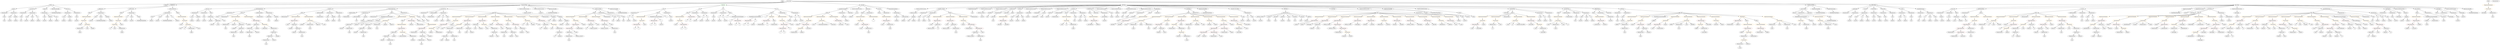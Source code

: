 strict digraph {
	graph [bb="0,0,38826,900"];
	node [label="\N"];
	Enter	[height=0.5,
		pos="12158,882",
		width=0.83628];
	FunctionCall_Unnamed_41	[color=orange,
		height=0.5,
		label=FunctionCall,
		pos="6646.5,378",
		width=1.6125];
	ElementaryTypeName_address_36	[color=black,
		height=0.5,
		label=address,
		pos="6646.5,306",
		width=1.0996];
	FunctionCall_Unnamed_41 -> ElementaryTypeName_address_36	[pos="e,6646.5,324.1 6646.5,359.7 6646.5,352.41 6646.5,343.73 6646.5,335.54"];
	NumberLiteral_Unnamed_14	[color=black,
		height=0.5,
		label=NumberLiteral,
		pos="6767.5,306",
		width=1.765];
	FunctionCall_Unnamed_41 -> NumberLiteral_Unnamed_14	[pos="e,6740.6,322.57 6673.1,361.64 6690,351.86 6712.1,339.05 6730.7,328.3"];
	ExpressionStatement_Unnamed_2	[color=orange,
		height=0.5,
		label=ExpressionStatement,
		pos="9954.5,594",
		width=2.458];
	FunctionCall_Unnamed_2	[color=orange,
		height=0.5,
		label=FunctionCall,
		pos="9959.5,522",
		width=1.6125];
	ExpressionStatement_Unnamed_2 -> FunctionCall_Unnamed_2	[pos="e,9958.3,540.1 9955.8,575.7 9956.3,568.41 9956.9,559.73 9957.5,551.54"];
	BinaryOperation_Unnamed_19	[color=brown,
		height=0.5,
		label=BinaryOperation,
		pos="31699,450",
		width=1.9867];
	IndexAccess_Unnamed	[color=black,
		height=0.5,
		label=IndexAccess,
		pos="31633,378",
		width=1.6402];
	BinaryOperation_Unnamed_19 -> IndexAccess_Unnamed	[pos="e,31648,395.79 31683,432.05 31675,423.63 31665,413.28 31656,403.97"];
	Identifier__value	[color=black,
		height=0.5,
		label=_value,
		pos="31745,378",
		width=0.96103];
	BinaryOperation_Unnamed_19 -> Identifier__value	[pos="e,31734,395.31 31710,432.05 31715,423.85 31722,413.83 31728,404.71"];
	ParameterList_Unnamed_55	[color=black,
		height=0.5,
		label=ParameterList,
		pos="3586.5,666",
		width=1.7095];
	Parameter_None_19	[color=black,
		height=0.5,
		label=None,
		pos="3399.5,594",
		width=0.85014];
	ParameterList_Unnamed_55 -> Parameter_None_19	[pos="e,3423.6,605.47 3547.6,651.64 3517.9,641.26 3475.9,626.27 3439.5,612 3437.8,611.3 3435.9,610.57 3434.1,609.82"];
	Identifier_a_7	[color=black,
		height=0.5,
		label=a,
		pos="9837.5,378",
		width=0.75];
	Identifier__to_16	[color=black,
		height=0.5,
		label=_to,
		pos="9152.5,378",
		width=0.75];
	IndexAccess_Unnamed_49	[color=black,
		height=0.5,
		label=IndexAccess,
		pos="5688.5,450",
		width=1.6402];
	IndexAccess_Unnamed_50	[color=black,
		height=0.5,
		label=IndexAccess,
		pos="5596.5,378",
		width=1.6402];
	IndexAccess_Unnamed_49 -> IndexAccess_Unnamed_50	[pos="e,5617.8,395.15 5667.2,432.76 5655.1,423.58 5639.8,411.94 5626.6,401.84"];
	Identifier__spender_11	[color=black,
		height=0.5,
		label=_spender,
		pos="5718.5,378",
		width=1.2521];
	IndexAccess_Unnamed_49 -> Identifier__spender_11	[pos="e,5711.2,396.1 5696,431.7 5699.2,424.15 5703.1,415.12 5706.7,406.68"];
	Block_Unnamed_21	[color=black,
		height=0.5,
		label=Block,
		pos="4707.5,666",
		width=0.90558];
	BooleanLiteral_Unnamed_3	[color=black,
		height=0.5,
		label=BooleanLiteral,
		pos="4439.5,594",
		width=1.7788];
	Block_Unnamed_21 -> BooleanLiteral_Unnamed_3	[pos="e,4485.2,606.93 4678.4,657.38 4634.8,646 4552,624.39 4496.3,609.83"];
	ExpressionStatement_Unnamed_43	[color=orange,
		height=0.5,
		label=ExpressionStatement,
		pos="4610.5,594",
		width=2.458];
	Block_Unnamed_21 -> ExpressionStatement_Unnamed_43	[pos="e,4633.8,611.76 4688.4,651.17 4675.4,641.8 4657.9,629.19 4642.8,618.29"];
	ExpressionStatement_Unnamed_44	[color=orange,
		height=0.5,
		label=ExpressionStatement,
		pos="4805.5,594",
		width=2.458];
	Block_Unnamed_21 -> ExpressionStatement_Unnamed_44	[pos="e,4782.1,611.76 4726.9,651.17 4740,641.8 4757.7,629.19 4772.9,618.29"];
	ElementaryTypeName_address_29	[color=black,
		height=0.5,
		label=address,
		pos="2355.5,522",
		width=1.0996];
	ElementaryTypeName_address_37	[color=black,
		height=0.5,
		label=address,
		pos="5189.5,522",
		width=1.0996];
	ElementaryTypeName_uint8	[color=black,
		height=0.5,
		label=uint8,
		pos="37937,522",
		width=0.7947];
	Identifier__value_11	[color=black,
		height=0.5,
		label=_value,
		pos="7797.5,378",
		width=0.96103];
	Parameter_balance	[color=black,
		height=0.5,
		label=balance,
		pos="30117,594",
		width=1.0719];
	ElementaryTypeName_uint256_30	[color=black,
		height=0.5,
		label=uint256,
		pos="30122,522",
		width=1.0442];
	Parameter_balance -> ElementaryTypeName_uint256_30	[pos="e,30120,540.1 30118,575.7 30118,568.41 30119,559.73 30120,551.54"];
	NumberLiteral_Unnamed_6	[color=black,
		height=0.5,
		label=NumberLiteral,
		pos="30972,306",
		width=1.765];
	Identifier_totalSupply_	[color=black,
		height=0.5,
		label=totalSupply_,
		pos="37256,594",
		width=1.6125];
	BinaryOperation_Unnamed_34	[color=brown,
		height=0.5,
		label=BinaryOperation,
		pos="34414,450",
		width=1.9867];
	BinaryOperation_Unnamed_36	[color=brown,
		height=0.5,
		label=BinaryOperation,
		pos="34204,378",
		width=1.9867];
	BinaryOperation_Unnamed_34 -> BinaryOperation_Unnamed_36	[pos="e,34245,392.97 34372,435 34338,423.94 34292,408.43 34256,396.54"];
	BinaryOperation_Unnamed_35	[color=brown,
		height=0.5,
		label=BinaryOperation,
		pos="34368,378",
		width=1.9867];
	BinaryOperation_Unnamed_34 -> BinaryOperation_Unnamed_35	[pos="e,34379,395.79 34402,432.05 34397,424.06 34391,414.33 34385,405.4"];
	Identifier__to_4	[color=black,
		height=0.5,
		label=_to,
		pos="35568,378",
		width=0.75];
	Parameter_a_1	[color=black,
		height=0.5,
		label=a,
		pos="11175,594",
		width=0.75];
	ElementaryTypeName_uint256_4	[color=black,
		height=0.5,
		label=uint256,
		pos="11190,522",
		width=1.0442];
	Parameter_a_1 -> ElementaryTypeName_uint256_4	[pos="e,11186,540.1 11178,575.7 11180,568.32 11182,559.52 11183,551.25"];
	FunctionDefinition_totalSupply	[color=black,
		height=0.5,
		label=totalSupply,
		pos="28806,738",
		width=1.4739];
	ParameterList_Unnamed_12	[color=black,
		height=0.5,
		label=ParameterList,
		pos="28665,666",
		width=1.7095];
	FunctionDefinition_totalSupply -> ParameterList_Unnamed_12	[pos="e,28695,681.97 28776,722.5 28756,712.22 28728,698.3 28705,686.97"];
	ParameterList_Unnamed_13	[color=black,
		height=0.5,
		label=ParameterList,
		pos="28806,666",
		width=1.7095];
	FunctionDefinition_totalSupply -> ParameterList_Unnamed_13	[pos="e,28806,684.1 28806,719.7 28806,712.41 28806,703.73 28806,695.54"];
	Identifier__value_23	[color=black,
		height=0.5,
		label=_value,
		pos="14483,450",
		width=0.96103];
	MemberAccess_Unnamed_51	[color=black,
		height=0.5,
		label=MemberAccess,
		pos="18444,450",
		width=1.9174];
	Identifier_msg_27	[color=black,
		height=0.5,
		label=msg,
		pos="18444,378",
		width=0.75];
	MemberAccess_Unnamed_51 -> Identifier_msg_27	[pos="e,18444,396.1 18444,431.7 18444,424.41 18444,415.73 18444,407.54"];
	Identifier_balance	[color=black,
		height=0.5,
		label=balance,
		pos="28273,450",
		width=1.0719];
	StateVariableDeclaration_Unnamed_17	[color=black,
		height=0.5,
		label=StateVariableDeclaration,
		pos="14292,738",
		width=2.8184];
	VariableDeclaration_balances_intou6	[color=black,
		height=0.5,
		label=balances_intou6,
		pos="14193,666",
		width=1.959];
	StateVariableDeclaration_Unnamed_17 -> VariableDeclaration_balances_intou6	[pos="e,14216,683.31 14268,720.05 14255,710.98 14239,699.68 14225,689.84"];
	ElementaryTypeName_uint256_18	[color=black,
		height=0.5,
		label=uint256,
		pos="30029,522",
		width=1.0442];
	FunctionCall_Unnamed_10	[color=orange,
		height=0.5,
		label=FunctionCall,
		pos="31764,522",
		width=1.6125];
	FunctionCall_Unnamed_10 -> BinaryOperation_Unnamed_19	[pos="e,31714,467.96 31748,504.41 31740,495.99 31731,485.58 31722,476.2"];
	Identifier_require_3	[color=black,
		height=0.5,
		label=require,
		pos="31825,450",
		width=1.0026];
	FunctionCall_Unnamed_10 -> Identifier_require_3	[pos="e,31811,466.99 31778,504.41 31786,495.74 31795,484.97 31803,475.38"];
	Parameter_None_13	[color=black,
		height=0.5,
		label=None,
		pos="319.54,594",
		width=0.85014];
	ElementaryTypeName_bool_4	[color=black,
		height=0.5,
		label=bool,
		pos="317.54,522",
		width=0.76697];
	Parameter_None_13 -> ElementaryTypeName_bool_4	[pos="e,318.03,540.1 319.05,575.7 318.84,568.41 318.59,559.73 318.36,551.54"];
	ElementaryTypeName_uint256_35	[color=black,
		height=0.5,
		label=uint256,
		pos="137.54,522",
		width=1.0442];
	Identifier_setSellPrices	[color=black,
		height=0.5,
		label=setSellPrices,
		pos="22481,450",
		width=1.5986];
	Parameter_from_2	[color=black,
		height=0.5,
		label=from,
		pos="2402.5,594",
		width=0.7947];
	Parameter_from_2 -> ElementaryTypeName_address_29	[pos="e,2366.5,539.31 2391.9,577.12 2386.2,568.73 2379.2,558.24 2372.8,548.73"];
	FunctionCall_Unnamed_31	[color=orange,
		height=0.5,
		label=FunctionCall,
		pos="34163,522",
		width=1.6125];
	Identifier_MintedToken	[color=black,
		height=0.5,
		label=MintedToken,
		pos="34014,450",
		width=1.6818];
	FunctionCall_Unnamed_31 -> Identifier_MintedToken	[pos="e,34045,465.73 34132,506.5 34110,496.1 34079,481.98 34055,470.59"];
	Identifier__mintedAmount_5	[color=black,
		height=0.5,
		label=_mintedAmount,
		pos="34163,450",
		width=1.959];
	FunctionCall_Unnamed_31 -> Identifier__mintedAmount_5	[pos="e,34163,468.1 34163,503.7 34163,496.41 34163,487.73 34163,479.54"];
	Identifier__target_4	[color=black,
		height=0.5,
		label=_target,
		pos="34288,450",
		width=1.0026];
	FunctionCall_Unnamed_31 -> Identifier__target_4	[pos="e,34264,464.04 34190,505.81 34209,495.2 34234,480.96 34254,469.65"];
	FunctionCall_Unnamed_8	[color=orange,
		height=0.5,
		label=FunctionCall,
		pos="31227,522",
		width=1.6125];
	Identifier_require_2	[color=black,
		height=0.5,
		label=require,
		pos="31111,450",
		width=1.0026];
	FunctionCall_Unnamed_8 -> Identifier_require_2	[pos="e,31133,464.37 31201,505.46 31184,495.07 31161,481.3 31142,470.22"];
	BinaryOperation_Unnamed_18	[color=brown,
		height=0.5,
		label=BinaryOperation,
		pos="31237,450",
		width=1.9867];
	FunctionCall_Unnamed_8 -> BinaryOperation_Unnamed_18	[pos="e,31234,468.1 31229,503.7 31230,496.32 31231,487.52 31233,479.25"];
	FunctionDefinition_approve	[color=black,
		height=0.5,
		label=approve,
		pos="205.54,738",
		width=1.1412];
	ParameterList_Unnamed_41	[color=black,
		height=0.5,
		label=ParameterList,
		pos="61.543,666",
		width=1.7095];
	FunctionDefinition_approve -> ParameterList_Unnamed_41	[pos="e,92.396,682 178.79,724 157.37,713.58 126.96,698.8 102.48,686.9"];
	ParameterList_Unnamed_40	[color=black,
		height=0.5,
		label=ParameterList,
		pos="205.54,666",
		width=1.7095];
	FunctionDefinition_approve -> ParameterList_Unnamed_40	[pos="e,205.54,684.1 205.54,719.7 205.54,712.41 205.54,703.73 205.54,695.54"];
	NumberLiteral_Unnamed_25	[color=black,
		height=0.5,
		label=NumberLiteral,
		pos="18171,378",
		width=1.765];
	Block_Unnamed_35	[color=black,
		height=0.5,
		label=Block,
		pos="24183,666",
		width=0.90558];
	ExpressionStatement_Unnamed_72	[color=orange,
		height=0.5,
		label=ExpressionStatement,
		pos="24179,594",
		width=2.458];
	Block_Unnamed_35 -> ExpressionStatement_Unnamed_72	[pos="e,24180,612.1 24182,647.7 24181,640.41 24181,631.73 24180,623.54"];
	FunctionDefinition_reclaimToken	[color=black,
		height=0.5,
		label=reclaimToken,
		pos="28008,738",
		width=1.6957];
	Block_Unnamed_16	[color=black,
		height=0.5,
		label=Block,
		pos="27862,666",
		width=0.90558];
	FunctionDefinition_reclaimToken -> Block_Unnamed_16	[pos="e,27886,678.59 27977,722.15 27953,710.83 27920,695.23 27896,683.51"];
	ParameterList_Unnamed_35	[color=black,
		height=0.5,
		label=ParameterList,
		pos="27974,666",
		width=1.7095];
	FunctionDefinition_reclaimToken -> ParameterList_Unnamed_35	[pos="e,27982,684.1 27999,719.7 27995,712.07 27991,702.92 27987,694.4"];
	ModifierInvocation_onlyOwner_2	[color=black,
		height=0.5,
		label=onlyOwner,
		pos="28105,666",
		width=1.4323];
	FunctionDefinition_reclaimToken -> ModifierInvocation_onlyOwner_2	[pos="e,28083,682.58 28030,721.12 28043,711.65 28060,699.5 28074,689.11"];
	Parameter_to_3	[color=black,
		height=0.5,
		label=to,
		pos="1969.5,594",
		width=0.75];
	ElementaryTypeName_address_28	[color=black,
		height=0.5,
		label=address,
		pos="1950.5,522",
		width=1.0996];
	Parameter_to_3 -> ElementaryTypeName_address_28	[pos="e,1955.2,540.28 1964.9,576.05 1962.9,568.6 1960.5,559.64 1958.2,551.22"];
	BinaryOperation_Unnamed_83	[color=brown,
		height=0.5,
		label=BinaryOperation,
		pos="25709,450",
		width=1.9867];
	Identifier__value_35	[color=black,
		height=0.5,
		label=_value,
		pos="25651,378",
		width=0.96103];
	BinaryOperation_Unnamed_83 -> Identifier__value_35	[pos="e,25664,394.83 25695,432.05 25687,423.47 25679,412.89 25671,403.44"];
	NumberLiteral_Unnamed_28	[color=black,
		height=0.5,
		label=NumberLiteral,
		pos="25767,378",
		width=1.765];
	BinaryOperation_Unnamed_83 -> NumberLiteral_Unnamed_28	[pos="e,25753,395.79 25723,432.05 25729,423.8 25738,413.7 25745,404.54"];
	ElementaryTypeName_uint256_9	[color=black,
		height=0.5,
		label=uint256,
		pos="11004,522",
		width=1.0442];
	FunctionCall_Unnamed_77	[color=orange,
		height=0.5,
		label=FunctionCall,
		pos="27063,162",
		width=1.6125];
	MemberAccess_Unnamed_56	[color=black,
		height=0.5,
		label=MemberAccess,
		pos="26998,90",
		width=1.9174];
	FunctionCall_Unnamed_77 -> MemberAccess_Unnamed_56	[pos="e,27013,107.96 27047,144.41 27039,135.99 27030,125.58 27021,116.2"];
	Identifier_sellPrice_2	[color=black,
		height=0.5,
		label=sellPrice,
		pos="27127,90",
		width=1.1551];
	FunctionCall_Unnamed_77 -> Identifier_sellPrice_2	[pos="e,27112,106.99 27078,144.41 27086,135.74 27095,124.97 27104,115.38"];
	Identifier_setBuyPrices	[color=black,
		height=0.5,
		label=setBuyPrices,
		pos="21473,450",
		width=1.6402];
	ModifierInvocation_onlyPayloadSize_5	[color=black,
		height=0.5,
		label=onlyPayloadSize,
		pos="16450,666",
		width=2.0006];
	NumberLiteral_Unnamed_23	[color=black,
		height=0.5,
		label=NumberLiteral,
		pos="16399,594",
		width=1.765];
	ModifierInvocation_onlyPayloadSize_5 -> NumberLiteral_Unnamed_23	[pos="e,16411,611.79 16437,648.05 16431,639.89 16424,629.91 16417,620.82"];
	Identifier_require_6	[color=black,
		height=0.5,
		label=require,
		pos="36022,450",
		width=1.0026];
	Parameter_None_14	[color=black,
		height=0.5,
		label=None,
		pos="58.543,594",
		width=0.85014];
	ParameterList_Unnamed_41 -> Parameter_None_14	[pos="e,59.276,612.1 60.801,647.7 60.489,640.41 60.117,631.73 59.766,623.54"];
	Identifier_require_5	[color=black,
		height=0.5,
		label=require,
		pos="34900,450",
		width=1.0026];
	Identifier_msg_9	[color=black,
		height=0.5,
		label=msg,
		pos="7005.5,162",
		width=0.75];
	FunctionCall_Unnamed_18	[color=orange,
		height=0.5,
		label=FunctionCall,
		pos="36713,522",
		width=1.6125];
	Identifier_require_7	[color=black,
		height=0.5,
		label=require,
		pos="36883,450",
		width=1.0026];
	FunctionCall_Unnamed_18 -> Identifier_require_7	[pos="e,36855,462.21 36747,507 36775,495.28 36816,478.56 36845,466.44"];
	BinaryOperation_Unnamed_25	[color=brown,
		height=0.5,
		label=BinaryOperation,
		pos="37009,450",
		width=1.9867];
	FunctionCall_Unnamed_18 -> BinaryOperation_Unnamed_25	[pos="e,36957,462.69 36756,509.8 36764,507.84 36772,505.84 36780,504 36836,490.4 36900,475.66 36946,465.19"];
	ElementaryTypeName_address_31	[color=black,
		height=0.5,
		label=address,
		pos="1718.5,522",
		width=1.0996];
	Identifier_msg_10	[color=black,
		height=0.5,
		label=msg,
		pos="4705.5,234",
		width=0.75];
	BinaryOperation_Unnamed_14	[color=brown,
		height=0.5,
		label=BinaryOperation,
		pos="30389,378",
		width=1.9867];
	NumberLiteral_Unnamed_4	[color=black,
		height=0.5,
		label=NumberLiteral,
		pos="30236,306",
		width=1.765];
	BinaryOperation_Unnamed_14 -> NumberLiteral_Unnamed_4	[pos="e,30268,321.85 30355,361.64 30332,351.33 30303,337.66 30278,326.58"];
	BinaryOperation_Unnamed_15	[color=brown,
		height=0.5,
		label=BinaryOperation,
		pos="30389,306",
		width=1.9867];
	BinaryOperation_Unnamed_14 -> BinaryOperation_Unnamed_15	[pos="e,30389,324.1 30389,359.7 30389,352.41 30389,343.73 30389,335.54"];
	Block_Unnamed_32	[color=black,
		height=0.5,
		label=Block,
		pos="16938,666",
		width=0.90558];
	ExpressionStatement_Unnamed_67	[color=orange,
		height=0.5,
		label=ExpressionStatement,
		pos="17002,594",
		width=2.458];
	Block_Unnamed_32 -> ExpressionStatement_Unnamed_67	[pos="e,16986,611.96 16952,649.46 16960,640.87 16970,629.97 16979,620.19"];
	VariableDeclaration_vundflw1	[color=black,
		height=0.5,
		label=vundflw1,
		pos="37680,522",
		width=1.2521];
	ElementaryTypeName_uint8_1	[color=black,
		height=0.5,
		label=uint8,
		pos="37680,450",
		width=0.7947];
	VariableDeclaration_vundflw1 -> ElementaryTypeName_uint8_1	[pos="e,37680,468.1 37680,503.7 37680,496.41 37680,487.73 37680,479.54"];
	Parameter_value_5	[color=black,
		height=0.5,
		label=value,
		pos="2487.5,594",
		width=0.82242];
	ElementaryTypeName_uint256_38	[color=black,
		height=0.5,
		label=uint256,
		pos="2450.5,522",
		width=1.0442];
	Parameter_value_5 -> ElementaryTypeName_uint256_38	[pos="e,2459.5,539.96 2478.8,576.41 2474.6,568.51 2469.5,558.85 2464.8,549.94"];
	IndexAccess_Unnamed_47	[color=black,
		height=0.5,
		label=IndexAccess,
		pos="6081.5,306",
		width=1.6402];
	IndexAccess_Unnamed_48	[color=black,
		height=0.5,
		label=IndexAccess,
		pos="5959.5,234",
		width=1.6402];
	IndexAccess_Unnamed_47 -> IndexAccess_Unnamed_48	[pos="e,5986.3,250.33 6054.8,289.64 6037.5,279.75 6014.9,266.76 5996,255.93"];
	Identifier__spender_9	[color=black,
		height=0.5,
		label=_spender,
		pos="6081.5,234",
		width=1.2521];
	IndexAccess_Unnamed_47 -> Identifier__spender_9	[pos="e,6081.5,252.1 6081.5,287.7 6081.5,280.41 6081.5,271.73 6081.5,263.54"];
	ExpressionStatement_Unnamed_22	[color=orange,
		height=0.5,
		label=ExpressionStatement,
		pos="34917,594",
		width=2.458];
	BinaryOperation_Unnamed_29	[color=brown,
		height=0.5,
		label=BinaryOperation,
		pos="34787,522",
		width=1.9867];
	ExpressionStatement_Unnamed_22 -> BinaryOperation_Unnamed_29	[pos="e,34816,538.67 34886,576.76 34868,567.04 34845,554.58 34826,544.1"];
	Parameter__to_1	[color=black,
		height=0.5,
		label=_to,
		pos="36901,594",
		width=0.75];
	ElementaryTypeName_address_16	[color=black,
		height=0.5,
		label=address,
		pos="36902,522",
		width=1.0996];
	Parameter__to_1 -> ElementaryTypeName_address_16	[pos="e,36901,540.1 36901,575.7 36901,568.41 36901,559.73 36901,551.54"];
	ExpressionStatement_Unnamed_18	[color=orange,
		height=0.5,
		label=ExpressionStatement,
		pos="35113,594",
		width=2.458];
	FunctionCall_Unnamed_16	[color=orange,
		height=0.5,
		label=FunctionCall,
		pos="35026,522",
		width=1.6125];
	ExpressionStatement_Unnamed_18 -> FunctionCall_Unnamed_16	[pos="e,35046,539.31 35091,576.05 35080,567.16 35067,556.11 35055,546.41"];
	Identifier__value_37	[color=black,
		height=0.5,
		label=_value,
		pos="26998,18",
		width=0.96103];
	MemberAccess_Unnamed_56 -> Identifier__value_37	[pos="e,26998,36.104 26998,71.697 26998,64.407 26998,55.726 26998,47.536"];
	Parameter__owner_1	[color=black,
		height=0.5,
		label=_owner,
		pos="2987.5,594",
		width=1.0719];
	ElementaryTypeName_address_38	[color=black,
		height=0.5,
		label=address,
		pos="2992.5,522",
		width=1.0996];
	Parameter__owner_1 -> ElementaryTypeName_address_38	[pos="e,2991.3,540.1 2988.8,575.7 2989.3,568.41 2989.9,559.73 2990.5,551.54"];
	NumberLiteral_Unnamed_2	[color=black,
		height=0.5,
		label=NumberLiteral,
		pos="12423,306",
		width=1.765];
	Block_Unnamed_27	[color=black,
		height=0.5,
		label=Block,
		pos="6241.5,522",
		width=0.90558];
	ExpressionStatement_Unnamed_51	[color=orange,
		height=0.5,
		label=ExpressionStatement,
		pos="6227.5,450",
		width=2.458];
	Block_Unnamed_27 -> ExpressionStatement_Unnamed_51	[pos="e,6231,468.1 6238.1,503.7 6236.6,496.32 6234.8,487.52 6233.2,479.25"];
	FunctionDefinition_add	[color=black,
		height=0.5,
		label=add,
		pos="10301,738",
		width=0.75];
	ParameterList_Unnamed_6	[color=black,
		height=0.5,
		label=ParameterList,
		pos="9826.5,666",
		width=1.7095];
	FunctionDefinition_add -> ParameterList_Unnamed_6	[pos="e,9880.4,674.96 10274,733.09 10201,722.35 9997.1,692.2 9891.6,676.6"];
	Block_Unnamed_4	[color=black,
		height=0.5,
		label=Block,
		pos="10213,666",
		width=0.90558];
	FunctionDefinition_add -> Block_Unnamed_4	[pos="e,10231,681.42 10284,723.5 10271,713.6 10254,699.94 10240,688.53"];
	ParameterList_Unnamed_7	[color=black,
		height=0.5,
		label=ParameterList,
		pos="10357,666",
		width=1.7095];
	FunctionDefinition_add -> ParameterList_Unnamed_7	[pos="e,10343,683.63 10313,721.81 10320,713.28 10328,702.4 10336,692.6"];
	Identifier__to_10	[color=black,
		height=0.5,
		label=_to,
		pos="35665,450",
		width=0.75];
	Identifier_allowed_3	[color=black,
		height=0.5,
		label=allowed,
		pos="4579.5,306",
		width=1.0858];
	Identifier_msg_18	[color=black,
		height=0.5,
		label=msg,
		pos="5424.5,306",
		width=0.75];
	ExpressionStatement_Unnamed_81	[color=orange,
		height=0.5,
		label=ExpressionStatement,
		pos="23013,594",
		width=2.458];
	FunctionCall_Unnamed_69	[color=orange,
		height=0.5,
		label=FunctionCall,
		pos="23013,522",
		width=1.6125];
	ExpressionStatement_Unnamed_81 -> FunctionCall_Unnamed_69	[pos="e,23013,540.1 23013,575.7 23013,568.41 23013,559.73 23013,551.54"];
	Identifier__target	[color=black,
		height=0.5,
		label=_target,
		pos="32847,378",
		width=1.0026];
	ElementaryTypeName_address_45	[color=black,
		height=0.5,
		label=address,
		pos="15909,522",
		width=1.0996];
	ExpressionStatement_Unnamed_53	[color=orange,
		height=0.5,
		label=ExpressionStatement,
		pos="20542,594",
		width=2.458];
	BinaryOperation_Unnamed_54	[color=brown,
		height=0.5,
		label=BinaryOperation,
		pos="20449,522",
		width=1.9867];
	ExpressionStatement_Unnamed_53 -> BinaryOperation_Unnamed_54	[pos="e,20470,539.47 20520,576.41 20508,567.43 20493,556.19 20480,546.34"];
	ElementaryTypeName_string	[color=black,
		height=0.5,
		label=string,
		pos="22875,594",
		width=0.864];
	Identifier_msg_8	[color=black,
		height=0.5,
		label=msg,
		pos="7107.5,306",
		width=0.75];
	ExpressionStatement_Unnamed_21	[color=orange,
		height=0.5,
		label=ExpressionStatement,
		pos="35309,594",
		width=2.458];
	BinaryOperation_Unnamed_28	[color=brown,
		height=0.5,
		label=BinaryOperation,
		pos="35309,522",
		width=1.9867];
	ExpressionStatement_Unnamed_21 -> BinaryOperation_Unnamed_28	[pos="e,35309,540.1 35309,575.7 35309,568.41 35309,559.73 35309,551.54"];
	Identifier__mintedAmount_4	[color=black,
		height=0.5,
		label=_mintedAmount,
		pos="33006,450",
		width=1.959];
	Parameter_numwords	[color=black,
		height=0.5,
		label=numwords,
		pos="30485,594",
		width=1.3907];
	ElementaryTypeName_uint	[color=black,
		height=0.5,
		label=uint,
		pos="30504,522",
		width=0.75];
	Parameter_numwords -> ElementaryTypeName_uint	[pos="e,30499,540.1 30489,575.7 30491,568.24 30494,559.32 30496,550.97"];
	FunctionDefinition_transfer_intou62	[color=black,
		height=0.5,
		label=transfer_intou62,
		pos="14679,738",
		width=1.9729];
	ParameterList_Unnamed_67	[color=black,
		height=0.5,
		label=ParameterList,
		pos="14343,666",
		width=1.7095];
	FunctionDefinition_transfer_intou62 -> ParameterList_Unnamed_67	[pos="e,14388,678.43 14623,726.56 14569,716.32 14485,699.98 14413,684 14408,683.06 14404,682.05 14399,681.02"];
	ParameterList_Unnamed_66	[color=black,
		height=0.5,
		label=ParameterList,
		pos="14484,666",
		width=1.7095];
	FunctionDefinition_transfer_intou62 -> ParameterList_Unnamed_66	[pos="e,14521,680.6 14639,722.67 14608,711.6 14565,696.23 14532,684.45"];
	Block_Unnamed_33	[color=black,
		height=0.5,
		label=Block,
		pos="14777,666",
		width=0.90558];
	FunctionDefinition_transfer_intou62 -> Block_Unnamed_33	[pos="e,14757,680.79 14701,720.76 14715,710.83 14733,698.02 14748,687.4"];
	Parameter_None_22	[color=black,
		height=0.5,
		label=None,
		pos="16706,594",
		width=0.85014];
	ElementaryTypeName_bool_18	[color=black,
		height=0.5,
		label=bool,
		pos="16700,522",
		width=0.76697];
	Parameter_None_22 -> ElementaryTypeName_bool_18	[pos="e,16701,540.1 16704,575.7 16703,568.41 16703,559.73 16702,551.54"];
	NumberLiteral_Unnamed_21	[color=black,
		height=0.5,
		label=NumberLiteral,
		pos="20797,306",
		width=1.765];
	ExpressionStatement_Unnamed_17	[color=orange,
		height=0.5,
		label=ExpressionStatement,
		pos="35504,594",
		width=2.458];
	FunctionCall_Unnamed_14	[color=orange,
		height=0.5,
		label=FunctionCall,
		pos="35504,522",
		width=1.6125];
	ExpressionStatement_Unnamed_17 -> FunctionCall_Unnamed_14	[pos="e,35504,540.1 35504,575.7 35504,568.41 35504,559.73 35504,551.54"];
	Identifier_totalSupply__1	[color=black,
		height=0.5,
		label=totalSupply_,
		pos="34149,162",
		width=1.6125];
	UserDefinedTypeName_Unnamed_6	[color=black,
		height=0.5,
		label=UserDefinedTypeName,
		pos="2199.5,522",
		width=2.7214];
	UsingForDeclaration_Unnamed_2	[color=black,
		height=0.5,
		label=UsingForDeclaration,
		pos="15107,738",
		width=2.4303];
	ElementaryTypeName_uint_6	[color=black,
		height=0.5,
		label=uint,
		pos="15102,666",
		width=0.75];
	UsingForDeclaration_Unnamed_2 -> ElementaryTypeName_uint_6	[pos="e,15103,684.1 15105,719.7 15105,712.41 15104,703.73 15104,695.54"];
	ElementaryTypeName_uint256_50	[color=black,
		height=0.5,
		label=uint256,
		pos="16280,594",
		width=1.0442];
	BinaryOperation_Unnamed_57	[color=brown,
		height=0.5,
		label=BinaryOperation,
		pos="20778,522",
		width=1.9867];
	Identifier_INITIAL_SUPPLY	[color=black,
		height=0.5,
		label=INITIAL_SUPPLY,
		pos="20604,450",
		width=2.3333];
	BinaryOperation_Unnamed_57 -> Identifier_INITIAL_SUPPLY	[pos="e,20642,466.43 20741,506.15 20715,495.8 20680,481.87 20652,470.6"];
	BinaryOperation_Unnamed_58	[color=brown,
		height=0.5,
		label=BinaryOperation,
		pos="20778,450",
		width=1.9867];
	BinaryOperation_Unnamed_57 -> BinaryOperation_Unnamed_58	[pos="e,20778,468.1 20778,503.7 20778,496.41 20778,487.73 20778,479.54"];
	ElementaryTypeName_address_32	[color=black,
		height=0.5,
		label=address,
		pos="8685.5,522",
		width=1.0996];
	StateVariableDeclaration_Unnamed_10	[color=black,
		height=0.5,
		label=StateVariableDeclaration,
		pos="15323,738",
		width=2.8184];
	VariableDeclaration_INITIAL_SUPPLY	[color=black,
		height=0.5,
		label=INITIAL_SUPPLY,
		pos="15231,666",
		width=2.3333];
	StateVariableDeclaration_Unnamed_10 -> VariableDeclaration_INITIAL_SUPPLY	[pos="e,15253,683.79 15300,720.05 15289,711.2 15274,700.22 15261,690.55"];
	FunctionCall_Unnamed_51	[color=orange,
		height=0.5,
		label=FunctionCall,
		pos="3683.5,522",
		width=1.6125];
	MemberAccess_Unnamed_33	[color=black,
		height=0.5,
		label=MemberAccess,
		pos="3533.5,450",
		width=1.9174];
	FunctionCall_Unnamed_51 -> MemberAccess_Unnamed_33	[pos="e,3566.1,466.21 3652.5,506.5 3630.5,496.24 3600.7,482.36 3576.5,471.05"];
	Identifier_Approval_1	[color=black,
		height=0.5,
		label=Approval,
		pos="3666.5,450",
		width=1.266];
	FunctionCall_Unnamed_51 -> Identifier_Approval_1	[pos="e,3670.7,468.1 3679.3,503.7 3677.5,496.32 3675.4,487.52 3673.4,479.25"];
	IndexAccess_Unnamed_41	[color=black,
		height=0.5,
		label=IndexAccess,
		pos="3789.5,450",
		width=1.6402];
	FunctionCall_Unnamed_51 -> IndexAccess_Unnamed_41	[pos="e,3765.5,466.9 3707.3,505.29 3721.7,495.81 3740.2,483.58 3756,473.14"];
	Identifier__spender_5	[color=black,
		height=0.5,
		label=_spender,
		pos="3911.5,450",
		width=1.2521];
	FunctionCall_Unnamed_51 -> Identifier__spender_5	[pos="e,3877,461.93 3724,508.79 3759.3,498.12 3811.8,482.15 3857.5,468 3860.4,467.12 3863.3,466.2 3866.3,465.28"];
	Identifier_balances_intou30_2	[color=black,
		height=0.5,
		label=balances_intou30,
		pos="9272.5,378",
		width=2.0838];
	ExpressionStatement_Unnamed_36	[color=orange,
		height=0.5,
		label=ExpressionStatement,
		pos="7113.5,594",
		width=2.458];
	FunctionCall_Unnamed_40	[color=orange,
		height=0.5,
		label=FunctionCall,
		pos="7092.5,522",
		width=1.6125];
	ExpressionStatement_Unnamed_36 -> FunctionCall_Unnamed_40	[pos="e,7097.7,540.1 7108.4,575.7 7106.1,568.24 7103.4,559.32 7100.9,550.97"];
	Identifier_allowBuy_1	[color=black,
		height=0.5,
		label=allowBuy,
		pos="17234,450",
		width=1.2521];
	ElementaryTypeName_uint256_63	[color=black,
		height=0.5,
		label=uint256,
		pos="25208,522",
		width=1.0442];
	IndexAccess_Unnamed_35	[color=black,
		height=0.5,
		label=IndexAccess,
		pos="9441.5,450",
		width=1.6402];
	Identifier_balances_intou30_1	[color=black,
		height=0.5,
		label=balances_intou30,
		pos="9441.5,378",
		width=2.0838];
	IndexAccess_Unnamed_35 -> Identifier_balances_intou30_1	[pos="e,9441.5,396.1 9441.5,431.7 9441.5,424.41 9441.5,415.73 9441.5,407.54"];
	MemberAccess_Unnamed_29	[color=black,
		height=0.5,
		label=MemberAccess,
		pos="9603.5,378",
		width=1.9174];
	IndexAccess_Unnamed_35 -> MemberAccess_Unnamed_29	[pos="e,9569,393.92 9474.7,434.67 9498.9,424.22 9531.9,409.96 9558.4,398.49"];
	Mapping_Unnamed	[color=black,
		height=0.5,
		label=Mapping,
		pos="37376,594",
		width=1.2105];
	ElementaryTypeName_uint256_22	[color=black,
		height=0.5,
		label=uint256,
		pos="37291,522",
		width=1.0442];
	Mapping_Unnamed -> ElementaryTypeName_uint256_22	[pos="e,37309,538.01 37357,577.46 37345,568 37330,555.75 37318,545.27"];
	ElementaryTypeName_address_12	[color=black,
		height=0.5,
		label=address,
		pos="37386,522",
		width=1.0996];
	Mapping_Unnamed -> ElementaryTypeName_address_12	[pos="e,37383,540.1 37378,575.7 37379,568.32 37380,559.52 37382,551.25"];
	ExpressionStatement_Unnamed_92	[color=orange,
		height=0.5,
		label=ExpressionStatement,
		pos="25350,594",
		width=2.458];
	FunctionCall_Unnamed_80	[color=orange,
		height=0.5,
		label=FunctionCall,
		pos="25322,522",
		width=1.6125];
	ExpressionStatement_Unnamed_92 -> FunctionCall_Unnamed_80	[pos="e,25328,540.1 25343,575.7 25340,568.15 25336,559.12 25333,550.68"];
	Identifier__value_31	[color=black,
		height=0.5,
		label=_value,
		pos="22856,378",
		width=0.96103];
	StateVariableDeclaration_Unnamed_15	[color=black,
		height=0.5,
		label=StateVariableDeclaration,
		pos="15546,738",
		width=2.8184];
	VariableDeclaration_allowBuy	[color=black,
		height=0.5,
		label=allowBuy,
		pos="15378,666",
		width=1.2521];
	StateVariableDeclaration_Unnamed_15 -> VariableDeclaration_allowBuy	[pos="e,15408,679.72 15507,720.94 15480,709.89 15445,695.25 15418,684"];
	MemberAccess_Unnamed_52	[color=black,
		height=0.5,
		label=MemberAccess,
		pos="23162,450",
		width=1.9174];
	Identifier__to_20	[color=black,
		height=0.5,
		label=_to,
		pos="23162,378",
		width=0.75];
	MemberAccess_Unnamed_52 -> Identifier__to_20	[pos="e,23162,396.1 23162,431.7 23162,424.41 23162,415.73 23162,407.54"];
	FunctionCall_Unnamed_59	[color=orange,
		height=0.5,
		label=FunctionCall,
		pos="24179,522",
		width=1.6125];
	ExpressionStatement_Unnamed_72 -> FunctionCall_Unnamed_59	[pos="e,24179,540.1 24179,575.7 24179,568.41 24179,559.73 24179,551.54"];
	NumberLiteral_Unnamed_5	[color=black,
		height=0.5,
		label=NumberLiteral,
		pos="37807,522",
		width=1.765];
	BinaryOperation_Unnamed_26	[color=brown,
		height=0.5,
		label=BinaryOperation,
		pos="36959,378",
		width=1.9867];
	IndexAccess_Unnamed_6	[color=black,
		height=0.5,
		label=IndexAccess,
		pos="36860,306",
		width=1.6402];
	BinaryOperation_Unnamed_26 -> IndexAccess_Unnamed_6	[pos="e,36882,323.07 36935,360.59 36922,351.31 36906,339.57 36891,329.44"];
	Identifier__value_6	[color=black,
		height=0.5,
		label=_value,
		pos="36972,306",
		width=0.96103];
	BinaryOperation_Unnamed_26 -> Identifier__value_6	[pos="e,36968,324.1 36962,359.7 36963,352.32 36965,343.52 36966,335.25"];
	ElementaryTypeName_uint256_20	[color=black,
		height=0.5,
		label=uint256,
		pos="29086,522",
		width=1.0442];
	MemberAccess_Unnamed_9	[color=black,
		height=0.5,
		label=MemberAccess,
		pos="30726,450",
		width=1.9174];
	Identifier_msg_6	[color=black,
		height=0.5,
		label=msg,
		pos="30726,378",
		width=0.75];
	MemberAccess_Unnamed_9 -> Identifier_msg_6	[pos="e,30726,396.1 30726,431.7 30726,424.41 30726,415.73 30726,407.54"];
	ElementaryTypeName_uint256_25	[color=black,
		height=0.5,
		label=uint256,
		pos="37187,522",
		width=1.0442];
	NumberLiteral_Unnamed_8	[color=black,
		height=0.5,
		label=NumberLiteral,
		pos="35633,306",
		width=1.765];
	ElementaryTypeName_address_33	[color=black,
		height=0.5,
		label=address,
		pos="8756.5,450",
		width=1.0996];
	ElementaryTypeName_uint256_51	[color=black,
		height=0.5,
		label=uint256,
		pos="17371,594",
		width=1.0442];
	Identifier_b_2	[color=black,
		height=0.5,
		label=b,
		pos="11425,450",
		width=0.75];
	Identifier_allowed_10	[color=black,
		height=0.5,
		label=allowed,
		pos="5896.5,162",
		width=1.0858];
	IndexAccess_Unnamed_48 -> Identifier_allowed_10	[pos="e,5910.9,178.99 5944.6,216.41 5936.8,207.74 5927.1,196.97 5918.5,187.38"];
	MemberAccess_Unnamed_37	[color=black,
		height=0.5,
		label=MemberAccess,
		pos="6022.5,162",
		width=1.9174];
	IndexAccess_Unnamed_48 -> MemberAccess_Unnamed_37	[pos="e,6007.3,179.96 5974.5,216.41 5982,208.08 5991.2,197.8 5999.6,188.49"];
	Parameter__INITIAL_SUPPLY	[color=black,
		height=0.5,
		label=_INITIAL_SUPPLY,
		pos="19580,594",
		width=2.4719];
	ElementaryTypeName_uint256_53	[color=black,
		height=0.5,
		label=uint256,
		pos="19580,522",
		width=1.0442];
	Parameter__INITIAL_SUPPLY -> ElementaryTypeName_uint256_53	[pos="e,19580,540.1 19580,575.7 19580,568.41 19580,559.73 19580,551.54"];
	NumberLiteral_Unnamed_26	[color=black,
		height=0.5,
		label=NumberLiteral,
		pos="18847,234",
		width=1.765];
	Identifier__symbol	[color=black,
		height=0.5,
		label=_symbol,
		pos="20095,450",
		width=1.1967];
	BinaryOperation_Unnamed_54 -> Identifier__symbol	[pos="e,20127,462.4 20396,509.48 20387,507.57 20377,505.67 20369,504 20270,485.61 20244,491.6 20147,468 20144,467.29 20141,466.49 20138,\
465.64"];
	Identifier_symbol	[color=black,
		height=0.5,
		label=symbol,
		pos="20194,450",
		width=1.0581];
	BinaryOperation_Unnamed_54 -> Identifier_symbol	[pos="e,20223,462.06 20397,509.31 20355,499.39 20293,484.21 20241,468 20238,467.27 20236,466.5 20233,465.7"];
	Block_Unnamed_3	[color=black,
		height=0.5,
		label=Block,
		pos="10712,666",
		width=0.90558];
	ExpressionStatement_Unnamed_1	[color=orange,
		height=0.5,
		label=ExpressionStatement,
		pos="10558,594",
		width=2.458];
	Block_Unnamed_3 -> ExpressionStatement_Unnamed_1	[pos="e,10593,610.91 10687,653.75 10664,643.47 10630,628.01 10603,615.53"];
	BinaryOperation_Unnamed_6	[color=brown,
		height=0.5,
		label=BinaryOperation,
		pos="10736,594",
		width=1.9867];
	Block_Unnamed_3 -> BinaryOperation_Unnamed_6	[pos="e,10730,612.28 10717,648.05 10720,640.52 10723,631.44 10726,622.94"];
	NumberLiteral_Unnamed_19	[color=black,
		height=0.5,
		label=NumberLiteral,
		pos="6388.5,306",
		width=1.765];
	Identifier__INITIAL_SUPPLY	[color=black,
		height=0.5,
		label=_INITIAL_SUPPLY,
		pos="20688,378",
		width=2.4719];
	Block_Unnamed_10	[color=black,
		height=0.5,
		label=Block,
		pos="37540,666",
		width=0.90558];
	ExpressionStatement_Unnamed_11	[color=orange,
		height=0.5,
		label=ExpressionStatement,
		pos="37526,594",
		width=2.458];
	Block_Unnamed_10 -> ExpressionStatement_Unnamed_11	[pos="e,37529,612.1 37536,647.7 37535,640.32 37533,631.52 37531,623.25"];
	VariableDeclarationStatement_Unnamed_3	[color=black,
		height=0.5,
		label=VariableDeclarationStatement,
		pos="37752,594",
		width=3.3174];
	Block_Unnamed_10 -> VariableDeclarationStatement_Unnamed_3	[pos="e,37703,610.92 37567,655.99 37598,645.55 37651,628.04 37693,614.46"];
	ExpressionStatement_Unnamed_88	[color=orange,
		height=0.5,
		label=ExpressionStatement,
		pos="27320,450",
		width=2.458];
	BinaryOperation_Unnamed_86	[color=brown,
		height=0.5,
		label=BinaryOperation,
		pos="27320,378",
		width=1.9867];
	ExpressionStatement_Unnamed_88 -> BinaryOperation_Unnamed_86	[pos="e,27320,396.1 27320,431.7 27320,424.41 27320,415.73 27320,407.54"];
	Parameter__value_9	[color=black,
		height=0.5,
		label=_value,
		pos="23886,594",
		width=0.96103];
	ElementaryTypeName_uint256_62	[color=black,
		height=0.5,
		label=uint256,
		pos="23872,522",
		width=1.0442];
	Parameter__value_9 -> ElementaryTypeName_uint256_62	[pos="e,23875,540.1 23882,575.7 23881,568.32 23879,559.52 23877,551.25"];
	FunctionDefinition_setAllowSell	[color=black,
		height=0.5,
		label=setAllowSell,
		pos="15723,738",
		width=1.5709];
	ParameterList_Unnamed_64	[color=black,
		height=0.5,
		label=ParameterList,
		pos="15503,666",
		width=1.7095];
	FunctionDefinition_setAllowSell -> ParameterList_Unnamed_64	[pos="e,15543,679.91 15683,724.57 15647,713.07 15593,695.93 15554,683.33"];
	ModifierInvocation_onlyOwner_5	[color=black,
		height=0.5,
		label=onlyOwner,
		pos="15634,666",
		width=1.4323];
	FunctionDefinition_setAllowSell -> ModifierInvocation_onlyOwner_5	[pos="e,15654,682.91 15702,720.76 15690,711.6 15675,700 15663,689.92"];
	Block_Unnamed_31	[color=black,
		height=0.5,
		label=Block,
		pos="15736,666",
		width=0.90558];
	FunctionDefinition_setAllowSell -> Block_Unnamed_31	[pos="e,15732,684.1 15726,719.7 15727,712.32 15729,703.52 15730,695.25"];
	IndexAccess_Unnamed_20	[color=black,
		height=0.5,
		label=IndexAccess,
		pos="7909.5,378",
		width=1.6402];
	MemberAccess_Unnamed_20	[color=black,
		height=0.5,
		label=MemberAccess,
		pos="7844.5,306",
		width=1.9174];
	IndexAccess_Unnamed_20 -> MemberAccess_Unnamed_20	[pos="e,7860.3,323.96 7894.1,360.41 7886.3,351.99 7876.7,341.58 7867.9,332.2"];
	IndexAccess_Unnamed_21	[color=black,
		height=0.5,
		label=IndexAccess,
		pos="7990.5,306",
		width=1.6402];
	IndexAccess_Unnamed_20 -> IndexAccess_Unnamed_21	[pos="e,7971.6,323.39 7928.3,360.76 7938.7,351.82 7951.7,340.55 7963.2,330.64"];
	VariableDeclaration_to_1	[color=black,
		height=0.5,
		label=to,
		pos="19368,594",
		width=0.75];
	ElementaryTypeName_address_46	[color=black,
		height=0.5,
		label=address,
		pos="19380,522",
		width=1.0996];
	VariableDeclaration_to_1 -> ElementaryTypeName_address_46	[pos="e,19377,540.1 19371,575.7 19372,568.32 19373,559.52 19375,551.25"];
	Identifier__value_14	[color=black,
		height=0.5,
		label=_value,
		pos="6829.5,378",
		width=0.96103];
	ModifierInvocation_onlyOwner_7	[color=black,
		height=0.5,
		label=onlyOwner,
		pos="23362,666",
		width=1.4323];
	NumberLiteral_Unnamed_11	[color=black,
		height=0.5,
		label=NumberLiteral,
		pos="33438,378",
		width=1.765];
	ElementaryTypeName_uint_7	[color=black,
		height=0.5,
		label=uint,
		pos="14112,522",
		width=0.75];
	Identifier__to_5	[color=black,
		height=0.5,
		label=_to,
		pos="36816,234",
		width=0.75];
	IndexAccess_Unnamed_6 -> Identifier__to_5	[pos="e,36825,250.83 36849,288.05 36844,279.73 36837,269.54 36831,260.32"];
	Identifier_balances_6	[color=black,
		height=0.5,
		label=balances,
		pos="36904,234",
		width=1.1828];
	IndexAccess_Unnamed_6 -> Identifier_balances_6	[pos="e,36893,251.79 36870,288.05 36875,280.06 36881,270.33 36887,261.4"];
	BinaryOperation_Unnamed_77	[color=brown,
		height=0.5,
		label=BinaryOperation,
		pos="18695,306",
		width=1.9867];
	Identifier__value_28	[color=black,
		height=0.5,
		label=_value,
		pos="18608,234",
		width=0.96103];
	BinaryOperation_Unnamed_77 -> Identifier__value_28	[pos="e,18626,249.57 18674,288.41 18662,278.91 18647,266.88 18634,256.65"];
	Identifier_buyPrice_2	[color=black,
		height=0.5,
		label=buyPrice,
		pos="18704,234",
		width=1.2105];
	BinaryOperation_Unnamed_77 -> Identifier_buyPrice_2	[pos="e,18701,252.1 18697,287.7 18698,280.32 18699,271.52 18700,263.25"];
	FunctionCall_Unnamed_55	[color=orange,
		height=0.5,
		label=FunctionCall,
		pos="21517,522",
		width=1.6125];
	FunctionCall_Unnamed_55 -> Identifier_setBuyPrices	[pos="e,21483,467.79 21506,504.05 21501,496.06 21495,486.33 21489,477.4"];
	Identifier__buyPrice	[color=black,
		height=0.5,
		label=_buyPrice,
		pos="21599,450",
		width=1.3491];
	FunctionCall_Unnamed_55 -> Identifier__buyPrice	[pos="e,21580,466.91 21536,504.76 21546,495.69 21560,484.22 21571,474.21"];
	IndexAccess_Unnamed_40	[color=black,
		height=0.5,
		label=IndexAccess,
		pos="4256.5,234",
		width=1.6402];
	MemberAccess_Unnamed_32	[color=black,
		height=0.5,
		label=MemberAccess,
		pos="4193.5,162",
		width=1.9174];
	IndexAccess_Unnamed_40 -> MemberAccess_Unnamed_32	[pos="e,4208.8,179.96 4241.6,216.41 4234.1,208.08 4224.9,197.8 4216.5,188.49"];
	Identifier_allowed_6	[color=black,
		height=0.5,
		label=allowed,
		pos="4319.5,162",
		width=1.0858];
	IndexAccess_Unnamed_40 -> Identifier_allowed_6	[pos="e,4305.2,178.99 4271.5,216.41 4279.3,207.74 4289,196.97 4297.6,187.38"];
	VariableDeclaration_newOwner	[color=black,
		height=0.5,
		label=newOwner,
		pos="13928,594",
		width=1.4046];
	ElementaryTypeName_address_2	[color=black,
		height=0.5,
		label=address,
		pos="13928,522",
		width=1.0996];
	VariableDeclaration_newOwner -> ElementaryTypeName_address_2	[pos="e,13928,540.1 13928,575.7 13928,568.41 13928,559.73 13928,551.54"];
	FunctionCall_Unnamed_6	[color=orange,
		height=0.5,
		label=FunctionCall,
		pos="12796,522",
		width=1.6125];
	Identifier_owner_2	[color=black,
		height=0.5,
		label=owner,
		pos="12671,450",
		width=0.93331];
	FunctionCall_Unnamed_6 -> Identifier_owner_2	[pos="e,12693,463.59 12768,505.81 12749,495.01 12723,480.46 12703,469.06"];
	Identifier_OwnershipTransferred	[color=black,
		height=0.5,
		label=OwnershipTransferred,
		pos="12817,450",
		width=2.6243];
	FunctionCall_Unnamed_6 -> Identifier_OwnershipTransferred	[pos="e,12811,468.1 12801,503.7 12803,496.24 12806,487.32 12808,478.97"];
	Identifier_newOwner_1	[color=black,
		height=0.5,
		label=newOwner,
		pos="12980,450",
		width=1.4046];
	FunctionCall_Unnamed_6 -> Identifier_newOwner_1	[pos="e,12946,463.75 12831,507.5 12861,496.15 12904,479.88 12936,467.7"];
	FunctionCall_Unnamed_3	[color=orange,
		height=0.5,
		label=FunctionCall,
		pos="13381,522",
		width=1.6125];
	Identifier_require	[color=black,
		height=0.5,
		label=require,
		pos="13335,450",
		width=1.0026];
	FunctionCall_Unnamed_3 -> Identifier_require	[pos="e,13345,467.31 13369,504.05 13364,495.85 13357,485.83 13351,476.71"];
	BinaryOperation_Unnamed_10	[color=brown,
		height=0.5,
		label=BinaryOperation,
		pos="13461,450",
		width=1.9867];
	FunctionCall_Unnamed_3 -> BinaryOperation_Unnamed_10	[pos="e,13442,467.63 13399,504.76 13409,495.97 13422,484.93 13433,475.14"];
	ContractDefinition_ERC20	[color=black,
		height=0.5,
		label=ERC20,
		pos="784.54,810",
		width=1.0581];
	ContractDefinition_ERC20 -> FunctionDefinition_approve	[pos="e,244.69,743.73 747.88,804.57 647.91,792.48 370.35,758.92 255.89,745.09"];
	FunctionDefinition_transferFrom	[color=black,
		height=0.5,
		label=transferFrom,
		pos="495.54,738",
		width=1.6402];
	ContractDefinition_ERC20 -> FunctionDefinition_transferFrom	[pos="e,540.74,749.95 751.11,800.9 702.32,789.09 611.01,766.97 551.77,752.62"];
	EventDefinition_Approval	[color=black,
		height=0.5,
		label=Approval,
		pos="695.54,738",
		width=1.266];
	ContractDefinition_ERC20 -> EventDefinition_Approval	[pos="e,715.32,754.55 765.67,794.15 753.65,784.7 737.84,772.26 724.27,761.6"];
	InheritanceSpecifier_Unnamed_3	[color=black,
		height=0.5,
		label=InheritanceSpecifier,
		pos="858.54,738",
		width=2.3333];
	ContractDefinition_ERC20 -> InheritanceSpecifier_Unnamed_3	[pos="e,840.61,755.96 800.97,793.46 810.24,784.69 822.04,773.53 832.54,763.6"];
	FunctionDefinition_allowance	[color=black,
		height=0.5,
		label=allowance,
		pos="1043.5,738",
		width=1.3076];
	ContractDefinition_ERC20 -> FunctionDefinition_allowance	[pos="e,1005.9,749.17 817.08,800.21 861.89,788.1 942.94,766.19 994.94,752.14"];
	Identifier__target_2	[color=black,
		height=0.5,
		label=_target,
		pos="32481,234",
		width=1.0026];
	BinaryOperation_Unnamed_68	[color=brown,
		height=0.5,
		label=BinaryOperation,
		pos="17007,522",
		width=1.9867];
	Identifier__newSellPrice	[color=black,
		height=0.5,
		label=_newSellPrice,
		pos="16935,450",
		width=1.7511];
	BinaryOperation_Unnamed_68 -> Identifier__newSellPrice	[pos="e,16952,467.79 16989,504.05 16980,495.54 16970,485.07 16960,475.68"];
	Identifier_sellPrice	[color=black,
		height=0.5,
		label=sellPrice,
		pos="17058,450",
		width=1.1551];
	BinaryOperation_Unnamed_68 -> Identifier_sellPrice	[pos="e,17046,467.31 17019,504.05 17025,495.77 17032,485.62 17039,476.42"];
	VariableDeclaration_value_2	[color=black,
		height=0.5,
		label=value,
		pos="687.54,594",
		width=0.82242];
	ElementaryTypeName_uint256_36	[color=black,
		height=0.5,
		label=uint256,
		pos="687.54,522",
		width=1.0442];
	VariableDeclaration_value_2 -> ElementaryTypeName_uint256_36	[pos="e,687.54,540.1 687.54,575.7 687.54,568.41 687.54,559.73 687.54,551.54"];
	PragmaDirective_solidity	[color=black,
		height=0.5,
		label=solidity,
		pos="2578.5,810",
		width=1.0442];
	ExpressionStatement_Unnamed_70	[color=orange,
		height=0.5,
		label=ExpressionStatement,
		pos="14582,594",
		width=2.458];
	BinaryOperation_Unnamed_72	[color=brown,
		height=0.5,
		label=BinaryOperation,
		pos="14582,522",
		width=1.9867];
	ExpressionStatement_Unnamed_70 -> BinaryOperation_Unnamed_72	[pos="e,14582,540.1 14582,575.7 14582,568.41 14582,559.73 14582,551.54"];
	FunctionCall_Unnamed_35	[color=orange,
		height=0.5,
		label=FunctionCall,
		pos="1780.5,450",
		width=1.6125];
	Identifier_to	[color=black,
		height=0.5,
		label=to,
		pos="1705.5,378",
		width=0.75];
	FunctionCall_Unnamed_35 -> Identifier_to	[pos="e,1720.7,393.11 1762.8,432.41 1752.7,422.97 1739.9,411.03 1728.9,400.83"];
	Identifier_value	[color=black,
		height=0.5,
		label=value,
		pos="1780.5,378",
		width=0.82242];
	FunctionCall_Unnamed_35 -> Identifier_value	[pos="e,1780.5,396.1 1780.5,431.7 1780.5,424.41 1780.5,415.73 1780.5,407.54"];
	MemberAccess_Unnamed_17	[color=black,
		height=0.5,
		label=MemberAccess,
		pos="1897.5,378",
		width=1.9174];
	FunctionCall_Unnamed_35 -> MemberAccess_Unnamed_17	[pos="e,1870.8,394.98 1806.5,433.46 1822.6,423.81 1843.6,411.27 1861.4,400.65"];
	Parameter_None_6	[color=black,
		height=0.5,
		label=None,
		pos="29652,594",
		width=0.85014];
	ElementaryTypeName_bool	[color=black,
		height=0.5,
		label=bool,
		pos="29652,522",
		width=0.76697];
	Parameter_None_6 -> ElementaryTypeName_bool	[pos="e,29652,540.1 29652,575.7 29652,568.41 29652,559.73 29652,551.54"];
	Identifier_totalSupply__5	[color=black,
		height=0.5,
		label=totalSupply_,
		pos="20308,450",
		width=1.6125];
	VariableDeclaration_value	[color=black,
		height=0.5,
		label=value,
		pos="28817,594",
		width=0.82242];
	ElementaryTypeName_uint256_19	[color=black,
		height=0.5,
		label=uint256,
		pos="28799,522",
		width=1.0442];
	VariableDeclaration_value -> ElementaryTypeName_uint256_19	[pos="e,28803,540.28 28812,576.05 28810,568.6 28808,559.64 28806,551.22"];
	ExpressionStatement_Unnamed_69	[color=orange,
		height=0.5,
		label=ExpressionStatement,
		pos="14777,594",
		width=2.458];
	BinaryOperation_Unnamed_71	[color=brown,
		height=0.5,
		label=BinaryOperation,
		pos="14777,522",
		width=1.9867];
	ExpressionStatement_Unnamed_69 -> BinaryOperation_Unnamed_71	[pos="e,14777,540.1 14777,575.7 14777,568.41 14777,559.73 14777,551.54"];
	Block_Unnamed_38	[color=black,
		height=0.5,
		label=Block,
		pos="23464,666",
		width=0.90558];
	Block_Unnamed_38 -> ExpressionStatement_Unnamed_81	[pos="e,23077,606.72 23439,653.61 23434,651.46 23428,649.43 23423,648 23287,612.93 23249,631.94 23111,612 23103,610.96 23096,609.8 23088,\
608.59"];
	ExpressionStatement_Unnamed_82	[color=orange,
		height=0.5,
		label=ExpressionStatement,
		pos="23208,594",
		width=2.458];
	Block_Unnamed_38 -> ExpressionStatement_Unnamed_82	[pos="e,23268,607.44 23439,653.96 23433,651.83 23428,649.73 23423,648 23376,632.58 23322,619.29 23279,609.87"];
	BooleanLiteral_Unnamed_8	[color=black,
		height=0.5,
		label=BooleanLiteral,
		pos="23379,594",
		width=1.7788];
	Block_Unnamed_38 -> BooleanLiteral_Unnamed_8	[pos="e,23399,611.45 23446,650.5 23435,641.26 23420,629.07 23407,618.47"];
	ExpressionStatement_Unnamed_84	[color=orange,
		height=0.5,
		label=ExpressionStatement,
		pos="23550,594",
		width=2.458];
	Block_Unnamed_38 -> ExpressionStatement_Unnamed_84	[pos="e,23529,611.95 23481,650.5 23493,641.39 23507,629.41 23520,618.92"];
	ExpressionStatement_Unnamed_83	[color=orange,
		height=0.5,
		label=ExpressionStatement,
		pos="23745,594",
		width=2.458];
	Block_Unnamed_38 -> ExpressionStatement_Unnamed_83	[pos="e,23690,608.56 23493,657.71 23537,646.8 23620,625.96 23679,611.31"];
	ElementaryTypeName_uint256_28	[color=black,
		height=0.5,
		label=uint256,
		pos="37094,522",
		width=1.0442];
	Identifier_Transfer_2	[color=black,
		height=0.5,
		label=Transfer,
		pos="33137,450",
		width=1.1689];
	ExpressionStatement_Unnamed_28	[color=orange,
		height=0.5,
		label=ExpressionStatement,
		pos="32630,594",
		width=2.458];
	BinaryOperation_Unnamed_37	[color=brown,
		height=0.5,
		label=BinaryOperation,
		pos="32607,522",
		width=1.9867];
	ExpressionStatement_Unnamed_28 -> BinaryOperation_Unnamed_37	[pos="e,32612,540.1 32624,575.7 32621,568.24 32618,559.32 32616,550.97"];
	ElementaryTypeName_bool_14	[color=black,
		height=0.5,
		label=bool,
		pos="19840,522",
		width=0.76697];
	FunctionCall_Unnamed_32	[color=orange,
		height=0.5,
		label=FunctionCall,
		pos="27966,522",
		width=1.6125];
	Identifier_this	[color=black,
		height=0.5,
		label=this,
		pos="27940,450",
		width=0.75];
	FunctionCall_Unnamed_32 -> Identifier_this	[pos="e,27946,467.62 27959,503.7 27956,496.04 27953,486.85 27950,478.3"];
	MemberAccess_Unnamed_15	[color=black,
		height=0.5,
		label=MemberAccess,
		pos="28054,450",
		width=1.9174];
	FunctionCall_Unnamed_32 -> MemberAccess_Unnamed_15	[pos="e,28033,467.63 27986,504.76 27997,495.79 28011,484.49 28024,474.56"];
	IndexAccess_Unnamed_9	[color=black,
		height=0.5,
		label=IndexAccess,
		pos="36540,450",
		width=1.6402];
	Identifier_balances_9	[color=black,
		height=0.5,
		label=balances,
		pos="36524,378",
		width=1.1828];
	IndexAccess_Unnamed_9 -> Identifier_balances_9	[pos="e,36527,396.1 36536,431.7 36534,424.32 36532,415.52 36530,407.25"];
	Identifier__to_7	[color=black,
		height=0.5,
		label=_to,
		pos="36612,378",
		width=0.75];
	IndexAccess_Unnamed_9 -> Identifier__to_7	[pos="e,36597,393.11 36557,432.41 36566,423.06 36578,411.26 36589,401.13"];
	BinaryOperation_Unnamed_7	[color=brown,
		height=0.5,
		label=BinaryOperation,
		pos="10155,522",
		width=1.9867];
	Identifier_a_6	[color=black,
		height=0.5,
		label=a,
		pos="10100,450",
		width=0.75];
	BinaryOperation_Unnamed_7 -> Identifier_a_6	[pos="e,10112,466.36 10141,504.05 10134,495.44 10126,484.81 10119,475.33"];
	Identifier_b_5	[color=black,
		height=0.5,
		label=b,
		pos="10172,450",
		width=0.75];
	BinaryOperation_Unnamed_7 -> Identifier_b_5	[pos="e,10167,468.1 10159,503.7 10161,496.32 10163,487.52 10165,479.25"];
	ElementaryTypeName_bool_9	[color=black,
		height=0.5,
		label=bool,
		pos="3512.5,522",
		width=0.76697];
	stringLiteral_Unnamed_1	[color=black,
		height=0.5,
		label=stringLiteral,
		pos="16107,666",
		width=1.5016];
	Identifier__value_36	[color=black,
		height=0.5,
		label=_value,
		pos="25356,378",
		width=0.96103];
	FunctionCall_Unnamed_24	[color=orange,
		height=0.5,
		label=FunctionCall,
		pos="32959,378",
		width=1.6125];
	NumberLiteral_Unnamed_10	[color=black,
		height=0.5,
		label=NumberLiteral,
		pos="32898,306",
		width=1.765];
	FunctionCall_Unnamed_24 -> NumberLiteral_Unnamed_10	[pos="e,32912,323.96 32944,360.41 32937,352.08 32928,341.8 32920,332.49"];
	ElementaryTypeName_address_20	[color=black,
		height=0.5,
		label=address,
		pos="33019,306",
		width=1.0996];
	FunctionCall_Unnamed_24 -> ElementaryTypeName_address_20	[pos="e,33005,322.99 32973,360.41 32980,351.83 32989,341.19 32997,331.67"];
	FunctionCall_Unnamed_72	[color=orange,
		height=0.5,
		label=FunctionCall,
		pos="23502,522",
		width=1.6125];
	Identifier__value_34	[color=black,
		height=0.5,
		label=_value,
		pos="23374,450",
		width=0.96103];
	FunctionCall_Unnamed_72 -> Identifier__value_34	[pos="e,23397,463.59 23474,505.81 23454,495.01 23427,480.46 23407,469.06"];
	Identifier__to_21	[color=black,
		height=0.5,
		label=_to,
		pos="23454,450",
		width=0.75];
	FunctionCall_Unnamed_72 -> Identifier__to_21	[pos="e,23464,466.83 23490,504.05 23484,495.73 23477,485.54 23471,476.32"];
	Identifier_TransferContractEth	[color=black,
		height=0.5,
		label=TransferContractEth,
		pos="23586,450",
		width=2.4164];
	FunctionCall_Unnamed_72 -> Identifier_TransferContractEth	[pos="e,23565,467.88 23521,504.76 23532,495.95 23545,484.87 23557,475.07"];
	Identifier__to_15	[color=black,
		height=0.5,
		label=_to,
		pos="8125.5,450",
		width=0.75];
	BinaryOperation_Unnamed_16	[color=brown,
		height=0.5,
		label=BinaryOperation,
		pos="37526,522",
		width=1.9867];
	ExpressionStatement_Unnamed_11 -> BinaryOperation_Unnamed_16	[pos="e,37526,540.1 37526,575.7 37526,568.41 37526,559.73 37526,551.54"];
	BinaryOperation_Unnamed_49	[color=brown,
		height=0.5,
		label=BinaryOperation,
		pos="9217.5,522",
		width=1.9867];
	IndexAccess_Unnamed_36	[color=black,
		height=0.5,
		label=IndexAccess,
		pos="9217.5,450",
		width=1.6402];
	BinaryOperation_Unnamed_49 -> IndexAccess_Unnamed_36	[pos="e,9217.5,468.1 9217.5,503.7 9217.5,496.41 9217.5,487.73 9217.5,479.54"];
	Identifier__value_20	[color=black,
		height=0.5,
		label=_value,
		pos="9329.5,450",
		width=0.96103];
	BinaryOperation_Unnamed_49 -> Identifier__value_20	[pos="e,9308.2,464.33 9243.5,504.76 9259.9,494.5 9281.3,481.18 9298.6,470.37"];
	ElementaryTypeName_uint256_57	[color=black,
		height=0.5,
		label=uint256,
		pos="25013,522",
		width=1.0442];
	ElementaryTypeName_uint256_48	[color=black,
		height=0.5,
		label=uint256,
		pos="15263,594",
		width=1.0442];
	VariableDeclaration_INITIAL_SUPPLY -> ElementaryTypeName_uint256_48	[pos="e,15255,612.1 15238,647.7 15242,640.07 15246,630.92 15250,622.4"];
	Identifier_msg_30	[color=black,
		height=0.5,
		label=msg,
		pos="26046,378",
		width=0.75];
	FunctionCall_Unnamed_28	[color=orange,
		height=0.5,
		label=FunctionCall,
		pos="32472,450",
		width=1.6125];
	Identifier__mintedAmount_2	[color=black,
		height=0.5,
		label=_mintedAmount,
		pos="32372,378",
		width=1.959];
	FunctionCall_Unnamed_28 -> Identifier__mintedAmount_2	[pos="e,32395,395.31 32449,433.12 32436,423.85 32419,412.01 32404,401.76"];
	MemberAccess_Unnamed_13	[color=black,
		height=0.5,
		label=MemberAccess,
		pos="32530,378",
		width=1.9174];
	FunctionCall_Unnamed_28 -> MemberAccess_Unnamed_13	[pos="e,32516,395.79 32486,432.05 32492,423.8 32501,413.7 32508,404.54"];
	IndexAccess_Unnamed_24	[color=black,
		height=0.5,
		label=IndexAccess,
		pos="8505.5,450",
		width=1.6402];
	Identifier__to_13	[color=black,
		height=0.5,
		label=_to,
		pos="8418.5,378",
		width=0.75];
	IndexAccess_Unnamed_24 -> Identifier__to_13	[pos="e,8435.4,392.56 8485.4,432.76 8473,422.85 8457.2,410.09 8444,399.49"];
	Identifier_balances_22	[color=black,
		height=0.5,
		label=balances,
		pos="8506.5,378",
		width=1.1828];
	IndexAccess_Unnamed_24 -> Identifier_balances_22	[pos="e,8506.3,396.1 8505.8,431.7 8505.9,424.41 8506,415.73 8506.1,407.54"];
	Parameter_who	[color=black,
		height=0.5,
		label=who,
		pos="29371,594",
		width=0.75];
	ElementaryTypeName_address_5	[color=black,
		height=0.5,
		label=address,
		pos="29371,522",
		width=1.0996];
	Parameter_who -> ElementaryTypeName_address_5	[pos="e,29371,540.1 29371,575.7 29371,568.41 29371,559.73 29371,551.54"];
	FunctionDefinition_balanceOf_1	[color=black,
		height=0.5,
		label=balanceOf,
		pos="30313,738",
		width=1.3491];
	ParameterList_Unnamed_33	[color=black,
		height=0.5,
		label=ParameterList,
		pos="30116,666",
		width=1.7095];
	FunctionDefinition_balanceOf_1 -> ParameterList_Unnamed_33	[pos="e,30153,680.49 30278,724.81 30247,713.59 30200,696.84 30164,684.25"];
	ParameterList_Unnamed_32	[color=black,
		height=0.5,
		label=ParameterList,
		pos="30257,666",
		width=1.7095];
	FunctionDefinition_balanceOf_1 -> ParameterList_Unnamed_32	[pos="e,30270,683.96 30299,720.41 30293,712.16 30285,702.01 30277,692.78"];
	Block_Unnamed_14	[color=black,
		height=0.5,
		label=Block,
		pos="30369,666",
		width=0.90558];
	FunctionDefinition_balanceOf_1 -> Block_Unnamed_14	[pos="e,30356,682.99 30326,720.41 30333,711.92 30341,701.41 30349,691.96"];
	FunctionCall_Unnamed_20	[color=orange,
		height=0.5,
		label=FunctionCall,
		pos="34652,450",
		width=1.6125];
	Identifier__value_8	[color=black,
		height=0.5,
		label=_value,
		pos="34492,378",
		width=0.96103];
	FunctionCall_Unnamed_20 -> Identifier__value_8	[pos="e,34518,390.37 34619,434.83 34593,423.27 34555,406.92 34528,394.91"];
	MemberAccess_Unnamed_11	[color=black,
		height=0.5,
		label=MemberAccess,
		pos="34614,378",
		width=1.9174];
	FunctionCall_Unnamed_20 -> MemberAccess_Unnamed_11	[pos="e,34623,396.28 34642,432.05 34638,424.35 34633,415.03 34628,406.36"];
	VariableDeclaration_balances_intou30	[color=black,
		height=0.5,
		label=balances_intou30,
		pos="8121.5,666",
		width=2.0838];
	Mapping_Unnamed_3	[color=black,
		height=0.5,
		label=Mapping,
		pos="8580.5,594",
		width=1.2105];
	VariableDeclaration_balances_intou30 -> Mapping_Unnamed_3	[pos="e,8548,606.46 8187.5,657.05 8294,644.12 8495.2,619.25 8527.5,612 8530.7,611.3 8533.9,610.49 8537.1,609.62"];
	stringLiteral_Unnamed	[color=black,
		height=0.5,
		label=stringLiteral,
		pos="16090,594",
		width=1.5016];
	Parameter_a_3	[color=black,
		height=0.5,
		label=a,
		pos="9749.5,594",
		width=0.75];
	ElementaryTypeName_uint256_11	[color=black,
		height=0.5,
		label=uint256,
		pos="9752.5,522",
		width=1.0442];
	Parameter_a_3 -> ElementaryTypeName_uint256_11	[pos="e,9751.8,540.1 9750.3,575.7 9750.6,568.41 9751,559.73 9751.3,551.54"];
	Identifier__from_13	[color=black,
		height=0.5,
		label=_from,
		pos="24021,450",
		width=0.93331];
	FunctionDefinition_allowance_1	[color=black,
		height=0.5,
		label=allowance,
		pos="3239.5,738",
		width=1.3076];
	ParameterList_Unnamed_50	[color=black,
		height=0.5,
		label=ParameterList,
		pos="3042.5,666",
		width=1.7095];
	FunctionDefinition_allowance_1 -> ParameterList_Unnamed_50	[pos="e,3080.5,680.49 3206.1,725.13 3174.6,713.92 3126.9,696.99 3091.2,684.29"];
	ParameterList_Unnamed_51	[color=black,
		height=0.5,
		label=ParameterList,
		pos="3183.5,666",
		width=1.7095];
	FunctionDefinition_allowance_1 -> ParameterList_Unnamed_51	[pos="e,3197.1,683.96 3226.3,720.41 3219.7,712.16 3211.5,702.01 3204.2,692.78"];
	Block_Unnamed_22	[color=black,
		height=0.5,
		label=Block,
		pos="3295.5,666",
		width=0.90558];
	FunctionDefinition_allowance_1 -> Block_Unnamed_22	[pos="e,3282.8,682.99 3252.8,720.41 3259.6,711.92 3268,701.41 3275.6,691.96"];
	Identifier__value_5	[color=black,
		height=0.5,
		label=_value,
		pos="35962,378",
		width=0.96103];
	Parameter__from	[color=black,
		height=0.5,
		label=_from,
		pos="36980,594",
		width=0.93331];
	ElementaryTypeName_address_15	[color=black,
		height=0.5,
		label=address,
		pos="36999,522",
		width=1.0996];
	Parameter__from -> ElementaryTypeName_address_15	[pos="e,36994,540.1 36984,575.7 36986,568.24 36989,559.32 36991,550.97"];
	NumberLiteral_Unnamed_13	[color=black,
		height=0.5,
		label=NumberLiteral,
		pos="33261,450",
		width=1.765];
	FunctionCall_Unnamed_70	[color=orange,
		height=0.5,
		label=FunctionCall,
		pos="23208,522",
		width=1.6125];
	ExpressionStatement_Unnamed_82 -> FunctionCall_Unnamed_70	[pos="e,23208,540.1 23208,575.7 23208,568.41 23208,559.73 23208,551.54"];
	Identifier_balances_3	[color=black,
		height=0.5,
		label=balances,
		pos="31441,378",
		width=1.1828];
	ModifierDefinition_onlyPayloadSize	[color=black,
		height=0.5,
		label=onlyPayloadSize,
		pos="30740,738",
		width=2.0006];
	ParameterList_Unnamed_22	[color=black,
		height=0.5,
		label=ParameterList,
		pos="30488,666",
		width=1.7095];
	ModifierDefinition_onlyPayloadSize -> ParameterList_Unnamed_22	[pos="e,30531,679.11 30693,724 30650,712.15 30587,694.65 30542,682.17"];
	Block_Unnamed_8	[color=black,
		height=0.5,
		label=Block,
		pos="30740,666",
		width=0.90558];
	ModifierDefinition_onlyPayloadSize -> Block_Unnamed_8	[pos="e,30740,684.1 30740,719.7 30740,712.41 30740,703.73 30740,695.54"];
	BinaryOperation_Unnamed_51	[color=brown,
		height=0.5,
		label=BinaryOperation,
		pos="6377.5,522",
		width=1.9867];
	Identifier_oldValue	[color=black,
		height=0.5,
		label=oldValue,
		pos="6377.5,450",
		width=1.2105];
	BinaryOperation_Unnamed_51 -> Identifier_oldValue	[pos="e,6377.5,468.1 6377.5,503.7 6377.5,496.41 6377.5,487.73 6377.5,479.54"];
	Identifier__subtractedValue	[color=black,
		height=0.5,
		label=_subtractedValue,
		pos="6514.5,450",
		width=2.0976];
	BinaryOperation_Unnamed_51 -> Identifier__subtractedValue	[pos="e,6483.9,466.66 6408.3,505.29 6427.6,495.43 6452.7,482.59 6473.7,471.88"];
	ElementaryTypeName_address_42	[color=black,
		height=0.5,
		label=address,
		pos="4312.5,522",
		width=1.0996];
	ParameterList_Unnamed_15	[color=black,
		height=0.5,
		label=ParameterList,
		pos="29229,666",
		width=1.7095];
	Parameter_None_5	[color=black,
		height=0.5,
		label=None,
		pos="29265,594",
		width=0.85014];
	ParameterList_Unnamed_15 -> Parameter_None_5	[pos="e,29256,611.62 29237,647.7 29241,639.87 29246,630.44 29251,621.73"];
	ParameterList_Unnamed_3	[color=black,
		height=0.5,
		label=ParameterList,
		pos="11106,666",
		width=1.7095];
	Parameter_None_1	[color=black,
		height=0.5,
		label=None,
		pos="11098,594",
		width=0.85014];
	ParameterList_Unnamed_3 -> Parameter_None_1	[pos="e,11099,612.1 11104,647.7 11103,640.41 11102,631.73 11101,623.54"];
	Parameter_None_16	[color=black,
		height=0.5,
		label=None,
		pos="5283.5,594",
		width=0.85014];
	ElementaryTypeName_bool_7	[color=black,
		height=0.5,
		label=bool,
		pos="5283.5,522",
		width=0.76697];
	Parameter_None_16 -> ElementaryTypeName_bool_7	[pos="e,5283.5,540.1 5283.5,575.7 5283.5,568.41 5283.5,559.73 5283.5,551.54"];
	Parameter_None_21	[color=black,
		height=0.5,
		label=None,
		pos="14285,594",
		width=0.85014];
	ParameterList_Unnamed_67 -> Parameter_None_21	[pos="e,14297,610.36 14329,648.05 14321,639.35 14312,628.59 14304,619.03"];
	EventDefinition_Transfer	[color=black,
		height=0.5,
		label=Transfer,
		pos="28957,738",
		width=1.1689];
	ParameterList_Unnamed_20	[color=black,
		height=0.5,
		label=ParameterList,
		pos="28947,666",
		width=1.7095];
	EventDefinition_Transfer -> ParameterList_Unnamed_20	[pos="e,28949,684.1 28954,719.7 28953,712.32 28952,703.52 28951,695.25"];
	ElementaryTypeName_bool_21	[color=black,
		height=0.5,
		label=bool,
		pos="25125,522",
		width=0.76697];
	ElementaryTypeName_uint256_23	[color=black,
		height=0.5,
		label=uint256,
		pos="34770,594",
		width=1.0442];
	Identifier_totalSupply__3	[color=black,
		height=0.5,
		label=totalSupply_,
		pos="33748,306",
		width=1.6125];
	Identifier__spender_1	[color=black,
		height=0.5,
		label=_spender,
		pos="4703.5,450",
		width=1.2521];
	FunctionCall_Unnamed_61	[color=orange,
		height=0.5,
		label=FunctionCall,
		pos="18211,450",
		width=1.6125];
	FunctionCall_Unnamed_61 -> NumberLiteral_Unnamed_25	[pos="e,18180,396.28 18201,432.05 18196,424.26 18191,414.82 18186,406.08"];
	MemberAccess_Unnamed_46	[color=black,
		height=0.5,
		label=MemberAccess,
		pos="18322,378",
		width=1.9174];
	FunctionCall_Unnamed_61 -> MemberAccess_Unnamed_46	[pos="e,18296,395.14 18235,433.29 18251,423.79 18270,411.53 18287,401.06"];
	VariableDeclaration_balances	[color=black,
		height=0.5,
		label=balances,
		pos="37365,666",
		width=1.1828];
	VariableDeclaration_balances -> Mapping_Unnamed	[pos="e,37373,612.1 37367,647.7 37368,640.32 37370,631.52 37371,623.25"];
	Block_Unnamed_30	[color=black,
		height=0.5,
		label=Block,
		pos="24752,666",
		width=0.90558];
	ExpressionStatement_Unnamed_65	[color=orange,
		height=0.5,
		label=ExpressionStatement,
		pos="24842,594",
		width=2.458];
	Block_Unnamed_30 -> ExpressionStatement_Unnamed_65	[pos="e,24820,611.86 24770,650.83 24782,641.68 24797,629.54 24811,618.92"];
	EventDefinition_SellToken	[color=black,
		height=0.5,
		label=SellToken,
		pos="15848,738",
		width=1.3353];
	ParameterList_Unnamed_59	[color=black,
		height=0.5,
		label=ParameterList,
		pos="15848,666",
		width=1.7095];
	EventDefinition_SellToken -> ParameterList_Unnamed_59	[pos="e,15848,684.1 15848,719.7 15848,712.41 15848,703.73 15848,695.54"];
	FunctionCall_Unnamed_75	[color=orange,
		height=0.5,
		label=FunctionCall,
		pos="25456,522",
		width=1.6125];
	Identifier_require_22	[color=black,
		height=0.5,
		label=require,
		pos="25329,450",
		width=1.0026];
	FunctionCall_Unnamed_75 -> Identifier_require_22	[pos="e,25352,464.04 25428,505.81 25409,495.15 25383,480.83 25362,469.5"];
	BinaryOperation_Unnamed_84	[color=brown,
		height=0.5,
		label=BinaryOperation,
		pos="25455,450",
		width=1.9867];
	FunctionCall_Unnamed_75 -> BinaryOperation_Unnamed_84	[pos="e,25455,468.1 25455,503.7 25455,496.41 25455,487.73 25455,479.54"];
	ParameterList_Unnamed_36	[color=black,
		height=0.5,
		label=ParameterList,
		pos="1043.5,666",
		width=1.7095];
	Parameter_owner	[color=black,
		height=0.5,
		label=owner,
		pos="985.54,594",
		width=0.93331];
	ParameterList_Unnamed_36 -> Parameter_owner	[pos="e,998.66,610.83 1029.5,648.05 1022.4,639.47 1013.6,628.89 1005.8,619.44"];
	Parameter_spender	[color=black,
		height=0.5,
		label=spender,
		pos="1079.5,594",
		width=1.1135];
	ParameterList_Unnamed_36 -> Parameter_spender	[pos="e,1071,611.62 1052.4,647.7 1056.5,639.87 1061.3,630.44 1065.8,621.73"];
	FunctionCall_Unnamed_45	[color=orange,
		height=0.5,
		label=FunctionCall,
		pos="8640.5,450",
		width=1.6125];
	Identifier__value_13	[color=black,
		height=0.5,
		label=_value,
		pos="8606.5,378",
		width=0.96103];
	FunctionCall_Unnamed_45 -> Identifier__value_13	[pos="e,8614.6,395.62 8632.1,431.7 8628.3,423.87 8623.8,414.44 8619.5,405.73"];
	MemberAccess_Unnamed_22	[color=black,
		height=0.5,
		label=MemberAccess,
		pos="8728.5,378",
		width=1.9174];
	FunctionCall_Unnamed_45 -> MemberAccess_Unnamed_22	[pos="e,8707.6,395.63 8661,432.76 8672.2,423.79 8686.4,412.49 8698.9,402.56"];
	Identifier__value_33	[color=black,
		height=0.5,
		label=_value,
		pos="23814,378",
		width=0.96103];
	ExpressionStatement_Unnamed_89	[color=orange,
		height=0.5,
		label=ExpressionStatement,
		pos="27125,450",
		width=2.458];
	BinaryOperation_Unnamed_87	[color=brown,
		height=0.5,
		label=BinaryOperation,
		pos="27125,378",
		width=1.9867];
	ExpressionStatement_Unnamed_89 -> BinaryOperation_Unnamed_87	[pos="e,27125,396.1 27125,431.7 27125,424.41 27125,415.73 27125,407.54"];
	Mapping_Unnamed_4	[color=black,
		height=0.5,
		label=Mapping,
		pos="14193,594",
		width=1.2105];
	VariableDeclaration_balances_intou6 -> Mapping_Unnamed_4	[pos="e,14193,612.1 14193,647.7 14193,640.41 14193,631.73 14193,623.54"];
	ExpressionStatement_Unnamed_25	[color=orange,
		height=0.5,
		label=ExpressionStatement,
		pos="33113,594",
		width=2.458];
	FunctionCall_Unnamed_23	[color=orange,
		height=0.5,
		label=FunctionCall,
		pos="32846,522",
		width=1.6125];
	ExpressionStatement_Unnamed_25 -> FunctionCall_Unnamed_23	[pos="e,32889,534.37 33060,579.17 33014,567.06 32947,549.53 32900,537.29"];
	NumberLiteral_Unnamed_7	[color=black,
		height=0.5,
		label=NumberLiteral,
		pos="32140,594",
		width=1.765];
	NumberLiteral_Unnamed_22	[color=black,
		height=0.5,
		label=NumberLiteral,
		pos="15067,378",
		width=1.765];
	BinaryOperation_Unnamed_80	[color=brown,
		height=0.5,
		label=BinaryOperation,
		pos="19158,522",
		width=1.9867];
	FunctionCall_Unnamed_67	[color=orange,
		height=0.5,
		label=FunctionCall,
		pos="19244,450",
		width=1.6125];
	BinaryOperation_Unnamed_80 -> FunctionCall_Unnamed_67	[pos="e,19224,467.23 19178,504.41 19189,495.45 19203,484.25 19215,474.42"];
	Identifier_contractEth	[color=black,
		height=0.5,
		label=contractEth,
		pos="19374,450",
		width=1.4877];
	BinaryOperation_Unnamed_80 -> Identifier_contractEth	[pos="e,19336,463.16 19200,507.17 19236,495.49 19288,478.78 19325,466.62"];
	ExpressionStatement_Unnamed_68	[color=orange,
		height=0.5,
		label=ExpressionStatement,
		pos="14972,594",
		width=2.458];
	FunctionCall_Unnamed_57	[color=orange,
		height=0.5,
		label=FunctionCall,
		pos="14972,522",
		width=1.6125];
	ExpressionStatement_Unnamed_68 -> FunctionCall_Unnamed_57	[pos="e,14972,540.1 14972,575.7 14972,568.41 14972,559.73 14972,551.54"];
	ExpressionStatement_Unnamed_16	[color=orange,
		height=0.5,
		label=ExpressionStatement,
		pos="31032,594",
		width=2.458];
	FunctionCall_Unnamed_13	[color=orange,
		height=0.5,
		label=FunctionCall,
		pos="30930,522",
		width=1.6125];
	ExpressionStatement_Unnamed_16 -> FunctionCall_Unnamed_13	[pos="e,30953,538.91 31007,576.23 30994,566.94 30977,555.28 30962,545.23"];
	ExpressionStatement_Unnamed_78	[color=orange,
		height=0.5,
		label=ExpressionStatement,
		pos="17977,594",
		width=2.458];
	FunctionCall_Unnamed_66	[color=orange,
		height=0.5,
		label=FunctionCall,
		pos="17692,522",
		width=1.6125];
	ExpressionStatement_Unnamed_78 -> FunctionCall_Unnamed_66	[pos="e,17736,533.93 17922,579.5 17871,567.17 17797,549.01 17747,536.63"];
	Parameter_None_4	[color=black,
		height=0.5,
		label=None,
		pos="28710,594",
		width=0.85014];
	ParameterList_Unnamed_13 -> Parameter_None_4	[pos="e,28728,608.56 28783,648.76 28770,638.76 28752,625.85 28737,615.19"];
	Parameter__target	[color=black,
		height=0.5,
		label=_target,
		pos="34513,594",
		width=1.0026];
	ElementaryTypeName_address_19	[color=black,
		height=0.5,
		label=address,
		pos="34521,522",
		width=1.0996];
	Parameter__target -> ElementaryTypeName_address_19	[pos="e,34519,540.1 34515,575.7 34515,568.41 34516,559.73 34517,551.54"];
	BooleanLiteral_Unnamed_7	[color=black,
		height=0.5,
		label=BooleanLiteral,
		pos="15143,594",
		width=1.7788];
	ModifierInvocation_onlyOwner_1	[color=black,
		height=0.5,
		label=onlyOwner,
		pos="34061,666",
		width=1.4323];
	ElementaryTypeName_address_8	[color=black,
		height=0.5,
		label=address,
		pos="29837,522",
		width=1.0996];
	Identifier_msg_25	[color=black,
		height=0.5,
		label=msg,
		pos="38724,594",
		width=0.75];
	Identifier__to	[color=black,
		height=0.5,
		label=_to,
		pos="30976,378",
		width=0.75];
	IndexAccess_Unnamed_45	[color=black,
		height=0.5,
		label=IndexAccess,
		pos="6529.5,306",
		width=1.6402];
	IndexAccess_Unnamed_46	[color=black,
		height=0.5,
		label=IndexAccess,
		pos="6529.5,234",
		width=1.6402];
	IndexAccess_Unnamed_45 -> IndexAccess_Unnamed_46	[pos="e,6529.5,252.1 6529.5,287.7 6529.5,280.41 6529.5,271.73 6529.5,263.54"];
	Identifier__spender_8	[color=black,
		height=0.5,
		label=_spender,
		pos="6651.5,234",
		width=1.2521];
	IndexAccess_Unnamed_45 -> Identifier__spender_8	[pos="e,6626.5,249.37 6556.3,289.64 6574,279.47 6597.4,266.04 6616.6,255.03"];
	ParameterList_Unnamed_77	[color=black,
		height=0.5,
		label=ParameterList,
		pos="25126,666",
		width=1.7095];
	Parameter_None_25	[color=black,
		height=0.5,
		label=None,
		pos="25126,594",
		width=0.85014];
	ParameterList_Unnamed_77 -> Parameter_None_25	[pos="e,25126,612.1 25126,647.7 25126,640.41 25126,631.73 25126,623.54"];
	Parameter_None_2	[color=black,
		height=0.5,
		label=None,
		pos="10856,594",
		width=0.85014];
	ElementaryTypeName_uint256_10	[color=black,
		height=0.5,
		label=uint256,
		pos="10818,522",
		width=1.0442];
	Parameter_None_2 -> ElementaryTypeName_uint256_10	[pos="e,10826,539.47 10847,576.41 10842,568.39 10837,558.57 10832,549.54"];
	Parameter_value_4	[color=black,
		height=0.5,
		label=value,
		pos="2045.5,594",
		width=0.82242];
	ElementaryTypeName_uint256_37	[color=black,
		height=0.5,
		label=uint256,
		pos="2045.5,522",
		width=1.0442];
	Parameter_value_4 -> ElementaryTypeName_uint256_37	[pos="e,2045.5,540.1 2045.5,575.7 2045.5,568.41 2045.5,559.73 2045.5,551.54"];
	Identifier__from_10	[color=black,
		height=0.5,
		label=_from,
		pos="7219.5,306",
		width=0.93331];
	Parameter_None_23	[color=black,
		height=0.5,
		label=None,
		pos="24461,594",
		width=0.85014];
	ElementaryTypeName_bool_19	[color=black,
		height=0.5,
		label=bool,
		pos="24452,522",
		width=0.76697];
	Parameter_None_23 -> ElementaryTypeName_bool_19	[pos="e,24454,540.1 24458,575.7 24457,568.32 24456,559.52 24455,551.25"];
	ElementaryTypeName_uint256_40	[color=black,
		height=0.5,
		label=uint256,
		pos="8851.5,450",
		width=1.0442];
	Parameter_token_2	[color=black,
		height=0.5,
		label=token,
		pos="2604.5,594",
		width=0.864];
	UserDefinedTypeName_Unnamed_7	[color=black,
		height=0.5,
		label=UserDefinedTypeName,
		pos="2604.5,522",
		width=2.7214];
	Parameter_token_2 -> UserDefinedTypeName_Unnamed_7	[pos="e,2604.5,540.1 2604.5,575.7 2604.5,568.41 2604.5,559.73 2604.5,551.54"];
	FunctionCall_Unnamed_38	[color=orange,
		height=0.5,
		label=FunctionCall,
		pos="1294.5,522",
		width=1.6125];
	Identifier_assert_7	[color=black,
		height=0.5,
		label=assert,
		pos="1240.5,450",
		width=0.89172];
	FunctionCall_Unnamed_38 -> Identifier_assert_7	[pos="e,1252.8,466.83 1281.5,504.05 1274.9,495.56 1266.9,485.11 1259.6,475.73"];
	FunctionCall_Unnamed_39	[color=orange,
		height=0.5,
		label=FunctionCall,
		pos="1348.5,450",
		width=1.6125];
	FunctionCall_Unnamed_38 -> FunctionCall_Unnamed_39	[pos="e,1335.6,467.79 1307.6,504.05 1313.9,495.89 1321.6,485.91 1328.6,476.82"];
	FunctionCall_Unnamed_1	[color=orange,
		height=0.5,
		label=FunctionCall,
		pos="10558,522",
		width=1.6125];
	Identifier_assert_1	[color=black,
		height=0.5,
		label=assert,
		pos="10497,450",
		width=0.89172];
	FunctionCall_Unnamed_1 -> Identifier_assert_1	[pos="e,10510,466.51 10543,504.41 10535,495.62 10526,484.66 10517,474.96"];
	BinaryOperation_Unnamed_5	[color=brown,
		height=0.5,
		label=BinaryOperation,
		pos="10619,450",
		width=1.9867];
	FunctionCall_Unnamed_1 -> BinaryOperation_Unnamed_5	[pos="e,10604,467.96 10572,504.41 10579,496.08 10588,485.8 10596,476.49"];
	FunctionCall_Unnamed_16 -> Identifier_require_5	[pos="e,34923,464.04 34998,505.81 34979,495.15 34953,480.83 34933,469.5"];
	BinaryOperation_Unnamed_23	[color=brown,
		height=0.5,
		label=BinaryOperation,
		pos="35026,450",
		width=1.9867];
	FunctionCall_Unnamed_16 -> BinaryOperation_Unnamed_23	[pos="e,35026,468.1 35026,503.7 35026,496.41 35026,487.73 35026,479.54"];
	Identifier_tokens_2	[color=black,
		height=0.5,
		label=tokens,
		pos="17910,378",
		width=0.97489];
	Parameter_token_1	[color=black,
		height=0.5,
		label=token,
		pos="2162.5,594",
		width=0.864];
	Parameter_token_1 -> UserDefinedTypeName_Unnamed_6	[pos="e,2190.6,539.96 2171.3,576.41 2175.5,568.51 2180.6,558.85 2185.3,549.94"];
	Parameter_to_4	[color=black,
		height=0.5,
		label=to,
		pos="2688.5,594",
		width=0.75];
	ElementaryTypeName_address_30	[color=black,
		height=0.5,
		label=address,
		pos="2760.5,522",
		width=1.0996];
	Parameter_to_4 -> ElementaryTypeName_address_30	[pos="e,2744.4,538.7 2703.5,578.5 2713,569.24 2725.5,557.04 2736.4,546.43"];
	BooleanLiteral_Unnamed_6	[color=black,
		height=0.5,
		label=BooleanLiteral,
		pos="5818.5,594",
		width=1.7788];
	BinaryOperation_Unnamed_43	[color=brown,
		height=0.5,
		label=BinaryOperation,
		pos="8386.5,522",
		width=1.9867];
	BinaryOperation_Unnamed_43 -> IndexAccess_Unnamed_24	[pos="e,8479.2,466.5 8413.8,504.94 8430.3,495.25 8451.5,482.78 8469.4,472.27"];
	BinaryOperation_Unnamed_43 -> FunctionCall_Unnamed_45	[pos="e,8598.2,462.68 8433.4,508.08 8477,496.07 8541.8,478.21 8587.3,465.67"];
	Identifier_balances_10	[color=black,
		height=0.5,
		label=balances,
		pos="35152,378",
		width=1.1828];
	Identifier__value_24	[color=black,
		height=0.5,
		label=_value,
		pos="16489,450",
		width=0.96103];
	FunctionCall_Unnamed_33	[color=orange,
		height=0.5,
		label=FunctionCall,
		pos="28273,522",
		width=1.6125];
	FunctionCall_Unnamed_33 -> Identifier_balance	[pos="e,28273,468.1 28273,503.7 28273,496.41 28273,487.73 28273,479.54"];
	MemberAccess_Unnamed_16	[color=black,
		height=0.5,
		label=MemberAccess,
		pos="28399,450",
		width=1.9174];
	FunctionCall_Unnamed_33 -> MemberAccess_Unnamed_16	[pos="e,28370,466.64 28300,505.81 28318,495.95 28341,482.96 28361,472.1"];
	Identifier_owner_4	[color=black,
		height=0.5,
		label=owner,
		pos="28520,450",
		width=0.93331];
	FunctionCall_Unnamed_33 -> Identifier_owner_4	[pos="e,28494,461.77 28316,509.82 28374,495.02 28469,470.52 28477,468 28479,467.28 28481,466.51 28483,465.7"];
	Identifier_assert_5	[color=black,
		height=0.5,
		label=assert,
		pos="1888.5,450",
		width=0.89172];
	Identifier_allowBuy	[color=black,
		height=0.5,
		label=allowBuy,
		pos="21233,450",
		width=1.2521];
	ExpressionStatement_Unnamed_50	[color=orange,
		height=0.5,
		label=ExpressionStatement,
		pos="6696.5,450",
		width=2.458];
	BinaryOperation_Unnamed_52	[color=brown,
		height=0.5,
		label=BinaryOperation,
		pos="6498.5,378",
		width=1.9867];
	ExpressionStatement_Unnamed_50 -> BinaryOperation_Unnamed_52	[pos="e,6538.7,393.21 6653.6,433.81 6622.9,422.97 6581.6,408.36 6549.3,396.94"];
	Identifier_newOwner_2	[color=black,
		height=0.5,
		label=newOwner,
		pos="13099,450",
		width=1.4046];
	ElementaryTypeName_address_48	[color=black,
		height=0.5,
		label=address,
		pos="14367,522",
		width=1.0996];
	Identifier__value_12	[color=black,
		height=0.5,
		label=_value,
		pos="7553.5,378",
		width=0.96103];
	Parameter__spender_1	[color=black,
		height=0.5,
		label=_spender,
		pos="3089.5,594",
		width=1.2521];
	ElementaryTypeName_address_39	[color=black,
		height=0.5,
		label=address,
		pos="3089.5,522",
		width=1.0996];
	Parameter__spender_1 -> ElementaryTypeName_address_39	[pos="e,3089.5,540.1 3089.5,575.7 3089.5,568.41 3089.5,559.73 3089.5,551.54"];
	BinaryOperation_Unnamed_22	[color=brown,
		height=0.5,
		label=BinaryOperation,
		pos="35458,450",
		width=1.9867];
	FunctionCall_Unnamed_14 -> BinaryOperation_Unnamed_22	[pos="e,35469,467.79 35492,504.05 35487,496.06 35481,486.33 35475,477.4"];
	Identifier_require_4	[color=black,
		height=0.5,
		label=require,
		pos="35584,450",
		width=1.0026];
	FunctionCall_Unnamed_14 -> Identifier_require_4	[pos="e,35566,466.19 35522,504.76 35533,495.5 35546,483.73 35558,473.58"];
	VariableDeclaration_spender	[color=black,
		height=0.5,
		label=spender,
		pos="779.54,594",
		width=1.1135];
	ElementaryTypeName_address_27	[color=black,
		height=0.5,
		label=address,
		pos="782.54,522",
		width=1.0996];
	VariableDeclaration_spender -> ElementaryTypeName_address_27	[pos="e,781.81,540.1 780.28,575.7 780.6,568.41 780.97,559.73 781.32,551.54"];
	ElementaryTypeName_uint256_15	[color=black,
		height=0.5,
		label=uint256,
		pos="28706,522",
		width=1.0442];
	Parameter_None_4 -> ElementaryTypeName_uint256_15	[pos="e,28707,540.1 28709,575.7 28708,568.41 28708,559.73 28707,551.54"];
	Identifier_contractEth_3	[color=black,
		height=0.5,
		label=contractEth,
		pos="23745,450",
		width=1.4877];
	BinaryOperation_Unnamed_1	[color=brown,
		height=0.5,
		label=BinaryOperation,
		pos="11644,522",
		width=1.9867];
	Identifier_b	[color=black,
		height=0.5,
		label=b,
		pos="11569,450",
		width=0.75];
	BinaryOperation_Unnamed_1 -> Identifier_b	[pos="e,11584,465.11 11626,504.41 11616,494.97 11603,483.03 11592,472.83"];
	Identifier_a_1	[color=black,
		height=0.5,
		label=a,
		pos="11641,450",
		width=0.75];
	BinaryOperation_Unnamed_1 -> Identifier_a_1	[pos="e,11641,468.1 11643,503.7 11642,496.41 11642,487.73 11642,479.54"];
	VariableDeclaration_tokens	[color=black,
		height=0.5,
		label=tokens,
		pos="22363,666",
		width=0.97489];
	ElementaryTypeName_uint256_49	[color=black,
		height=0.5,
		label=uint256,
		pos="22788,594",
		width=1.0442];
	VariableDeclaration_tokens -> ElementaryTypeName_uint256_49	[pos="e,22760,606.55 22389,653.61 22394,651.45 22401,649.43 22407,648 22552,612.71 22596,646.22 22742,612 22744,611.43 22746,610.77 22749,\
610.05"];
	Block_Unnamed_6	[color=black,
		height=0.5,
		label=Block,
		pos="13398,666",
		width=0.90558];
	ExpressionStatement_Unnamed_4	[color=orange,
		height=0.5,
		label=ExpressionStatement,
		pos="13381,594",
		width=2.458];
	Block_Unnamed_6 -> ExpressionStatement_Unnamed_4	[pos="e,13385,612.1 13393,647.7 13392,640.32 13389,631.52 13387,623.25"];
	ExpressionStatement_Unnamed_5	[color=orange,
		height=0.5,
		label=ExpressionStatement,
		pos="13576,594",
		width=2.458];
	Block_Unnamed_6 -> ExpressionStatement_Unnamed_5	[pos="e,13535,610.4 13423,654.3 13428,652.19 13434,650.01 13439,648 13467,636.67 13499,624.38 13524,614.48"];
	Parameter_to_1	[color=black,
		height=0.5,
		label=to,
		pos="29849,594",
		width=0.75];
	Parameter_to_1 -> ElementaryTypeName_address_8	[pos="e,29839,540.1 29846,575.7 29844,568.32 29843,559.52 29841,551.25"];
	IndexAccess_Unnamed_22	[color=black,
		height=0.5,
		label=IndexAccess,
		pos="7383.5,450",
		width=1.6402];
	Identifier__from_8	[color=black,
		height=0.5,
		label=_from,
		pos="7364.5,378",
		width=0.93331];
	IndexAccess_Unnamed_22 -> Identifier__from_8	[pos="e,7369.2,396.1 7378.8,431.7 7376.8,424.24 7374.4,415.32 7372.1,406.97"];
	Identifier_balances_20	[color=black,
		height=0.5,
		label=balances,
		pos="7458.5,378",
		width=1.1828];
	IndexAccess_Unnamed_22 -> Identifier_balances_20	[pos="e,7441.7,394.75 7401.3,432.41 7410.9,423.5 7422.8,412.37 7433.3,402.58"];
	VariableDeclarationStatement_Unnamed_5	[color=black,
		height=0.5,
		label=VariableDeclarationStatement,
		pos="27966,594",
		width=3.3174];
	VariableDeclarationStatement_Unnamed_5 -> FunctionCall_Unnamed_32	[pos="e,27966,540.1 27966,575.7 27966,568.41 27966,559.73 27966,551.54"];
	VariableDeclaration_balance	[color=black,
		height=0.5,
		label=balance,
		pos="28132,522",
		width=1.0719];
	VariableDeclarationStatement_Unnamed_5 -> VariableDeclaration_balance	[pos="e,28104,534.82 28004,576.59 28031,565.33 28066,550.46 28093,539.23"];
	ElementaryTypeName_address_9	[color=black,
		height=0.5,
		label=address,
		pos="28991,522",
		width=1.0996];
	Parameter__mintedAmount	[color=black,
		height=0.5,
		label=_mintedAmount,
		pos="34638,594",
		width=1.959];
	ElementaryTypeName_uint256_31	[color=black,
		height=0.5,
		label=uint256,
		pos="34638,522",
		width=1.0442];
	Parameter__mintedAmount -> ElementaryTypeName_uint256_31	[pos="e,34638,540.1 34638,575.7 34638,568.41 34638,559.73 34638,551.54"];
	ExpressionStatement_Unnamed_41	[color=orange,
		height=0.5,
		label=ExpressionStatement,
		pos="7308.5,594",
		width=2.458];
	BinaryOperation_Unnamed_44	[color=brown,
		height=0.5,
		label=BinaryOperation,
		pos="7247.5,522",
		width=1.9867];
	ExpressionStatement_Unnamed_41 -> BinaryOperation_Unnamed_44	[pos="e,7262.2,539.79 7293.8,576.05 7286.5,567.71 7277.6,557.49 7269.5,548.25"];
	FunctionCall_Unnamed_29	[color=orange,
		height=0.5,
		label=FunctionCall,
		pos="33743,450",
		width=1.6125];
	MemberAccess_Unnamed_14	[color=black,
		height=0.5,
		label=MemberAccess,
		pos="33748,378",
		width=1.9174];
	FunctionCall_Unnamed_29 -> MemberAccess_Unnamed_14	[pos="e,33746,396.1 33744,431.7 33744,424.41 33745,415.73 33746,407.54"];
	Identifier__mintedAmount_3	[color=black,
		height=0.5,
		label=_mintedAmount,
		pos="33906,378",
		width=1.959];
	FunctionCall_Unnamed_29 -> Identifier__mintedAmount_3	[pos="e,33871,393.99 33776,434.83 33800,424.36 33833,409.97 33860,398.42"];
	IndexAccess_Unnamed_52	[color=black,
		height=0.5,
		label=IndexAccess,
		pos="15164,306",
		width=1.6402];
	Identifier_balances_intou6	[color=black,
		height=0.5,
		label=balances_intou6,
		pos="15085,234",
		width=1.959];
	IndexAccess_Unnamed_52 -> Identifier_balances_intou6	[pos="e,15103,251.63 15145,288.76 15135,279.97 15123,268.93 15112,259.14"];
	MemberAccess_Unnamed_41	[color=black,
		height=0.5,
		label=MemberAccess,
		pos="15243,234",
		width=1.9174];
	IndexAccess_Unnamed_52 -> MemberAccess_Unnamed_41	[pos="e,15224,251.63 15182,288.76 15192,279.97 15204,268.93 15215,259.14"];
	FunctionDefinition_safeApprove	[color=black,
		height=0.5,
		label=safeApprove,
		pos="1562.5,738",
		width=1.6264];
	Block_Unnamed_19	[color=black,
		height=0.5,
		label=Block,
		pos="1384.5,666",
		width=0.90558];
	FunctionDefinition_safeApprove -> Block_Unnamed_19	[pos="e,1410.7,677.28 1527.4,723.17 1496.7,711.09 1452.2,693.61 1421.1,681.37"];
	ParameterList_Unnamed_45	[color=black,
		height=0.5,
		label=ParameterList,
		pos="1562.5,666",
		width=1.7095];
	FunctionDefinition_safeApprove -> ParameterList_Unnamed_45	[pos="e,1562.5,684.1 1562.5,719.7 1562.5,712.41 1562.5,703.73 1562.5,695.54"];
	FunctionCall_Unnamed_53	[color=orange,
		height=0.5,
		label=FunctionCall,
		pos="5981.5,522",
		width=1.6125];
	FunctionCall_Unnamed_53 -> IndexAccess_Unnamed_49	[pos="e,5732.8,462.2 5938,509.78 5930.2,507.82 5922.1,505.83 5914.5,504 5844.5,487.14 5826.6,484.73 5756.5,468 5752.3,466.99 5748,465.94 \
5743.6,464.87"];
	MemberAccess_Unnamed_39	[color=black,
		height=0.5,
		label=MemberAccess,
		pos="5834.5,450",
		width=1.9174];
	FunctionCall_Unnamed_53 -> MemberAccess_Unnamed_39	[pos="e,5866.8,466.38 5950.7,506.33 5929.3,496.13 5900.5,482.41 5876.9,471.18"];
	Identifier__spender_10	[color=black,
		height=0.5,
		label=_spender,
		pos="5966.5,450",
		width=1.2521];
	FunctionCall_Unnamed_53 -> Identifier__spender_10	[pos="e,5970.2,468.1 5977.8,503.7 5976.3,496.32 5974.4,487.52 5972.6,479.25"];
	Identifier_Approval_2	[color=black,
		height=0.5,
		label=Approval,
		pos="6075.5,450",
		width=1.266];
	FunctionCall_Unnamed_53 -> Identifier_Approval_2	[pos="e,6054.9,466.34 6002.9,505.12 6015.5,495.68 6031.8,483.56 6045.7,473.19"];
	BinaryOperation_Unnamed_2	[color=brown,
		height=0.5,
		label=BinaryOperation,
		pos="12214,450",
		width=1.9867];
	BinaryOperation_Unnamed_3	[color=brown,
		height=0.5,
		label=BinaryOperation,
		pos="12144,378",
		width=1.9867];
	BinaryOperation_Unnamed_2 -> BinaryOperation_Unnamed_3	[pos="e,12160,395.79 12197,432.05 12188,423.54 12178,413.07 12168,403.68"];
	Identifier_b_1	[color=black,
		height=0.5,
		label=b,
		pos="12261,378",
		width=0.75];
	BinaryOperation_Unnamed_2 -> Identifier_b_1	[pos="e,12250,394.83 12225,432.05 12231,423.73 12237,413.54 12244,404.32"];
	StateVariableDeclaration_Unnamed_14	[color=black,
		height=0.5,
		label=StateVariableDeclaration,
		pos="16016,738",
		width=2.8184];
	VariableDeclaration_contractEth	[color=black,
		height=0.5,
		label=contractEth,
		pos="15981,666",
		width=1.4877];
	StateVariableDeclaration_Unnamed_14 -> VariableDeclaration_contractEth	[pos="e,15989,684.1 16007,719.7 16003,712.07 15999,702.92 15994,694.4"];
	Identifier__allowBuy	[color=black,
		height=0.5,
		label=_allowBuy,
		pos="21346,450",
		width=1.3907];
	ElementaryTypeName_address_34	[color=black,
		height=0.5,
		label=address,
		pos="6976.5,522",
		width=1.0996];
	Identifier_c	[color=black,
		height=0.5,
		label=c,
		pos="12095,306",
		width=0.75];
	ParameterList_Unnamed_61	[color=black,
		height=0.5,
		label=ParameterList,
		pos="20006,666",
		width=1.7095];
	ParameterList_Unnamed_61 -> Parameter__INITIAL_SUPPLY	[pos="e,19645,606.49 19952,656.61 19887,646.31 19774,628.23 19678,612 19671,610.85 19664,609.64 19656,608.41"];
	Parameter__symbol	[color=black,
		height=0.5,
		label=_symbol,
		pos="19730,594",
		width=1.1967];
	ParameterList_Unnamed_61 -> Parameter__symbol	[pos="e,19762,606.12 19957,654.69 19911,644.76 19841,628.82 19782,612 19779,611.22 19776,610.39 19773,609.53"];
	Parameter__allowSell	[color=black,
		height=0.5,
		label=_allowSell,
		pos="19840,594",
		width=1.3491];
	ParameterList_Unnamed_61 -> Parameter__allowSell	[pos="e,19871,608.13 19972,650.67 19945,639.6 19909,624.24 19881,612.46"];
	Parameter__buyPrice	[color=black,
		height=0.5,
		label=_buyPrice,
		pos="19955,594",
		width=1.3491];
	ParameterList_Unnamed_61 -> Parameter__buyPrice	[pos="e,19967,611.79 19993,648.05 19987,639.89 19980,629.91 19973,620.82"];
	Parameter__name	[color=black,
		height=0.5,
		label=_name,
		pos="20057,594",
		width=0.97489];
	ParameterList_Unnamed_61 -> Parameter__name	[pos="e,20045,611.31 20018,648.05 20024,639.77 20031,629.62 20038,620.42"];
	Parameter__allowBuy	[color=black,
		height=0.5,
		label=_allowBuy,
		pos="20160,594",
		width=1.3907];
	ParameterList_Unnamed_61 -> Parameter__allowBuy	[pos="e,20129,608.7 20038,650.33 20061,639.59 20094,624.95 20119,613.43"];
	Parameter__decimals	[color=black,
		height=0.5,
		label=_decimals,
		pos="20276,594",
		width=1.3353];
	ParameterList_Unnamed_61 -> Parameter__decimals	[pos="e,20239,606.13 20052,654.03 20096,643.72 20162,627.58 20219,612 20222,611.14 20225,610.24 20228,609.32"];
	Parameter__sellPrice	[color=black,
		height=0.5,
		label=_sellPrice,
		pos="20389,594",
		width=1.2937];
	ParameterList_Unnamed_61 -> Parameter__sellPrice	[pos="e,20354,606.34 20062,658.25 20127,649.82 20238,633.81 20333,612 20336,611.22 20339,610.35 20343,609.43"];
	ExpressionStatement_Unnamed_30	[color=orange,
		height=0.5,
		label=ExpressionStatement,
		pos="33452,594",
		width=2.458];
	FunctionCall_Unnamed_30	[color=orange,
		height=0.5,
		label=FunctionCall,
		pos="33261,522",
		width=1.6125];
	ExpressionStatement_Unnamed_30 -> FunctionCall_Unnamed_30	[pos="e,33297,536.39 33410,577.81 33380,566.77 33339,551.8 33308,540.3"];
	ElementaryTypeName_bool_5	[color=black,
		height=0.5,
		label=bool,
		pos="54.543,522",
		width=0.76697];
	Identifier__to_2	[color=black,
		height=0.5,
		label=_to,
		pos="31180,234",
		width=0.75];
	ElementaryTypeName_uint256_14	[color=black,
		height=0.5,
		label=uint256,
		pos="10272,450",
		width=1.0442];
	Parameter__value_2	[color=black,
		height=0.5,
		label=_value,
		pos="6814.5,594",
		width=0.96103];
	ElementaryTypeName_uint256_41	[color=black,
		height=0.5,
		label=uint256,
		pos="6784.5,522",
		width=1.0442];
	Parameter__value_2 -> ElementaryTypeName_uint256_41	[pos="e,6791.7,539.79 6807.3,576.05 6804,568.32 6800,558.96 6796.2,550.27"];
	BinaryOperation_Unnamed_8	[color=brown,
		height=0.5,
		label=BinaryOperation,
		pos="9873.5,450",
		width=1.9867];
	BinaryOperation_Unnamed_8 -> Identifier_a_7	[pos="e,9845.8,395.14 9864.6,431.7 9860.6,423.75 9855.6,414.16 9851.1,405.34"];
	Identifier_c_3	[color=black,
		height=0.5,
		label=c,
		pos="9909.5,378",
		width=0.75];
	BinaryOperation_Unnamed_8 -> Identifier_c_3	[pos="e,9901.2,395.14 9882.4,431.7 9886.5,423.75 9891.5,414.16 9896,405.34"];
	Identifier_allowSell_2	[color=black,
		height=0.5,
		label=allowSell,
		pos="26638,450",
		width=1.2105];
	FunctionDefinition_transfer_1	[color=black,
		height=0.5,
		label=transfer,
		pos="32292,738",
		width=1.0719];
	Block_Unnamed_12	[color=black,
		height=0.5,
		label=Block,
		pos="31569,666",
		width=0.90558];
	FunctionDefinition_transfer_1 -> Block_Unnamed_12	[pos="e,31601,670.1 32254,733.36 32131,721.47 31742,683.81 31612,671.18"];
	ModifierInvocation_onlyPayloadSize	[color=black,
		height=0.5,
		label=onlyPayloadSize,
		pos="32140,666",
		width=2.0006];
	FunctionDefinition_transfer_1 -> ModifierInvocation_onlyPayloadSize	[pos="e,32173,682.41 32265,724.65 32242,714.3 32210,699.32 32183,687.22"];
	ParameterList_Unnamed_29	[color=black,
		height=0.5,
		label=ParameterList,
		pos="32292,666",
		width=1.7095];
	FunctionDefinition_transfer_1 -> ParameterList_Unnamed_29	[pos="e,32292,684.1 32292,719.7 32292,712.41 32292,703.73 32292,695.54"];
	ParameterList_Unnamed_28	[color=black,
		height=0.5,
		label=ParameterList,
		pos="32433,666",
		width=1.7095];
	FunctionDefinition_transfer_1 -> ParameterList_Unnamed_28	[pos="e,32402,682.07 32317,724.16 32338,713.81 32368,699.07 32392,687.15"];
	Identifier_msg_11	[color=black,
		height=0.5,
		label=msg,
		pos="4835.5,378",
		width=0.75];
	Identifier_super	[color=black,
		height=0.5,
		label=super,
		pos="16683,378",
		width=0.864];
	FunctionCall_Unnamed_30 -> Identifier__mintedAmount_4	[pos="e,33052,463.85 33218,509.36 33176,497.74 33110,479.78 33063,466.86"];
	FunctionCall_Unnamed_30 -> Identifier_Transfer_2	[pos="e,33161,464.9 33233,505.64 33215,495.29 33191,481.55 33171,470.44"];
	FunctionCall_Unnamed_30 -> NumberLiteral_Unnamed_13	[pos="e,33261,468.1 33261,503.7 33261,496.41 33261,487.73 33261,479.54"];
	Identifier__target_3	[color=black,
		height=0.5,
		label=_target,
		pos="33379,450",
		width=1.0026];
	FunctionCall_Unnamed_30 -> Identifier__target_3	[pos="e,33356,464.37 33287,505.46 33304,495.07 33327,481.3 33346,470.22"];
	Block_Unnamed_7	[color=black,
		height=0.5,
		label=Block,
		pos="12863,666",
		width=0.90558];
	ExpressionStatement_Unnamed_6	[color=orange,
		height=0.5,
		label=ExpressionStatement,
		pos="12580,594",
		width=2.458];
	Block_Unnamed_7 -> ExpressionStatement_Unnamed_6	[pos="e,12634,608.56 12833,657.71 12789,646.8 12705,625.96 12645,611.31"];
	ExpressionStatement_Unnamed_7	[color=orange,
		height=0.5,
		label=ExpressionStatement,
		pos="12775,594",
		width=2.458];
	Block_Unnamed_7 -> ExpressionStatement_Unnamed_7	[pos="e,12796,611.86 12845,650.83 12833,641.68 12818,629.54 12805,618.92"];
	ExpressionStatement_Unnamed_8	[color=orange,
		height=0.5,
		label=ExpressionStatement,
		pos="12970,594",
		width=2.458];
	Block_Unnamed_7 -> ExpressionStatement_Unnamed_8	[pos="e,12944,611.49 12883,651.67 12898,642.03 12918,628.78 12935,617.51"];
	Parameter_value_6	[color=black,
		height=0.5,
		label=value,
		pos="1477.5,594",
		width=0.82242];
	ElementaryTypeName_uint256_39	[color=black,
		height=0.5,
		label=uint256,
		pos="1408.5,522",
		width=1.0442];
	Parameter_value_6 -> ElementaryTypeName_uint256_39	[pos="e,1424.1,538.8 1462.9,578.15 1453.9,569.03 1442.2,557.14 1431.9,546.74"];
	Block_Unnamed_24	[color=black,
		height=0.5,
		label=Block,
		pos="3780.5,666",
		width=0.90558];
	BooleanLiteral_Unnamed_5	[color=black,
		height=0.5,
		label=BooleanLiteral,
		pos="3512.5,594",
		width=1.7788];
	Block_Unnamed_24 -> BooleanLiteral_Unnamed_5	[pos="e,3558.2,606.93 3751.4,657.38 3707.8,646 3625,624.39 3569.3,609.83"];
	ExpressionStatement_Unnamed_49	[color=orange,
		height=0.5,
		label=ExpressionStatement,
		pos="3683.5,594",
		width=2.458];
	Block_Unnamed_24 -> ExpressionStatement_Unnamed_49	[pos="e,3706.8,611.76 3761.4,651.17 3748.4,641.8 3730.9,629.19 3715.8,618.29"];
	ExpressionStatement_Unnamed_48	[color=orange,
		height=0.5,
		label=ExpressionStatement,
		pos="3878.5,594",
		width=2.458];
	Block_Unnamed_24 -> ExpressionStatement_Unnamed_48	[pos="e,3855.1,611.76 3799.9,651.17 3813,641.8 3830.7,629.19 3845.9,618.29"];
	IndexAccess_Unnamed_2	[color=black,
		height=0.5,
		label=IndexAccess,
		pos="32214,306",
		width=1.6402];
	MemberAccess_Unnamed_7	[color=black,
		height=0.5,
		label=MemberAccess,
		pos="32145,234",
		width=1.9174];
	IndexAccess_Unnamed_2 -> MemberAccess_Unnamed_7	[pos="e,32161,251.96 32197,288.41 32189,279.91 32178,269.37 32169,259.91"];
	Identifier_balances_2	[color=black,
		height=0.5,
		label=balances,
		pos="32275,234",
		width=1.1828];
	IndexAccess_Unnamed_2 -> Identifier_balances_2	[pos="e,32261,250.99 32228,288.41 32236,279.74 32245,268.97 32253,259.38"];
	MemberAccess_Unnamed_14 -> Identifier_totalSupply__3	[pos="e,33748,324.1 33748,359.7 33748,352.41 33748,343.73 33748,335.54"];
	VariableDeclaration_value_5	[color=black,
		height=0.5,
		label=value,
		pos="19443,594",
		width=0.82242];
	ElementaryTypeName_uint256_47	[color=black,
		height=0.5,
		label=uint256,
		pos="19475,522",
		width=1.0442];
	VariableDeclaration_value_5 -> ElementaryTypeName_uint256_47	[pos="e,19467,539.96 19450,576.41 19454,568.59 19458,559.06 19462,550.23"];
	BinaryOperation_Unnamed_73	[color=brown,
		height=0.5,
		label=BinaryOperation,
		pos="18322,522",
		width=1.9867];
	BinaryOperation_Unnamed_73 -> FunctionCall_Unnamed_61	[pos="e,18235,466.67 18296,504.76 18281,495.18 18261,482.92 18245,472.53"];
	Identifier_tokens	[color=black,
		height=0.5,
		label=tokens,
		pos="18322,450",
		width=0.97489];
	BinaryOperation_Unnamed_73 -> Identifier_tokens	[pos="e,18322,468.1 18322,503.7 18322,496.41 18322,487.73 18322,479.54"];
	ParameterList_Unnamed_42	[color=black,
		height=0.5,
		label=ParameterList,
		pos="687.54,666",
		width=1.7095];
	ParameterList_Unnamed_42 -> VariableDeclaration_value_2	[pos="e,687.54,612.1 687.54,647.7 687.54,640.41 687.54,631.73 687.54,623.54"];
	ParameterList_Unnamed_42 -> VariableDeclaration_spender	[pos="e,759.89,609.95 708.88,648.76 721.39,639.25 737.35,627.1 750.94,616.77"];
	VariableDeclaration_owner_1	[color=black,
		height=0.5,
		label=owner,
		pos="875.54,594",
		width=0.93331];
	ParameterList_Unnamed_42 -> VariableDeclaration_owner_1	[pos="e,848.38,605.11 724.24,651.34 756.98,639.15 804.71,621.37 837.77,609.06"];
	BinaryOperation_Unnamed_79	[color=brown,
		height=0.5,
		label=BinaryOperation,
		pos="17973,450",
		width=1.9867];
	BinaryOperation_Unnamed_79 -> Identifier_tokens_2	[pos="e,17924,394.83 17957,432.05 17949,423.38 17940,412.67 17931,403.15"];
	IndexAccess_Unnamed_55	[color=black,
		height=0.5,
		label=IndexAccess,
		pos="18022,378",
		width=1.6402];
	BinaryOperation_Unnamed_79 -> IndexAccess_Unnamed_55	[pos="e,18010,395.79 17984,432.05 17990,423.97 17997,414.12 18003,405.11"];
	IndexAccess_Unnamed_23	[color=black,
		height=0.5,
		label=IndexAccess,
		pos="7675.5,306",
		width=1.6402];
	Identifier_balances_21	[color=black,
		height=0.5,
		label=balances,
		pos="7626.5,234",
		width=1.1828];
	IndexAccess_Unnamed_23 -> Identifier_balances_21	[pos="e,7638.3,251.79 7663.7,288.05 7658,279.97 7651.1,270.12 7644.8,261.11"];
	Identifier__from_9	[color=black,
		height=0.5,
		label=_from,
		pos="7720.5,234",
		width=0.93331];
	IndexAccess_Unnamed_23 -> Identifier__from_9	[pos="e,7710.1,251.31 7686.4,288.05 7691.7,279.85 7698.2,269.83 7704,260.71"];
	Block_Unnamed_26	[color=black,
		height=0.5,
		label=Block,
		pos="6499.5,522",
		width=0.90558];
	Block_Unnamed_26 -> ExpressionStatement_Unnamed_50	[pos="e,6650.5,465.75 6524.6,510.31 6529.8,508.16 6535.4,505.96 6540.5,504 6573.2,491.7 6610.2,479.08 6639.9,469.25"];
	Identifier__value_16	[color=black,
		height=0.5,
		label=_value,
		pos="4469.5,450",
		width=0.96103];
	InheritanceSpecifier_Unnamed_1	[color=black,
		height=0.5,
		label=InheritanceSpecifier,
		pos="33895,738",
		width=2.3333];
	UserDefinedTypeName_Unnamed_1	[color=black,
		height=0.5,
		label=UserDefinedTypeName,
		pos="33800,666",
		width=2.7214];
	InheritanceSpecifier_Unnamed_1 -> UserDefinedTypeName_Unnamed_1	[pos="e,33823,683.96 33872,720.41 33860,711.56 33845,700.52 33832,690.77"];
	ElementaryTypeName_address_10	[color=black,
		height=0.5,
		label=address,
		pos="28894,522",
		width=1.0996];
	ElementaryTypeName_bool_20	[color=black,
		height=0.5,
		label=bool,
		pos="24052,522",
		width=0.76697];
	Identifier_msg_13	[color=black,
		height=0.5,
		label=msg,
		pos="9603.5,306",
		width=0.75];
	MemberAccess_Unnamed_29 -> Identifier_msg_13	[pos="e,9603.5,324.1 9603.5,359.7 9603.5,352.41 9603.5,343.73 9603.5,335.54"];
	Block_Unnamed_34	[color=black,
		height=0.5,
		label=Block,
		pos="16573,666",
		width=0.90558];
	ExpressionStatement_Unnamed_71	[color=orange,
		height=0.5,
		label=ExpressionStatement,
		pos="16569,594",
		width=2.458];
	Block_Unnamed_34 -> ExpressionStatement_Unnamed_71	[pos="e,16570,612.1 16572,647.7 16571,640.41 16571,631.73 16570,623.54"];
	Parameter__allowSell_1	[color=black,
		height=0.5,
		label=_allowSell,
		pos="15440,594",
		width=1.3491];
	ElementaryTypeName_bool_16	[color=black,
		height=0.5,
		label=bool,
		pos="15440,522",
		width=0.76697];
	Parameter__allowSell_1 -> ElementaryTypeName_bool_16	[pos="e,15440,540.1 15440,575.7 15440,568.41 15440,559.73 15440,551.54"];
	Identifier_balances_24	[color=black,
		height=0.5,
		label=balances,
		pos="20356,378",
		width=1.1828];
	StateVariableDeclaration_Unnamed_8	[color=black,
		height=0.5,
		label=StateVariableDeclaration,
		pos="16237,738",
		width=2.8184];
	StateVariableDeclaration_Unnamed_8 -> stringLiteral_Unnamed_1	[pos="e,16134,681.8 16206,720.41 16187,710.47 16164,697.77 16144,687.24"];
	VariableDeclaration_version	[color=black,
		height=0.5,
		label=version,
		pos="16217,666",
		width=1.0442];
	StateVariableDeclaration_Unnamed_8 -> VariableDeclaration_version	[pos="e,16221,684.1 16232,719.7 16229,712.24 16227,703.32 16225,694.97"];
	Identifier_sellEth_2	[color=black,
		height=0.5,
		label=sellEth,
		pos="25924,450",
		width=0.97489];
	VariableDeclaration_c_1	[color=black,
		height=0.5,
		label=c,
		pos="11366,522",
		width=0.75];
	ElementaryTypeName_uint256_7	[color=black,
		height=0.5,
		label=uint256,
		pos="11342,450",
		width=1.0442];
	VariableDeclaration_c_1 -> ElementaryTypeName_uint256_7	[pos="e,11347,467.79 11360,504.05 11357,496.4 11354,487.16 11351,478.56"];
	MemberAccess_Unnamed_59	[color=black,
		height=0.5,
		label=MemberAccess,
		pos="26046,450",
		width=1.9174];
	MemberAccess_Unnamed_59 -> Identifier_msg_30	[pos="e,26046,396.1 26046,431.7 26046,424.41 26046,415.73 26046,407.54"];
	FunctionCall_Unnamed_17	[color=orange,
		height=0.5,
		label=FunctionCall,
		pos="36022,522",
		width=1.6125];
	FunctionCall_Unnamed_17 -> Identifier_require_6	[pos="e,36022,468.1 36022,503.7 36022,496.41 36022,487.73 36022,479.54"];
	BinaryOperation_Unnamed_24	[color=brown,
		height=0.5,
		label=BinaryOperation,
		pos="36148,450",
		width=1.9867];
	FunctionCall_Unnamed_17 -> BinaryOperation_Unnamed_24	[pos="e,36119,466.89 36049,505.81 36066,496.06 36089,483.26 36109,472.48"];
	Identifier_token_4	[color=black,
		height=0.5,
		label=token,
		pos="1231.5,306",
		width=0.864];
	FunctionCall_Unnamed_81	[color=orange,
		height=0.5,
		label=FunctionCall,
		pos="26393,450",
		width=1.6125];
	Identifier_sellEth_4	[color=black,
		height=0.5,
		label=sellEth,
		pos="26332,378",
		width=0.97489];
	FunctionCall_Unnamed_81 -> Identifier_sellEth_4	[pos="e,26345,394.99 26378,432.41 26371,423.74 26361,412.97 26353,403.38"];
	MemberAccess_Unnamed_62	[color=black,
		height=0.5,
		label=MemberAccess,
		pos="26454,378",
		width=1.9174];
	FunctionCall_Unnamed_81 -> MemberAccess_Unnamed_62	[pos="e,26439,395.96 26407,432.41 26414,424.08 26423,413.8 26431,404.49"];
	ExpressionStatement_Unnamed_87	[color=orange,
		height=0.5,
		label=ExpressionStatement,
		pos="25545,594",
		width=2.458];
	ExpressionStatement_Unnamed_87 -> FunctionCall_Unnamed_75	[pos="e,25476,539.07 25523,576.05 25511,567 25497,555.73 25485,545.91"];
	Identifier__spender_2	[color=black,
		height=0.5,
		label=_spender,
		pos="3285.5,522",
		width=1.2521];
	IndexAccess_Unnamed_44	[color=black,
		height=0.5,
		label=IndexAccess,
		pos="5372.5,450",
		width=1.6402];
	Identifier_allowed_8	[color=black,
		height=0.5,
		label=allowed,
		pos="5298.5,378",
		width=1.0858];
	IndexAccess_Unnamed_44 -> Identifier_allowed_8	[pos="e,5315.2,394.75 5355,432.41 5345.6,423.5 5333.8,412.37 5323.5,402.58"];
	MemberAccess_Unnamed_35	[color=black,
		height=0.5,
		label=MemberAccess,
		pos="5424.5,378",
		width=1.9174];
	IndexAccess_Unnamed_44 -> MemberAccess_Unnamed_35	[pos="e,5412.1,395.79 5385.1,432.05 5391.2,423.89 5398.6,413.91 5405.4,404.82"];
	Identifier_balances_15	[color=black,
		height=0.5,
		label=balances,
		pos="36340,234",
		width=1.1828];
	ModifierInvocation_onlyPayloadSize_6	[color=black,
		height=0.5,
		label=onlyPayloadSize,
		pos="24309,666",
		width=2.0006];
	NumberLiteral_Unnamed_24	[color=black,
		height=0.5,
		label=NumberLiteral,
		pos="24349,594",
		width=1.765];
	ModifierInvocation_onlyPayloadSize_6 -> NumberLiteral_Unnamed_24	[pos="e,24339,612.1 24318,647.7 24323,639.9 24328,630.51 24333,621.83"];
	Identifier__value_1	[color=black,
		height=0.5,
		label=_value,
		pos="32092,378",
		width=0.96103];
	VariableDeclaration_name	[color=black,
		height=0.5,
		label=name,
		pos="17281,666",
		width=0.83628];
	ElementaryTypeName_string_1	[color=black,
		height=0.5,
		label=string,
		pos="17284,594",
		width=0.864];
	VariableDeclaration_name -> ElementaryTypeName_string_1	[pos="e,17283,612.1 17281,647.7 17282,640.41 17282,631.73 17282,623.54"];
	ElementaryTypeName_string_3	[color=black,
		height=0.5,
		label=string,
		pos="19730,522",
		width=0.864];
	Parameter__symbol -> ElementaryTypeName_string_3	[pos="e,19730,540.1 19730,575.7 19730,568.41 19730,559.73 19730,551.54"];
	StateVariableDeclaration_Unnamed_12	[color=black,
		height=0.5,
		label=StateVariableDeclaration,
		pos="16493,738",
		width=2.8184];
	VariableDeclaration_buyPrice	[color=black,
		height=0.5,
		label=buyPrice,
		pos="16316,666",
		width=1.2105];
	StateVariableDeclaration_Unnamed_12 -> VariableDeclaration_buyPrice	[pos="e,16346,679.12 16452,721.12 16424,709.81 16386,694.67 16357,683.28"];
	UserDefinedTypeName_Unnamed_2	[color=black,
		height=0.5,
		label=UserDefinedTypeName,
		pos="28273,666",
		width=2.7214];
	BinaryOperation_Unnamed_17	[color=brown,
		height=0.5,
		label=BinaryOperation,
		pos="37422,450",
		width=1.9867];
	Identifier_vundflw1_1	[color=black,
		height=0.5,
		label=vundflw1,
		pos="37366,378",
		width=1.2521];
	BinaryOperation_Unnamed_17 -> Identifier_vundflw1_1	[pos="e,37379,395.31 37408,432.05 37401,423.68 37393,413.4 37386,404.13"];
	Identifier_p_intou28	[color=black,
		height=0.5,
		label=p_intou28,
		pos="37477,378",
		width=1.3353];
	BinaryOperation_Unnamed_17 -> Identifier_p_intou28	[pos="e,37463,395.79 37435,432.05 37441,423.89 37449,413.91 37456,404.82"];
	ParameterList_Unnamed_58	[color=black,
		height=0.5,
		label=ParameterList,
		pos="22248,666",
		width=1.7095];
	VariableDeclaration_from_1	[color=black,
		height=0.5,
		label=from,
		pos="22627,594",
		width=0.7947];
	ParameterList_Unnamed_58 -> VariableDeclaration_from_1	[pos="e,22605,605.99 22293,653.42 22301,651.46 22310,649.55 22319,648 22438,625.88 22472,645.06 22589,612 22590,611.47 22592,610.87 22594,\
610.21"];
	VariableDeclaration_value_3	[color=black,
		height=0.5,
		label=value,
		pos="22703,594",
		width=0.82242];
	ParameterList_Unnamed_58 -> VariableDeclaration_value_3	[pos="e,22680,606.28 22292,653.31 22301,651.33 22310,649.45 22319,648 22471,621.94 22515,652.07 22665,612 22666,611.53 22668,611 22670,\
610.41"];
	Identifier__newBuyPrice	[color=black,
		height=0.5,
		label=_newBuyPrice,
		pos="24799,450",
		width=1.7927];
	Identifier_msg_16	[color=black,
		height=0.5,
		label=msg,
		pos="3533.5,378",
		width=0.75];
	MemberAccess_Unnamed_33 -> Identifier_msg_16	[pos="e,3533.5,396.1 3533.5,431.7 3533.5,424.41 3533.5,415.73 3533.5,407.54"];
	FunctionDefinition_transfer_2	[color=black,
		height=0.5,
		label=transfer,
		pos="16685,738",
		width=1.0719];
	FunctionDefinition_transfer_2 -> ModifierInvocation_onlyPayloadSize_5	[pos="e,16494,680.35 16653,727.56 16615,716.32 16551,697.35 16505,683.63"];
	FunctionDefinition_transfer_2 -> Block_Unnamed_34	[pos="e,16593,680.03 16662,723 16645,712.38 16622,697.67 16603,685.99"];
	ParameterList_Unnamed_69	[color=black,
		height=0.5,
		label=ParameterList,
		pos="16685,666",
		width=1.7095];
	FunctionDefinition_transfer_2 -> ParameterList_Unnamed_69	[pos="e,16685,684.1 16685,719.7 16685,712.41 16685,703.73 16685,695.54"];
	ParameterList_Unnamed_68	[color=black,
		height=0.5,
		label=ParameterList,
		pos="16826,666",
		width=1.7095];
	FunctionDefinition_transfer_2 -> ParameterList_Unnamed_68	[pos="e,16795,682.07 16710,724.16 16731,713.81 16761,699.07 16785,687.15"];
	VariableDeclaration_c	[color=black,
		height=0.5,
		label=c,
		pos="11761,522",
		width=0.75];
	ElementaryTypeName_uint256_3	[color=black,
		height=0.5,
		label=uint256,
		pos="11724,450",
		width=1.0442];
	VariableDeclaration_c -> ElementaryTypeName_uint256_3	[pos="e,11732,467.63 11752,504.76 11748,496.75 11743,486.88 11738,477.79"];
	FunctionCall_Unnamed_56	[color=orange,
		height=0.5,
		label=FunctionCall,
		pos="22438,522",
		width=1.6125];
	FunctionCall_Unnamed_56 -> Identifier_setSellPrices	[pos="e,22470,467.79 22448,504.05 22453,496.06 22459,486.33 22464,477.4"];
	Identifier__sellPrice	[color=black,
		height=0.5,
		label=_sellPrice,
		pos="22603,450",
		width=1.2937];
	FunctionCall_Unnamed_56 -> Identifier__sellPrice	[pos="e,22572,463.96 22471,506.83 22497,495.71 22534,480.17 22562,468.31"];
	ParameterList_Unnamed_22 -> Parameter_numwords	[pos="e,30485,612.1 30487,647.7 30486,640.41 30486,631.73 30486,623.54"];
	Identifier_sellEth_3	[color=black,
		height=0.5,
		label=sellEth,
		pos="25084,450",
		width=0.97489];
	Identifier_assert	[color=black,
		height=0.5,
		label=assert,
		pos="12336,450",
		width=0.89172];
	ElementaryTypeName_uint_2	[color=black,
		height=0.5,
		label=uint,
		pos="9499.5,522",
		width=0.75];
	ElementaryTypeName_uint256_34	[color=black,
		height=0.5,
		label=uint256,
		pos="400.54,522",
		width=1.0442];
	ParameterList_Unnamed_39	[color=black,
		height=0.5,
		label=ParameterList,
		pos="352.54,666",
		width=1.7095];
	FunctionDefinition_transferFrom -> ParameterList_Unnamed_39	[pos="e,382.83,681.82 465.22,722.15 444.17,711.85 415.91,698.02 392.95,686.78"];
	ParameterList_Unnamed_38	[color=black,
		height=0.5,
		label=ParameterList,
		pos="495.54,666",
		width=1.7095];
	FunctionDefinition_transferFrom -> ParameterList_Unnamed_38	[pos="e,495.54,684.1 495.54,719.7 495.54,712.41 495.54,703.73 495.54,695.54"];
	FunctionDefinition_setSellPrices	[color=black,
		height=0.5,
		label=setSellPrices,
		pos="16938,738",
		width=1.5986];
	FunctionDefinition_setSellPrices -> Block_Unnamed_32	[pos="e,16938,684.1 16938,719.7 16938,712.41 16938,703.73 16938,695.54"];
	ModifierInvocation_onlyOwner_6	[color=black,
		height=0.5,
		label=onlyOwner,
		pos="17040,666",
		width=1.4323];
	FunctionDefinition_setSellPrices -> ModifierInvocation_onlyOwner_6	[pos="e,17017,682.58 16961,721.12 16975,711.56 16993,699.27 17008,688.81"];
	ParameterList_Unnamed_65	[color=black,
		height=0.5,
		label=ParameterList,
		pos="17171,666",
		width=1.7095];
	FunctionDefinition_setSellPrices -> ParameterList_Unnamed_65	[pos="e,17129,679.52 16978,724.81 17017,713.16 17076,695.53 17118,682.81"];
	MemberAccess_Unnamed_57	[color=black,
		height=0.5,
		label=MemberAccess,
		pos="27496,450",
		width=1.9174];
	Identifier_super_3	[color=black,
		height=0.5,
		label=super,
		pos="27496,378",
		width=0.864];
	MemberAccess_Unnamed_57 -> Identifier_super_3	[pos="e,27496,396.1 27496,431.7 27496,424.41 27496,415.73 27496,407.54"];
	ExpressionStatement_Unnamed_67 -> BinaryOperation_Unnamed_68	[pos="e,17005,540.1 17003,575.7 17003,568.41 17004,559.73 17005,551.54"];
	FunctionCall_Unnamed_46	[color=orange,
		height=0.5,
		label=FunctionCall,
		pos="7112.5,450",
		width=1.6125];
	FunctionCall_Unnamed_46 -> Identifier__value_14	[pos="e,6855.8,389.95 7069,437.67 7061.2,435.72 7053.1,433.76 7045.5,432 6969.5,414.39 6948.4,418.15 6873.5,396 6871.3,395.33 6869,394.59 \
6866.6,393.81"];
	MemberAccess_Unnamed_24	[color=black,
		height=0.5,
		label=MemberAccess,
		pos="6951.5,378",
		width=1.9174];
	FunctionCall_Unnamed_46 -> MemberAccess_Unnamed_24	[pos="e,6986,393.99 7080,434.83 7056,424.41 7023.1,410.1 6996.6,398.58"];
	FunctionDefinition_increaseApproval	[color=black,
		height=0.5,
		label=increaseApproval,
		pos="4043.5,738",
		width=2.0976];
	FunctionDefinition_increaseApproval -> ParameterList_Unnamed_55	[pos="e,3640,675.19 3981.4,727.49 3894.9,714.24 3738.9,690.34 3651.1,676.89"];
	FunctionDefinition_increaseApproval -> Block_Unnamed_24	[pos="e,3809.5,674.71 3994.4,723.92 3944.1,710.54 3867,690.01 3820.4,677.6"];
	ModifierInvocation_onlyPayloadSize_3	[color=black,
		height=0.5,
		label=onlyPayloadSize,
		pos="4043.5,666",
		width=2.0006];
	FunctionDefinition_increaseApproval -> ModifierInvocation_onlyPayloadSize_3	[pos="e,4043.5,684.1 4043.5,719.7 4043.5,712.41 4043.5,703.73 4043.5,695.54"];
	ParameterList_Unnamed_54	[color=black,
		height=0.5,
		label=ParameterList,
		pos="4195.5,666",
		width=1.7095];
	FunctionDefinition_increaseApproval -> ParameterList_Unnamed_54	[pos="e,4163.5,681.77 4077.3,721.46 4099.7,711.15 4129.3,697.53 4153.2,686.49"];
	Identifier_balances_1	[color=black,
		height=0.5,
		label=balances,
		pos="31840,378",
		width=1.1828];
	Identifier_require_10	[color=black,
		height=0.5,
		label=require,
		pos="34540,450",
		width=1.0026];
	Parameter__subtractedValue	[color=black,
		height=0.5,
		label=_subtractedValue,
		pos="5552.5,594",
		width=2.0976];
	ElementaryTypeName_uint_4	[color=black,
		height=0.5,
		label=uint,
		pos="5538.5,522",
		width=0.75];
	Parameter__subtractedValue -> ElementaryTypeName_uint_4	[pos="e,5542,540.1 5549.1,575.7 5547.6,568.32 5545.8,559.52 5544.2,551.25"];
	Parameter__value_7	[color=black,
		height=0.5,
		label=_value,
		pos="24544,594",
		width=0.96103];
	ElementaryTypeName_uint256_60	[color=black,
		height=0.5,
		label=uint256,
		pos="24535,522",
		width=1.0442];
	Parameter__value_7 -> ElementaryTypeName_uint256_60	[pos="e,24537,540.1 24541,575.7 24540,568.32 24539,559.52 24538,551.25"];
	Parameter_a_2	[color=black,
		height=0.5,
		label=a,
		pos="10932,594",
		width=0.75];
	ElementaryTypeName_uint256_8	[color=black,
		height=0.5,
		label=uint256,
		pos="10911,522",
		width=1.0442];
	Parameter_a_2 -> ElementaryTypeName_uint256_8	[pos="e,10916,540.28 10926,576.05 10924,568.6 10922,559.64 10919,551.22"];
	ElementaryTypeName_bool_3	[color=black,
		height=0.5,
		label=bool,
		pos="36817,522",
		width=0.76697];
	StateVariableDeclaration_Unnamed_7	[color=black,
		height=0.5,
		label=StateVariableDeclaration,
		pos="17115,738",
		width=2.8184];
	StateVariableDeclaration_Unnamed_7 -> VariableDeclaration_name	[pos="e,17257,677.49 17154,720.92 17179,710.49 17212,696.56 17242,684 17243,683.35 17245,682.68 17246,682"];
	UserDefinedTypeName_Unnamed_9	[color=black,
		height=0.5,
		label=UserDefinedTypeName,
		pos="9648.5,666",
		width=2.7214];
	ParameterList_Unnamed_64 -> Parameter__allowSell_1	[pos="e,15454,611.47 15488,648.41 15480,639.87 15470,629.28 15462,619.79"];
	Identifier__from_1	[color=black,
		height=0.5,
		label=_from,
		pos="36691,378",
		width=0.93331];
	MemberAccess_Unnamed_19	[color=black,
		height=0.5,
		label=MemberAccess,
		pos="1231.5,378",
		width=1.9174];
	MemberAccess_Unnamed_19 -> Identifier_token_4	[pos="e,1231.5,324.1 1231.5,359.7 1231.5,352.41 1231.5,343.73 1231.5,335.54"];
	Identifier_msg_21	[color=black,
		height=0.5,
		label=msg,
		pos="5834.5,378",
		width=0.75];
	Identifier_balances_12	[color=black,
		height=0.5,
		label=balances,
		pos="34744,378",
		width=1.1828];
	Identifier_owner_3	[color=black,
		height=0.5,
		label=owner,
		pos="13201,450",
		width=0.93331];
	UserDefinedTypeName_Unnamed	[color=black,
		height=0.5,
		label=UserDefinedTypeName,
		pos="38413,666",
		width=2.7214];
	ElementaryTypeName_address_44	[color=black,
		height=0.5,
		label=address,
		pos="22715,522",
		width=1.0996];
	VariableDeclaration_from_1 -> ElementaryTypeName_address_44	[pos="e,22696,538.01 22644,579.17 22656,569.43 22673,556.19 22687,545.01"];
	Parameter_value_3	[color=black,
		height=0.5,
		label=value,
		pos="138.54,594",
		width=0.82242];
	Parameter_value_3 -> ElementaryTypeName_uint256_35	[pos="e,137.79,540.1 138.3,575.7 138.19,568.41 138.07,559.73 137.95,551.54"];
	ExpressionStatement_Unnamed_32	[color=orange,
		height=0.5,
		label=ExpressionStatement,
		pos="28194,594",
		width=2.458];
	ExpressionStatement_Unnamed_32 -> FunctionCall_Unnamed_33	[pos="e,28254,539.31 28213,576.05 28223,567.24 28235,556.33 28246,546.69"];
	Parameter_spender_1	[color=black,
		height=0.5,
		label=spender,
		pos="229.54,594",
		width=1.1135];
	ElementaryTypeName_address_25	[color=black,
		height=0.5,
		label=address,
		pos="232.54,522",
		width=1.0996];
	Parameter_spender_1 -> ElementaryTypeName_address_25	[pos="e,231.81,540.1 230.28,575.7 230.6,568.41 230.97,559.73 231.32,551.54"];
	EventDefinition_MintedToken	[color=black,
		height=0.5,
		label=MintedToken,
		pos="29088,738",
		width=1.6818];
	ParameterList_Unnamed_21	[color=black,
		height=0.5,
		label=ParameterList,
		pos="29088,666",
		width=1.7095];
	EventDefinition_MintedToken -> ParameterList_Unnamed_21	[pos="e,29088,684.1 29088,719.7 29088,712.41 29088,703.73 29088,695.54"];
	Identifier_require_1	[color=black,
		height=0.5,
		label=require,
		pos="12422,450",
		width=1.0026];
	Identifier_msg_24	[color=black,
		height=0.5,
		label=msg,
		pos="14911,306",
		width=0.75];
	Identifier__value_19	[color=black,
		height=0.5,
		label=_value,
		pos="9553.5,450",
		width=0.96103];
	Identifier__owner	[color=black,
		height=0.5,
		label=_owner,
		pos="30317,522",
		width=1.0719];
	Identifier_token_2	[color=black,
		height=0.5,
		label=token,
		pos="1897.5,306",
		width=0.864];
	Identifier__from	[color=black,
		height=0.5,
		label=_from,
		pos="35987,306",
		width=0.93331];
	Parameter__to_2	[color=black,
		height=0.5,
		label=_to,
		pos="6894.5,594",
		width=0.75];
	ElementaryTypeName_address_35	[color=black,
		height=0.5,
		label=address,
		pos="6879.5,522",
		width=1.0996];
	Parameter__to_2 -> ElementaryTypeName_address_35	[pos="e,6883.2,540.1 6890.8,575.7 6889.3,568.32 6887.4,559.52 6885.6,551.25"];
	BinaryOperation_Unnamed_46	[color=brown,
		height=0.5,
		label=BinaryOperation,
		pos="8978.5,450",
		width=1.9867];
	BinaryOperation_Unnamed_47	[color=brown,
		height=0.5,
		label=BinaryOperation,
		pos="8888.5,378",
		width=1.9867];
	BinaryOperation_Unnamed_46 -> BinaryOperation_Unnamed_47	[pos="e,8909.7,395.47 8957.2,432.41 8945.7,423.43 8931.2,412.19 8918.6,402.34"];
	NumberLiteral_Unnamed_17	[color=black,
		height=0.5,
		label=NumberLiteral,
		pos="9041.5,378",
		width=1.765];
	BinaryOperation_Unnamed_46 -> NumberLiteral_Unnamed_17	[pos="e,9026.4,395.79 8993.8,432.05 9001.3,423.71 9010.5,413.49 9018.8,404.25"];
	ElementaryTypeName_address_4	[color=black,
		height=0.5,
		label=address,
		pos="12544,306",
		width=1.0996];
	IndexAccess_Unnamed_12	[color=black,
		height=0.5,
		label=IndexAccess,
		pos="34787,450",
		width=1.6402];
	IndexAccess_Unnamed_12 -> Identifier_balances_12	[pos="e,34754,395.79 34776,432.05 34771,424.06 34765,414.33 34760,405.4"];
	Identifier__to_8	[color=black,
		height=0.5,
		label=_to,
		pos="34832,378",
		width=0.75];
	IndexAccess_Unnamed_12 -> Identifier__to_8	[pos="e,34821,394.83 34797,432.05 34803,423.73 34809,413.54 34815,404.32"];
	StateVariableDeclaration_Unnamed_13	[color=black,
		height=0.5,
		label=StateVariableDeclaration,
		pos="17336,738",
		width=2.8184];
	VariableDeclaration_sellPrice	[color=black,
		height=0.5,
		label=sellPrice,
		pos="17371,666",
		width=1.1551];
	StateVariableDeclaration_Unnamed_13 -> VariableDeclaration_sellPrice	[pos="e,17362,684.1 17344,719.7 17348,712.07 17353,702.92 17357,694.4"];
	Identifier__to_3	[color=black,
		height=0.5,
		label=_to,
		pos="30840,450",
		width=0.75];
	Identifier_owner_7	[color=black,
		height=0.5,
		label=owner,
		pos="17449,450",
		width=0.93331];
	ParameterList_Unnamed_20 -> VariableDeclaration_value	[pos="e,28838,606.63 28918,649.64 28897,638.5 28869,623.44 28848,611.95"];
	VariableDeclaration_to	[color=black,
		height=0.5,
		label=to,
		pos="28906,594",
		width=0.75];
	ParameterList_Unnamed_20 -> VariableDeclaration_to	[pos="e,28915,611.31 28937,648.05 28932,639.94 28926,630.04 28921,621.01"];
	VariableDeclaration_from	[color=black,
		height=0.5,
		label=from,
		pos="28987,594",
		width=0.7947];
	ParameterList_Unnamed_20 -> VariableDeclaration_from	[pos="e,28977,611.31 28956,648.05 28961,640.03 28966,630.26 28972,621.3"];
	BinaryOperation_Unnamed_74	[color=brown,
		height=0.5,
		label=BinaryOperation,
		pos="19006,450",
		width=1.9867];
	BinaryOperation_Unnamed_75	[color=brown,
		height=0.5,
		label=BinaryOperation,
		pos="18854,378",
		width=1.9867];
	BinaryOperation_Unnamed_74 -> BinaryOperation_Unnamed_75	[pos="e,18887,394.33 18972,433.64 18950,423.47 18921,410.04 18897,399.03"];
	BinaryOperation_Unnamed_78	[color=brown,
		height=0.5,
		label=BinaryOperation,
		pos="19015,378",
		width=1.9867];
	BinaryOperation_Unnamed_74 -> BinaryOperation_Unnamed_78	[pos="e,19012,396.1 19008,431.7 19009,424.32 19010,415.52 19011,407.25"];
	FunctionCall_Unnamed_64	[color=orange,
		height=0.5,
		label=FunctionCall,
		pos="19006,522",
		width=1.6125];
	FunctionCall_Unnamed_64 -> BinaryOperation_Unnamed_74	[pos="e,19006,468.1 19006,503.7 19006,496.41 19006,487.73 19006,479.54"];
	Identifier_require_17	[color=black,
		height=0.5,
		label=require,
		pos="19132,450",
		width=1.0026];
	FunctionCall_Unnamed_64 -> Identifier_require_17	[pos="e,19108,464.04 19033,505.81 19052,495.15 19078,480.83 19098,469.5"];
	ExpressionStatement_Unnamed_77	[color=orange,
		height=0.5,
		label=ExpressionStatement,
		pos="18172,594",
		width=2.458];
	FunctionCall_Unnamed_65	[color=orange,
		height=0.5,
		label=FunctionCall,
		pos="18099,522",
		width=1.6125];
	ExpressionStatement_Unnamed_77 -> FunctionCall_Unnamed_65	[pos="e,18116,539.31 18154,576.05 18145,567.42 18134,556.76 18124,547.27"];
	ExpressionStatement_Unnamed_12	[color=orange,
		height=0.5,
		label=ExpressionStatement,
		pos="31227,594",
		width=2.458];
	ExpressionStatement_Unnamed_12 -> FunctionCall_Unnamed_8	[pos="e,31227,540.1 31227,575.7 31227,568.41 31227,559.73 31227,551.54"];
	FunctionCall_Unnamed_47	[color=orange,
		height=0.5,
		label=FunctionCall,
		pos="8204.5,522",
		width=1.6125];
	FunctionCall_Unnamed_47 -> Identifier__to_15	[pos="e,8141.4,465.02 8186.2,504.76 8175.4,495.17 8161.6,482.91 8149.8,472.52"];
	Identifier__from_12	[color=black,
		height=0.5,
		label=_from,
		pos="8204.5,450",
		width=0.93331];
	FunctionCall_Unnamed_47 -> Identifier__from_12	[pos="e,8204.5,468.1 8204.5,503.7 8204.5,496.41 8204.5,487.73 8204.5,479.54"];
	Identifier_Transfer_3	[color=black,
		height=0.5,
		label=Transfer,
		pos="8298.5,450",
		width=1.1689];
	FunctionCall_Unnamed_47 -> Identifier_Transfer_3	[pos="e,8278.3,466.1 8225.9,505.12 8238.6,495.61 8255,483.39 8269,472.97"];
	Identifier__value_15	[color=black,
		height=0.5,
		label=_value,
		pos="8393.5,450",
		width=0.96103];
	FunctionCall_Unnamed_47 -> Identifier__value_15	[pos="e,8366.6,461.51 8241.6,507.68 8270.9,497.07 8312.9,481.77 8349.5,468 8351.6,467.22 8353.7,466.42 8355.9,465.6"];
	ExpressionStatement_Unnamed_4 -> FunctionCall_Unnamed_3	[pos="e,13381,540.1 13381,575.7 13381,568.41 13381,559.73 13381,551.54"];
	Parameter_None_18	[color=black,
		height=0.5,
		label=None,
		pos="9669.5,594",
		width=0.85014];
	ElementaryTypeName_bool_8	[color=black,
		height=0.5,
		label=bool,
		pos="9669.5,522",
		width=0.76697];
	Parameter_None_18 -> ElementaryTypeName_bool_8	[pos="e,9669.5,540.1 9669.5,575.7 9669.5,568.41 9669.5,559.73 9669.5,551.54"];
	BinaryOperation_Unnamed_3 -> Identifier_c	[pos="e,12106,322.83 12132,360.05 12126,351.65 12119,341.32 12112,332.02"];
	Identifier_a_2	[color=black,
		height=0.5,
		label=a,
		pos="12167,306",
		width=0.75];
	BinaryOperation_Unnamed_3 -> Identifier_a_2	[pos="e,12161,324.1 12149,359.7 12152,352.24 12155,343.32 12157,334.97"];
	ExpressionStatement_Unnamed_39	[color=orange,
		height=0.5,
		label=ExpressionStatement,
		pos="7503.5,594",
		width=2.458];
	BinaryOperation_Unnamed_42	[color=brown,
		height=0.5,
		label=BinaryOperation,
		pos="7503.5,522",
		width=1.9867];
	ExpressionStatement_Unnamed_39 -> BinaryOperation_Unnamed_42	[pos="e,7503.5,540.1 7503.5,575.7 7503.5,568.41 7503.5,559.73 7503.5,551.54"];
	Identifier__value_22	[color=black,
		height=0.5,
		label=_value,
		pos="14714,450",
		width=0.96103];
	Parameter__to_4	[color=black,
		height=0.5,
		label=_to,
		pos="14361,594",
		width=0.75];
	ParameterList_Unnamed_66 -> Parameter__to_4	[pos="e,14381,606.36 14456,649.46 14437,638.35 14410,623.4 14390,611.97"];
	Parameter__value_5	[color=black,
		height=0.5,
		label=_value,
		pos="14441,594",
		width=0.96103];
	ParameterList_Unnamed_66 -> Parameter__value_5	[pos="e,14451,611.31 14473,648.05 14468,639.94 14462,630.04 14457,621.01"];
	Parameter_None_24	[color=black,
		height=0.5,
		label=None,
		pos="24042,594",
		width=0.85014];
	Parameter_None_24 -> ElementaryTypeName_bool_20	[pos="e,24049,540.1 24044,575.7 24045,568.32 24046,559.52 24048,551.25"];
	Identifier_allowed_11	[color=black,
		height=0.5,
		label=allowed,
		pos="5539.5,306",
		width=1.0858];
	StateVariableDeclaration_Unnamed_16	[color=black,
		height=0.5,
		label=StateVariableDeclaration,
		pos="17557,738",
		width=2.8184];
	VariableDeclaration_allowSell	[color=black,
		height=0.5,
		label=allowSell,
		pos="17477,666",
		width=1.2105];
	StateVariableDeclaration_Unnamed_16 -> VariableDeclaration_allowSell	[pos="e,17495,682.83 17537,720.05 17527,711.12 17514,700.01 17503,690.28"];
	Identifier_require_15	[color=black,
		height=0.5,
		label=require,
		pos="14946,450",
		width=1.0026];
	ContractDefinition_SafeERC20	[color=black,
		height=0.5,
		label=SafeERC20,
		pos="2688.5,810",
		width=1.5155];
	ContractDefinition_SafeERC20 -> FunctionDefinition_safeApprove	[pos="e,1620.3,741.54 2649.5,797.08 2641.6,795.07 2633.4,793.24 2625.5,792 2576.5,784.25 1860,752.13 1631.8,742.04"];
	FunctionDefinition_safeTransfer	[color=black,
		height=0.5,
		label=safeTransfer,
		pos="2045.5,738",
		width=1.5848];
	ContractDefinition_SafeERC20 -> FunctionDefinition_safeTransfer	[pos="e,2102,740.93 2649.1,797.25 2641.4,795.25 2633.2,793.38 2625.5,792 2442.1,759.13 2222.2,746.12 2113.4,741.41"];
	FunctionDefinition_safeTransferFrom	[color=black,
		height=0.5,
		label=safeTransferFrom,
		pos="2688.5,738",
		width=2.1531];
	ContractDefinition_SafeERC20 -> FunctionDefinition_safeTransferFrom	[pos="e,2688.5,756.1 2688.5,791.7 2688.5,784.41 2688.5,775.73 2688.5,767.54"];
	MemberAccess_Unnamed_36	[color=black,
		height=0.5,
		label=MemberAccess,
		pos="6521.5,162",
		width=1.9174];
	IndexAccess_Unnamed_46 -> MemberAccess_Unnamed_36	[pos="e,6523.5,180.1 6527.6,215.7 6526.7,208.41 6525.7,199.73 6524.8,191.54"];
	Identifier_allowed_9	[color=black,
		height=0.5,
		label=allowed,
		pos="6647.5,162",
		width=1.0858];
	IndexAccess_Unnamed_46 -> Identifier_allowed_9	[pos="e,6624.2,176.83 6555.7,217.46 6573,207.2 6595.9,193.66 6614.4,182.65"];
	ElementaryTypeName_address_24	[color=black,
		height=0.5,
		label=address,
		pos="592.54,522",
		width=1.0996];
	ElementaryTypeName_address_41	[color=black,
		height=0.5,
		label=address,
		pos="9584.5,522",
		width=1.0996];
	NumberLiteral_Unnamed_3	[color=black,
		height=0.5,
		label=NumberLiteral,
		pos="30289,234",
		width=1.765];
	ElementaryTypeName_uint256_59	[color=black,
		height=0.5,
		label=uint256,
		pos="16783,522",
		width=1.0442];
	Parameter_newOwner	[color=black,
		height=0.5,
		label=newOwner,
		pos="13127,594",
		width=1.4046];
	ElementaryTypeName_address_3	[color=black,
		height=0.5,
		label=address,
		pos="13177,522",
		width=1.0996];
	Parameter_newOwner -> ElementaryTypeName_address_3	[pos="e,13165,539.31 13139,576.05 13145,567.77 13152,557.62 13158,548.42"];
	Identifier_token_1	[color=black,
		height=0.5,
		label=token,
		pos="28399,378",
		width=0.864];
	MemberAccess_Unnamed_16 -> Identifier_token_1	[pos="e,28399,396.1 28399,431.7 28399,424.41 28399,415.73 28399,407.54"];
	Identifier__target_1	[color=black,
		height=0.5,
		label=_target,
		pos="32653,378",
		width=1.0026];
	Parameter_a	[color=black,
		height=0.5,
		label=a,
		pos="12375,594",
		width=0.75];
	ElementaryTypeName_uint256	[color=black,
		height=0.5,
		label=uint256,
		pos="12374,522",
		width=1.0442];
	Parameter_a -> ElementaryTypeName_uint256	[pos="e,12374,540.1 12374,575.7 12374,568.41 12374,559.73 12374,551.54"];
	Parameter__spender_3	[color=black,
		height=0.5,
		label=_spender,
		pos="5691.5,594",
		width=1.2521];
	ElementaryTypeName_address_43	[color=black,
		height=0.5,
		label=address,
		pos="5623.5,522",
		width=1.0996];
	Parameter__spender_3 -> ElementaryTypeName_address_43	[pos="e,5638.8,538.67 5675.8,576.76 5667.2,567.89 5656.3,556.74 5646.8,546.89"];
	Parameter__allowSell -> ElementaryTypeName_bool_14	[pos="e,19840,540.1 19840,575.7 19840,568.41 19840,559.73 19840,551.54"];
	UserDefinedTypeName_Unnamed_8	[color=black,
		height=0.5,
		label=UserDefinedTypeName,
		pos="1562.5,522",
		width=2.7214];
	VariableDeclarationStatement_Unnamed_6	[color=black,
		height=0.5,
		label=VariableDeclarationStatement,
		pos="6019.5,594",
		width=3.3174];
	IndexAccess_Unnamed_43	[color=black,
		height=0.5,
		label=IndexAccess,
		pos="5740.5,522",
		width=1.6402];
	VariableDeclarationStatement_Unnamed_6 -> IndexAccess_Unnamed_43	[pos="e,5785.2,534.2 5959.7,577.98 5911.2,565.82 5843.5,548.82 5796.2,536.95"];
	VariableDeclaration_oldValue	[color=black,
		height=0.5,
		label=oldValue,
		pos="5861.5,522",
		width=1.2105];
	VariableDeclarationStatement_Unnamed_6 -> VariableDeclaration_oldValue	[pos="e,5890.5,535.81 5982.5,576.59 5957.9,565.7 5925.7,551.42 5900.7,540.35"];
	BinaryOperation_Unnamed_69	[color=brown,
		height=0.5,
		label=BinaryOperation,
		pos="15072,450",
		width=1.9867];
	BinaryOperation_Unnamed_69 -> NumberLiteral_Unnamed_22	[pos="e,15068,396.1 15070,431.7 15070,424.41 15069,415.73 15069,407.54"];
	BinaryOperation_Unnamed_70	[color=brown,
		height=0.5,
		label=BinaryOperation,
		pos="15220,378",
		width=1.9867];
	BinaryOperation_Unnamed_69 -> BinaryOperation_Unnamed_70	[pos="e,15187,394.45 15104,433.64 15125,423.55 15153,410.25 15177,399.29"];
	ParameterList_Unnamed_72	[color=black,
		height=0.5,
		label=ParameterList,
		pos="38765,882",
		width=1.7095];
	Identifier_value_2	[color=black,
		height=0.5,
		label=value,
		pos="1348.5,378",
		width=0.82242];
	Identifier_owner_1	[color=black,
		height=0.5,
		label=owner,
		pos="13401,378",
		width=0.93331];
	Identifier_balances_11	[color=black,
		height=0.5,
		label=balances,
		pos="35407,234",
		width=1.1828];
	EventDefinition_Approval -> ParameterList_Unnamed_42	[pos="e,689.5,684.1 693.57,719.7 692.73,712.41 691.74,703.73 690.8,695.54"];
	Identifier_require_12	[color=black,
		height=0.5,
		label=require,
		pos="7882.5,450",
		width=1.0026];
	Identifier_decimals	[color=black,
		height=0.5,
		label=decimals,
		pos="21709,450",
		width=1.1967];
	Identifier_buyPrice	[color=black,
		height=0.5,
		label=buyPrice,
		pos="24925,450",
		width=1.2105];
	ElementaryTypeName_uint256_13	[color=black,
		height=0.5,
		label=uint256,
		pos="10421,522",
		width=1.0442];
	BooleanLiteral_Unnamed	[color=black,
		height=0.5,
		label=BooleanLiteral,
		pos="31398,594",
		width=1.7788];
	ElementaryTypeName_string_2	[color=black,
		height=0.5,
		label=string,
		pos="16193,594",
		width=0.864];
	Identifier_sellEth_1	[color=black,
		height=0.5,
		label=sellEth,
		pos="27028,306",
		width=0.97489];
	MemberAccess_Unnamed_39 -> Identifier_msg_21	[pos="e,5834.5,396.1 5834.5,431.7 5834.5,424.41 5834.5,415.73 5834.5,407.54"];
	FunctionDefinition_transferOwnership	[color=black,
		height=0.5,
		label=transferOwnership,
		pos="13067,738",
		width=2.1947];
	FunctionDefinition_transferOwnership -> Block_Unnamed_7	[pos="e,12890,676.35 13024,722.5 12988,709.99 12936,692.1 12901,680.04"];
	ParameterList_Unnamed_11	[color=black,
		height=0.5,
		label=ParameterList,
		pos="13049,666",
		width=1.7095];
	FunctionDefinition_transferOwnership -> ParameterList_Unnamed_11	[pos="e,13053,684.1 13062,719.7 13060,712.32 13058,703.52 13056,695.25"];
	ModifierInvocation_onlyOwner	[color=black,
		height=0.5,
		label=onlyOwner,
		pos="13180,666",
		width=1.4323];
	FunctionDefinition_transferOwnership -> ModifierInvocation_onlyOwner	[pos="e,13155,682.11 13093,720.59 13109,710.86 13129,698.43 13146,687.99"];
	BinaryOperation_Unnamed_67	[color=brown,
		height=0.5,
		label=BinaryOperation,
		pos="15594,522",
		width=1.9867];
	Identifier_allowSell_1	[color=black,
		height=0.5,
		label=allowSell,
		pos="15539,450",
		width=1.2105];
	BinaryOperation_Unnamed_67 -> Identifier_allowSell_1	[pos="e,15551,467.31 15580,504.05 15574,495.68 15566,485.4 15558,476.13"];
	Identifier__allowSell_1	[color=black,
		height=0.5,
		label=_allowSell,
		pos="15649,450",
		width=1.3491];
	BinaryOperation_Unnamed_67 -> Identifier__allowSell_1	[pos="e,15635,467.79 15607,504.05 15613,495.89 15621,485.91 15628,476.82"];
	ParameterList_Unnamed_71	[color=black,
		height=0.5,
		label=ParameterList,
		pos="24461,666",
		width=1.7095];
	ParameterList_Unnamed_71 -> Parameter_None_23	[pos="e,24461,612.1 24461,647.7 24461,640.41 24461,631.73 24461,623.54"];
	Identifier_msg_19	[color=black,
		height=0.5,
		label=msg,
		pos="6521.5,90",
		width=0.75];
	MemberAccess_Unnamed_36 -> Identifier_msg_19	[pos="e,6521.5,108.1 6521.5,143.7 6521.5,136.41 6521.5,127.73 6521.5,119.54"];
	ParameterList_Unnamed_16	[color=black,
		height=0.5,
		label=ParameterList,
		pos="29511,666",
		width=1.7095];
	Parameter_value	[color=black,
		height=0.5,
		label=value,
		pos="29480,594",
		width=0.82242];
	ParameterList_Unnamed_16 -> Parameter_value	[pos="e,29487,611.62 29503,647.7 29499,639.95 29495,630.64 29492,622.02"];
	Parameter_to	[color=black,
		height=0.5,
		label=to,
		pos="29560,594",
		width=0.75];
	ParameterList_Unnamed_16 -> Parameter_to	[pos="e,29548,610.83 29522,648.05 29528,639.65 29536,629.32 29542,620.02"];
	ElementaryTypeName_bool_15	[color=black,
		height=0.5,
		label=bool,
		pos="17351,522",
		width=0.76697];
	MemberAccess_Unnamed_1	[color=black,
		height=0.5,
		label=MemberAccess,
		pos="13522,378",
		width=1.9174];
	Identifier_msg_1	[color=black,
		height=0.5,
		label=msg,
		pos="13522,306",
		width=0.75];
	MemberAccess_Unnamed_1 -> Identifier_msg_1	[pos="e,13522,324.1 13522,359.7 13522,352.41 13522,343.73 13522,335.54"];
	Identifier_balances_intou6_2	[color=black,
		height=0.5,
		label=balances_intou6,
		pos="14489,378",
		width=1.959];
	Parameter_from	[color=black,
		height=0.5,
		label=from,
		pos="29934,594",
		width=0.7947];
	ElementaryTypeName_address_7	[color=black,
		height=0.5,
		label=address,
		pos="29934,522",
		width=1.0996];
	Parameter_from -> ElementaryTypeName_address_7	[pos="e,29934,540.1 29934,575.7 29934,568.41 29934,559.73 29934,551.54"];
	ParameterList_Unnamed_47	[color=black,
		height=0.5,
		label=ParameterList,
		pos="6587.5,666",
		width=1.7095];
	Parameter_None_15	[color=black,
		height=0.5,
		label=None,
		pos="6586.5,594",
		width=0.85014];
	ParameterList_Unnamed_47 -> Parameter_None_15	[pos="e,6586.8,612.1 6587.3,647.7 6587.2,640.41 6587.1,631.73 6587,623.54"];
	BinaryOperation_Unnamed_81	[color=brown,
		height=0.5,
		label=BinaryOperation,
		pos="22909,450",
		width=1.9867];
	BinaryOperation_Unnamed_81 -> Identifier__value_31	[pos="e,22868,395.31 22896,432.05 22889,423.77 22882,413.62 22875,404.42"];
	Identifier_contractEth_2	[color=black,
		height=0.5,
		label=contractEth,
		pos="22962,378",
		width=1.4877];
	BinaryOperation_Unnamed_81 -> Identifier_contractEth_2	[pos="e,22949,395.79 22921,432.05 22928,423.89 22935,413.91 22942,404.82"];
	Identifier__value_39	[color=black,
		height=0.5,
		label=_value,
		pos="26168,450",
		width=0.96103];
	Block_Unnamed	[color=black,
		height=0.5,
		label=Block,
		pos="12002,666",
		width=0.90558];
	VariableDeclarationStatement_Unnamed	[color=black,
		height=0.5,
		label=VariableDeclarationStatement,
		pos="11740,594",
		width=3.3174];
	Block_Unnamed -> VariableDeclarationStatement_Unnamed	[pos="e,11797,610.23 11973,657.24 11933,646.69 11861,627.49 11808,613.2"];
	Identifier_c_1	[color=black,
		height=0.5,
		label=c,
		pos="11904,594",
		width=0.75];
	Block_Unnamed -> Identifier_c_1	[pos="e,11922,607.86 11982,651.17 11967,640.65 11947,626.03 11931,614.34"];
	IfStatement_Unnamed	[color=orange,
		height=0.5,
		label=IfStatement,
		pos="12002,594",
		width=1.4739];
	Block_Unnamed -> IfStatement_Unnamed	[pos="e,12002,612.1 12002,647.7 12002,640.41 12002,631.73 12002,623.54"];
	ExpressionStatement_Unnamed	[color=orange,
		height=0.5,
		label=ExpressionStatement,
		pos="12162,594",
		width=2.458];
	Block_Unnamed -> ExpressionStatement_Unnamed	[pos="e,12125,610.8 12027,654.06 12050,643.72 12086,627.94 12115,615.3"];
	ElementaryTypeName_bool_13	[color=black,
		height=0.5,
		label=bool,
		pos="20160,522",
		width=0.76697];
	StateVariableDeclaration_Unnamed_9	[color=black,
		height=0.5,
		label=StateVariableDeclaration,
		pos="17778,738",
		width=2.8184];
	VariableDeclaration_decimals	[color=black,
		height=0.5,
		label=decimals,
		pos="17584,666",
		width=1.1967];
	StateVariableDeclaration_Unnamed_9 -> VariableDeclaration_decimals	[pos="e,17615,678.52 17734,721.29 17702,709.68 17658,693.95 17626,682.41"];
	ExpressionStatement_Unnamed_61	[color=orange,
		height=0.5,
		label=ExpressionStatement,
		pos="20737,594",
		width=2.458];
	BinaryOperation_Unnamed_62	[color=brown,
		height=0.5,
		label=BinaryOperation,
		pos="20610,522",
		width=1.9867];
	ExpressionStatement_Unnamed_61 -> BinaryOperation_Unnamed_62	[pos="e,20638,538.83 20707,576.59 20689,566.97 20667,554.72 20648,544.36"];
	IndexAccess_Unnamed_5	[color=black,
		height=0.5,
		label=IndexAccess,
		pos="36074,378",
		width=1.6402];
	IndexAccess_Unnamed_5 -> Identifier__from	[pos="e,36005,321.48 36053,360.76 36041,351.21 36026,339.01 36013,328.64"];
	Identifier_balances_5	[color=black,
		height=0.5,
		label=balances,
		pos="36081,306",
		width=1.1828];
	IndexAccess_Unnamed_5 -> Identifier_balances_5	[pos="e,36079,324.1 36075,359.7 36076,352.41 36077,343.73 36078,335.54"];
	Parameter__addedValue	[color=black,
		height=0.5,
		label=_addedValue,
		pos="4189.5,594",
		width=1.6541];
	ElementaryTypeName_uint_3	[color=black,
		height=0.5,
		label=uint,
		pos="4189.5,522",
		width=0.75];
	Parameter__addedValue -> ElementaryTypeName_uint_3	[pos="e,4189.5,540.1 4189.5,575.7 4189.5,568.41 4189.5,559.73 4189.5,551.54"];
	IndexAccess_Unnamed_38	[color=black,
		height=0.5,
		label=IndexAccess,
		pos="3925.5,378",
		width=1.6402];
	MemberAccess_Unnamed_30	[color=black,
		height=0.5,
		label=MemberAccess,
		pos="3922.5,306",
		width=1.9174];
	IndexAccess_Unnamed_38 -> MemberAccess_Unnamed_30	[pos="e,3923.3,324.1 3924.8,359.7 3924.5,352.41 3924.1,343.73 3923.8,335.54"];
	Identifier_allowed_5	[color=black,
		height=0.5,
		label=allowed,
		pos="4048.5,306",
		width=1.0858];
	IndexAccess_Unnamed_38 -> Identifier_allowed_5	[pos="e,4024.5,320.67 3952.5,361.64 3970.8,351.22 3995.2,337.37 4014.8,326.22"];
	MemberAccess_Unnamed_44	[color=black,
		height=0.5,
		label=MemberAccess,
		pos="24142,450",
		width=1.9174];
	Identifier_super_1	[color=black,
		height=0.5,
		label=super,
		pos="24142,378",
		width=0.864];
	MemberAccess_Unnamed_44 -> Identifier_super_1	[pos="e,24142,396.1 24142,431.7 24142,424.41 24142,415.73 24142,407.54"];
	ElementaryTypeName_address_21	[color=black,
		height=0.5,
		label=address,
		pos="984.54,522",
		width=1.0996];
	Parameter_owner -> ElementaryTypeName_address_21	[pos="e,984.79,540.1 985.3,575.7 985.19,568.41 985.07,559.73 984.95,551.54"];
	FunctionCall_Unnamed_62	[color=orange,
		height=0.5,
		label=FunctionCall,
		pos="18322,306",
		width=1.6125];
	Identifier_buyPrice_1	[color=black,
		height=0.5,
		label=buyPrice,
		pos="18256,234",
		width=1.2105];
	FunctionCall_Unnamed_62 -> Identifier_buyPrice_1	[pos="e,18271,250.99 18306,288.41 18298,279.66 18287,268.75 18278,259.08"];
	MemberAccess_Unnamed_47	[color=black,
		height=0.5,
		label=MemberAccess,
		pos="18387,234",
		width=1.9174];
	FunctionCall_Unnamed_62 -> MemberAccess_Unnamed_47	[pos="e,18371,251.96 18337,288.41 18345,279.99 18354,269.58 18363,260.2"];
	Identifier_msg_17	[color=black,
		height=0.5,
		label=msg,
		pos="3665.5,234",
		width=0.75];
	ElementaryTypeName_uint256_64	[color=black,
		height=0.5,
		label=uint256,
		pos="25582,450",
		width=1.0442];
	UserDefinedTypeName_Unnamed_10	[color=black,
		height=0.5,
		label=UserDefinedTypeName,
		pos="8500.5,666",
		width=2.7214];
	ParameterList_Unnamed_2	[color=black,
		height=0.5,
		label=ParameterList,
		pos="11247,666",
		width=1.7095];
	ParameterList_Unnamed_2 -> Parameter_a_1	[pos="e,11189,609.11 11229,648.41 11220,639.06 11208,627.26 11197,617.13"];
	Parameter_b_1	[color=black,
		height=0.5,
		label=b,
		pos="11247,594",
		width=0.75];
	ParameterList_Unnamed_2 -> Parameter_b_1	[pos="e,11247,612.1 11247,647.7 11247,640.41 11247,631.73 11247,623.54"];
	MemberAccess_Unnamed_53	[color=black,
		height=0.5,
		label=MemberAccess,
		pos="23936,378",
		width=1.9174];
	Identifier_contractEth_4	[color=black,
		height=0.5,
		label=contractEth,
		pos="23936,306",
		width=1.4877];
	MemberAccess_Unnamed_53 -> Identifier_contractEth_4	[pos="e,23936,324.1 23936,359.7 23936,352.41 23936,343.73 23936,335.54"];
	BinaryOperation_Unnamed_4	[color=brown,
		height=0.5,
		label=BinaryOperation,
		pos="11483,522",
		width=1.9867];
	BinaryOperation_Unnamed_4 -> Identifier_b_2	[pos="e,11437,466.36 11469,504.05 11461,495.35 11452,484.59 11444,475.03"];
	Identifier_a_3	[color=black,
		height=0.5,
		label=a,
		pos="11497,450",
		width=0.75];
	BinaryOperation_Unnamed_4 -> Identifier_a_3	[pos="e,11493,468.1 11486,503.7 11487,496.32 11489,487.52 11491,479.25"];
	Identifier__value_10	[color=black,
		height=0.5,
		label=_value,
		pos="8021.5,378",
		width=0.96103];
	Identifier_assert_6	[color=black,
		height=0.5,
		label=assert,
		pos="2822.5,450",
		width=0.89172];
	ExpressionStatement_Unnamed_38	[color=orange,
		height=0.5,
		label=ExpressionStatement,
		pos="7698.5,594",
		width=2.458];
	FunctionCall_Unnamed_43	[color=orange,
		height=0.5,
		label=FunctionCall,
		pos="7698.5,522",
		width=1.6125];
	ExpressionStatement_Unnamed_38 -> FunctionCall_Unnamed_43	[pos="e,7698.5,540.1 7698.5,575.7 7698.5,568.41 7698.5,559.73 7698.5,551.54"];
	ParameterList_Unnamed_6 -> Parameter_a_3	[pos="e,9765.1,609.11 9808.3,648.41 9797.9,638.97 9784.8,627.03 9773.6,616.83"];
	Parameter_b_3	[color=black,
		height=0.5,
		label=b,
		pos="9821.5,594",
		width=0.75];
	ParameterList_Unnamed_6 -> Parameter_b_3	[pos="e,9822.8,612.1 9825.3,647.7 9824.8,640.41 9824.2,631.73 9823.6,623.54"];
	ModifierInvocation_onlyPayloadSize_1	[color=black,
		height=0.5,
		label=onlyPayloadSize,
		pos="6740.5,666",
		width=2.0006];
	NumberLiteral_Unnamed_15	[color=black,
		height=0.5,
		label=NumberLiteral,
		pos="6698.5,594",
		width=1.765];
	ModifierInvocation_onlyPayloadSize_1 -> NumberLiteral_Unnamed_15	[pos="e,6708.8,612.1 6730.2,647.7 6725.5,639.9 6719.8,630.51 6714.6,621.83"];
	Identifier_BuyToken	[color=black,
		height=0.5,
		label=BuyToken,
		pos="18581,450",
		width=1.3769];
	ParameterList_Unnamed_60	[color=black,
		height=0.5,
		label=ParameterList,
		pos="19368,666",
		width=1.7095];
	ParameterList_Unnamed_60 -> VariableDeclaration_to_1	[pos="e,19368,612.1 19368,647.7 19368,640.41 19368,631.73 19368,623.54"];
	ParameterList_Unnamed_60 -> VariableDeclaration_value_5	[pos="e,19427,609.57 19385,648.41 19395,639.1 19408,627.35 19419,617.24"];
	Parameter_value_2	[color=black,
		height=0.5,
		label=value,
		pos="409.54,594",
		width=0.82242];
	Parameter_value_2 -> ElementaryTypeName_uint256_34	[pos="e,402.74,540.1 407.32,575.7 406.37,568.32 405.24,559.52 404.17,551.25"];
	ExpressionStatement_Unnamed_66	[color=orange,
		height=0.5,
		label=ExpressionStatement,
		pos="15595,594",
		width=2.458];
	ExpressionStatement_Unnamed_66 -> BinaryOperation_Unnamed_67	[pos="e,15594,540.1 15594,575.7 15594,568.41 15594,559.73 15594,551.54"];
	Parameter_None	[color=black,
		height=0.5,
		label=None,
		pos="12299,594",
		width=0.85014];
	ElementaryTypeName_uint256_2	[color=black,
		height=0.5,
		label=uint256,
		pos="12281,522",
		width=1.0442];
	Parameter_None -> ElementaryTypeName_uint256_2	[pos="e,12285,540.1 12294,575.7 12292,568.32 12290,559.52 12288,551.25"];
	ExpressionStatement_Unnamed_52	[color=orange,
		height=0.5,
		label=ExpressionStatement,
		pos="6245.5,594",
		width=2.458];
	ExpressionStatement_Unnamed_52 -> FunctionCall_Unnamed_53	[pos="e,6024.8,534.46 6193.1,579.09 6147.5,567 6081.8,549.58 6035.7,537.37"];
	NumberLiteral_Unnamed_30	[color=black,
		height=0.5,
		label=NumberLiteral,
		pos="27306,306",
		width=1.765];
	BinaryOperation_Unnamed_86 -> NumberLiteral_Unnamed_30	[pos="e,27309,324.1 27316,359.7 27315,352.32 27313,343.52 27311,335.25"];
	Identifier_sellEth	[color=black,
		height=0.5,
		label=sellEth,
		pos="27423,306",
		width=0.97489];
	BinaryOperation_Unnamed_86 -> Identifier_sellEth	[pos="e,27402,320.95 27344,360.59 27358,350.62 27377,337.81 27393,327.21"];
	UsingForDeclaration_Unnamed	[color=black,
		height=0.5,
		label=UsingForDeclaration,
		pos="34262,738",
		width=2.4303];
	ElementaryTypeName_uint256_21	[color=black,
		height=0.5,
		label=uint256,
		pos="33954,666",
		width=1.0442];
	UsingForDeclaration_Unnamed -> ElementaryTypeName_uint256_21	[pos="e,33982,678.13 34194,726.26 34141,717.1 34065,702.48 34000,684 33997,683.32 33995,682.57 33992,681.78"];
	BinaryOperation_Unnamed_11	[color=brown,
		height=0.5,
		label=BinaryOperation,
		pos="12548,450",
		width=1.9867];
	FunctionCall_Unnamed_5	[color=orange,
		height=0.5,
		label=FunctionCall,
		pos="12484,378",
		width=1.6125];
	BinaryOperation_Unnamed_11 -> FunctionCall_Unnamed_5	[pos="e,12499,395.79 12532,432.05 12524,423.71 12515,413.49 12507,404.25"];
	Identifier_newOwner	[color=black,
		height=0.5,
		label=newOwner,
		pos="12611,378",
		width=1.4046];
	BinaryOperation_Unnamed_11 -> Identifier_newOwner	[pos="e,12596,395.31 12563,432.05 12570,423.59 12580,413.19 12588,403.84"];
	FunctionCall_Unnamed_63	[color=orange,
		height=0.5,
		label=FunctionCall,
		pos="18781,522",
		width=1.6125];
	Identifier_allowBuy_2	[color=black,
		height=0.5,
		label=allowBuy,
		pos="18781,450",
		width=1.2521];
	FunctionCall_Unnamed_63 -> Identifier_allowBuy_2	[pos="e,18781,468.1 18781,503.7 18781,496.41 18781,487.73 18781,479.54"];
	Identifier_require_16	[color=black,
		height=0.5,
		label=require,
		pos="18880,450",
		width=1.0026];
	FunctionCall_Unnamed_63 -> Identifier_require_16	[pos="e,18860,465.16 18803,505.12 18817,495.16 18835,482.23 18851,471.51"];
	FunctionDefinition_sub	[color=black,
		height=0.5,
		label=sub,
		pos="10894,738",
		width=0.75];
	FunctionDefinition_sub -> Block_Unnamed_3	[pos="e,10737,677.74 10870,728.61 10843,718.35 10794,700.34 10753,684 10751,683.32 10749,682.62 10747,681.9"];
	ParameterList_Unnamed_5	[color=black,
		height=0.5,
		label=ParameterList,
		pos="10824,666",
		width=1.7095];
	FunctionDefinition_sub -> ParameterList_Unnamed_5	[pos="e,10840,683.7 10879,722.5 10870,713.59 10858,701.94 10848,691.62"];
	ParameterList_Unnamed_4	[color=black,
		height=0.5,
		label=ParameterList,
		pos="10965,666",
		width=1.7095];
	FunctionDefinition_sub -> ParameterList_Unnamed_4	[pos="e,10948,683.7 10908,722.5 10917,713.59 10929,701.94 10940,691.62"];
	Identifier__from_11	[color=black,
		height=0.5,
		label=_from,
		pos="6799.5,162",
		width=0.93331];
	Identifier__mintedAmount_1	[color=black,
		height=0.5,
		label=_mintedAmount,
		pos="33991,234",
		width=1.959];
	ParameterList_Unnamed_70	[color=black,
		height=0.5,
		label=ParameterList,
		pos="24616,666",
		width=1.7095];
	ParameterList_Unnamed_70 -> Parameter__value_7	[pos="e,24559,610.04 24598,648.41 24589,639.31 24577,627.9 24567,617.96"];
	Parameter__from_2	[color=black,
		height=0.5,
		label=_from,
		pos="24630,594",
		width=0.93331];
	ParameterList_Unnamed_70 -> Parameter__from_2	[pos="e,24626,612.1 24619,647.7 24620,640.32 24622,631.52 24624,623.25"];
	Parameter__to_6	[color=black,
		height=0.5,
		label=_to,
		pos="24709,594",
		width=0.75];
	ParameterList_Unnamed_70 -> Parameter__to_6	[pos="e,24691,608.1 24637,648.76 24651,638.63 24668,625.51 24682,614.76"];
	FunctionCall_Unnamed_78	[color=orange,
		height=0.5,
		label=FunctionCall,
		pos="27617,522",
		width=1.6125];
	FunctionCall_Unnamed_78 -> MemberAccess_Unnamed_57	[pos="e,27523,466.81 27590,505.64 27573,495.93 27551,483.23 27533,472.52"];
	Identifier_owner_8	[color=black,
		height=0.5,
		label=owner,
		pos="27617,450",
		width=0.93331];
	FunctionCall_Unnamed_78 -> Identifier_owner_8	[pos="e,27617,468.1 27617,503.7 27617,496.41 27617,487.73 27617,479.54"];
	MemberAccess_Unnamed_58	[color=black,
		height=0.5,
		label=MemberAccess,
		pos="27738,450",
		width=1.9174];
	FunctionCall_Unnamed_78 -> MemberAccess_Unnamed_58	[pos="e,27710,466.81 27643,505.64 27660,495.93 27682,483.23 27700,472.52"];
	Identifier__value_38	[color=black,
		height=0.5,
		label=_value,
		pos="27860,450",
		width=0.96103];
	FunctionCall_Unnamed_78 -> Identifier__value_38	[pos="e,27833,461.9 27662,510.38 27703,500.55 27764,484.92 27816,468 27818,467.32 27820,466.59 27822,465.83"];
	Identifier_balances_13	[color=black,
		height=0.5,
		label=balances,
		pos="34573,234",
		width=1.1828];
	Identifier_msg_7	[color=black,
		height=0.5,
		label=msg,
		pos="7844.5,234",
		width=0.75];
	UserDefinedTypeName_Unnamed_4	[color=black,
		height=0.5,
		label=UserDefinedTypeName,
		pos="28447,522",
		width=2.7214];
	Parameter_token_3	[color=black,
		height=0.5,
		label=token,
		pos="1562.5,594",
		width=0.864];
	Parameter_token_3 -> UserDefinedTypeName_Unnamed_8	[pos="e,1562.5,540.1 1562.5,575.7 1562.5,568.41 1562.5,559.73 1562.5,551.54"];
	FunctionCall_Unnamed_4	[color=orange,
		height=0.5,
		label=FunctionCall,
		pos="12581,522",
		width=1.6125];
	ExpressionStatement_Unnamed_6 -> FunctionCall_Unnamed_4	[pos="e,12580,540.1 12580,575.7 12580,568.41 12580,559.73 12580,551.54"];
	InheritanceSpecifier_Unnamed_2	[color=black,
		height=0.5,
		label=InheritanceSpecifier,
		pos="28205,738",
		width=2.3333];
	InheritanceSpecifier_Unnamed_2 -> UserDefinedTypeName_Unnamed_2	[pos="e,28256,683.79 28221,720.05 28229,711.63 28239,701.28 28248,691.97"];
	VariableDeclarationStatement_Unnamed -> BinaryOperation_Unnamed_1	[pos="e,11666,539.55 11716,576.05 11704,567.05 11689,555.84 11675,546.05"];
	VariableDeclarationStatement_Unnamed -> VariableDeclaration_c	[pos="e,11755,540.1 11745,575.7 11747,568.24 11750,559.32 11752,550.97"];
	BinaryOperation_Unnamed_9	[color=brown,
		height=0.5,
		label=BinaryOperation,
		pos="13771,522",
		width=1.9867];
	Identifier_owner	[color=black,
		height=0.5,
		label=owner,
		pos="13710,450",
		width=0.93331];
	BinaryOperation_Unnamed_9 -> Identifier_owner	[pos="e,13723,466.83 13756,504.05 13748,495.47 13739,484.89 13731,475.44"];
	MemberAccess_Unnamed	[color=black,
		height=0.5,
		label=MemberAccess,
		pos="13831,450",
		width=1.9174];
	BinaryOperation_Unnamed_9 -> MemberAccess_Unnamed	[pos="e,13816,467.79 13785,504.05 13792,495.71 13801,485.49 13809,476.25"];
	ContractDefinition_StandardToken	[color=black,
		height=0.5,
		label=StandardToken,
		pos="8076.5,810",
		width=1.8897];
	ContractDefinition_StandardToken -> FunctionDefinition_allowance_1	[pos="e,3286.6,740.29 8008.3,808.4 7615.4,804.87 5602.3,786.01 3958.5,756 3713,751.52 3420.4,743.89 3298,740.59"];
	ContractDefinition_StandardToken -> FunctionDefinition_increaseApproval	[pos="e,4118.9,740.31 8008.7,807.82 7530.1,799.52 4667.5,749.83 4130.4,740.51"];
	FunctionDefinition_approve_1	[color=black,
		height=0.5,
		label=approve,
		pos="5133.5,738",
		width=1.1412];
	ContractDefinition_StandardToken -> FunctionDefinition_approve_1	[pos="e,5174.7,739.98 8008.8,807.39 7607.3,797.84 5543.4,748.75 5186.2,740.25"];
	FunctionDefinition_decreaseApproval	[color=black,
		height=0.5,
		label=decreaseApproval,
		pos="6098.5,738",
		width=2.1669];
	ContractDefinition_StandardToken -> FunctionDefinition_decreaseApproval	[pos="e,6175.4,741.72 8009.3,806.62 7712.7,796.12 6521.2,753.96 6186.4,742.11"];
	FunctionDefinition_transferFrom_1	[color=black,
		height=0.5,
		label=transferFrom,
		pos="6894.5,738",
		width=1.6402];
	ContractDefinition_StandardToken -> FunctionDefinition_transferFrom_1	[pos="e,6952.1,742.41 8010.9,805.11 7805.1,792.92 7173.9,755.55 6963.6,743.09"];
	StateVariableDeclaration_Unnamed_5	[color=black,
		height=0.5,
		label=StateVariableDeclaration,
		pos="8076.5,738",
		width=2.8184];
	ContractDefinition_StandardToken -> StateVariableDeclaration_Unnamed_5	[pos="e,8076.5,756.1 8076.5,791.7 8076.5,784.41 8076.5,775.73 8076.5,767.54"];
	StateVariableDeclaration_Unnamed_4	[color=black,
		height=0.5,
		label=StateVariableDeclaration,
		pos="8297.5,738",
		width=2.8184];
	ContractDefinition_StandardToken -> StateVariableDeclaration_Unnamed_4	[pos="e,8249.6,754.19 8118.9,795.59 8152.9,784.82 8201,769.58 8238.7,757.63"];
	InheritanceSpecifier_Unnamed_5	[color=black,
		height=0.5,
		label=InheritanceSpecifier,
		pos="8500.5,738",
		width=2.3333];
	ContractDefinition_StandardToken -> InheritanceSpecifier_Unnamed_5	[pos="e,8438.5,750.53 8134.3,800.15 8200.4,789.92 8311.9,772.4 8407.5,756 8414,754.9 8420.6,753.73 8427.3,752.54"];
	FunctionDefinition_transfer_intou30	[color=black,
		height=0.5,
		label=transfer_intou30,
		pos="9273.5,738",
		width=1.9729];
	ContractDefinition_StandardToken -> FunctionDefinition_transfer_intou30	[pos="e,9204.7,743.02 8142.6,805.14 8347.3,793.16 8970.8,756.7 9193.5,743.68"];
	InheritanceSpecifier_Unnamed_4	[color=black,
		height=0.5,
		label=InheritanceSpecifier,
		pos="9519.5,738",
		width=2.3333];
	ContractDefinition_StandardToken -> InheritanceSpecifier_Unnamed_4	[pos="e,9446.9,747.4 8144.5,807.63 8335.2,803.47 8892.1,789.17 9353.5,756 9380.2,754.08 9409.3,751.34 9435.5,748.61"];
	Identifier_balances_intou6_1	[color=black,
		height=0.5,
		label=balances_intou6,
		pos="14753,378",
		width=1.959];
	Identifier_SellToken	[color=black,
		height=0.5,
		label=SellToken,
		pos="26269,450",
		width=1.3353];
	IndexAccess_Unnamed_37	[color=black,
		height=0.5,
		label=IndexAccess,
		pos="4034.5,450",
		width=1.6402];
	IndexAccess_Unnamed_37 -> IndexAccess_Unnamed_38	[pos="e,3949.9,394.66 4010.1,433.29 3995.1,423.65 3975.6,411.18 3959.2,400.62"];
	Identifier__spender_3	[color=black,
		height=0.5,
		label=_spender,
		pos="4047.5,378",
		width=1.2521];
	IndexAccess_Unnamed_37 -> Identifier__spender_3	[pos="e,4044.4,396.1 4037.8,431.7 4039.1,424.32 4040.8,415.52 4042.3,407.25"];
	ParameterList_Unnamed_69 -> Parameter_None_22	[pos="e,16700,612.1 16690,647.7 16692,640.24 16695,631.32 16697,622.97"];
	ElementaryTypeName_uint_5	[color=black,
		height=0.5,
		label=uint,
		pos="5584.5,450",
		width=0.75];
	Identifier__value_30	[color=black,
		height=0.5,
		label=_value,
		pos="18683,450",
		width=0.96103];
	Identifier_balances_8	[color=black,
		height=0.5,
		label=balances,
		pos="36785,378",
		width=1.1828];
	Identifier_allowed_1	[color=black,
		height=0.5,
		label=allowed,
		pos="7310.5,306",
		width=1.0858];
	Identifier_balances_25	[color=black,
		height=0.5,
		label=balances,
		pos="17975,306",
		width=1.1828];
	Identifier_balances	[color=black,
		height=0.5,
		label=balances,
		pos="31568,306",
		width=1.1828];
	VariableDeclaration_symbol	[color=black,
		height=0.5,
		label=symbol,
		pos="22831,666",
		width=1.0581];
	VariableDeclaration_symbol -> ElementaryTypeName_string	[pos="e,22864,611.47 22841,648.41 22846,640.22 22852,630.14 22858,620.95"];
	BinaryOperation_Unnamed_87 -> Identifier_sellEth_1	[pos="e,27047,321.25 27102,360.76 27088,350.96 27071,338.36 27056,327.83"];
	FunctionCall_Unnamed_76	[color=orange,
		height=0.5,
		label=FunctionCall,
		pos="27139,306",
		width=1.6125];
	BinaryOperation_Unnamed_87 -> FunctionCall_Unnamed_76	[pos="e,27135,324.1 27128,359.7 27129,352.32 27131,343.52 27133,335.25"];
	MemberAccess_Unnamed_3	[color=black,
		height=0.5,
		label=MemberAccess,
		pos="30548,306",
		width=1.9174];
	Identifier_msg_2	[color=black,
		height=0.5,
		label=msg,
		pos="30548,234",
		width=0.75];
	MemberAccess_Unnamed_3 -> Identifier_msg_2	[pos="e,30548,252.1 30548,287.7 30548,280.41 30548,271.73 30548,263.54"];
	Block_Unnamed_5	[color=black,
		height=0.5,
		label=Block,
		pos="13657,666",
		width=0.90558];
	ExpressionStatement_Unnamed_3	[color=orange,
		height=0.5,
		label=ExpressionStatement,
		pos="13771,594",
		width=2.458];
	Block_Unnamed_5 -> ExpressionStatement_Unnamed_3	[pos="e,13744,611.39 13678,652 13694,642.28 13716,628.75 13734,617.32"];
	IndexAccess_Unnamed_1	[color=black,
		height=0.5,
		label=IndexAccess,
		pos="31958,450",
		width=1.6402];
	IndexAccess_Unnamed_1 -> Identifier_balances_1	[pos="e,31864,393.3 31931,433.46 31914,423.34 31892,410.02 31873,399.09"];
	MemberAccess_Unnamed_5	[color=black,
		height=0.5,
		label=MemberAccess,
		pos="31970,378",
		width=1.9174];
	IndexAccess_Unnamed_1 -> MemberAccess_Unnamed_5	[pos="e,31967,396.1 31961,431.7 31962,424.32 31963,415.52 31965,407.25"];
	FunctionCall_Unnamed_73	[color=orange,
		height=0.5,
		label=FunctionCall,
		pos="26638,522",
		width=1.6125];
	FunctionCall_Unnamed_73 -> Identifier_allowSell_2	[pos="e,26638,468.1 26638,503.7 26638,496.41 26638,487.73 26638,479.54"];
	Identifier_require_20	[color=black,
		height=0.5,
		label=require,
		pos="26736,450",
		width=1.0026];
	FunctionCall_Unnamed_73 -> Identifier_require_20	[pos="e,26715,465.39 26660,505.12 26673,495.32 26691,482.65 26706,472.02"];
	ElementaryTypeName_bool_10	[color=black,
		height=0.5,
		label=bool,
		pos="6577.5,522",
		width=0.76697];
	Identifier_msg_20	[color=black,
		height=0.5,
		label=msg,
		pos="6022.5,90",
		width=0.75];
	ExpressionStatement_Unnamed_35	[color=orange,
		height=0.5,
		label=ExpressionStatement,
		pos="1334.5,594",
		width=2.458];
	Block_Unnamed_19 -> ExpressionStatement_Unnamed_35	[pos="e,1346.8,612.12 1372.9,648.76 1367.1,640.61 1359.9,630.53 1353.3,621.31"];
	MemberAccess_Unnamed_50	[color=black,
		height=0.5,
		label=MemberAccess,
		pos="19240,378",
		width=1.9174];
	FunctionCall_Unnamed_67 -> MemberAccess_Unnamed_50	[pos="e,19241,396.1 19243,431.7 19242,424.41 19242,415.73 19241,407.54"];
	Identifier__value_29	[color=black,
		height=0.5,
		label=_value,
		pos="19362,378",
		width=0.96103];
	FunctionCall_Unnamed_67 -> Identifier__value_29	[pos="e,19339,392.14 19270,433.46 19287,423 19311,409.12 19330,398"];
	NumberLiteral_Unnamed_20	[color=black,
		height=0.5,
		label=NumberLiteral,
		pos="5395.5,594",
		width=1.765];
	BinaryOperation_Unnamed_85	[color=brown,
		height=0.5,
		label=BinaryOperation,
		pos="26977,522",
		width=1.9867];
	NumberLiteral_Unnamed_29	[color=black,
		height=0.5,
		label=NumberLiteral,
		pos="26854,450",
		width=1.765];
	BinaryOperation_Unnamed_85 -> NumberLiteral_Unnamed_29	[pos="e,26881,466.58 26949,505.12 26932,495.38 26909,482.8 26891,472.22"];
	Identifier_sellPrice_1	[color=black,
		height=0.5,
		label=sellPrice,
		pos="26977,450",
		width=1.1551];
	BinaryOperation_Unnamed_85 -> Identifier_sellPrice_1	[pos="e,26977,468.1 26977,503.7 26977,496.41 26977,487.73 26977,479.54"];
	BinaryOperation_Unnamed_62 -> Identifier_totalSupply__5	[pos="e,20351,462.23 20557,509.51 20509,499.03 20437,482.96 20375,468 20371,467.03 20366,466.02 20362,464.99"];
	IndexAccess_Unnamed_51	[color=black,
		height=0.5,
		label=IndexAccess,
		pos="20443,450",
		width=1.6402];
	BinaryOperation_Unnamed_62 -> IndexAccess_Unnamed_51	[pos="e,20476,465.16 20574,505.98 20548,495.31 20514,480.9 20487,469.52"];
	Identifier_msg	[color=black,
		height=0.5,
		label=msg,
		pos="13831,378",
		width=0.75];
	Identifier_require_8	[color=black,
		height=0.5,
		label=require,
		pos="32720,450",
		width=1.0026];
	Parameter__value_3	[color=black,
		height=0.5,
		label=_value,
		pos="5091.5,594",
		width=0.96103];
	ElementaryTypeName_uint256_42	[color=black,
		height=0.5,
		label=uint256,
		pos="5091.5,522",
		width=1.0442];
	Parameter__value_3 -> ElementaryTypeName_uint256_42	[pos="e,5091.5,540.1 5091.5,575.7 5091.5,568.41 5091.5,559.73 5091.5,551.54"];
	ElementaryTypeName_address_26	[color=black,
		height=0.5,
		label=address,
		pos="879.54,522",
		width=1.0996];
	VariableDeclaration_owner_1 -> ElementaryTypeName_address_26	[pos="e,878.57,540.1 876.53,575.7 876.95,568.41 877.44,559.73 877.91,551.54"];
	IndexAccess_Unnamed_51 -> Identifier_balances_24	[pos="e,20375,394.43 20422,432.76 20411,423.47 20396,411.67 20383,401.49"];
	Identifier_owner_5	[color=black,
		height=0.5,
		label=owner,
		pos="20450,378",
		width=0.93331];
	IndexAccess_Unnamed_51 -> Identifier_owner_5	[pos="e,20448,396.1 20444,431.7 20445,424.41 20446,415.73 20447,407.54"];
	ElementaryTypeName_uint256_17	[color=black,
		height=0.5,
		label=uint256,
		pos="29470,522",
		width=1.0442];
	Parameter_value -> ElementaryTypeName_uint256_17	[pos="e,29472,540.1 29477,575.7 29476,568.32 29475,559.52 29474,551.25"];
	MemberAccess_Unnamed_34	[color=black,
		height=0.5,
		label=MemberAccess,
		pos="3665.5,306",
		width=1.9174];
	MemberAccess_Unnamed_34 -> Identifier_msg_17	[pos="e,3665.5,252.1 3665.5,287.7 3665.5,280.41 3665.5,271.73 3665.5,263.54"];
	Block_Unnamed_4 -> ExpressionStatement_Unnamed_2	[pos="e,10006,608.95 10184,657.24 10144,646.37 10070,626.34 10017,611.93"];
	VariableDeclarationStatement_Unnamed_2	[color=black,
		height=0.5,
		label=VariableDeclarationStatement,
		pos="10181,594",
		width=3.3174];
	Block_Unnamed_4 -> VariableDeclarationStatement_Unnamed_2	[pos="e,10188,612.28 10205,648.05 10201,640.43 10197,631.23 10193,622.65"];
	Identifier_c_4	[color=black,
		height=0.5,
		label=c,
		pos="10345,594",
		width=0.75];
	Block_Unnamed_4 -> Identifier_c_4	[pos="e,10324,605.9 10236,652.81 10257,641.27 10290,623.89 10314,611.2"];
	MemberAccess_Unnamed_28	[color=black,
		height=0.5,
		label=MemberAccess,
		pos="8862.5,234",
		width=1.9174];
	Identifier_msg_12	[color=black,
		height=0.5,
		label=msg,
		pos="8862.5,162",
		width=0.75];
	MemberAccess_Unnamed_28 -> Identifier_msg_12	[pos="e,8862.5,180.1 8862.5,215.7 8862.5,208.41 8862.5,199.73 8862.5,191.54"];
	ExpressionStatement_Unnamed_84 -> FunctionCall_Unnamed_72	[pos="e,23513,540.1 23538,575.7 23532,567.81 23526,558.3 23520,549.55"];
	VariableDeclarationStatement_Unnamed_7	[color=black,
		height=0.5,
		label=VariableDeclarationStatement,
		pos="25771,594",
		width=3.3174];
	VariableDeclaration_sellEth_1	[color=black,
		height=0.5,
		label=sellEth,
		pos="25653,522",
		width=0.97489];
	VariableDeclarationStatement_Unnamed_7 -> VariableDeclaration_sellEth_1	[pos="e,25675,536.29 25742,576.05 25725,565.79 25703,552.68 25685,542.06"];
	VariableDeclaration_version -> stringLiteral_Unnamed	[pos="e,16116,609.8 16193,651.83 16174,641.56 16148,627.09 16126,615.33"];
	VariableDeclaration_version -> ElementaryTypeName_string_2	[pos="e,16198,611.79 16211,648.05 16208,640.4 16205,631.16 16202,622.56"];
	FunctionCall_Unnamed_12	[color=orange,
		height=0.5,
		label=FunctionCall,
		pos="31385,450",
		width=1.6125];
	MemberAccess_Unnamed_8	[color=black,
		height=0.5,
		label=MemberAccess,
		pos="31224,378",
		width=1.9174];
	FunctionCall_Unnamed_12 -> MemberAccess_Unnamed_8	[pos="e,31258,393.99 31352,434.83 31328,424.41 31295,410.1 31269,398.58"];
	Identifier__value_2	[color=black,
		height=0.5,
		label=_value,
		pos="31346,378",
		width=0.96103];
	FunctionCall_Unnamed_12 -> Identifier__value_2	[pos="e,31355,395.79 31375,432.05 31371,424.14 31365,414.54 31360,405.69"];
	IndexAccess_Unnamed_14	[color=black,
		height=0.5,
		label=IndexAccess,
		pos="36215,306",
		width=1.6402];
	Identifier_balances_14	[color=black,
		height=0.5,
		label=balances,
		pos="36131,234",
		width=1.1828];
	IndexAccess_Unnamed_14 -> Identifier_balances_14	[pos="e,36149,250.43 36195,288.76 36184,279.56 36170,267.9 36158,257.79"];
	Identifier__from_5	[color=black,
		height=0.5,
		label=_from,
		pos="36225,234",
		width=0.93331];
	IndexAccess_Unnamed_14 -> Identifier__from_5	[pos="e,36222,252.1 36217,287.7 36218,280.32 36219,271.52 36221,263.25"];
	BinaryOperation_Unnamed_21	[color=brown,
		height=0.5,
		label=BinaryOperation,
		pos="31528,522",
		width=1.9867];
	BinaryOperation_Unnamed_21 -> FunctionCall_Unnamed_12	[pos="e,31415,465.77 31496,505.46 31475,495.24 31447,481.77 31425,470.78"];
	IndexAccess_Unnamed_3	[color=black,
		height=0.5,
		label=IndexAccess,
		pos="31528,450",
		width=1.6402];
	BinaryOperation_Unnamed_21 -> IndexAccess_Unnamed_3	[pos="e,31528,468.1 31528,503.7 31528,496.41 31528,487.73 31528,479.54"];
	Identifier__value_25	[color=black,
		height=0.5,
		label=_value,
		pos="24264,450",
		width=0.96103];
	Identifier__from_2	[color=black,
		height=0.5,
		label=_from,
		pos="35246,378",
		width=0.93331];
	Identifier__value_32	[color=black,
		height=0.5,
		label=_value,
		pos="23284,450",
		width=0.96103];
	IndexAccess_Unnamed_34	[color=black,
		height=0.5,
		label=IndexAccess,
		pos="8876.5,306",
		width=1.6402];
	BinaryOperation_Unnamed_47 -> IndexAccess_Unnamed_34	[pos="e,8879.5,324.1 8885.6,359.7 8884.3,352.32 8882.8,343.52 8881.4,335.25"];
	Identifier__value_18	[color=black,
		height=0.5,
		label=_value,
		pos="8988.5,306",
		width=0.96103];
	BinaryOperation_Unnamed_47 -> Identifier__value_18	[pos="e,8968.6,320.95 8912,360.59 8926.1,350.71 8944.2,338.05 8959.2,327.51"];
	Identifier__decimals	[color=black,
		height=0.5,
		label=_decimals,
		pos="21818,450",
		width=1.3353];
	Identifier_require_14	[color=black,
		height=0.5,
		label=require,
		pos="9104.5,450",
		width=1.0026];
	Identifier_balances_19	[color=black,
		height=0.5,
		label=balances,
		pos="8121.5,306",
		width=1.1828];
	Identifier__addedValue	[color=black,
		height=0.5,
		label=_addedValue,
		pos="4170.5,378",
		width=1.6541];
	Parameter_spender_2	[color=black,
		height=0.5,
		label=spender,
		pos="1670.5,594",
		width=1.1135];
	Parameter_spender_2 -> ElementaryTypeName_address_31	[pos="e,1707.2,539.47 1681.9,576.41 1687.5,568.22 1694.4,558.14 1700.7,548.95"];
	FunctionDefinition_div	[color=black,
		height=0.5,
		label=div,
		pos="11247,738",
		width=0.75];
	FunctionDefinition_div -> ParameterList_Unnamed_3	[pos="e,11136,682.09 11225,726.52 11205,716.16 11172,700.05 11146,687.19"];
	FunctionDefinition_div -> ParameterList_Unnamed_2	[pos="e,11247,684.1 11247,719.7 11247,712.41 11247,703.73 11247,695.54"];
	Block_Unnamed_2	[color=black,
		height=0.5,
		label=Block,
		pos="11359,666",
		width=0.90558];
	FunctionDefinition_div -> Block_Unnamed_2	[pos="e,11338,680.06 11266,724.97 11283,714.27 11308,698.44 11328,686.02"];
	FunctionDefinition_mintToken	[color=black,
		height=0.5,
		label=mintToken,
		pos="34466,738",
		width=1.4046];
	FunctionDefinition_mintToken -> ModifierInvocation_onlyOwner_1	[pos="e,34098,678.52 34420,729.79 34401,726.75 34378,723.18 34358,720 34252,703.72 34225,706.57 34121,684 34117,683.22 34113,682.35 34110,\
681.42"];
	Block_Unnamed_15	[color=black,
		height=0.5,
		label=Block,
		pos="34163,666",
		width=0.90558];
	FunctionDefinition_mintToken -> Block_Unnamed_15	[pos="e,34192,673.84 34424,727.41 34366,713.97 34261,689.67 34203,676.35"];
	ParameterList_Unnamed_34	[color=black,
		height=0.5,
		label=ParameterList,
		pos="34513,666",
		width=1.7095];
	FunctionDefinition_mintToken -> ParameterList_Unnamed_34	[pos="e,34501,683.79 34477,720.05 34482,711.97 34489,702.12 34495,693.11"];
	Identifier_name	[color=black,
		height=0.5,
		label=name,
		pos="22698,450",
		width=0.83628];
	BinaryOperation_Unnamed_72 -> Identifier__value_23	[pos="e,14503,465.18 14558,504.59 14544,494.78 14527,482.22 14512,471.73"];
	IndexAccess_Unnamed_54	[color=black,
		height=0.5,
		label=IndexAccess,
		pos="14595,450",
		width=1.6402];
	BinaryOperation_Unnamed_72 -> IndexAccess_Unnamed_54	[pos="e,14591,468.1 14585,503.7 14586,496.32 14588,487.52 14589,479.25"];
	ExpressionStatement_Unnamed_23	[color=orange,
		height=0.5,
		label=ExpressionStatement,
		pos="35699,594",
		width=2.458];
	FunctionCall_Unnamed_21	[color=orange,
		height=0.5,
		label=FunctionCall,
		pos="35744,522",
		width=1.6125];
	ExpressionStatement_Unnamed_23 -> FunctionCall_Unnamed_21	[pos="e,35733,540.1 35710,575.7 35715,567.81 35721,558.3 35726,549.55"];
	FunctionDefinition_approve_1 -> Block_Unnamed_21	[pos="e,4738.7,672.13 5095.4,730.73 5015.9,717.66 4833.1,687.63 4750,673.98"];
	ModifierInvocation_onlyPayloadSize_2	[color=black,
		height=0.5,
		label=onlyPayloadSize,
		pos="4979.5,666",
		width=2.0006];
	FunctionDefinition_approve_1 -> ModifierInvocation_onlyPayloadSize_2	[pos="e,5013.1,682.27 5105.7,724.32 5082.7,713.89 5049.7,698.91 5023.3,686.88"];
	ParameterList_Unnamed_48	[color=black,
		height=0.5,
		label=ParameterList,
		pos="5133.5,666",
		width=1.7095];
	FunctionDefinition_approve_1 -> ParameterList_Unnamed_48	[pos="e,5133.5,684.1 5133.5,719.7 5133.5,712.41 5133.5,703.73 5133.5,695.54"];
	ParameterList_Unnamed_49	[color=black,
		height=0.5,
		label=ParameterList,
		pos="5276.5,666",
		width=1.7095];
	FunctionDefinition_approve_1 -> ParameterList_Unnamed_49	[pos="e,5245.9,682 5160.1,724 5181.4,713.58 5211.6,698.8 5235.9,686.9"];
	Identifier_c_2	[color=black,
		height=0.5,
		label=c,
		pos="11319,594",
		width=0.75];
	ElementaryTypeName_uint256_46	[color=black,
		height=0.5,
		label=uint256,
		pos="15814,522",
		width=1.0442];
	Parameter__value_10	[color=black,
		height=0.5,
		label=_value,
		pos="25209,594",
		width=0.96103];
	Parameter__value_10 -> ElementaryTypeName_uint256_63	[pos="e,25208,540.1 25208,575.7 25208,568.41 25208,559.73 25208,551.54"];
	Parameter__value_4	[color=black,
		height=0.5,
		label=_value,
		pos="9513.5,594",
		width=0.96103];
	Parameter__value_4 -> ElementaryTypeName_uint_2	[pos="e,9503,540.1 9510.1,575.7 9508.6,568.32 9506.8,559.52 9505.2,551.25"];
	IndexAccess_Unnamed_36 -> Identifier__to_16	[pos="e,9166.1,393.57 9202.1,432.41 9193.7,423.28 9183,411.81 9173.8,401.85"];
	IndexAccess_Unnamed_36 -> Identifier_balances_intou30_2	[pos="e,9259.4,395.79 9230.9,432.05 9237.3,423.89 9245.1,413.91 9252.3,404.82"];
	VariableDeclaration_to -> ElementaryTypeName_address_10	[pos="e,28896,540.1 28903,575.7 28901,568.32 28900,559.52 28898,551.25"];
	ElementaryTypeName_address_22	[color=black,
		height=0.5,
		label=address,
		pos="1081.5,522",
		width=1.0996];
	Identifier_msg_22	[color=black,
		height=0.5,
		label=msg,
		pos="5665.5,234",
		width=0.75];
	BinaryOperation_Unnamed	[color=brown,
		height=0.5,
		label=BinaryOperation,
		pos="11936,522",
		width=1.9867];
	NumberLiteral_Unnamed	[color=black,
		height=0.5,
		label=NumberLiteral,
		pos="11843,450",
		width=1.765];
	BinaryOperation_Unnamed -> NumberLiteral_Unnamed	[pos="e,11864,467.23 11914,504.41 11901,495.37 11886,484.03 11873,474.13"];
	Identifier_a	[color=black,
		height=0.5,
		label=a,
		pos="11952,450",
		width=0.75];
	BinaryOperation_Unnamed -> Identifier_a	[pos="e,11948,468.1 11939,503.7 11941,496.32 11943,487.52 11945,479.25"];
	Identifier_msg_26	[color=black,
		height=0.5,
		label=msg,
		pos="17814,378",
		width=0.75];
	ExpressionStatement_Unnamed_73	[color=orange,
		height=0.5,
		label=ExpressionStatement,
		pos="38653,810",
		width=2.458];
	FunctionCall_Unnamed_60	[color=orange,
		height=0.5,
		label=FunctionCall,
		pos="38653,738",
		width=1.6125];
	ExpressionStatement_Unnamed_73 -> FunctionCall_Unnamed_60	[pos="e,38653,756.1 38653,791.7 38653,784.41 38653,775.73 38653,767.54"];
	MemberAccess_Unnamed_54	[color=black,
		height=0.5,
		label=MemberAccess,
		pos="25403,306",
		width=1.9174];
	Identifier_msg_28	[color=black,
		height=0.5,
		label=msg,
		pos="25403,234",
		width=0.75];
	MemberAccess_Unnamed_54 -> Identifier_msg_28	[pos="e,25403,252.1 25403,287.7 25403,280.41 25403,271.73 25403,263.54"];
	IndexAccess_Unnamed_26	[color=black,
		height=0.5,
		label=IndexAccess,
		pos="7247.5,450",
		width=1.6402];
	MemberAccess_Unnamed_23	[color=black,
		height=0.5,
		label=MemberAccess,
		pos="7107.5,378",
		width=1.9174];
	IndexAccess_Unnamed_26 -> MemberAccess_Unnamed_23	[pos="e,7138.2,394.31 7217.9,434.15 7197.6,424.04 7170.6,410.51 7148.3,399.39"];
	IndexAccess_Unnamed_27	[color=black,
		height=0.5,
		label=IndexAccess,
		pos="7253.5,378",
		width=1.6402];
	IndexAccess_Unnamed_26 -> IndexAccess_Unnamed_27	[pos="e,7252.1,396.1 7249,431.7 7249.7,424.41 7250.4,415.73 7251.1,407.54"];
	Block_Unnamed_23	[color=black,
		height=0.5,
		label=Block,
		pos="9217.5,666",
		width=0.90558];
	ExpressionStatement_Unnamed_45	[color=orange,
		height=0.5,
		label=ExpressionStatement,
		pos="8835.5,594",
		width=2.458];
	Block_Unnamed_23 -> ExpressionStatement_Unnamed_45	[pos="e,8899.8,606.78 9186.9,659.39 9127.6,648.52 8995.4,624.3 8911.2,608.86"];
	ExpressionStatement_Unnamed_47	[color=orange,
		height=0.5,
		label=ExpressionStatement,
		pos="9030.5,594",
		width=2.458];
	Block_Unnamed_23 -> ExpressionStatement_Unnamed_47	[pos="e,9071.6,610.37 9191.1,655.12 9163,644.57 9117.6,627.57 9082.2,614.34"];
	ExpressionStatement_Unnamed_46	[color=orange,
		height=0.5,
		label=ExpressionStatement,
		pos="9225.5,594",
		width=2.458];
	Block_Unnamed_23 -> ExpressionStatement_Unnamed_46	[pos="e,9223.6,612.1 9219.5,647.7 9220.4,640.41 9221.3,631.73 9222.3,623.54"];
	BooleanLiteral_Unnamed_4	[color=black,
		height=0.5,
		label=BooleanLiteral,
		pos="9396.5,594",
		width=1.7788];
	Block_Unnamed_23 -> BooleanLiteral_Unnamed_4	[pos="e,9359.2,609.02 9243.1,654.29 9248.2,652.18 9253.5,650 9258.5,648 9288.4,636.08 9322.1,623.14 9348.7,613.03"];
	ModifierInvocation_onlyPayloadSize_4	[color=black,
		height=0.5,
		label=onlyPayloadSize,
		pos="5484.5,666",
		width=2.0006];
	ModifierInvocation_onlyPayloadSize_4 -> NumberLiteral_Unnamed_20	[pos="e,5416.5,611.47 5463.5,648.41 5452,639.43 5437.7,628.19 5425.2,618.34"];
	ExpressionStatement_Unnamed_37	[color=orange,
		height=0.5,
		label=ExpressionStatement,
		pos="7893.5,594",
		width=2.458];
	FunctionCall_Unnamed_42	[color=orange,
		height=0.5,
		label=FunctionCall,
		pos="7893.5,522",
		width=1.6125];
	ExpressionStatement_Unnamed_37 -> FunctionCall_Unnamed_42	[pos="e,7893.5,540.1 7893.5,575.7 7893.5,568.41 7893.5,559.73 7893.5,551.54"];
	ElementaryTypeName_uint256_16	[color=black,
		height=0.5,
		label=uint256,
		pos="29276,522",
		width=1.0442];
	Parameter_None_5 -> ElementaryTypeName_uint256_16	[pos="e,29273,540.1 29267,575.7 29268,568.32 29270,559.52 29271,551.25"];
	BinaryOperation_Unnamed_40	[color=brown,
		height=0.5,
		label=BinaryOperation,
		pos="8008.5,450",
		width=1.9867];
	BinaryOperation_Unnamed_40 -> Identifier__value_10	[pos="e,8018.4,396.1 8011.8,431.7 8013.1,424.32 8014.8,415.52 8016.3,407.25"];
	IndexAccess_Unnamed_19	[color=black,
		height=0.5,
		label=IndexAccess,
		pos="8133.5,378",
		width=1.6402];
	BinaryOperation_Unnamed_40 -> IndexAccess_Unnamed_19	[pos="e,8106.1,394.34 8036.9,433.12 8054.5,423.27 8077.3,410.51 8096.3,399.85"];
	Identifier__	[color=black,
		height=0.5,
		label=_,
		pos="13576,522",
		width=0.75];
	ExpressionStatement_Unnamed_5 -> Identifier__	[pos="e,13576,540.1 13576,575.7 13576,568.41 13576,559.73 13576,551.54"];
	Parameter__newSellPrice	[color=black,
		height=0.5,
		label=_newSellPrice,
		pos="17172,594",
		width=1.7511];
	ElementaryTypeName_uint256_58	[color=black,
		height=0.5,
		label=uint256,
		pos="17172,522",
		width=1.0442];
	Parameter__newSellPrice -> ElementaryTypeName_uint256_58	[pos="e,17172,540.1 17172,575.7 17172,568.41 17172,559.73 17172,551.54"];
	MemberAccess_Unnamed_4	[color=black,
		height=0.5,
		label=MemberAccess,
		pos="31698,306",
		width=1.9174];
	Identifier_msg_3	[color=black,
		height=0.5,
		label=msg,
		pos="31698,234",
		width=0.75];
	MemberAccess_Unnamed_4 -> Identifier_msg_3	[pos="e,31698,252.1 31698,287.7 31698,280.41 31698,271.73 31698,263.54"];
	Identifier_allowed_4	[color=black,
		height=0.5,
		label=allowed,
		pos="3311.5,450",
		width=1.0858];
	ParameterList_Unnamed_44	[color=black,
		height=0.5,
		label=ParameterList,
		pos="2604.5,666",
		width=1.7095];
	ParameterList_Unnamed_44 -> Parameter_from_2	[pos="e,2426.8,604.12 2565,651.89 2533.4,641.34 2488,626 2448.5,612 2444.9,610.71 2441.1,609.34 2437.3,607.97"];
	ParameterList_Unnamed_44 -> Parameter_value_5	[pos="e,2508.3,607.4 2578.3,649.29 2560.4,638.61 2536.8,624.45 2518.1,613.26"];
	ParameterList_Unnamed_44 -> Parameter_token_2	[pos="e,2604.5,612.1 2604.5,647.7 2604.5,640.41 2604.5,631.73 2604.5,623.54"];
	ParameterList_Unnamed_44 -> Parameter_to_4	[pos="e,2672.3,608.56 2624,648.76 2635.8,638.95 2650.9,626.34 2663.6,615.8"];
	ElementaryTypeName_address_49	[color=black,
		height=0.5,
		label=address,
		pos="16878,522",
		width=1.0996];
	FunctionDefinition_decreaseApproval -> ModifierInvocation_onlyPayloadSize_4	[pos="e,5547.5,675.05 6028.8,729.58 5935.7,719.6 5765.7,701.11 5620.5,684 5600.5,681.64 5578.8,678.97 5558.8,676.47"];
	ParameterList_Unnamed_56	[color=black,
		height=0.5,
		label=ParameterList,
		pos="5691.5,666",
		width=1.7095];
	FunctionDefinition_decreaseApproval -> ParameterList_Unnamed_56	[pos="e,5743.5,675.94 6037.6,726.52 5961.4,713.42 5831.6,691.09 5754.5,677.83"];
	Block_Unnamed_25	[color=black,
		height=0.5,
		label=Block,
		pos="6098.5,666",
		width=0.90558];
	FunctionDefinition_decreaseApproval -> Block_Unnamed_25	[pos="e,6098.5,684.1 6098.5,719.7 6098.5,712.41 6098.5,703.73 6098.5,695.54"];
	ParameterList_Unnamed_57	[color=black,
		height=0.5,
		label=ParameterList,
		pos="6289.5,666",
		width=1.7095];
	FunctionDefinition_decreaseApproval -> ParameterList_Unnamed_57	[pos="e,6252.3,680.64 6139,722.15 6169,711.17 6210,696.17 6241.6,684.58"];
	IndexAccess_Unnamed_15	[color=black,
		height=0.5,
		label=IndexAccess,
		pos="36351,306",
		width=1.6402];
	IndexAccess_Unnamed_15 -> Identifier_balances_15	[pos="e,36342,252.1 36348,287.7 36347,280.32 36345,271.52 36344,263.25"];
	Identifier__to_11	[color=black,
		height=0.5,
		label=_to,
		pos="36428,234",
		width=0.75];
	IndexAccess_Unnamed_15 -> Identifier__to_11	[pos="e,36412,249.11 36369,288.41 36379,278.97 36392,267.03 36404,256.83"];
	FunctionCall_Unnamed_27	[color=orange,
		height=0.5,
		label=FunctionCall,
		pos="34070,306",
		width=1.6125];
	FunctionCall_Unnamed_27 -> Identifier__mintedAmount_1	[pos="e,34009,251.63 34051,288.76 34041,279.97 34029,268.93 34018,259.14"];
	MemberAccess_Unnamed_12	[color=black,
		height=0.5,
		label=MemberAccess,
		pos="34149,234",
		width=1.9174];
	FunctionCall_Unnamed_27 -> MemberAccess_Unnamed_12	[pos="e,34130,251.63 34088,288.76 34098,279.97 34110,268.93 34121,259.14"];
	FunctionCall_Unnamed_71	[color=orange,
		height=0.5,
		label=FunctionCall,
		pos="23875,450",
		width=1.6125];
	FunctionCall_Unnamed_71 -> Identifier__value_33	[pos="e,23827,394.51 23860,432.41 23852,423.62 23843,412.66 23834,402.96"];
	FunctionCall_Unnamed_71 -> MemberAccess_Unnamed_53	[pos="e,23921,395.96 23889,432.41 23896,424.08 23905,413.8 23913,404.49"];
	StateVariableDeclaration_Unnamed_2	[color=black,
		height=0.5,
		label=StateVariableDeclaration,
		pos="34770,738",
		width=2.8184];
	VariableDeclaration_maxSupply_	[color=black,
		height=0.5,
		label=maxSupply_,
		pos="34770,666",
		width=1.5986];
	StateVariableDeclaration_Unnamed_2 -> VariableDeclaration_maxSupply_	[pos="e,34770,684.1 34770,719.7 34770,712.41 34770,703.73 34770,695.54"];
	IndexAccess_Unnamed_4	[color=black,
		height=0.5,
		label=IndexAccess,
		pos="31224,306",
		width=1.6402];
	MemberAccess_Unnamed_8 -> IndexAccess_Unnamed_4	[pos="e,31224,324.1 31224,359.7 31224,352.41 31224,343.73 31224,335.54"];
	FunctionCall_Unnamed_2 -> BinaryOperation_Unnamed_8	[pos="e,9894,467.63 9939.6,504.76 9928.7,495.88 9915,484.71 9902.8,474.85"];
	Identifier_assert_2	[color=black,
		height=0.5,
		label=assert,
		pos="9995.5,450",
		width=0.89172];
	FunctionCall_Unnamed_2 -> Identifier_assert_2	[pos="e,9986.9,467.79 9968.3,504.05 9972.3,496.23 9977.2,486.75 9981.7,477.98"];
	FunctionCall_Unnamed_49	[color=orange,
		height=0.5,
		label=FunctionCall,
		pos="8978.5,522",
		width=1.6125];
	ExpressionStatement_Unnamed_45 -> FunctionCall_Unnamed_49	[pos="e,8948.3,537.79 8868.3,576.94 8889.1,566.77 8916.2,553.53 8938.3,542.72"];
	Parameter__value	[color=black,
		height=0.5,
		label=_value,
		pos="32384,594",
		width=0.96103];
	ElementaryTypeName_uint256_27	[color=black,
		height=0.5,
		label=uint256,
		pos="32380,522",
		width=1.0442];
	Parameter__value -> ElementaryTypeName_uint256_27	[pos="e,32381,540.1 32383,575.7 32382,568.41 32382,559.73 32381,551.54"];
	Identifier_balances_4	[color=black,
		height=0.5,
		label=balances,
		pos="31268,234",
		width=1.1828];
	FunctionDefinition_balanceOf	[color=black,
		height=0.5,
		label=balanceOf,
		pos="29229,738",
		width=1.3491];
	FunctionDefinition_balanceOf -> ParameterList_Unnamed_15	[pos="e,29229,684.1 29229,719.7 29229,712.41 29229,703.73 29229,695.54"];
	ParameterList_Unnamed_14	[color=black,
		height=0.5,
		label=ParameterList,
		pos="29370,666",
		width=1.7095];
	FunctionDefinition_balanceOf -> ParameterList_Unnamed_14	[pos="e,29339,681.94 29257,723 29278,712.69 29306,698.52 29329,687.02"];
	ParameterList_Unnamed_9	[color=black,
		height=0.5,
		label=ParameterList,
		pos="13769,666",
		width=1.7095];
	FunctionDefinition_setAllowBuy	[color=black,
		height=0.5,
		label=setAllowBuy,
		pos="17956,738",
		width=1.6125];
	ParameterList_Unnamed_62	[color=black,
		height=0.5,
		label=ParameterList,
		pos="17712,666",
		width=1.7095];
	FunctionDefinition_setAllowBuy -> ParameterList_Unnamed_62	[pos="e,17754,679.26 17914,725.05 17873,713.27 17810,695.24 17765,682.4"];
	Block_Unnamed_29	[color=black,
		height=0.5,
		label=Block,
		pos="17844,666",
		width=0.90558];
	FunctionDefinition_setAllowBuy -> Block_Unnamed_29	[pos="e,17865,680.14 17931,721.46 17914,711 17892,697.12 17874,686"];
	ModifierInvocation_onlyOwner_3	[color=black,
		height=0.5,
		label=onlyOwner,
		pos="17956,666",
		width=1.4323];
	FunctionDefinition_setAllowBuy -> ModifierInvocation_onlyOwner_3	[pos="e,17956,684.1 17956,719.7 17956,712.41 17956,703.73 17956,695.54"];
	ExpressionStatement_Unnamed_47 -> BinaryOperation_Unnamed_49	[pos="e,9178.8,537.49 9071.6,577.64 9100,566.99 9138,552.76 9168.1,541.49"];
	IndexAccess_Unnamed_11	[color=black,
		height=0.5,
		label=IndexAccess,
		pos="35454,306",
		width=1.6402];
	IndexAccess_Unnamed_11 -> Identifier_balances_11	[pos="e,35418,251.79 35442,288.05 35437,279.97 35430,270.12 35424,261.11"];
	Identifier__from_3	[color=black,
		height=0.5,
		label=_from,
		pos="35501,234",
		width=0.93331];
	IndexAccess_Unnamed_11 -> Identifier__from_3	[pos="e,35490,251.31 35465,288.05 35470,279.85 35477,269.83 35483,260.71"];
	Identifier_contractEth_6	[color=black,
		height=0.5,
		label=contractEth,
		pos="26454,306",
		width=1.4877];
	VariableDeclaration_sellEth_1 -> ElementaryTypeName_uint256_64	[pos="e,25597,466.49 25637,505.46 25628,496.31 25616,484.55 25605,474.31"];
	VariableDeclarationStatement_Unnamed_1	[color=black,
		height=0.5,
		label=VariableDeclarationStatement,
		pos="11483,594",
		width=3.3174];
	VariableDeclarationStatement_Unnamed_1 -> VariableDeclaration_c_1	[pos="e,11385,534.75 11454,576.05 11436,565.32 11413,551.46 11395,540.59"];
	VariableDeclarationStatement_Unnamed_1 -> BinaryOperation_Unnamed_4	[pos="e,11483,540.1 11483,575.7 11483,568.41 11483,559.73 11483,551.54"];
	Identifier__to_18	[color=black,
		height=0.5,
		label=_to,
		pos="16569,450",
		width=0.75];
	ElementaryTypeName_uint_8	[color=black,
		height=0.5,
		label=uint,
		pos="14452,522",
		width=0.75];
	Parameter_None_3	[color=black,
		height=0.5,
		label=None,
		pos="10421,594",
		width=0.85014];
	ParameterList_Unnamed_7 -> Parameter_None_3	[pos="e,10407,610.04 10372,648.41 10380,639.41 10390,628.13 10399,618.26"];
	FunctionCall_Unnamed_11	[color=orange,
		height=0.5,
		label=FunctionCall,
		pos="32093,450",
		width=1.6125];
	FunctionCall_Unnamed_11 -> Identifier__value_1	[pos="e,32092,396.1 32092,431.7 32092,424.41 32092,415.73 32092,407.54"];
	MemberAccess_Unnamed_6	[color=black,
		height=0.5,
		label=MemberAccess,
		pos="32214,378",
		width=1.9174];
	FunctionCall_Unnamed_11 -> MemberAccess_Unnamed_6	[pos="e,32186,394.81 32119,433.64 32136,423.93 32158,411.23 32176,400.52"];
	BinaryOperation_Unnamed_55	[color=brown,
		height=0.5,
		label=BinaryOperation,
		pos="22586,522",
		width=1.9867];
	BinaryOperation_Unnamed_55 -> Identifier_name	[pos="e,22677,463.66 22612,504.76 22628,494.3 22650,480.65 22668,469.73"];
	Identifier__name	[color=black,
		height=0.5,
		label=_name,
		pos="22781,450",
		width=0.97489];
	BinaryOperation_Unnamed_55 -> Identifier__name	[pos="e,22753,461.74 22627,506.95 22657,496.46 22700,481.64 22737,468 22738,467.29 22740,466.55 22742,465.8"];
	ExpressionStatement_Unnamed_33	[color=orange,
		height=0.5,
		label=ExpressionStatement,
		pos="1835.5,594",
		width=2.458];
	FunctionCall_Unnamed_34	[color=orange,
		height=0.5,
		label=FunctionCall,
		pos="1834.5,522",
		width=1.6125];
	ExpressionStatement_Unnamed_33 -> FunctionCall_Unnamed_34	[pos="e,1834.8,540.1 1835.3,575.7 1835.2,568.41 1835.1,559.73 1835,551.54"];
	ExpressionStatement_Unnamed_42	[color=orange,
		height=0.5,
		label=ExpressionStatement,
		pos="8088.5,594",
		width=2.458];
	ExpressionStatement_Unnamed_42 -> FunctionCall_Unnamed_47	[pos="e,8178.8,538.51 8116,576.41 8131.9,566.81 8152.1,554.63 8169.2,544.33"];
	ExpressionStatement_Unnamed_56	[color=orange,
		height=0.5,
		label=ExpressionStatement,
		pos="20932,594",
		width=2.458];
	ExpressionStatement_Unnamed_56 -> BinaryOperation_Unnamed_57	[pos="e,20811,538.34 20897,577.12 20874,567 20845,553.8 20821,542.97"];
	FunctionCall_Unnamed_4 -> Identifier_require_1	[pos="e,12448,462.65 12548,506.67 12522,495.19 12485,479.09 12458,467.16"];
	FunctionCall_Unnamed_4 -> BinaryOperation_Unnamed_11	[pos="e,12556,468.1 12572,503.7 12569,496.07 12564,486.92 12560,478.4"];
	MemberAccess_Unnamed_40	[color=black,
		height=0.5,
		label=MemberAccess,
		pos="5665.5,306",
		width=1.9174];
	MemberAccess_Unnamed_40 -> Identifier_msg_22	[pos="e,5665.5,252.1 5665.5,287.7 5665.5,280.41 5665.5,271.73 5665.5,263.54"];
	VariableDeclaration_value_4	[color=black,
		height=0.5,
		label=value,
		pos="15731,594",
		width=0.82242];
	ElementaryTypeName_uint256_45	[color=black,
		height=0.5,
		label=uint256,
		pos="15721,522",
		width=1.0442];
	VariableDeclaration_value_4 -> ElementaryTypeName_uint256_45	[pos="e,15723,540.1 15728,575.7 15727,568.32 15726,559.52 15725,551.25"];
	FunctionCall_Unnamed_48	[color=orange,
		height=0.5,
		label=FunctionCall,
		pos="4835.5,522",
		width=1.6125];
	FunctionCall_Unnamed_48 -> Identifier__spender_1	[pos="e,4730,465.04 4807.2,505.98 4787.6,495.56 4761.2,481.57 4740,470.32"];
	MemberAccess_Unnamed_27	[color=black,
		height=0.5,
		label=MemberAccess,
		pos="4835.5,450",
		width=1.9174];
	FunctionCall_Unnamed_48 -> MemberAccess_Unnamed_27	[pos="e,4835.5,468.1 4835.5,503.7 4835.5,496.41 4835.5,487.73 4835.5,479.54"];
	Identifier_Approval	[color=black,
		height=0.5,
		label=Approval,
		pos="4968.5,450",
		width=1.266];
	FunctionCall_Unnamed_48 -> Identifier_Approval	[pos="e,4941.9,465.04 4864.1,505.98 4883.9,495.56 4910.5,481.57 4931.8,470.32"];
	Identifier__value_17	[color=black,
		height=0.5,
		label=_value,
		pos="5066.5,450",
		width=0.96103];
	FunctionCall_Unnamed_48 -> Identifier__value_17	[pos="e,5040.3,461.86 4879.6,509.93 4918,499.98 4974.9,484.44 5023.5,468 5025.5,467.34 5027.5,466.63 5029.5,465.9"];
	VariableDeclarationStatement_Unnamed_2 -> BinaryOperation_Unnamed_7	[pos="e,10161,540.1 10174,575.7 10171,568.15 10168,559.12 10165,550.68"];
	VariableDeclaration_c_2	[color=black,
		height=0.5,
		label=c,
		pos="10272,522",
		width=0.75];
	VariableDeclarationStatement_Unnamed_2 -> VariableDeclaration_c_2	[pos="e,10254,536.29 10203,576.05 10215,566.13 10232,553.53 10245,543.1"];
	FunctionDefinition_BuyTokens	[color=black,
		height=0.5,
		label=BuyTokens,
		pos="18464,738",
		width=1.4877];
	Block_Unnamed_37	[color=black,
		height=0.5,
		label=Block,
		pos="18464,666",
		width=0.90558];
	FunctionDefinition_BuyTokens -> Block_Unnamed_37	[pos="e,18464,684.1 18464,719.7 18464,712.41 18464,703.73 18464,695.54"];
	ParameterList_Unnamed_73	[color=black,
		height=0.5,
		label=ParameterList,
		pos="18576,666",
		width=1.7095];
	FunctionDefinition_BuyTokens -> ParameterList_Unnamed_73	[pos="e,18550,682.81 18488,721.64 18504,712.02 18524,699.47 18541,688.82"];
	BinaryOperation_Unnamed_48	[color=brown,
		height=0.5,
		label=BinaryOperation,
		pos="9382.5,522",
		width=1.9867];
	ExpressionStatement_Unnamed_46 -> BinaryOperation_Unnamed_48	[pos="e,9348.4,538.22 9261.2,577.12 9283.9,566.96 9313.7,553.71 9338,542.86"];
	Identifier_maxSupply__1	[color=black,
		height=0.5,
		label=maxSupply_,
		pos="34337,306",
		width=1.5986];
	Identifier_super_2	[color=black,
		height=0.5,
		label=super,
		pos="17570,378",
		width=0.864];
	Identifier__to_17	[color=black,
		height=0.5,
		label=_to,
		pos="14605,378",
		width=0.75];
	Identifier_msg_4	[color=black,
		height=0.5,
		label=msg,
		pos="31970,306",
		width=0.75];
	MemberAccess_Unnamed_5 -> Identifier_msg_4	[pos="e,31970,324.1 31970,359.7 31970,352.41 31970,343.73 31970,335.54"];
	BinaryOperation_Unnamed_75 -> BinaryOperation_Unnamed_77	[pos="e,18729,322.16 18819,361.81 18796,351.54 18765,337.87 18739,326.75"];
	BinaryOperation_Unnamed_76	[color=brown,
		height=0.5,
		label=BinaryOperation,
		pos="18856,306",
		width=1.9867];
	BinaryOperation_Unnamed_75 -> BinaryOperation_Unnamed_76	[pos="e,18855,324.1 18854,359.7 18854,352.41 18854,343.73 18855,335.54"];
	Identifier_require_21	[color=black,
		height=0.5,
		label=require,
		pos="25835,450",
		width=1.0026];
	ElementaryTypeName_bool_2	[color=black,
		height=0.5,
		label=bool,
		pos="32292,522",
		width=0.76697];
	FunctionCall_Unnamed_49 -> BinaryOperation_Unnamed_46	[pos="e,8978.5,468.1 8978.5,503.7 8978.5,496.41 8978.5,487.73 8978.5,479.54"];
	FunctionCall_Unnamed_49 -> Identifier_require_14	[pos="e,9081.1,464.04 9005.9,505.81 9025.1,495.15 9050.9,480.83 9071.2,469.5"];
	StateVariableDeclaration_Unnamed	[color=black,
		height=0.5,
		label=StateVariableDeclaration,
		pos="13283,738",
		width=2.8184];
	VariableDeclaration_owner	[color=black,
		height=0.5,
		label=owner,
		pos="13283,666",
		width=0.93331];
	StateVariableDeclaration_Unnamed -> VariableDeclaration_owner	[pos="e,13283,684.1 13283,719.7 13283,712.41 13283,703.73 13283,695.54"];
	Identifier_token_3	[color=black,
		height=0.5,
		label=token,
		pos="2987.5,306",
		width=0.864];
	Identifier__spender_7	[color=black,
		height=0.5,
		label=_spender,
		pos="5494.5,450",
		width=1.2521];
	Identifier_balances_7	[color=black,
		height=0.5,
		label=balances,
		pos="37094,306",
		width=1.1828];
	Parameter__spender_2	[color=black,
		height=0.5,
		label=_spender,
		pos="4312.5,594",
		width=1.2521];
	Parameter__spender_2 -> ElementaryTypeName_address_42	[pos="e,4312.5,540.1 4312.5,575.7 4312.5,568.41 4312.5,559.73 4312.5,551.54"];
	Parameter_None_3 -> ElementaryTypeName_uint256_13	[pos="e,10421,540.1 10421,575.7 10421,568.41 10421,559.73 10421,551.54"];
	ExpressionStatement_Unnamed_74	[color=orange,
		height=0.5,
		label=ExpressionStatement,
		pos="18367,594",
		width=2.458];
	ExpressionStatement_Unnamed_74 -> BinaryOperation_Unnamed_73	[pos="e,18333,540.1 18355,575.7 18350,567.81 18344,558.3 18339,549.55"];
	Identifier___1	[color=black,
		height=0.5,
		label=_,
		pos="30827,522",
		width=0.75];
	Block_Unnamed_17	[color=black,
		height=0.5,
		label=Block,
		pos="1884.5,666",
		width=0.90558];
	Block_Unnamed_17 -> ExpressionStatement_Unnamed_33	[pos="e,1847.5,612.12 1873.2,648.76 1867.5,640.61 1860.4,630.53 1854,621.31"];
	Parameter_None_19 -> ElementaryTypeName_bool_9	[pos="e,3493,535.11 3420,580.32 3437.7,569.39 3463.4,553.46 3483.2,541.16"];
	MemberAccess_Unnamed_12 -> Identifier_totalSupply__1	[pos="e,34149,180.1 34149,215.7 34149,208.41 34149,199.73 34149,191.54"];
	ExpressionStatement_Unnamed_19	[color=orange,
		height=0.5,
		label=ExpressionStatement,
		pos="35894,594",
		width=2.458];
	ExpressionStatement_Unnamed_19 -> FunctionCall_Unnamed_17	[pos="e,35994,538.11 35924,576.59 35942,566.72 35965,554.08 35984,543.56"];
	ExpressionStatement_Unnamed_59	[color=orange,
		height=0.5,
		label=ExpressionStatement,
		pos="21127,594",
		width=2.458];
	BinaryOperation_Unnamed_60	[color=brown,
		height=0.5,
		label=BinaryOperation,
		pos="21112,522",
		width=1.9867];
	ExpressionStatement_Unnamed_59 -> BinaryOperation_Unnamed_60	[pos="e,21115,540.1 21123,575.7 21121,568.32 21119,559.52 21118,551.25"];
	ElementaryTypeName_uint256_33	[color=black,
		height=0.5,
		label=uint256,
		pos="1180.5,522",
		width=1.0442];
	ParameterList_Unnamed_5 -> Parameter_None_2	[pos="e,10848,611.62 10831,647.7 10835,639.95 10839,630.64 10843,622.02"];
	Identifier_INITIAL_SUPPLY_2	[color=black,
		height=0.5,
		label=INITIAL_SUPPLY,
		pos="21968,450",
		width=2.3333];
	ParameterList_Unnamed_37	[color=black,
		height=0.5,
		label=ParameterList,
		pos="1184.5,666",
		width=1.7095];
	Parameter_None_12	[color=black,
		height=0.5,
		label=None,
		pos="1182.5,594",
		width=0.85014];
	ParameterList_Unnamed_37 -> Parameter_None_12	[pos="e,1183,612.1 1184,647.7 1183.8,640.41 1183.6,631.73 1183.4,623.54"];
	VariableDeclaration_value_1	[color=black,
		height=0.5,
		label=value,
		pos="29087,594",
		width=0.82242];
	ParameterList_Unnamed_21 -> VariableDeclaration_value_1	[pos="e,29087,612.1 29087,647.7 29087,640.41 29087,631.73 29087,623.54"];
	VariableDeclaration_target	[color=black,
		height=0.5,
		label=target,
		pos="29174,594",
		width=0.864];
	ParameterList_Unnamed_21 -> VariableDeclaration_target	[pos="e,29156,609.25 29107,648.76 29119,639.14 29134,626.84 29147,616.43"];
	BinaryOperation_Unnamed_58 -> Identifier__INITIAL_SUPPLY	[pos="e,20709,395.71 20756,432.41 20745,423.5 20730,412.36 20718,402.56"];
	BinaryOperation_Unnamed_59	[color=brown,
		height=0.5,
		label=BinaryOperation,
		pos="20867,378",
		width=1.9867];
	BinaryOperation_Unnamed_58 -> BinaryOperation_Unnamed_59	[pos="e,20846,395.47 20799,432.41 20810,423.43 20824,412.19 20837,402.34"];
	ElementaryTypeName_uint_1	[color=black,
		height=0.5,
		label=uint,
		pos="8503.5,522",
		width=0.75];
	InheritanceSpecifier_Unnamed_7	[color=black,
		height=0.5,
		label=InheritanceSpecifier,
		pos="18687,738",
		width=2.3333];
	UserDefinedTypeName_Unnamed_12	[color=black,
		height=0.5,
		label=UserDefinedTypeName,
		pos="18754,666",
		width=2.7214];
	InheritanceSpecifier_Unnamed_7 -> UserDefinedTypeName_Unnamed_12	[pos="e,18737,683.79 18703,720.05 18711,711.63 18721,701.28 18730,691.97"];
	Block_Unnamed_15 -> ExpressionStatement_Unnamed_28	[pos="e,32715,599.05 34139,653.44 34133,651.24 34127,649.24 34122,648 33881,596.07 33261,621.41 33016,612 32917,608.23 32804,603.18 32726,\
599.57"];
	Block_Unnamed_15 -> ExpressionStatement_Unnamed_25	[pos="e,33194,601.22 34139,653.5 34133,651.3 34127,649.28 34122,648 33955,610.77 33525,621.98 33355,612 33305,609.12 33251,605.31 33206,\
602.04"];
	Block_Unnamed_15 -> ExpressionStatement_Unnamed_30	[pos="e,33529,603.15 34138,653.43 34133,651.29 34127,649.31 34122,648 33905,596.67 33844,631.09 33622,612 33595,609.71 33566,606.93 33540,\
604.28"];
	ExpressionStatement_Unnamed_26	[color=orange,
		height=0.5,
		label=ExpressionStatement,
		pos="33719,594",
		width=2.458];
	Block_Unnamed_15 -> ExpressionStatement_Unnamed_26	[pos="e,33792,604.42 34138,653.68 34133,651.52 34127,649.48 34122,648 34114,645.95 33919,620.78 33803,605.88"];
	ExpressionStatement_Unnamed_29	[color=orange,
		height=0.5,
		label=ExpressionStatement,
		pos="33950,594",
		width=2.458];
	Block_Unnamed_15 -> ExpressionStatement_Unnamed_29	[pos="e,34000,609.19 34138,654.19 34132,652.05 34127,649.88 34122,648 34085,634.91 34044,622.11 34011,612.37"];
	ExpressionStatement_Unnamed_31	[color=orange,
		height=0.5,
		label=ExpressionStatement,
		pos="34163,594",
		width=2.458];
	Block_Unnamed_15 -> ExpressionStatement_Unnamed_31	[pos="e,34163,612.1 34163,647.7 34163,640.41 34163,631.73 34163,623.54"];
	ExpressionStatement_Unnamed_27	[color=orange,
		height=0.5,
		label=ExpressionStatement,
		pos="34358,594",
		width=2.458];
	Block_Unnamed_15 -> ExpressionStatement_Unnamed_27	[pos="e,34315,610.24 34189,655.41 34219,644.81 34267,627.47 34304,614.08"];
	FunctionCall_Unnamed_57 -> Identifier_require_15	[pos="e,14952,468.1 14965,503.7 14962,496.15 14959,487.12 14956,478.68"];
	FunctionCall_Unnamed_57 -> BinaryOperation_Unnamed_69	[pos="e,15048,467.31 14994,505.12 15007,495.85 15024,484.01 15039,473.76"];
	Identifier__owner_1	[color=black,
		height=0.5,
		label=_owner,
		pos="3407.5,450",
		width=1.0719];
	ExpressionStatement_Unnamed_49 -> FunctionCall_Unnamed_51	[pos="e,3683.5,540.1 3683.5,575.7 3683.5,568.41 3683.5,559.73 3683.5,551.54"];
	Identifier_contractEth_1	[color=black,
		height=0.5,
		label=contractEth,
		pos="19240,306",
		width=1.4877];
	BinaryOperation_Unnamed_65	[color=brown,
		height=0.5,
		label=BinaryOperation,
		pos="17468,522",
		width=1.9867];
	BinaryOperation_Unnamed_65 -> Identifier_allowBuy_1	[pos="e,17268,461.98 17422,507.84 17386,497.25 17333,481.91 17288,468 17285,467.13 17282,466.23 17279,465.31"];
	Identifier__allowBuy_1	[color=black,
		height=0.5,
		label=_allowBuy,
		pos="17347,450",
		width=1.3907];
	BinaryOperation_Unnamed_65 -> Identifier__allowBuy_1	[pos="e,17372,465.79 17440,504.94 17423,495 17400,482.13 17382,471.46"];
	ElementaryTypeName_address_52	[color=black,
		height=0.5,
		label=address,
		pos="23967,522",
		width=1.0996];
	BinaryOperation_Unnamed_30	[color=brown,
		height=0.5,
		label=BinaryOperation,
		pos="36309,450",
		width=1.9867];
	BinaryOperation_Unnamed_31	[color=brown,
		height=0.5,
		label=BinaryOperation,
		pos="36223,378",
		width=1.9867];
	BinaryOperation_Unnamed_30 -> BinaryOperation_Unnamed_31	[pos="e,36243,395.71 36288,432.41 36277,423.58 36264,412.57 36252,402.84"];
	Identifier_previousBalances	[color=black,
		height=0.5,
		label=previousBalances,
		pos="36388,378",
		width=2.0976];
	BinaryOperation_Unnamed_30 -> Identifier_previousBalances	[pos="e,36369,395.71 36327,432.41 36337,423.67 36349,412.79 36360,403.13"];
	IndexAccess_Unnamed_50 -> Identifier_allowed_11	[pos="e,5552.8,323.31 5582.7,360.05 5575.9,351.68 5567.6,341.4 5560,332.13"];
	IndexAccess_Unnamed_50 -> MemberAccess_Unnamed_40	[pos="e,5648.8,323.96 5612.9,360.41 5621.3,351.91 5631.7,341.37 5641,331.91"];
	Parameter__allowBuy_1	[color=black,
		height=0.5,
		label=_allowBuy,
		pos="17625,594",
		width=1.3907];
	Parameter__allowBuy_1 -> ElementaryTypeName_bool_15	[pos="e,17372,533.95 17587,581.65 17580,579.67 17572,577.69 17566,576 17487,556.75 17464,565.51 17387,540 17385,539.48 17383,538.92 17382,\
538.31"];
	FunctionDefinition_transferFrom_1 -> ParameterList_Unnamed_47	[pos="e,6634,678.04 6848.1,726.68 6800.7,716.1 6724.9,699.1 6659.5,684 6654.8,682.9 6649.8,681.75 6644.8,680.59"];
	FunctionDefinition_transferFrom_1 -> ModifierInvocation_onlyPayloadSize_1	[pos="e,6774.3,682.33 6862.6,722.5 6840,712.23 6809.5,698.33 6784.6,687.01"];
	ParameterList_Unnamed_46	[color=black,
		height=0.5,
		label=ParameterList,
		pos="6894.5,666",
		width=1.7095];
	FunctionDefinition_transferFrom_1 -> ParameterList_Unnamed_46	[pos="e,6894.5,684.1 6894.5,719.7 6894.5,712.41 6894.5,703.73 6894.5,695.54"];
	Block_Unnamed_20	[color=black,
		height=0.5,
		label=Block,
		pos="7698.5,666",
		width=0.90558];
	FunctionDefinition_transferFrom_1 -> Block_Unnamed_20	[pos="e,7666.4,669.8 6950.8,732.11 7102.8,718.87 7519.6,682.58 7655.3,670.77"];
	BinaryOperation_Unnamed_32	[color=brown,
		height=0.5,
		label=BinaryOperation,
		pos="32846,450",
		width=1.9867];
	BinaryOperation_Unnamed_32 -> Identifier__target	[pos="e,32846,396.1 32846,431.7 32846,424.41 32846,415.73 32846,407.54"];
	BinaryOperation_Unnamed_32 -> FunctionCall_Unnamed_24	[pos="e,32934,394.5 32871,432.94 32887,423.29 32907,410.89 32924,400.41"];
	MemberAccess_Unnamed_42	[color=black,
		height=0.5,
		label=MemberAccess,
		pos="14911,378",
		width=1.9174];
	MemberAccess_Unnamed_42 -> Identifier_msg_24	[pos="e,14911,324.1 14911,359.7 14911,352.41 14911,343.73 14911,335.54"];
	NumberLiteral_Unnamed_1	[color=black,
		height=0.5,
		label=NumberLiteral,
		pos="12061,450",
		width=1.765];
	UserDefinedTypeName_Unnamed_5	[color=black,
		height=0.5,
		label=UserDefinedTypeName,
		pos="865.54,666",
		width=2.7214];
	FunctionCall_Unnamed_52	[color=orange,
		height=0.5,
		label=FunctionCall,
		pos="6224.5,306",
		width=1.6125];
	Identifier__subtractedValue_1	[color=black,
		height=0.5,
		label=_subtractedValue,
		pos="6220.5,234",
		width=2.0976];
	FunctionCall_Unnamed_52 -> Identifier__subtractedValue_1	[pos="e,6221.5,252.1 6223.6,287.7 6223.1,280.41 6222.6,271.73 6222.2,263.54"];
	MemberAccess_Unnamed_38	[color=black,
		height=0.5,
		label=MemberAccess,
		pos="6383.5,234",
		width=1.9174];
	FunctionCall_Unnamed_52 -> MemberAccess_Unnamed_38	[pos="e,6349.4,250.04 6257.1,290.67 6280.7,280.26 6313,266.06 6339,254.6"];
	FunctionCall_Unnamed_25	[color=orange,
		height=0.5,
		label=FunctionCall,
		pos="33595,522",
		width=1.6125];
	ExpressionStatement_Unnamed_26 -> FunctionCall_Unnamed_25	[pos="e,33622,538.35 33689,576.59 33672,566.84 33650,554.37 33632,543.92"];
	ContractDefinition_SafeMath	[color=green,
		height=0.5,
		label=SafeMath,
		pos="11247,810",
		width=1.2798];
	ContractDefinition_SafeMath -> FunctionDefinition_add	[pos="e,10327,740.99 11202,805.67 11040,793.7 10489,752.97 10339,741.83"];
	ContractDefinition_SafeMath -> FunctionDefinition_sub	[pos="e,10919,744.08 11206,800.97 11137,787.25 10997,759.5 10930,746.3"];
	ContractDefinition_SafeMath -> FunctionDefinition_div	[pos="e,11247,756.1 11247,791.7 11247,784.41 11247,775.73 11247,767.54"];
	FunctionDefinition_mul	[color=black,
		height=0.5,
		label=mul,
		pos="12088,738",
		width=0.75];
	ContractDefinition_SafeMath -> FunctionDefinition_mul	[pos="e,12060,741.25 11291,805.26 11440,792.93 11911,753.67 12049,742.18"];
	IndexAccess_Unnamed_25	[color=black,
		height=0.5,
		label=IndexAccess,
		pos="8728.5,306",
		width=1.6402];
	MemberAccess_Unnamed_22 -> IndexAccess_Unnamed_25	[pos="e,8728.5,324.1 8728.5,359.7 8728.5,352.41 8728.5,343.73 8728.5,335.54"];
	Identifier_decimals_1	[color=black,
		height=0.5,
		label=decimals,
		pos="20887,234",
		width=1.1967];
	ParameterList_Unnamed_76	[color=black,
		height=0.5,
		label=ParameterList,
		pos="25267,666",
		width=1.7095];
	ParameterList_Unnamed_76 -> Parameter__value_10	[pos="e,25222,610.83 25253,648.05 25245,639.47 25237,628.89 25229,619.44"];
	ExpressionStatement_Unnamed_80	[color=orange,
		height=0.5,
		label=ExpressionStatement,
		pos="18562,594",
		width=2.458];
	FunctionCall_Unnamed_68	[color=orange,
		height=0.5,
		label=FunctionCall,
		pos="18575,522",
		width=1.6125];
	ExpressionStatement_Unnamed_80 -> FunctionCall_Unnamed_68	[pos="e,18571,540.1 18565,575.7 18566,568.32 18568,559.52 18569,551.25"];
	ExpressionStatement_Unnamed_75	[color=orange,
		height=0.5,
		label=ExpressionStatement,
		pos="18757,594",
		width=2.458];
	ExpressionStatement_Unnamed_75 -> FunctionCall_Unnamed_63	[pos="e,18775,540.1 18762,575.7 18765,568.24 18768,559.32 18771,550.97"];
	MemberAccess_Unnamed_55	[color=black,
		height=0.5,
		label=MemberAccess,
		pos="27063,234",
		width=1.9174];
	MemberAccess_Unnamed_55 -> FunctionCall_Unnamed_77	[pos="e,27063,180.1 27063,215.7 27063,208.41 27063,199.73 27063,191.54"];
	ContractDefinition_Ownable	[color=black,
		height=0.5,
		label=Ownable,
		pos="13369,810",
		width=1.2105];
	ContractDefinition_Ownable -> FunctionDefinition_transferOwnership	[pos="e,13121,751.53 13331,800.35 13281,788.81 13193,768.21 13132,754.09"];
	ContractDefinition_Ownable -> StateVariableDeclaration_Unnamed	[pos="e,13303,755.96 13349,793.46 13338,784.52 13324,773.09 13312,763.01"];
	ModifierDefinition_onlyOwner	[color=black,
		height=0.5,
		label=onlyOwner,
		pos="13454,738",
		width=1.4323];
	ContractDefinition_Ownable -> ModifierDefinition_onlyOwner	[pos="e,13434,754.98 13387,793.46 13399,784.26 13413,772.42 13425,762.13"];
	FunctionDefinition_Ownable	[color=black,
		height=0.5,
		label=Ownable,
		pos="13657,738",
		width=1.2105];
	ContractDefinition_Ownable -> FunctionDefinition_Ownable	[pos="e,13620,747.97 13406,799.99 13457,787.39 13552,764.49 13609,750.62"];
	EventDefinition_OwnershipTransferred	[color=black,
		height=0.5,
		label=OwnershipTransferred,
		pos="13871,738",
		width=2.6243];
	ContractDefinition_Ownable -> EventDefinition_OwnershipTransferred	[pos="e,13796,749.36 13409,803.33 13491,791.97 13676,766.19 13785,750.94"];
	MemberAccess_Unnamed_50 -> Identifier_contractEth_1	[pos="e,19240,324.1 19240,359.7 19240,352.41 19240,343.73 19240,335.54"];
	IndexAccess_Unnamed_13	[color=black,
		height=0.5,
		label=IndexAccess,
		pos="34617,306",
		width=1.6402];
	IndexAccess_Unnamed_13 -> Identifier_balances_13	[pos="e,34583,251.79 34606,288.05 34601,280.06 34595,270.33 34589,261.4"];
	Identifier__to_9	[color=black,
		height=0.5,
		label=_to,
		pos="34661,234",
		width=0.75];
	IndexAccess_Unnamed_13 -> Identifier__to_9	[pos="e,34651,250.83 34627,288.05 34632,279.73 34639,269.54 34645,260.32"];
	ParameterList_Unnamed_50 -> Parameter__owner_1	[pos="e,3000.4,611.31 3029.2,648.05 3022.6,639.68 3014.6,629.4 3007.3,620.13"];
	ParameterList_Unnamed_50 -> Parameter__spender_1	[pos="e,3078.3,611.79 3053.9,648.05 3059.3,639.97 3066,630.12 3072,621.11"];
	ParameterList_Unnamed_74	[color=black,
		height=0.5,
		label=ParameterList,
		pos="23886,666",
		width=1.7095];
	ParameterList_Unnamed_74 -> Parameter__value_9	[pos="e,23886,612.1 23886,647.7 23886,640.41 23886,631.73 23886,623.54"];
	Parameter__to_7	[color=black,
		height=0.5,
		label=_to,
		pos="23966,594",
		width=0.75];
	ParameterList_Unnamed_74 -> Parameter__to_7	[pos="e,23950,608.88 23905,648.41 23915,638.81 23929,626.63 23941,616.32"];
	ElementaryTypeName_bool_6	[color=black,
		height=0.5,
		label=bool,
		pos="6650.5,522",
		width=0.76697];
	Parameter_None_15 -> ElementaryTypeName_bool_6	[pos="e,6637.1,537.68 6600.4,577.81 6608.9,568.51 6620,556.43 6629.5,545.98"];
	Identifier_BuyTokens	[color=black,
		height=0.5,
		label=BuyTokens,
		pos="38583,666",
		width=1.4877];
	FunctionCall_Unnamed_60 -> Identifier_BuyTokens	[pos="e,38599,683.47 38636,720.41 38627,711.78 38617,701.06 38607,691.5"];
	MemberAccess_Unnamed_45	[color=black,
		height=0.5,
		label=MemberAccess,
		pos="38724,666",
		width=1.9174];
	FunctionCall_Unnamed_60 -> MemberAccess_Unnamed_45	[pos="e,38707,683.47 38669,720.41 38678,711.78 38689,701.06 38699,691.5"];
	ElementaryTypeName_uint256_54	[color=black,
		height=0.5,
		label=uint256,
		pos="19955,522",
		width=1.0442];
	NumberLiteral_Unnamed_18	[color=black,
		height=0.5,
		label=NumberLiteral,
		pos="4048.5,594",
		width=1.765];
	Identifier__to_6	[color=black,
		height=0.5,
		label=_to,
		pos="37182,306",
		width=0.75];
	ParameterList_Unnamed_59 -> VariableDeclaration_value_4	[pos="e,15751,607.4 15821,649.29 15803,638.61 15780,624.45 15761,613.26"];
	VariableDeclaration_sellEth	[color=black,
		height=0.5,
		label=sellEth,
		pos="15814,594",
		width=0.97489];
	ParameterList_Unnamed_59 -> VariableDeclaration_sellEth	[pos="e,15822,611.62 15839,647.7 15835,639.87 15831,630.44 15827,621.73"];
	VariableDeclaration_from_2	[color=black,
		height=0.5,
		label=from,
		pos="15896,594",
		width=0.7947];
	ParameterList_Unnamed_59 -> VariableDeclaration_from_2	[pos="e,15885,610.83 15859,648.05 15865,639.73 15872,629.54 15878,620.32"];
	ElementaryTypeName_address_23	[color=black,
		height=0.5,
		label=address,
		pos="495.54,522",
		width=1.0996];
	NumberLiteral_Unnamed_16	[color=black,
		height=0.5,
		label=NumberLiteral,
		pos="4975.5,594",
		width=1.765];
	ModifierInvocation_onlyPayloadSize_2 -> NumberLiteral_Unnamed_16	[pos="e,4976.5,612.1 4978.6,647.7 4978.1,640.41 4977.6,631.73 4977.2,623.54"];
	ElementaryTypeName_bool_12	[color=black,
		height=0.5,
		label=bool,
		pos="17454,594",
		width=0.76697];
	Block_Unnamed_2 -> Identifier_c_2	[pos="e,11328,610.99 11349,648.41 11344,640.19 11339,630.06 11333,620.85"];
	Block_Unnamed_2 -> VariableDeclarationStatement_Unnamed_1	[pos="e,11453,611.88 11381,652.49 11398,642.75 11422,629 11443,617.38"];
	Parameter__buyPrice -> ElementaryTypeName_uint256_54	[pos="e,19955,540.1 19955,575.7 19955,568.41 19955,559.73 19955,551.54"];
	BinaryOperation_Unnamed_63	[color=brown,
		height=0.5,
		label=BinaryOperation,
		pos="21322,522",
		width=1.9867];
	BinaryOperation_Unnamed_63 -> Identifier_allowBuy	[pos="e,21252,466.51 21300,504.41 21289,495.17 21274,483.54 21261,473.49"];
	BinaryOperation_Unnamed_63 -> Identifier__allowBuy	[pos="e,21340,468.1 21327,503.7 21330,496.24 21333,487.32 21336,478.97"];
	Identifier_require_9	[color=black,
		height=0.5,
		label=require,
		pos="33469,450",
		width=1.0026];
	FunctionCall_Unnamed_25 -> Identifier_require_9	[pos="e,33492,464.04 33567,505.81 33548,495.15 33522,480.83 33502,469.5"];
	BinaryOperation_Unnamed_33	[color=brown,
		height=0.5,
		label=BinaryOperation,
		pos="33595,450",
		width=1.9867];
	FunctionCall_Unnamed_25 -> BinaryOperation_Unnamed_33	[pos="e,33595,468.1 33595,503.7 33595,496.41 33595,487.73 33595,479.54"];
	NumberLiteral_Unnamed_27	[color=black,
		height=0.5,
		label=NumberLiteral,
		pos="19013,306",
		width=1.765];
	VariableDeclaration_allowed	[color=black,
		height=0.5,
		label=allowed,
		pos="8321.5,666",
		width=1.0858];
	Mapping_Unnamed_1	[color=black,
		height=0.5,
		label=Mapping,
		pos="8685.5,594",
		width=1.2105];
	VariableDeclaration_allowed -> Mapping_Unnamed_1	[pos="e,8653.3,606.46 8355.1,656.46 8367.2,653.56 8380.9,650.43 8393.5,648 8499.5,627.59 8528.6,636.84 8633.5,612 8636.5,611.31 8639.5,\
610.52 8642.5,609.68"];
	ElementaryTypeName_bool_17	[color=black,
		height=0.5,
		label=bool,
		pos="14282,522",
		width=0.76697];
	Parameter_None_21 -> ElementaryTypeName_bool_17	[pos="e,14282,540.1 14284,575.7 14283,568.41 14283,559.73 14283,551.54"];
	VariableDeclaration_buyPrice -> ElementaryTypeName_uint256_50	[pos="e,16288,611.79 16307,648.05 16303,640.23 16298,630.75 16293,621.98"];
	EventDefinition_TransferContractEth	[color=black,
		height=0.5,
		label=TransferContractEth,
		pos="19074,738",
		width=2.4164];
	EventDefinition_TransferContractEth -> ParameterList_Unnamed_60	[pos="e,19321,678.12 19129,723.75 19181,711.45 19257,693.22 19310,680.76"];
	Parameter__value_6	[color=black,
		height=0.5,
		label=_value,
		pos="16789,594",
		width=0.96103];
	Parameter__value_6 -> ElementaryTypeName_uint256_59	[pos="e,16784,540.1 16787,575.7 16786,568.41 16786,559.73 16785,551.54"];
	Identifier_balances_17	[color=black,
		height=0.5,
		label=balances,
		pos="32750,378",
		width=1.1828];
	Identifier__value_21	[color=black,
		height=0.5,
		label=_value,
		pos="15276,306",
		width=0.96103];
	Parameter__value_1	[color=black,
		height=0.5,
		label=_value,
		pos="37066,594",
		width=0.96103];
	Parameter__value_1 -> ElementaryTypeName_uint256_28	[pos="e,37087,539.79 37072,576.05 37075,568.32 37079,558.96 37083,550.27"];
	FunctionCall_Unnamed_80 -> Identifier_sellEth_3	[pos="e,25110,461.87 25278,509.65 25230,497 25155,477.13 25128,468 25125,467.31 25123,466.58 25121,465.81"];
	MemberAccess_Unnamed_60	[color=black,
		height=0.5,
		label=MemberAccess,
		pos="25206,450",
		width=1.9174];
	FunctionCall_Unnamed_80 -> MemberAccess_Unnamed_60	[pos="e,25232,466.98 25296,505.46 25280,495.81 25259,483.27 25241,472.65"];
	FunctionCall_Unnamed_7	[color=orange,
		height=0.5,
		label=FunctionCall,
		pos="30607,522",
		width=1.6125];
	BinaryOperation_Unnamed_13	[color=brown,
		height=0.5,
		label=BinaryOperation,
		pos="30485,450",
		width=1.9867];
	FunctionCall_Unnamed_7 -> BinaryOperation_Unnamed_13	[pos="e,30512,466.81 30580,505.64 30563,495.93 30541,483.23 30522,472.52"];
	Identifier_assert_3	[color=black,
		height=0.5,
		label=assert,
		pos="30607,450",
		width=0.89172];
	FunctionCall_Unnamed_7 -> Identifier_assert_3	[pos="e,30607,468.1 30607,503.7 30607,496.41 30607,487.73 30607,479.54"];
	Identifier__value_3	[color=black,
		height=0.5,
		label=_value,
		pos="30920,450",
		width=0.96103];
	ExpressionStatement_Unnamed_9	[color=orange,
		height=0.5,
		label=ExpressionStatement,
		pos="30642,594",
		width=2.458];
	ExpressionStatement_Unnamed_9 -> FunctionCall_Unnamed_7	[pos="e,30615,540.1 30633,575.7 30629,568.07 30625,558.92 30620,550.4"];
	BinaryOperation_Unnamed_13 -> BinaryOperation_Unnamed_14	[pos="e,30411,395.39 30462,432.76 30450,423.64 30434,412.1 30420,402.06"];
	MemberAccess_Unnamed_2	[color=black,
		height=0.5,
		label=MemberAccess,
		pos="30548,378",
		width=1.9174];
	BinaryOperation_Unnamed_13 -> MemberAccess_Unnamed_2	[pos="e,30532,395.79 30500,432.05 30507,423.71 30517,413.49 30525,404.25"];
	BinaryOperation_Unnamed_53	[color=brown,
		height=0.5,
		label=BinaryOperation,
		pos="6224.5,378",
		width=1.9867];
	BinaryOperation_Unnamed_53 -> IndexAccess_Unnamed_47	[pos="e,6111.7,321.77 6192.8,361.46 6171.9,351.24 6144.4,337.77 6122,326.78"];
	BinaryOperation_Unnamed_53 -> FunctionCall_Unnamed_52	[pos="e,6224.5,324.1 6224.5,359.7 6224.5,352.41 6224.5,343.73 6224.5,335.54"];
	ParameterList_Unnamed_10	[color=black,
		height=0.5,
		label=ParameterList,
		pos="13510,666",
		width=1.7095];
	NumberLiteral_Unnamed_9	[color=black,
		height=0.5,
		label=NumberLiteral,
		pos="34941,378",
		width=1.765];
	IndexAccess_Unnamed_8	[color=black,
		height=0.5,
		label=IndexAccess,
		pos="36676,450",
		width=1.6402];
	IndexAccess_Unnamed_8 -> Identifier__from_1	[pos="e,36687,396.1 36679,431.7 36681,424.32 36683,415.52 36684,407.25"];
	IndexAccess_Unnamed_8 -> Identifier_balances_8	[pos="e,36762,393.46 36700,433.29 36716,423.32 36736,410.3 36753,399.52"];
	Identifier_msg_14	[color=black,
		height=0.5,
		label=msg,
		pos="3922.5,234",
		width=0.75];
	MemberAccess_Unnamed_30 -> Identifier_msg_14	[pos="e,3922.5,252.1 3922.5,287.7 3922.5,280.41 3922.5,271.73 3922.5,263.54"];
	MemberAccess_Unnamed_23 -> Identifier_msg_8	[pos="e,7107.5,324.1 7107.5,359.7 7107.5,352.41 7107.5,343.73 7107.5,335.54"];
	ParameterList_Unnamed_65 -> Parameter__newSellPrice	[pos="e,17171,612.1 17171,647.7 17171,640.41 17171,631.73 17171,623.54"];
	NumberLiteral_Unnamed_12	[color=black,
		height=0.5,
		label=NumberLiteral,
		pos="34476,306",
		width=1.765];
	ExpressionStatement_Unnamed_86	[color=orange,
		height=0.5,
		label=ExpressionStatement,
		pos="25997,594",
		width=2.458];
	FunctionCall_Unnamed_74	[color=orange,
		height=0.5,
		label=FunctionCall,
		pos="25835,522",
		width=1.6125];
	ExpressionStatement_Unnamed_86 -> FunctionCall_Unnamed_74	[pos="e,25867,537.23 25960,577.29 25936,566.73 25903,552.77 25878,541.65"];
	IndexAccess_Unnamed_29	[color=black,
		height=0.5,
		label=IndexAccess,
		pos="6859.5,234",
		width=1.6402];
	IndexAccess_Unnamed_29 -> Identifier__from_11	[pos="e,6812.8,178.51 6845.3,216.41 6837.8,207.62 6828.4,196.66 6820.1,186.96"];
	Identifier_allowed_2	[color=black,
		height=0.5,
		label=allowed,
		pos="6890.5,162",
		width=1.0858];
	IndexAccess_Unnamed_29 -> Identifier_allowed_2	[pos="e,6883,180.1 6867.2,215.7 6870.6,208.07 6874.6,198.92 6878.4,190.4"];
	InheritanceSpecifier_Unnamed_3 -> UserDefinedTypeName_Unnamed_5	[pos="e,863.83,684.1 860.27,719.7 861,712.41 861.87,703.73 862.69,695.54"];
	Block_Unnamed_11	[color=black,
		height=0.5,
		label=Block,
		pos="37848,666",
		width=0.90558];
	Identifier_maxSupply_	[color=black,
		height=0.5,
		label=maxSupply_,
		pos="38061,594",
		width=1.5986];
	Block_Unnamed_11 -> Identifier_maxSupply_	[pos="e,38019,606.66 37873,654.19 37878,652.05 37883,649.88 37889,648 37928,633.71 37974,619.76 38008,609.76"];
	Parameter__to_7 -> ElementaryTypeName_address_52	[pos="e,23966,540.1 23966,575.7 23966,568.41 23966,559.73 23966,551.54"];
	FunctionCall_Unnamed_15	[color=orange,
		height=0.5,
		label=FunctionCall,
		pos="35671,378",
		width=1.6125];
	FunctionCall_Unnamed_15 -> NumberLiteral_Unnamed_8	[pos="e,35642,324.28 35661,360.05 35657,352.35 35652,343.03 35647,334.36"];
	ElementaryTypeName_address_17	[color=black,
		height=0.5,
		label=address,
		pos="35754,306",
		width=1.0996];
	FunctionCall_Unnamed_15 -> ElementaryTypeName_address_17	[pos="e,35735,322.43 35690,360.76 35701,351.56 35715,339.9 35727,329.79"];
	Block_Unnamed_28	[color=black,
		height=0.5,
		label=Block,
		pos="21419,666",
		width=0.90558];
	Block_Unnamed_28 -> ExpressionStatement_Unnamed_53	[pos="e,20605,606.98 21386,663.99 21278,660.42 20928,646.68 20640,612 20632,611.08 20624,609.97 20616,608.75"];
	Block_Unnamed_28 -> ExpressionStatement_Unnamed_61	[pos="e,20800,606.86 21386,662.99 21298,657.29 21044,639.62 20835,612 20827,611.02 20819,609.89 20812,608.68"];
	Block_Unnamed_28 -> ExpressionStatement_Unnamed_56	[pos="e,20996,606.58 21387,661.06 21320,652.75 21162,632.49 21030,612 21022,610.89 21015,609.7 21008,608.47"];
	Block_Unnamed_28 -> ExpressionStatement_Unnamed_59	[pos="e,21182,608.38 21389,657.9 21343,646.99 21255,625.81 21194,611.05"];
	ExpressionStatement_Unnamed_62	[color=orange,
		height=0.5,
		label=ExpressionStatement,
		pos="21322,594",
		width=2.458];
	Block_Unnamed_28 -> ExpressionStatement_Unnamed_62	[pos="e,21345,611.76 21399,651.17 21386,641.8 21369,629.19 21354,618.29"];
	ExpressionStatement_Unnamed_57	[color=orange,
		height=0.5,
		label=ExpressionStatement,
		pos="21517,594",
		width=2.458];
	Block_Unnamed_28 -> ExpressionStatement_Unnamed_57	[pos="e,21493,611.76 21438,651.17 21451,641.8 21469,629.19 21484,618.29"];
	ExpressionStatement_Unnamed_55	[color=orange,
		height=0.5,
		label=ExpressionStatement,
		pos="21712,594",
		width=2.458];
	Block_Unnamed_28 -> ExpressionStatement_Unnamed_55	[pos="e,21656,608.31 21448,657.9 21494,646.95 21583,625.66 21645,610.9"];
	ExpressionStatement_Unnamed_60	[color=orange,
		height=0.5,
		label=ExpressionStatement,
		pos="21907,594",
		width=2.458];
	Block_Unnamed_28 -> ExpressionStatement_Unnamed_60	[pos="e,21842,606.58 21450,661.1 21517,652.82 21676,632.54 21809,612 21816,610.9 21823,609.7 21831,608.47"];
	ExpressionStatement_Unnamed_63	[color=orange,
		height=0.5,
		label=ExpressionStatement,
		pos="22102,594",
		width=2.458];
	Block_Unnamed_28 -> ExpressionStatement_Unnamed_63	[pos="e,22038,606.86 21451,662.99 21540,657.3 21794,639.65 22004,612 22011,611.02 22019,609.89 22026,608.68"];
	ExpressionStatement_Unnamed_58	[color=orange,
		height=0.5,
		label=ExpressionStatement,
		pos="22297,594",
		width=2.458];
	Block_Unnamed_28 -> ExpressionStatement_Unnamed_58	[pos="e,22233,606.99 21451,663.99 21559,660.43 21910,646.71 22199,612 22206,611.08 22214,609.97 22222,608.76"];
	ExpressionStatement_Unnamed_54	[color=orange,
		height=0.5,
		label=ExpressionStatement,
		pos="22492,594",
		width=2.458];
	Block_Unnamed_28 -> ExpressionStatement_Unnamed_54	[pos="e,22429,607.03 21451,664.61 21575,662.85 22026,653.78 22394,612 22401,611.12 22409,610.02 22417,608.81"];
	Block_Unnamed_16 -> VariableDeclarationStatement_Unnamed_5	[pos="e,27940,611.92 27882,651.5 27896,642.07 27915,629.24 27931,618.19"];
	Block_Unnamed_16 -> ExpressionStatement_Unnamed_32	[pos="e,28127,606.3 27886,653.88 27891,651.71 27897,649.61 27903,648 27923,642.03 28037,621.85 28116,608.18"];
	BinaryOperation_Unnamed_82	[color=brown,
		height=0.5,
		label=BinaryOperation,
		pos="23745,522",
		width=1.9867];
	ExpressionStatement_Unnamed_83 -> BinaryOperation_Unnamed_82	[pos="e,23745,540.1 23745,575.7 23745,568.41 23745,559.73 23745,551.54"];
	ContractDefinition_CBSToken	[color=black,
		height=0.5,
		label=CBSToken,
		pos="17446,810",
		width=1.46];
	ContractDefinition_CBSToken -> StateVariableDeclaration_Unnamed_17	[pos="e,14386,745.1 17393,808.74 17108,807.18 15727,797.72 14599,756 14531,753.52 14456,749.36 14397,745.79"];
	ContractDefinition_CBSToken -> FunctionDefinition_transfer_intou62	[pos="e,14747,743.11 17393,808.43 17133,805.49 15966,790.85 15011,756 14924,752.86 14826,747.6 14759,743.76"];
	ContractDefinition_CBSToken -> UsingForDeclaration_Unnamed_2	[pos="e,15170,750.65 17393,808.72 17099,807 15656,796.6 15213,756 15202,755.08 15192,753.78 15181,752.31"];
	ContractDefinition_CBSToken -> StateVariableDeclaration_Unnamed_10	[pos="e,15394,751.12 17393,808.49 17117,805.68 15832,790.91 15436,756 15426,755.14 15416,753.98 15405,752.66"];
	ContractDefinition_CBSToken -> StateVariableDeclaration_Unnamed_15	[pos="e,15617,751.22 17393,808.31 17135,804.8 16007,787.87 15657,756 15647,755.16 15638,754.03 15628,752.77"];
	ContractDefinition_CBSToken -> FunctionDefinition_setAllowSell	[pos="e,15764,750.76 17393,808.82 17147,807.75 16111,800.65 15791,756 15785,755.27 15780,754.3 15775,753.2"];
	ContractDefinition_CBSToken -> EventDefinition_SellToken	[pos="e,15882,750.77 17393,808.96 17157,808.49 16201,803.64 15906,756 15902,755.37 15898,754.56 15894,753.63"];
	ContractDefinition_CBSToken -> StateVariableDeclaration_Unnamed_14	[pos="e,16087,751.15 17393,808.99 17214,808.52 16617,803.26 16127,756 16117,755.11 16108,753.97 16098,752.7"];
	ContractDefinition_CBSToken -> StateVariableDeclaration_Unnamed_8	[pos="e,16317,749.31 17393,807.62 17238,803.26 16770,788.18 16383,756 16365,754.54 16346,752.62 16328,750.61"];
	ContractDefinition_CBSToken -> StateVariableDeclaration_Unnamed_12	[pos="e,16573,749.27 17394,806.55 17266,800.27 16922,782.19 16637,756 16620,754.45 16602,752.55 16584,750.57"];
	ContractDefinition_CBSToken -> FunctionDefinition_transfer_2	[pos="e,16722,742.48 17395,804.35 17256,791.59 16871,756.14 16734,743.53"];
	ContractDefinition_CBSToken -> FunctionDefinition_setSellPrices	[pos="e,16980,750.62 17395,805.03 17312,798.12 17145,782.07 17005,756 17000,755.18 16996,754.25 16991,753.24"];
	ContractDefinition_CBSToken -> StateVariableDeclaration_Unnamed_7	[pos="e,17178,752.41 17402,799.7 17347,788.24 17254,768.59 17189,754.75"];
	ContractDefinition_CBSToken -> StateVariableDeclaration_Unnamed_13	[pos="e,17362,755.8 17421,793.64 17407,784.29 17388,772.17 17371,761.72"];
	ContractDefinition_CBSToken -> StateVariableDeclaration_Unnamed_16	[pos="e,17530,755.8 17470,793.64 17485,784.29 17504,772.17 17521,761.72"];
	ContractDefinition_CBSToken -> StateVariableDeclaration_Unnamed_9	[pos="e,17714,752.38 17489,799.78 17544,788.32 17637,768.59 17703,754.72"];
	ContractDefinition_CBSToken -> FunctionDefinition_setAllowBuy	[pos="e,17913,750.53 17497,804.98 17579,798 17747,781.87 17888,756 17892,755.14 17897,754.16 17902,753.1"];
	ContractDefinition_CBSToken -> FunctionDefinition_BuyTokens	[pos="e,18411,742.59 17497,805.48 17667,793.78 18213,756.22 18400,743.36"];
	ContractDefinition_CBSToken -> InheritanceSpecifier_Unnamed_7	[pos="e,18615,747.53 17498,807.49 17654,802.75 18132,786.63 18527,756 18552,754.06 18579,751.39 18603,748.74"];
	ContractDefinition_CBSToken -> EventDefinition_TransferContractEth	[pos="e,18991,744.16 17498,807.26 17677,801.23 18281,780.32 18780,756 18847,752.73 18922,748.35 18980,744.85"];
	FunctionDefinition_CBSToken	[color=black,
		height=0.5,
		label=CBSToken,
		pos="20006,738",
		width=1.46];
	ContractDefinition_CBSToken -> FunctionDefinition_CBSToken	[pos="e,19953,740.43 17498,807.56 17826,798.61 19583,750.55 19942,740.75"];
	EventDefinition_BuyToken	[color=black,
		height=0.5,
		label=BuyToken,
		pos="20171,738",
		width=1.3769];
	ContractDefinition_CBSToken -> EventDefinition_BuyToken	[pos="e,20128,747.5 17498,808.97 17822,808.6 19543,804.37 20068,756 20084,754.53 20101,752.04 20116,749.42"];
	StateVariableDeclaration_Unnamed_11	[color=black,
		height=0.5,
		label=StateVariableDeclaration,
		pos="21452,738",
		width=2.8184];
	ContractDefinition_CBSToken -> StateVariableDeclaration_Unnamed_11	[pos="e,21351,740.76 17498,808.08 17919,800.73 20741,751.42 21340,740.95"];
	InheritanceSpecifier_Unnamed_6	[color=black,
		height=0.5,
		label=InheritanceSpecifier,
		pos="22211,738",
		width=2.3333];
	ContractDefinition_CBSToken -> InheritanceSpecifier_Unnamed_6	[pos="e,22128,741.52 17498,808.59 17851,805.77 19896,788.54 21562,756 21759,752.14 21990,745.59 22117,741.85"];
	StateVariableDeclaration_Unnamed_6	[color=black,
		height=0.5,
		label=StateVariableDeclaration,
		pos="22692,738",
		width=2.8184];
	ContractDefinition_CBSToken -> StateVariableDeclaration_Unnamed_6	[pos="e,22596,744.09 17498,809.08 17885,809.55 20322,810.2 22304,756 22398,753.4 22506,748.52 22584,744.65"];
	FunctionDefinition_transferEther	[color=black,
		height=0.5,
		label=transferEther,
		pos="23464,738",
		width=1.6125];
	ContractDefinition_CBSToken -> FunctionDefinition_transferEther	[pos="e,23406,740.78 17498,808.79 17907,807.14 20607,795.03 22802,756 23018,752.15 23275,744.76 23395,741.12"];
	FunctionDefinition_transferFrom_2	[color=black,
		height=0.5,
		label=transferFrom,
		pos="24309,738",
		width=1.6402];
	ContractDefinition_CBSToken -> FunctionDefinition_transferFrom_2	[pos="e,24250,740.54 17498,808.8 17937,807.13 21024,794.29 23531,756 23792,752.01 24102,744.35 24239,740.84"];
	FunctionDefinition_setBuyPrices	[color=black,
		height=0.5,
		label=setBuyPrices,
		pos="24808,738",
		width=1.6402];
	ContractDefinition_CBSToken -> FunctionDefinition_setBuyPrices	[pos="e,24749,741.88 17498,808.83 18059,806.99 22926,790.14 24377,756 24504,753 24653,746.46 24738,742.42"];
	FunctionDefinition_sellTokens	[color=black,
		height=0.5,
		label=sellTokens,
		pos="25196,738",
		width=1.4046];
	ContractDefinition_CBSToken -> FunctionDefinition_sellTokens	[pos="e,25146,742.34 17498,808.96 18082,808.48 23318,802.91 24876,756 24966,753.28 25070,747.16 25135,743.06"];
	IndexAccess_Unnamed_18	[color=black,
		height=0.5,
		label=IndexAccess,
		pos="32530,306",
		width=1.6402];
	IndexAccess_Unnamed_18 -> Identifier__target_2	[pos="e,32492,251.31 32518,288.05 32512,279.85 32505,269.83 32499,260.71"];
	Identifier_balances_18	[color=black,
		height=0.5,
		label=balances,
		pos="32578,234",
		width=1.1828];
	IndexAccess_Unnamed_18 -> Identifier_balances_18	[pos="e,32566,251.79 32541,288.05 32547,279.97 32553,270.12 32560,261.11"];
	ParameterList_Unnamed_23	[color=black,
		height=0.5,
		label=ParameterList,
		pos="37008,666",
		width=1.7095];
	ElementaryTypeName_uint256_26	[color=black,
		height=0.5,
		label=uint256,
		pos="38167,522",
		width=1.0442];
	Identifier__spender_4	[color=black,
		height=0.5,
		label=_spender,
		pos="4378.5,234",
		width=1.2521];
	ElementaryTypeName_address_50	[color=black,
		height=0.5,
		label=address,
		pos="24630,522",
		width=1.0996];
	Parameter__from_2 -> ElementaryTypeName_address_50	[pos="e,24630,540.1 24630,575.7 24630,568.41 24630,559.73 24630,551.54"];
	FunctionCall_Unnamed_5 -> NumberLiteral_Unnamed_2	[pos="e,12437,323.96 12469,360.41 12462,352.08 12453,341.8 12445,332.49"];
	FunctionCall_Unnamed_5 -> ElementaryTypeName_address_4	[pos="e,12530,322.99 12498,360.41 12505,351.83 12514,341.19 12522,331.67"];
	ElementaryTypeName_address_6	[color=black,
		height=0.5,
		label=address,
		pos="29565,522",
		width=1.0996];
	Parameter_to -> ElementaryTypeName_address_6	[pos="e,29563,540.1 29561,575.7 29561,568.41 29562,559.73 29563,551.54"];
	ParameterList_Unnamed_45 -> Parameter_value_6	[pos="e,1494.6,609.02 1542.8,648.76 1531.1,639.08 1516,626.67 1503.3,616.22"];
	ParameterList_Unnamed_45 -> Parameter_token_3	[pos="e,1562.5,612.1 1562.5,647.7 1562.5,640.41 1562.5,631.73 1562.5,623.54"];
	ParameterList_Unnamed_45 -> Parameter_spender_2	[pos="e,1648.3,609.39 1587,649.12 1602.4,639.13 1622.5,626.16 1639,615.42"];
	MemberAccess_Unnamed_20 -> Identifier_msg_7	[pos="e,7844.5,252.1 7844.5,287.7 7844.5,280.41 7844.5,271.73 7844.5,263.54"];
	ExpressionStatement_Unnamed_91	[color=orange,
		height=0.5,
		label=ExpressionStatement,
		pos="26192,594",
		width=2.458];
	FunctionCall_Unnamed_79	[color=orange,
		height=0.5,
		label=FunctionCall,
		pos="26168,522",
		width=1.6125];
	ExpressionStatement_Unnamed_91 -> FunctionCall_Unnamed_79	[pos="e,26173,540.1 26186,575.7 26183,568.24 26180,559.32 26177,550.97"];
	Identifier__spender_6	[color=black,
		height=0.5,
		label=_spender,
		pos="3667.5,378",
		width=1.2521];
	Parameter__to_4 -> ElementaryTypeName_address_48	[pos="e,14365,540.1 14362,575.7 14363,568.41 14363,559.73 14364,551.54"];
	MemberAccess_Unnamed_27 -> Identifier_msg_11	[pos="e,4835.5,396.1 4835.5,431.7 4835.5,424.41 4835.5,415.73 4835.5,407.54"];
	VariableDeclarationStatement_Unnamed_3 -> VariableDeclaration_vundflw1	[pos="e,37696,538.83 37734,576.05 37725,567.2 37714,556.23 37704,546.57"];
	VariableDeclarationStatement_Unnamed_3 -> NumberLiteral_Unnamed_5	[pos="e,37793,539.62 37765,575.7 37772,567.52 37779,557.6 37786,548.58"];
	FunctionCall_Unnamed_42 -> Identifier_require_12	[pos="e,7885.2,468.1 7890.8,503.7 7889.7,496.32 7888.3,487.52 7887,479.25"];
	FunctionCall_Unnamed_42 -> BinaryOperation_Unnamed_40	[pos="e,7982.3,466.98 7919.1,505.46 7934.8,495.9 7955.2,483.5 7972.5,472.94"];
	BinaryOperation_Unnamed_18 -> Identifier__to	[pos="e,30997,389.82 31183,437.7 31127,425.67 31043,406.89 31012,396 31010,395.46 31008,394.87 31007,394.25"];
	FunctionCall_Unnamed_9	[color=orange,
		height=0.5,
		label=FunctionCall,
		pos="31079,378",
		width=1.6125];
	BinaryOperation_Unnamed_18 -> FunctionCall_Unnamed_9	[pos="e,31111,393.32 31202,433.81 31179,423.29 31147,409.21 31121,397.96"];
	ExpressionStatement_Unnamed_15	[color=orange,
		height=0.5,
		label=ExpressionStatement,
		pos="31569,594",
		width=2.458];
	ExpressionStatement_Unnamed_15 -> BinaryOperation_Unnamed_21	[pos="e,31538,540.1 31558,575.7 31554,567.9 31548,558.51 31543,549.83"];
	FunctionCall_Unnamed_58	[color=orange,
		height=0.5,
		label=FunctionCall,
		pos="16569,522",
		width=1.6125];
	ExpressionStatement_Unnamed_71 -> FunctionCall_Unnamed_58	[pos="e,16569,540.1 16569,575.7 16569,568.41 16569,559.73 16569,551.54"];
	Identifier_token	[color=black,
		height=0.5,
		label=token,
		pos="28054,378",
		width=0.864];
	VariableDeclaration_allowSell -> ElementaryTypeName_bool_12	[pos="e,17459,612.1 17471,647.7 17468,640.24 17465,631.32 17463,622.97"];
	MemberAccess_Unnamed_11 -> IndexAccess_Unnamed_13	[pos="e,34616,324.1 34614,359.7 34615,352.41 34615,343.73 34615,335.54"];
	BinaryOperation_Unnamed_24 -> Identifier__value_5	[pos="e,35989,389.48 36108,434.5 36080,423.91 36040,409.17 36006,396 36003,395.21 36001,394.41 35999,393.59"];
	BinaryOperation_Unnamed_24 -> IndexAccess_Unnamed_5	[pos="e,36091,395.47 36130,432.41 36121,423.69 36109,412.85 36099,403.21"];
	ElementaryTypeName_address_11	[color=black,
		height=0.5,
		label=address,
		pos="29181,522",
		width=1.0996];
	BinaryOperation_Unnamed_31 -> IndexAccess_Unnamed_14	[pos="e,36216,324.1 36221,359.7 36220,352.41 36219,343.73 36218,335.54"];
	BinaryOperation_Unnamed_31 -> IndexAccess_Unnamed_15	[pos="e,36323,322.1 36252,361.12 36270,351.15 36293,338.21 36313,327.48"];
	ElementaryTypeName_string_4	[color=black,
		height=0.5,
		label=string,
		pos="20057,522",
		width=0.864];
	MemberAccess_Unnamed_21	[color=black,
		height=0.5,
		label=MemberAccess,
		pos="7675.5,378",
		width=1.9174];
	MemberAccess_Unnamed_21 -> IndexAccess_Unnamed_23	[pos="e,7675.5,324.1 7675.5,359.7 7675.5,352.41 7675.5,343.73 7675.5,335.54"];
	FunctionDefinition_CBSToken -> ParameterList_Unnamed_61	[pos="e,20006,684.1 20006,719.7 20006,712.41 20006,703.73 20006,695.54"];
	FunctionDefinition_CBSToken -> Block_Unnamed_28	[pos="e,21386,666.9 20051,728.49 20070,725.31 20092,722 20112,720 20605,670.6 21208,666.91 21374,666.9"];
	FunctionDefinition_transferByInternal_1	[color=black,
		height=0.5,
		label=transferByInternal,
		pos="36130,738",
		width=2.1254];
	Block_Unnamed_13	[color=black,
		height=0.5,
		label=Block,
		pos="35894,666",
		width=0.90558];
	FunctionDefinition_transferByInternal_1 -> Block_Unnamed_13	[pos="e,35922,675.44 36083,723.25 36039,710.26 35974,690.98 35933,678.7"];
	ParameterList_Unnamed_31	[color=black,
		height=0.5,
		label=ParameterList,
		pos="36366,666",
		width=1.7095];
	FunctionDefinition_transferByInternal_1 -> ParameterList_Unnamed_31	[pos="e,36323,679.54 36176,723.25 36215,711.62 36271,694.94 36312,682.77"];
	ParameterList_Unnamed_30	[color=black,
		height=0.5,
		label=ParameterList,
		pos="36867,666",
		width=1.7095];
	FunctionDefinition_transferByInternal_1 -> ParameterList_Unnamed_30	[pos="e,36809,672.47 36200,730.35 36341,716.96 36657,686.87 36798,673.56"];
	ElementaryTypeName_address_1	[color=black,
		height=0.5,
		label=address,
		pos="14027,522",
		width=1.0996];
	Identifier_INITIAL_SUPPLY_1	[color=black,
		height=0.5,
		label=INITIAL_SUPPLY,
		pos="20952,450",
		width=2.3333];
	BinaryOperation_Unnamed_60 -> Identifier_INITIAL_SUPPLY_1	[pos="e,20987,466.64 21077,505.81 21054,495.68 21023,482.24 20998,471.21"];
	Identifier_totalSupply__4	[color=black,
		height=0.5,
		label=totalSupply_,
		pos="21112,450",
		width=1.6125];
	BinaryOperation_Unnamed_60 -> Identifier_totalSupply__4	[pos="e,21112,468.1 21112,503.7 21112,496.41 21112,487.73 21112,479.54"];
	FunctionDefinition_totalSupply_1	[color=black,
		height=0.5,
		label=totalSupply,
		pos="37050,738",
		width=1.4739];
	FunctionDefinition_totalSupply_1 -> ParameterList_Unnamed_23	[pos="e,37018,683.79 37039,720.05 37035,712.06 37029,702.33 37023,693.4"];
	ParameterList_Unnamed_24	[color=black,
		height=0.5,
		label=ParameterList,
		pos="37149,666",
		width=1.7095];
	FunctionDefinition_totalSupply_1 -> ParameterList_Unnamed_24	[pos="e,37126,682.98 37072,721.46 37085,712.08 37102,699.96 37117,689.54"];
	Block_Unnamed_9	[color=black,
		height=0.5,
		label=Block,
		pos="37261,666",
		width=0.90558];
	FunctionDefinition_totalSupply_1 -> Block_Unnamed_9	[pos="e,37236,677.79 37089,725.69 37124,715.59 37176,699.96 37220,684 37221,683.35 37223,682.67 37225,681.96"];
	ParameterList_Unnamed_4 -> Parameter_a_2	[pos="e,10939,611.62 10956,647.7 10953,639.95 10948,630.64 10944,622.02"];
	Parameter_b_2	[color=black,
		height=0.5,
		label=b,
		pos="11004,594",
		width=0.75];
	ParameterList_Unnamed_4 -> Parameter_b_2	[pos="e,10994,611.31 10974,648.05 10978,640.03 10984,630.26 10989,621.3"];
	StateVariableDeclaration_Unnamed_5 -> VariableDeclaration_balances_intou30	[pos="e,8110.5,684.1 8087.7,719.7 8092.7,711.81 8098.8,702.3 8104.5,693.55"];
	Parameter_None_11	[color=black,
		height=0.5,
		label=None,
		pos="36825,594",
		width=0.85014];
	Parameter_None_11 -> ElementaryTypeName_bool_3	[pos="e,36818,540.1 36823,575.7 36822,568.41 36821,559.73 36820,551.54"];
	Identifier_tokens_1	[color=black,
		height=0.5,
		label=tokens,
		pos="19130,306",
		width=0.97489];
	FunctionCall_Unnamed_21 -> Identifier__to_10	[pos="e,35680,465.02 35725,504.76 35714,495.17 35701,482.91 35689,472.52"];
	Identifier__from_4	[color=black,
		height=0.5,
		label=_from,
		pos="35744,450",
		width=0.93331];
	FunctionCall_Unnamed_21 -> Identifier__from_4	[pos="e,35744,468.1 35744,503.7 35744,496.41 35744,487.73 35744,479.54"];
	Identifier_Transfer_1	[color=black,
		height=0.5,
		label=Transfer,
		pos="35838,450",
		width=1.1689];
	FunctionCall_Unnamed_21 -> Identifier_Transfer_1	[pos="e,35817,466.1 35765,505.12 35778,495.61 35794,483.39 35808,472.97"];
	Identifier__value_9	[color=black,
		height=0.5,
		label=_value,
		pos="35933,450",
		width=0.96103];
	FunctionCall_Unnamed_21 -> Identifier__value_9	[pos="e,35906,461.51 35781,507.68 35810,497.07 35852,481.77 35889,468 35891,467.22 35893,466.42 35895,465.6"];
	ElementaryTypeName_uint256_52	[color=black,
		height=0.5,
		label=uint256,
		pos="15980,594",
		width=1.0442];
	VariableDeclaration_contractEth -> ElementaryTypeName_uint256_52	[pos="e,15980,612.1 15980,647.7 15980,640.41 15980,631.73 15980,623.54"];
	Identifier_allowed	[color=black,
		height=0.5,
		label=allowed,
		pos="7959.5,234",
		width=1.0858];
	IndexAccess_Unnamed_21 -> Identifier_allowed	[pos="e,7967.1,252.1 7982.9,287.7 7979.5,280.07 7975.4,270.92 7971.7,262.4"];
	Identifier__from_7	[color=black,
		height=0.5,
		label=_from,
		pos="8050.5,234",
		width=0.93331];
	IndexAccess_Unnamed_21 -> Identifier__from_7	[pos="e,8037.2,250.51 8004.8,288.41 8012.3,279.62 8021.7,268.66 8030,258.96"];
	FunctionCall_Unnamed_34 -> FunctionCall_Unnamed_35	[pos="e,1793.5,467.79 1821.5,504.05 1815.2,495.89 1807.5,485.91 1800.5,476.82"];
	FunctionCall_Unnamed_34 -> Identifier_assert_5	[pos="e,1876.3,466.83 1847.6,504.05 1854.2,495.56 1862.2,485.11 1869.5,475.73"];
	Identifier__value_4	[color=black,
		height=0.5,
		label=_value,
		pos="35057,378",
		width=0.96103];
	FunctionCall_Unnamed_59 -> Identifier__from_13	[pos="e,24046,462.1 24146,506.67 24120,495.01 24083,478.6 24056,466.61"];
	FunctionCall_Unnamed_59 -> MemberAccess_Unnamed_44	[pos="e,24151,468.28 24170,504.05 24166,496.35 24161,487.03 24156,478.36"];
	FunctionCall_Unnamed_59 -> Identifier__value_25	[pos="e,24246,465.72 24198,504.76 24210,495.27 24224,483.17 24237,472.85"];
	Identifier__to_19	[color=black,
		height=0.5,
		label=_to,
		pos="24344,450",
		width=0.75];
	FunctionCall_Unnamed_59 -> Identifier__to_19	[pos="e,24322,461.43 24214,507.2 24240,496.77 24276,481.93 24308,468 24309,467.42 24310,466.82 24312,466.21"];
	FunctionCall_Unnamed_9 -> NumberLiteral_Unnamed_6	[pos="e,30996,322.9 31055,361.29 31040,351.81 31021,339.58 31005,329.14"];
	ElementaryTypeName_address_14	[color=black,
		height=0.5,
		label=address,
		pos="31093,306",
		width=1.0996];
	FunctionCall_Unnamed_9 -> ElementaryTypeName_address_14	[pos="e,31089,324.1 31082,359.7 31083,352.32 31085,343.52 31087,335.25"];
	MemberAccess_Unnamed_48	[color=black,
		height=0.5,
		label=MemberAccess,
		pos="17570,450",
		width=1.9174];
	MemberAccess_Unnamed_48 -> Identifier_super_2	[pos="e,17570,396.1 17570,431.7 17570,424.41 17570,415.73 17570,407.54"];
	MemberAccess_Unnamed_43	[color=black,
		height=0.5,
		label=MemberAccess,
		pos="16683,450",
		width=1.9174];
	MemberAccess_Unnamed_43 -> Identifier_super	[pos="e,16683,396.1 16683,431.7 16683,424.41 16683,415.73 16683,407.54"];
	Block_Unnamed_13 -> ExpressionStatement_Unnamed_22	[pos="e,34980,606.92 35861,664.32 35745,661.63 35344,649.99 35016,612 35008,611.08 34999,609.94 34991,608.68"];
	Block_Unnamed_13 -> ExpressionStatement_Unnamed_18	[pos="e,35176,606.84 35861,663.53 35762,658.88 35460,642.94 35212,612 35204,611.03 35196,609.88 35188,608.65"];
	Block_Unnamed_13 -> ExpressionStatement_Unnamed_21	[pos="e,35373,606.74 35861,662.2 35783,655.26 35577,636.08 35407,612 35399,610.96 35392,609.8 35384,608.57"];
	Block_Unnamed_13 -> ExpressionStatement_Unnamed_17	[pos="e,35568,606.61 35863,659.45 35802,648.56 35666,624.1 35580,608.64"];
	Block_Unnamed_13 -> ExpressionStatement_Unnamed_23	[pos="e,35741,610.24 35867,655.41 35837,644.81 35789,627.47 35752,614.08"];
	Block_Unnamed_13 -> ExpressionStatement_Unnamed_19	[pos="e,35894,612.1 35894,647.7 35894,640.41 35894,631.73 35894,623.54"];
	ExpressionStatement_Unnamed_24	[color=orange,
		height=0.5,
		label=ExpressionStatement,
		pos="36089,594",
		width=2.458];
	Block_Unnamed_13 -> ExpressionStatement_Unnamed_24	[pos="e,36046,610.24 35920,655.41 35950,644.81 35998,627.47 36035,614.08"];
	VariableDeclarationStatement_Unnamed_4	[color=black,
		height=0.5,
		label=VariableDeclarationStatement,
		pos="36315,594",
		width=3.3174];
	Block_Unnamed_13 -> VariableDeclarationStatement_Unnamed_4	[pos="e,36236,607.99 35924,659.85 35987,649.45 36131,625.56 36225,609.87"];
	ExpressionStatement_Unnamed_20	[color=orange,
		height=0.5,
		label=ExpressionStatement,
		pos="36541,594",
		width=2.458];
	Block_Unnamed_13 -> ExpressionStatement_Unnamed_20	[pos="e,36477,606.81 35926,662.74 36011,656.61 36247,638.35 36443,612 36450,611 36458,609.85 36465,608.63"];
	BooleanLiteral_Unnamed_1	[color=black,
		height=0.5,
		label=BooleanLiteral,
		pos="36712,594",
		width=1.7788];
	Block_Unnamed_13 -> BooleanLiteral_Unnamed_1	[pos="e,36665,606.81 35926,664.47 36031,662.4 36365,652.8 36638,612 36643,611.2 36648,610.22 36654,609.14"];
	Mapping_Unnamed_3 -> ElementaryTypeName_uint_1	[pos="e,8519.1,537.16 8563.1,577.12 8552.5,567.54 8539,555.2 8527.4,544.73"];
	ElementaryTypeName_address_40	[color=black,
		height=0.5,
		label=address,
		pos="8588.5,522",
		width=1.0996];
	Mapping_Unnamed_3 -> ElementaryTypeName_address_40	[pos="e,8586.6,540.1 8582.5,575.7 8583.4,568.41 8584.3,559.73 8585.3,551.54"];
	IndexAccess_Unnamed_53	[color=black,
		height=0.5,
		label=IndexAccess,
		pos="14826,450",
		width=1.6402];
	IndexAccess_Unnamed_53 -> Identifier_balances_intou6_1	[pos="e,14770,395.71 14808,432.41 14799,423.76 14788,413 14778,403.42"];
	IndexAccess_Unnamed_53 -> MemberAccess_Unnamed_42	[pos="e,14890,395.63 14845,432.76 14856,423.88 14870,412.71 14882,402.85"];
	StateVariableDeclaration_Unnamed_1	[color=black,
		height=0.5,
		label=StateVariableDeclaration,
		pos="37279,738",
		width=2.8184];
	StateVariableDeclaration_Unnamed_1 -> VariableDeclaration_balances	[pos="e,37346,682.36 37299,720.05 37311,710.9 37325,699.47 37337,689.57"];
	Identifier__to_14	[color=black,
		height=0.5,
		label=_to,
		pos="8641.5,234",
		width=0.75];
	Parameter_None_8	[color=black,
		height=0.5,
		label=None,
		pos="37149,594",
		width=0.85014];
	ParameterList_Unnamed_24 -> Parameter_None_8	[pos="e,37149,612.1 37149,647.7 37149,640.41 37149,631.73 37149,623.54"];
	ExpressionStatement_Unnamed_40	[color=orange,
		height=0.5,
		label=ExpressionStatement,
		pos="8283.5,594",
		width=2.458];
	ExpressionStatement_Unnamed_40 -> BinaryOperation_Unnamed_43	[pos="e,8362.4,539.39 8308.2,576.23 8321.7,567.08 8338.6,555.61 8353.2,545.66"];
	ElementaryTypeName_bool_11	[color=black,
		height=0.5,
		label=bool,
		pos="15346,594",
		width=0.76697];
	Block_Unnamed_18	[color=black,
		height=0.5,
		label=Block,
		pos="2772.5,666",
		width=0.90558];
	ExpressionStatement_Unnamed_34	[color=orange,
		height=0.5,
		label=ExpressionStatement,
		pos="2835.5,594",
		width=2.458];
	Block_Unnamed_18 -> ExpressionStatement_Unnamed_34	[pos="e,2820.3,611.96 2786.5,649.46 2794.2,640.95 2803.9,630.19 2812.6,620.48"];
	ExpressionStatement_Unnamed_62 -> BinaryOperation_Unnamed_63	[pos="e,21322,540.1 21322,575.7 21322,568.41 21322,559.73 21322,551.54"];
	Parameter__name -> ElementaryTypeName_string_4	[pos="e,20057,540.1 20057,575.7 20057,568.41 20057,559.73 20057,551.54"];
	ModifierDefinition_onlyOwner -> Block_Unnamed_6	[pos="e,13410,682.99 13440,720.41 13433,711.92 13425,701.41 13418,691.96"];
	ModifierDefinition_onlyOwner -> ParameterList_Unnamed_10	[pos="e,13496,683.96 13467,720.41 13473,712.16 13482,702.01 13489,692.78"];
	FunctionCall_Unnamed_22	[color=orange,
		height=0.5,
		label=FunctionCall,
		pos="36248,522",
		width=1.6125];
	FunctionCall_Unnamed_22 -> BinaryOperation_Unnamed_30	[pos="e,36294,467.96 36262,504.41 36269,496.08 36278,485.8 36286,476.49"];
	Identifier_assert_4	[color=black,
		height=0.5,
		label=assert,
		pos="36431,450",
		width=0.89172];
	FunctionCall_Unnamed_22 -> Identifier_assert_4	[pos="e,36405,461.57 36284,507.74 36313,497.23 36354,482.03 36390,468 36391,467.3 36393,466.58 36395,465.84"];
	BinaryOperation_Unnamed_45	[color=brown,
		height=0.5,
		label=BinaryOperation,
		pos="4581.5,522",
		width=1.9867];
	ExpressionStatement_Unnamed_43 -> BinaryOperation_Unnamed_45	[pos="e,4588.6,540.1 4603.4,575.7 4600.2,568.15 4596.5,559.12 4593,550.68"];
	SourceUnit_Unnamed	[color=black,
		height=0.5,
		label=SourceUnit,
		pos="12259,882",
		width=1.46];
	SourceUnit_Unnamed -> ContractDefinition_ERC20	[pos="e,822.96,811.46 12221,869.05 12213,866.96 12205,865.1 12197,864 11931,827.69 2800,829.81 2531.5,828 1859.5,823.48 1042.1,814.05 \
834.36,811.59"];
	SourceUnit_Unnamed -> PragmaDirective_solidity	[pos="e,2605.8,822.86 12221,869.05 12213,866.96 12205,865.1 12197,864 11670,792.06 3147.8,922.62 2624.5,828 2621.9,827.53 2619.3,826.92 \
2616.6,826.21"];
	SourceUnit_Unnamed -> ContractDefinition_SafeERC20	[pos="e,2743.3,811.21 12221,869.06 12213,866.97 12205,865.11 12197,864 12072,846.9 3591.5,814.41 2754.8,811.25"];
	SourceUnit_Unnamed -> ContractDefinition_StandardToken	[pos="e,8144.6,811.38 12221,869.02 12213,866.96 12204,865.12 12197,864 11989,834.72 8711.2,814.65 8156.1,811.45"];
	SourceUnit_Unnamed -> ContractDefinition_SafeMath	[pos="e,11293,812.27 12220,869.2 12213,867.15 12204,865.28 12197,864 12023,835.72 11482,817.84 11304,812.61"];
	SourceUnit_Unnamed -> ContractDefinition_Ownable	[pos="e,13325,813.72 12310,877.76 12495,866.12 13125,826.39 13314,814.43"];
	SourceUnit_Unnamed -> ContractDefinition_CBSToken	[pos="e,17393,811.71 12311,880.29 12818,873.45 16826,819.36 17382,811.86"];
	ContractDefinition_CanReclaimToken	[color=black,
		height=0.5,
		label=CanReclaimToken,
		pos="28123,810",
		width=2.2085];
	SourceUnit_Unnamed -> ContractDefinition_CanReclaimToken	[pos="e,28043,811.35 12311,880.77 13264,876.57 26789,816.89 28031,811.4"];
	ContractDefinition_ERC20Basic	[color=black,
		height=0.5,
		label=ERC20Basic,
		pos="29088,810",
		width=1.6264];
	SourceUnit_Unnamed -> ContractDefinition_ERC20Basic	[pos="e,29029,812.46 12311,880.94 13191,879.99 24802,866.75 28212,828 28512,824.59 28870,816.33 29018,812.73"];
	ContractDefinition_BasicToken	[color=black,
		height=0.5,
		label=BasicToken,
		pos="34770,810",
		width=1.5293];
	SourceUnit_Unnamed -> ContractDefinition_BasicToken	[pos="e,34715,811.17 12311,880.84 13471,877.23 33404,815.25 34703,811.21"];
	MemberAccess_Unnamed_31	[color=black,
		height=0.5,
		label=MemberAccess,
		pos="4317.5,378",
		width=1.9174];
	IndexAccess_Unnamed_39	[color=black,
		height=0.5,
		label=IndexAccess,
		pos="4317.5,306",
		width=1.6402];
	MemberAccess_Unnamed_31 -> IndexAccess_Unnamed_39	[pos="e,4317.5,324.1 4317.5,359.7 4317.5,352.41 4317.5,343.73 4317.5,335.54"];
	FunctionCall_Unnamed_36	[color=orange,
		height=0.5,
		label=FunctionCall,
		pos="2876.5,522",
		width=1.6125];
	ExpressionStatement_Unnamed_34 -> FunctionCall_Unnamed_36	[pos="e,2866.5,540.1 2845.7,575.7 2850.2,567.9 2855.7,558.51 2860.8,549.83"];
	Parameter_spender -> ElementaryTypeName_address_22	[pos="e,1081.1,540.1 1080,575.7 1080.2,568.41 1080.5,559.73 1080.7,551.54"];
	ElementaryTypeName_uint8_2	[color=black,
		height=0.5,
		label=uint8,
		pos="17528,594",
		width=0.7947];
	ExpressionStatement_Unnamed_7 -> FunctionCall_Unnamed_6	[pos="e,12790,540.1 12780,575.7 12782,568.24 12785,559.32 12787,550.97"];
	BinaryOperation_Unnamed_56	[color=brown,
		height=0.5,
		label=BinaryOperation,
		pos="21712,522",
		width=1.9867];
	BinaryOperation_Unnamed_56 -> Identifier_decimals	[pos="e,21709,468.1 21711,503.7 21710,496.41 21710,487.73 21710,479.54"];
	BinaryOperation_Unnamed_56 -> Identifier__decimals	[pos="e,21795,466.19 21736,504.76 21751,495.13 21769,482.81 21785,472.39"];
	ExpressionStatement_Unnamed_24 -> FunctionCall_Unnamed_22	[pos="e,36215,537.28 36125,577.12 36148,566.63 36180,552.85 36205,541.82"];
	Identifier_vundflw1	[color=black,
		height=0.5,
		label=vundflw1,
		pos="37557,450",
		width=1.2521];
	Mapping_Unnamed_1 -> ElementaryTypeName_address_32	[pos="e,8685.5,540.1 8685.5,575.7 8685.5,568.41 8685.5,559.73 8685.5,551.54"];
	Mapping_Unnamed_2	[color=black,
		height=0.5,
		label=Mapping,
		pos="8786.5,522",
		width=1.2105];
	Mapping_Unnamed_1 -> Mapping_Unnamed_2	[pos="e,8764.8,538.07 8707,578.15 8721.1,568.38 8739.7,555.43 8755.5,544.54"];
	ExpressionStatement_Unnamed_1 -> FunctionCall_Unnamed_1	[pos="e,10558,540.1 10558,575.7 10558,568.41 10558,559.73 10558,551.54"];
	Identifier_maxSupply__3	[color=black,
		height=0.5,
		label=maxSupply_,
		pos="22128,450",
		width=1.5986];
	Identifier_msg_5	[color=black,
		height=0.5,
		label=msg,
		pos="32145,162",
		width=0.75];
	MemberAccess_Unnamed_7 -> Identifier_msg_5	[pos="e,32145,180.1 32145,215.7 32145,208.41 32145,199.73 32145,191.54"];
	ParameterList_Unnamed_11 -> Parameter_newOwner	[pos="e,13108,611.23 13067,648.41 13077,639.54 13089,628.47 13100,618.71"];
	ElementaryTypeName_uint8_3	[color=black,
		height=0.5,
		label=uint8,
		pos="20238,522",
		width=0.7947];
	BinaryOperation_Unnamed_39	[color=brown,
		height=0.5,
		label=BinaryOperation,
		pos="6874.5,450",
		width=1.9867];
	BinaryOperation_Unnamed_39 -> FunctionCall_Unnamed_41	[pos="e,6686.8,391.37 6830.3,435.42 6792.3,423.75 6737.5,406.93 6697.7,394.69"];
	Identifier__to_12	[color=black,
		height=0.5,
		label=_to,
		pos="6749.5,378",
		width=0.75];
	BinaryOperation_Unnamed_39 -> Identifier__to_12	[pos="e,6769.6,390.24 6846.2,433.12 6826.3,421.99 6799.8,407.14 6779.6,395.81"];
	ExpressionStatement_Unnamed_10	[color=orange,
		height=0.5,
		label=ExpressionStatement,
		pos="30837,594",
		width=2.458];
	ExpressionStatement_Unnamed_10 -> Identifier___1	[pos="e,30829,540.1 30834,575.7 30833,568.32 30832,559.52 30831,551.25"];
	BinaryOperation_Unnamed_10 -> Identifier_owner_1	[pos="e,13414,394.83 13446,432.05 13439,423.47 13430,412.89 13421,403.44"];
	BinaryOperation_Unnamed_10 -> MemberAccess_Unnamed_1	[pos="e,13507,395.79 13475,432.05 13483,423.71 13491,413.49 13500,404.25"];
	Identifier__value_7	[color=black,
		height=0.5,
		label=_value,
		pos="35332,378",
		width=0.96103];
	BinaryOperation_Unnamed_71 -> Identifier__value_22	[pos="e,14728,466.83 14761,504.05 14753,495.38 14744,484.67 14735,475.15"];
	BinaryOperation_Unnamed_71 -> IndexAccess_Unnamed_53	[pos="e,14814,467.79 14788,504.05 14794,495.97 14801,486.12 14807,477.11"];
	MemberAccess_Unnamed_17 -> Identifier_token_2	[pos="e,1897.5,324.1 1897.5,359.7 1897.5,352.41 1897.5,343.73 1897.5,335.54"];
	ElementaryTypeName_uint256_1	[color=black,
		height=0.5,
		label=uint256,
		pos="12467,522",
		width=1.0442];
	FunctionCall_Unnamed_79 -> Identifier_sellEth_2	[pos="e,25950,461.9 26122,510.5 26081,500.69 26020,485.02 25968,468 25965,467.32 25963,466.59 25961,465.83"];
	FunctionCall_Unnamed_79 -> MemberAccess_Unnamed_59	[pos="e,26073,466.81 26141,505.64 26124,495.93 26102,483.23 26083,472.52"];
	FunctionCall_Unnamed_79 -> Identifier__value_39	[pos="e,26168,468.1 26168,503.7 26168,496.41 26168,487.73 26168,479.54"];
	FunctionCall_Unnamed_79 -> Identifier_SellToken	[pos="e,26246,466.34 26190,505.12 26204,495.59 26222,483.33 26237,472.89"];
	BinaryOperation_Unnamed_48 -> IndexAccess_Unnamed_35	[pos="e,9427.4,467.79 9396.8,504.05 9403.8,495.8 9412.3,485.7 9420,476.54"];
	BinaryOperation_Unnamed_48 -> Identifier__value_19	[pos="e,9526.8,461.93 9418.8,506.15 9447.5,494.41 9487.4,478.08 9516.3,466.23"];
	EventDefinition_BuyToken -> ParameterList_Unnamed_58	[pos="e,22186,669.06 20220,735.34 20496,726.05 21846,680.54 22175,669.44"];
	MemberAccess_Unnamed_10	[color=black,
		height=0.5,
		label=MemberAccess,
		pos="35454,378",
		width=1.9174];
	MemberAccess_Unnamed_10 -> IndexAccess_Unnamed_11	[pos="e,35454,324.1 35454,359.7 35454,352.41 35454,343.73 35454,335.54"];
	MemberAccess_Unnamed_2 -> MemberAccess_Unnamed_3	[pos="e,30548,324.1 30548,359.7 30548,352.41 30548,343.73 30548,335.54"];
	UsingForDeclaration_Unnamed_1	[color=black,
		height=0.5,
		label=UsingForDeclaration,
		pos="28441,738",
		width=2.4303];
	UserDefinedTypeName_Unnamed_3	[color=black,
		height=0.5,
		label=UserDefinedTypeName,
		pos="28487,666",
		width=2.7214];
	UsingForDeclaration_Unnamed_1 -> UserDefinedTypeName_Unnamed_3	[pos="e,28475,684.1 28452,719.7 28457,711.81 28463,702.3 28469,693.55"];
	MemberAccess_Unnamed -> Identifier_msg	[pos="e,13831,396.1 13831,431.7 13831,424.41 13831,415.73 13831,407.54"];
	ExpressionStatement_Unnamed_57 -> FunctionCall_Unnamed_55	[pos="e,21517,540.1 21517,575.7 21517,568.41 21517,559.73 21517,551.54"];
	Parameter_None_7	[color=black,
		height=0.5,
		label=None,
		pos="29763,594",
		width=0.85014];
	ElementaryTypeName_bool_1	[color=black,
		height=0.5,
		label=bool,
		pos="29752,522",
		width=0.76697];
	Parameter_None_7 -> ElementaryTypeName_bool_1	[pos="e,29754,540.1 29760,575.7 29759,568.32 29757,559.52 29756,551.25"];
	MemberAccess_Unnamed_6 -> IndexAccess_Unnamed_2	[pos="e,32214,324.1 32214,359.7 32214,352.41 32214,343.73 32214,335.54"];
	ContractDefinition_CanReclaimToken -> FunctionDefinition_reclaimToken	[pos="e,28033,754.59 28096,792.59 28080,782.99 28060,770.78 28043,760.43"];
	ContractDefinition_CanReclaimToken -> InheritanceSpecifier_Unnamed_2	[pos="e,28185,755.96 28142,792.41 28152,783.73 28165,772.95 28176,763.34"];
	ContractDefinition_CanReclaimToken -> UsingForDeclaration_Unnamed_1	[pos="e,28382,751.82 28178,796.81 28232,784.98 28313,766.99 28371,754.22"];
	Parameter__to_5	[color=black,
		height=0.5,
		label=_to,
		pos="16869,594",
		width=0.75];
	Parameter__to_5 -> ElementaryTypeName_address_49	[pos="e,16875,540.1 16871,575.7 16872,568.32 16873,559.52 16874,551.25"];
	FunctionCall_Unnamed_44	[color=orange,
		height=0.5,
		label=FunctionCall,
		pos="7518.5,450",
		width=1.6125];
	FunctionCall_Unnamed_44 -> Identifier__value_12	[pos="e,7545.1,395.79 7527,432.05 7530.9,424.23 7535.7,414.75 7540.1,405.98"];
	FunctionCall_Unnamed_44 -> MemberAccess_Unnamed_21	[pos="e,7641.8,394.04 7550.7,434.67 7574,424.26 7605.9,410.06 7631.6,398.6"];
	Parameter__spender	[color=black,
		height=0.5,
		label=_spender,
		pos="5189.5,594",
		width=1.2521];
	Parameter__spender -> ElementaryTypeName_address_37	[pos="e,5189.5,540.1 5189.5,575.7 5189.5,568.41 5189.5,559.73 5189.5,551.54"];
	StateVariableDeclaration_Unnamed_11 -> VariableDeclaration_tokens	[pos="e,22337,678.43 21552,734.74 21748,729.67 22175,715.33 22319,684 22321,683.46 22324,682.8 22326,682.07"];
	Parameter_None_17	[color=black,
		height=0.5,
		label=None,
		pos="3183.5,594",
		width=0.85014];
	ElementaryTypeName_uint256_43	[color=black,
		height=0.5,
		label=uint256,
		pos="3184.5,522",
		width=1.0442];
	Parameter_None_17 -> ElementaryTypeName_uint256_43	[pos="e,3184.3,540.1 3183.8,575.7 3183.9,568.41 3184,559.73 3184.1,551.54"];
	FunctionCall_Unnamed_65 -> BinaryOperation_Unnamed_79	[pos="e,18001,466.89 18071,505.81 18054,496.06 18031,483.26 18011,472.48"];
	Identifier_require_18	[color=black,
		height=0.5,
		label=require,
		pos="18099,450",
		width=1.0026];
	FunctionCall_Unnamed_65 -> Identifier_require_18	[pos="e,18099,468.1 18099,503.7 18099,496.41 18099,487.73 18099,479.54"];
	Identifier_a_5	[color=black,
		height=0.5,
		label=a,
		pos="10663,522",
		width=0.75];
	FunctionCall_Unnamed_39 -> MemberAccess_Unnamed_19	[pos="e,1258.2,394.98 1322.6,433.46 1306.4,423.81 1285.5,411.27 1267.7,400.65"];
	FunctionCall_Unnamed_39 -> Identifier_value_2	[pos="e,1348.5,396.1 1348.5,431.7 1348.5,424.41 1348.5,415.73 1348.5,407.54"];
	Identifier_spender	[color=black,
		height=0.5,
		label=spender,
		pos="1436.5,378",
		width=1.1135];
	FunctionCall_Unnamed_39 -> Identifier_spender	[pos="e,1417.4,394.19 1369,432.76 1380.7,423.4 1395.7,411.5 1408.5,401.28"];
	Parameter_None_10	[color=black,
		height=0.5,
		label=None,
		pos="32292,594",
		width=0.85014];
	Parameter_None_10 -> ElementaryTypeName_bool_2	[pos="e,32292,540.1 32292,575.7 32292,568.41 32292,559.73 32292,551.54"];
	ElementaryTypeName_uint256_5	[color=black,
		height=0.5,
		label=uint256,
		pos="11283,522",
		width=1.0442];
	Block_Unnamed_12 -> ExpressionStatement_Unnamed_16	[pos="e,31096,606.68 31537,661.71 31464,654.12 31281,634.33 31130,612 31122,610.94 31115,609.77 31107,608.55"];
	Block_Unnamed_12 -> ExpressionStatement_Unnamed_12	[pos="e,31287,607.44 31538,658.79 31485,647.86 31373,624.9 31298,609.72"];
	Block_Unnamed_12 -> BooleanLiteral_Unnamed	[pos="e,31433,609.45 31543,654.52 31517,643.76 31475,626.79 31443,613.72"];
	Block_Unnamed_12 -> ExpressionStatement_Unnamed_15	[pos="e,31569,612.1 31569,647.7 31569,640.41 31569,631.73 31569,623.54"];
	ExpressionStatement_Unnamed_13	[color=orange,
		height=0.5,
		label=ExpressionStatement,
		pos="31764,594",
		width=2.458];
	Block_Unnamed_12 -> ExpressionStatement_Unnamed_13	[pos="e,31721,610.24 31595,655.41 31625,644.81 31673,627.47 31710,614.08"];
	ExpressionStatement_Unnamed_14	[color=orange,
		height=0.5,
		label=ExpressionStatement,
		pos="31959,594",
		width=2.458];
	Block_Unnamed_12 -> ExpressionStatement_Unnamed_14	[pos="e,31894,606.61 31599,659.45 31660,648.56 31796,624.1 31883,608.64"];
	Parameter_None_20	[color=black,
		height=0.5,
		label=None,
		pos="6507.5,594",
		width=0.85014];
	Parameter_None_20 -> ElementaryTypeName_bool_10	[pos="e,6563.2,537.35 6522.4,578.15 6531.9,568.65 6544.4,556.15 6555.1,545.45"];
	Block_Unnamed_33 -> ExpressionStatement_Unnamed_70	[pos="e,14624,610.24 14750,655.41 14720,644.81 14672,627.47 14635,614.08"];
	Block_Unnamed_33 -> ExpressionStatement_Unnamed_69	[pos="e,14777,612.1 14777,647.7 14777,640.41 14777,631.73 14777,623.54"];
	Block_Unnamed_33 -> ExpressionStatement_Unnamed_68	[pos="e,14929,610.24 14803,655.41 14833,644.81 14881,627.47 14918,614.08"];
	Block_Unnamed_33 -> BooleanLiteral_Unnamed_7	[pos="e,15095,606.3 14807,659.9 14861,650.94 14974,631.5 15069,612 15073,610.99 15079,609.9 15084,608.78"];
	BinaryOperation_Unnamed_59 -> NumberLiteral_Unnamed_21	[pos="e,20813,323.79 20850,360.05 20841,351.54 20831,341.07 20821,331.68"];
	FunctionCall_Unnamed_54	[color=orange,
		height=0.5,
		label=FunctionCall,
		pos="20937,306",
		width=1.6125];
	BinaryOperation_Unnamed_59 -> FunctionCall_Unnamed_54	[pos="e,20920,323.31 20883,360.05 20892,351.42 20903,340.76 20912,331.27"];
	Identifier__spender	[color=black,
		height=0.5,
		label=_spender,
		pos="4520.5,378",
		width=1.2521];
	BooleanLiteral_Unnamed_2	[color=black,
		height=0.5,
		label=BooleanLiteral,
		pos="8454.5,594",
		width=1.7788];
	IndexAccess_Unnamed_41 -> Identifier__spender_6	[pos="e,3692.6,393.37 3762.8,433.64 3745.1,423.47 3721.6,410.04 3702.5,399.03"];
	IndexAccess_Unnamed_42	[color=black,
		height=0.5,
		label=IndexAccess,
		pos="3789.5,378",
		width=1.6402];
	IndexAccess_Unnamed_41 -> IndexAccess_Unnamed_42	[pos="e,3789.5,396.1 3789.5,431.7 3789.5,424.41 3789.5,415.73 3789.5,407.54"];
	IfStatement_Unnamed_1	[color=orange,
		height=0.5,
		label=IfStatement,
		pos="6405.5,594",
		width=1.4739];
	IfStatement_Unnamed_1 -> Block_Unnamed_27	[pos="e,6266.8,533.76 6373.5,579.34 6345.8,567.52 6305.9,550.45 6277.2,538.2"];
	IfStatement_Unnamed_1 -> BinaryOperation_Unnamed_51	[pos="e,6384.4,540.1 6398.6,575.7 6395.6,568.15 6392,559.12 6388.6,550.68"];
	IfStatement_Unnamed_1 -> Block_Unnamed_26	[pos="e,6480.8,536.93 6426.9,577.12 6440.2,567.19 6457.5,554.3 6471.9,543.6"];
	ElementaryTypeName_uint256_29	[color=black,
		height=0.5,
		label=uint256,
		pos="36791,450",
		width=1.0442];
	Parameter_token	[color=black,
		height=0.5,
		label=token,
		pos="28390,594",
		width=0.864];
	ParameterList_Unnamed_35 -> Parameter_token	[pos="e,28360,600.25 28019,653.4 28027,651.46 28035,649.57 28044,648 28152,626.89 28181,629.39 28291,612 28310,608.95 28331,605.33 28349,\
602.22"];
	Parameter_None_25 -> ElementaryTypeName_bool_21	[pos="e,25125,540.1 25125,575.7 25125,568.41 25125,559.73 25125,551.54"];
	Identifier_msg_29	[color=black,
		height=0.5,
		label=msg,
		pos="27738,378",
		width=0.75];
	Identifier_balances_16	[color=black,
		height=0.5,
		label=balances,
		pos="30416,522",
		width=1.1828];
	IndexAccess_Unnamed_33	[color=black,
		height=0.5,
		label=IndexAccess,
		pos="3407.5,522",
		width=1.6402];
	IndexAccess_Unnamed_33 -> Identifier_allowed_4	[pos="e,3331.6,465.63 3385.8,505.12 3372.4,495.39 3355.2,482.82 3340.7,472.24"];
	IndexAccess_Unnamed_33 -> Identifier__owner_1	[pos="e,3407.5,468.1 3407.5,503.7 3407.5,496.41 3407.5,487.73 3407.5,479.54"];
	UserDefinedTypeName_Unnamed_11	[color=black,
		height=0.5,
		label=UserDefinedTypeName,
		pos="22514,666",
		width=2.7214];
	InheritanceSpecifier_Unnamed_6 -> UserDefinedTypeName_Unnamed_11	[pos="e,22454,680.71 22266,724.16 22316,712.66 22389,695.75 22443,683.3"];
	BinaryOperation_Unnamed_76 -> NumberLiteral_Unnamed_26	[pos="e,18849,252.1 18853,287.7 18852,280.32 18851,271.52 18850,263.25"];
	Identifier__value_27	[color=black,
		height=0.5,
		label=_value,
		pos="18963,234",
		width=0.96103];
	BinaryOperation_Unnamed_76 -> Identifier__value_27	[pos="e,18941,248.79 18880,288.76 18896,278.64 18916,265.53 18932,254.79"];
	ElementaryTypeName_uint256_55	[color=black,
		height=0.5,
		label=uint256,
		pos="20322,522",
		width=1.0442];
	Identifier_from	[color=black,
		height=0.5,
		label=from,
		pos="2799.5,378",
		width=0.7947];
	MemberAccess_Unnamed_61	[color=black,
		height=0.5,
		label=MemberAccess,
		pos="25206,378",
		width=1.9174];
	MemberAccess_Unnamed_60 -> MemberAccess_Unnamed_61	[pos="e,25206,396.1 25206,431.7 25206,424.41 25206,415.73 25206,407.54"];
	MemberAccess_Unnamed_26	[color=black,
		height=0.5,
		label=MemberAccess,
		pos="4705.5,306",
		width=1.9174];
	MemberAccess_Unnamed_26 -> Identifier_msg_10	[pos="e,4705.5,252.1 4705.5,287.7 4705.5,280.41 4705.5,271.73 4705.5,263.54"];
	IndexAccess_Unnamed_25 -> Identifier__to_14	[pos="e,8658.4,248.56 8708.4,288.76 8696,278.85 8680.2,266.09 8667,255.49"];
	Identifier_balances_23	[color=black,
		height=0.5,
		label=balances,
		pos="8729.5,234",
		width=1.1828];
	IndexAccess_Unnamed_25 -> Identifier_balances_23	[pos="e,8729.3,252.1 8728.8,287.7 8728.9,280.41 8729,271.73 8729.1,263.54"];
	FunctionDefinition_Ownable -> Block_Unnamed_5	[pos="e,13657,684.1 13657,719.7 13657,712.41 13657,703.73 13657,695.54"];
	FunctionDefinition_Ownable -> ParameterList_Unnamed_9	[pos="e,13743,682.7 13680,722.5 13695,712.7 13716,699.59 13734,688.57"];
	FunctionDefinition_transfer	[color=black,
		height=0.5,
		label=transfer,
		pos="29511,738",
		width=1.0719];
	FunctionDefinition_transfer -> ParameterList_Unnamed_16	[pos="e,29511,684.1 29511,719.7 29511,712.41 29511,703.73 29511,695.54"];
	ParameterList_Unnamed_17	[color=black,
		height=0.5,
		label=ParameterList,
		pos="29652,666",
		width=1.7095];
	FunctionDefinition_transfer -> ParameterList_Unnamed_17	[pos="e,29621,682.07 29536,724.16 29557,713.81 29587,699.07 29611,687.15"];
	BinaryOperation_Unnamed_61	[color=brown,
		height=0.5,
		label=BinaryOperation,
		pos="21968,522",
		width=1.9867];
	BinaryOperation_Unnamed_61 -> Identifier_INITIAL_SUPPLY_2	[pos="e,21968,468.1 21968,503.7 21968,496.41 21968,487.73 21968,479.54"];
	BinaryOperation_Unnamed_61 -> Identifier_maxSupply__3	[pos="e,22095,465.21 22002,505.81 22026,495.21 22059,480.99 22085,469.69"];
	BinaryOperation_Unnamed_38	[color=brown,
		height=0.5,
		label=BinaryOperation,
		pos="33877,522",
		width=1.9867];
	BinaryOperation_Unnamed_38 -> FunctionCall_Unnamed_29	[pos="e,33771,465.94 33846,505.29 33827,495.22 33802,482.05 33781,471.21"];
	Identifier_totalSupply__2	[color=black,
		height=0.5,
		label=totalSupply_,
		pos="33877,450",
		width=1.6125];
	BinaryOperation_Unnamed_38 -> Identifier_totalSupply__2	[pos="e,33877,468.1 33877,503.7 33877,496.41 33877,487.73 33877,479.54"];
	FunctionCall_Unnamed_36 -> Identifier_assert_6	[pos="e,2834.8,466.83 2863.5,504.05 2856.9,495.56 2848.9,485.11 2841.6,475.73"];
	FunctionCall_Unnamed_37	[color=orange,
		height=0.5,
		label=FunctionCall,
		pos="2930.5,450",
		width=1.6125];
	FunctionCall_Unnamed_36 -> FunctionCall_Unnamed_37	[pos="e,2917.6,467.79 2889.6,504.05 2895.9,495.89 2903.6,485.91 2910.6,476.82"];
	Identifier_balances_intou30	[color=black,
		height=0.5,
		label=balances_intou30,
		pos="9024.5,234",
		width=2.0838];
	Identifier_b_3	[color=black,
		height=0.5,
		label=b,
		pos="10583,378",
		width=0.75];
	BinaryOperation_Unnamed_5 -> Identifier_b_3	[pos="e,10591,395.14 10610,431.7 10606,423.75 10601,414.16 10596,405.34"];
	Identifier_a_4	[color=black,
		height=0.5,
		label=a,
		pos="10655,378",
		width=0.75];
	BinaryOperation_Unnamed_5 -> Identifier_a_4	[pos="e,10646,395.14 10627,431.7 10632,423.75 10636,414.16 10641,405.34"];
	Parameter__owner	[color=black,
		height=0.5,
		label=_owner,
		pos="30233,594",
		width=1.0719];
	ElementaryTypeName_address_18	[color=black,
		height=0.5,
		label=address,
		pos="30221,522",
		width=1.0996];
	Parameter__owner -> ElementaryTypeName_address_18	[pos="e,30223,540.1 30230,575.7 30228,568.32 30227,559.52 30225,551.25"];
	MemberAccess_Unnamed_62 -> Identifier_contractEth_6	[pos="e,26454,324.1 26454,359.7 26454,352.41 26454,343.73 26454,335.54"];
	ExpressionStatement_Unnamed_13 -> FunctionCall_Unnamed_10	[pos="e,31764,540.1 31764,575.7 31764,568.41 31764,559.73 31764,551.54"];
	FunctionDefinition_bug_intou28	[color=black,
		height=0.5,
		label=bug_intou28,
		pos="37540,738",
		width=1.5848];
	FunctionDefinition_bug_intou28 -> Block_Unnamed_10	[pos="e,37540,684.1 37540,719.7 37540,712.41 37540,703.73 37540,695.54"];
	ParameterList_Unnamed_25	[color=black,
		height=0.5,
		label=ParameterList,
		pos="37708,666",
		width=1.7095];
	FunctionDefinition_bug_intou28 -> ParameterList_Unnamed_25	[pos="e,37673,681.33 37573,723 37599,712.28 37635,697.39 37663,685.66"];
	Block_Unnamed_37 -> ExpressionStatement_Unnamed_78	[pos="e,18041,606.58 18432,661.06 18365,652.75 18207,632.49 18075,612 18067,610.89 18060,609.7 18053,608.47"];
	Block_Unnamed_37 -> ExpressionStatement_Unnamed_77	[pos="e,18227,608.38 18434,657.9 18388,646.99 18300,625.81 18239,611.05"];
	Block_Unnamed_37 -> ExpressionStatement_Unnamed_74	[pos="e,18390,611.76 18444,651.17 18431,641.8 18414,629.19 18399,618.29"];
	Block_Unnamed_37 -> ExpressionStatement_Unnamed_80	[pos="e,18538,611.76 18483,651.17 18496,641.8 18514,629.19 18529,618.29"];
	Block_Unnamed_37 -> ExpressionStatement_Unnamed_75	[pos="e,18693,606.91 18488,653.82 18494,651.7 18499,649.64 18505,648 18537,637.94 18620,621.09 18682,609.1"];
	ExpressionStatement_Unnamed_76	[color=orange,
		height=0.5,
		label=ExpressionStatement,
		pos="18952,594",
		width=2.458];
	Block_Unnamed_37 -> ExpressionStatement_Unnamed_76	[pos="e,18887,606.79 18488,653.56 18493,651.41 18499,649.4 18505,648 18656,609.74 18699,633.34 18854,612 18861,610.98 18869,609.83 18876,\
608.61"];
	ExpressionStatement_Unnamed_79	[color=orange,
		height=0.5,
		label=ExpressionStatement,
		pos="19147,594",
		width=2.458];
	Block_Unnamed_37 -> ExpressionStatement_Unnamed_79	[pos="e,19083,606.96 18487,653.58 18493,651.37 18499,649.33 18505,648 18740,592.86 18808,640.75 19049,612 19056,611.08 19064,609.96 19072,\
608.74"];
	ExpressionStatement_Unnamed_29 -> BinaryOperation_Unnamed_38	[pos="e,33894,539.79 33932,576.05 33923,567.54 33912,557.07 33902,547.68"];
	BinaryOperation_Unnamed_78 -> NumberLiteral_Unnamed_27	[pos="e,19013,324.1 19014,359.7 19014,352.41 19014,343.73 19013,335.54"];
	BinaryOperation_Unnamed_78 -> Identifier_tokens_1	[pos="e,19108,320.4 19041,360.94 19058,350.64 19080,337.19 19098,326.31"];
	StateVariableDeclaration_Unnamed_6 -> VariableDeclaration_symbol	[pos="e,22805,679.81 22724,720.59 22745,709.89 22773,695.93 22795,684.94"];
	VariableDeclaration_maxSupply_ -> ElementaryTypeName_uint256_23	[pos="e,34770,612.1 34770,647.7 34770,640.41 34770,631.73 34770,623.54"];
	ParameterList_Unnamed_75	[color=black,
		height=0.5,
		label=ParameterList,
		pos="24035,666",
		width=1.7095];
	ParameterList_Unnamed_75 -> Parameter_None_24	[pos="e,24040,612.1 24036,647.7 24037,640.41 24038,631.73 24039,623.54"];
	ElementaryTypeName_uint256_56	[color=black,
		height=0.5,
		label=uint256,
		pos="20986,234",
		width=1.0442];
	Identifier__from_6	[color=black,
		height=0.5,
		label=_from,
		pos="8215.5,306",
		width=0.93331];
	MemberAccess_Unnamed_37 -> Identifier_msg_20	[pos="e,6022.5,108.1 6022.5,143.7 6022.5,136.41 6022.5,127.73 6022.5,119.54"];
	ElementaryTypeName_address_47	[color=black,
		height=0.5,
		label=address,
		pos="14197,522",
		width=1.0996];
	BinaryOperation_Unnamed_70 -> IndexAccess_Unnamed_52	[pos="e,15177,323.79 15206,360.05 15199,351.8 15191,341.7 15184,332.54"];
	BinaryOperation_Unnamed_70 -> Identifier__value_21	[pos="e,15263,322.83 15233,360.05 15240,351.56 15248,341.11 15256,331.73"];
	ExpressionStatement_Unnamed_31 -> FunctionCall_Unnamed_31	[pos="e,34163,540.1 34163,575.7 34163,568.41 34163,559.73 34163,551.54"];
	ParameterList_Unnamed_62 -> Parameter__allowBuy_1	[pos="e,17644,610.91 17691,648.76 17680,639.6 17666,628 17653,617.92"];
	Parameter_from_1	[color=black,
		height=0.5,
		label=from,
		pos="495.54,594",
		width=0.7947];
	Parameter_from_1 -> ElementaryTypeName_address_23	[pos="e,495.54,540.1 495.54,575.7 495.54,568.41 495.54,559.73 495.54,551.54"];
	ElementaryTypeName_uint256_24	[color=black,
		height=0.5,
		label=uint256,
		pos="38253,594",
		width=1.0442];
	Parameter_None_12 -> ElementaryTypeName_uint256_33	[pos="e,1181,540.1 1182,575.7 1181.8,568.41 1181.6,559.73 1181.4,551.54"];
	FunctionCall_Unnamed_69 -> BinaryOperation_Unnamed_81	[pos="e,22933,467.31 22989,505.12 22975,495.76 22957,483.78 22942,473.47"];
	Identifier_require_19	[color=black,
		height=0.5,
		label=require,
		pos="23035,450",
		width=1.0026];
	FunctionCall_Unnamed_69 -> Identifier_require_19	[pos="e,23029,468.1 23018,503.7 23020,496.24 23023,487.32 23026,478.97"];
	FunctionDefinition_transferEther -> ModifierInvocation_onlyOwner_7	[pos="e,23384,682.58 23440,721.12 23426,711.56 23409,699.27 23393,688.81"];
	FunctionDefinition_transferEther -> Block_Unnamed_38	[pos="e,23464,684.1 23464,719.7 23464,712.41 23464,703.73 23464,695.54"];
	FunctionDefinition_transferEther -> ParameterList_Unnamed_74	[pos="e,23833,675.73 23514,728.7 23590,715.95 23737,691.59 23822,677.59"];
	FunctionDefinition_transferEther -> ParameterList_Unnamed_75	[pos="e,23988,678.07 23520,732.95 23611,725.87 23799,709.54 23957,684 23963,682.95 23970,681.7 23976,680.37"];
	ParameterList_Unnamed_17 -> Parameter_None_6	[pos="e,29652,612.1 29652,647.7 29652,640.41 29652,631.73 29652,623.54"];
	StateVariableDeclaration_Unnamed_4 -> VariableDeclaration_allowed	[pos="e,8315.7,684.1 8303.5,719.7 8306,712.24 8309.1,703.32 8312,694.97"];
	BinaryOperation_Unnamed_12	[color=brown,
		height=0.5,
		label=BinaryOperation,
		pos="13048,522",
		width=1.9867];
	ExpressionStatement_Unnamed_8 -> BinaryOperation_Unnamed_12	[pos="e,13029,539.79 12988,576.05 12998,567.46 13010,556.86 13020,547.4"];
	ParameterList_Unnamed_56 -> Parameter__subtractedValue	[pos="e,5583.8,610.72 5661.7,649.98 5641.9,640 5615.6,626.74 5593.7,615.75"];
	ParameterList_Unnamed_56 -> Parameter__spender_3	[pos="e,5691.5,612.1 5691.5,647.7 5691.5,640.41 5691.5,631.73 5691.5,623.54"];
	Identifier_maxSupply__2	[color=black,
		height=0.5,
		label=maxSupply_,
		pos="34204,306",
		width=1.5986];
	BinaryOperation_Unnamed_20	[color=brown,
		height=0.5,
		label=BinaryOperation,
		pos="31959,522",
		width=1.9867];
	BinaryOperation_Unnamed_20 -> IndexAccess_Unnamed_1	[pos="e,31958,468.1 31958,503.7 31958,496.41 31958,487.73 31958,479.54"];
	BinaryOperation_Unnamed_20 -> FunctionCall_Unnamed_11	[pos="e,32064,465.94 31989,505.29 32008,495.22 32033,482.05 32054,471.21"];
	Parameter__allowBuy -> ElementaryTypeName_bool_13	[pos="e,20160,540.1 20160,575.7 20160,568.41 20160,559.73 20160,551.54"];
	VariableDeclaration_allowBuy -> ElementaryTypeName_bool_11	[pos="e,15353,611.79 15370,648.05 15366,640.23 15362,630.75 15358,621.98"];
	ExpressionStatement_Unnamed_93	[color=orange,
		height=0.5,
		label=ExpressionStatement,
		pos="26391,594",
		width=2.458];
	BinaryOperation_Unnamed_88	[color=brown,
		height=0.5,
		label=BinaryOperation,
		pos="26393,522",
		width=1.9867];
	ExpressionStatement_Unnamed_93 -> BinaryOperation_Unnamed_88	[pos="e,26392,540.1 26391,575.7 26391,568.41 26391,559.73 26392,551.54"];
	BinaryOperation_Unnamed_15 -> NumberLiteral_Unnamed_3	[pos="e,30311,251.07 30365,288.59 30352,279.31 30335,267.57 30321,257.44"];
	Identifier_numwords	[color=black,
		height=0.5,
		label=numwords,
		pos="30421,234",
		width=1.3907];
	BinaryOperation_Unnamed_15 -> Identifier_numwords	[pos="e,30413,252.1 30396,287.7 30400,280.07 30404,270.92 30408,262.4"];
	ExpressionStatement_Unnamed_55 -> BinaryOperation_Unnamed_56	[pos="e,21712,540.1 21712,575.7 21712,568.41 21712,559.73 21712,551.54"];
	Mapping_Unnamed_4 -> ElementaryTypeName_uint_7	[pos="e,14128,536.83 14175,577.46 14163,567.68 14148,554.91 14136,544.2"];
	Mapping_Unnamed_4 -> ElementaryTypeName_address_47	[pos="e,14196,540.1 14194,575.7 14194,568.41 14194,559.73 14195,551.54"];
	ParameterList_Unnamed_19	[color=black,
		height=0.5,
		label=ParameterList,
		pos="29793,666",
		width=1.7095];
	ParameterList_Unnamed_19 -> Parameter_None_7	[pos="e,29770,611.62 29785,647.7 29782,639.95 29778,630.64 29774,622.02"];
	FunctionDefinition_safeTransfer -> Block_Unnamed_17	[pos="e,1909.7,677.93 2013,722.83 1986,711.13 1947.9,694.53 1920.1,682.47"];
	ParameterList_Unnamed_43	[color=black,
		height=0.5,
		label=ParameterList,
		pos="2045.5,666",
		width=1.7095];
	FunctionDefinition_safeTransfer -> ParameterList_Unnamed_43	[pos="e,2045.5,684.1 2045.5,719.7 2045.5,712.41 2045.5,703.73 2045.5,695.54"];
	ParameterList_Unnamed_68 -> Parameter__value_6	[pos="e,16797,611.79 16817,648.05 16812,640.14 16807,630.54 16803,621.69"];
	ParameterList_Unnamed_68 -> Parameter__to_5	[pos="e,16859,610.83 16836,648.05 16841,639.82 16847,629.76 16853,620.61"];
	ParameterList_Unnamed_33 -> Parameter_balance	[pos="e,30116,612.1 30116,647.7 30116,640.41 30116,631.73 30116,623.54"];
	ModifierInvocation_onlyPayloadSize -> NumberLiteral_Unnamed_7	[pos="e,32140,612.1 32140,647.7 32140,640.41 32140,631.73 32140,623.54"];
	BinaryOperation_Unnamed_23 -> NumberLiteral_Unnamed_9	[pos="e,34961,395.47 35005,432.41 34995,423.52 34981,412.41 34969,402.63"];
	BinaryOperation_Unnamed_23 -> Identifier__value_4	[pos="e,35049,395.62 35033,431.7 35037,423.95 35041,414.64 35045,406.02"];
	ParameterList_Unnamed_40 -> Parameter_value_3	[pos="e,152.94,610.04 189.66,648.41 181.05,639.41 170.25,628.13 160.8,618.26"];
	ParameterList_Unnamed_40 -> Parameter_spender_1	[pos="e,223.68,612.1 211.48,647.7 214.03,640.24 217.09,631.32 219.95,622.97"];
	IndexAccess_Unnamed_55 -> Identifier_balances_25	[pos="e,17986,323.79 18010,360.05 18005,351.97 17998,342.12 17992,333.11"];
	Identifier_owner_6	[color=black,
		height=0.5,
		label=owner,
		pos="18069,306",
		width=0.93331];
	IndexAccess_Unnamed_55 -> Identifier_owner_6	[pos="e,18058,323.31 18033,360.05 18038,351.85 18045,341.83 18051,332.71"];
	IndexAccess_Unnamed_43 -> IndexAccess_Unnamed_44	[pos="e,5415.9,462.47 5697.1,509.53 5689,507.55 5680.5,505.62 5672.5,504 5570.3,483.32 5542.8,488.68 5440.5,468 5436.2,467.12 5431.7,466.14 \
5427.1,465.11"];
	IndexAccess_Unnamed_43 -> Identifier__spender_7	[pos="e,5529.1,462.07 5697,509.44 5658,498.99 5599.3,482.99 5548.5,468 5545.7,467.15 5542.7,466.27 5539.8,465.37"];
	FunctionCall_Unnamed_66 -> Identifier_owner_7	[pos="e,17474,461.75 17646,510.5 17605,500.75 17544,485.17 17492,468 17489,467.27 17487,466.5 17485,465.69"];
	FunctionCall_Unnamed_66 -> MemberAccess_Unnamed_48	[pos="e,17597,466.81 17665,505.64 17648,495.93 17626,483.23 17607,472.52"];
	Identifier_tokens_3	[color=black,
		height=0.5,
		label=tokens,
		pos="17692,450",
		width=0.97489];
	FunctionCall_Unnamed_66 -> Identifier_tokens_3	[pos="e,17692,468.1 17692,503.7 17692,496.41 17692,487.73 17692,479.54"];
	MemberAccess_Unnamed_49	[color=black,
		height=0.5,
		label=MemberAccess,
		pos="17814,450",
		width=1.9174];
	FunctionCall_Unnamed_66 -> MemberAccess_Unnamed_49	[pos="e,17786,466.81 17718,505.64 17735,495.93 17757,483.23 17776,472.52"];
	Mapping_Unnamed_2 -> ElementaryTypeName_address_33	[pos="e,8763.7,467.79 8779.3,504.05 8776,496.32 8772,486.96 8768.2,478.27"];
	Mapping_Unnamed_2 -> ElementaryTypeName_uint256_40	[pos="e,8837,466.67 8801.6,504.76 8809.9,495.89 8820.2,484.74 8829.4,474.89"];
	Parameter_None_9	[color=black,
		height=0.5,
		label=None,
		pos="38167,594",
		width=0.85014];
	Parameter_None_9 -> ElementaryTypeName_uint256_26	[pos="e,38167,540.1 38167,575.7 38167,568.41 38167,559.73 38167,551.54"];
	Identifier_Transfer	[color=black,
		height=0.5,
		label=Transfer,
		pos="31015,450",
		width=1.1689];
	MemberAccess_Unnamed_58 -> Identifier_msg_29	[pos="e,27738,396.1 27738,431.7 27738,424.41 27738,415.73 27738,407.54"];
	Parameter_b_2 -> ElementaryTypeName_uint256_9	[pos="e,11004,540.1 11004,575.7 11004,568.41 11004,559.73 11004,551.54"];
	FunctionCall_Unnamed_76 -> MemberAccess_Unnamed_55	[pos="e,27081,251.71 27121,288.41 27111,279.76 27099,269 27089,259.42"];
	NumberLiteral_Unnamed_31	[color=black,
		height=0.5,
		label=NumberLiteral,
		pos="27214,234",
		width=1.765];
	FunctionCall_Unnamed_76 -> NumberLiteral_Unnamed_31	[pos="e,27196,251.71 27156,288.41 27166,279.76 27177,269 27187,259.42"];
	Identifier_contractEth_5	[color=black,
		height=0.5,
		label=contractEth,
		pos="26523,450",
		width=1.4877];
	BinaryOperation_Unnamed_82 -> Identifier_contractEth_3	[pos="e,23745,468.1 23745,503.7 23745,496.41 23745,487.73 23745,479.54"];
	BinaryOperation_Unnamed_82 -> FunctionCall_Unnamed_71	[pos="e,23846,466.18 23774,505.29 23792,495.34 23816,482.35 23836,471.58"];
	FunctionCall_Unnamed_40 -> BinaryOperation_Unnamed_39	[pos="e,6917.6,464.81 7053.3,508.4 7018.4,497.18 6966.9,480.65 6928.1,468.21"];
	Identifier_require_11	[color=black,
		height=0.5,
		label=require,
		pos="7000.5,450",
		width=1.0026];
	FunctionCall_Unnamed_40 -> Identifier_require_11	[pos="e,7019.8,465.63 7071.7,505.12 7059,495.48 7042.7,483.06 7028.9,472.54"];
	FunctionCall_Unnamed_54 -> Identifier_decimals_1	[pos="e,20898,251.31 20924,288.05 20919,279.77 20911,269.62 20905,260.42"];
	FunctionCall_Unnamed_54 -> ElementaryTypeName_uint256_56	[pos="e,20974,251.31 20948,288.05 20954,279.85 20961,269.83 20968,260.71"];
	Parameter__decimals -> ElementaryTypeName_uint8_3	[pos="e,20246,539.31 20266,576.05 20262,568.03 20257,558.26 20252,549.3"];
	Identifier_require_13	[color=black,
		height=0.5,
		label=require,
		pos="7630.5,450",
		width=1.0026];
	Block_Unnamed_31 -> ExpressionStatement_Unnamed_66	[pos="e,15627,611.09 15712,653.28 15692,643.17 15662,628.31 15637,616.12"];
	VariableDeclaration_decimals -> ElementaryTypeName_uint8_2	[pos="e,17540,610.51 17570,648.41 17563,639.71 17555,628.89 17547,619.26"];
	ParameterList_Unnamed_26	[color=black,
		height=0.5,
		label=ParameterList,
		pos="37960,666",
		width=1.7095];
	Identifier_msg_15	[color=black,
		height=0.5,
		label=msg,
		pos="4193.5,90",
		width=0.75];
	MemberAccess_Unnamed_32 -> Identifier_msg_15	[pos="e,4193.5,108.1 4193.5,143.7 4193.5,136.41 4193.5,127.73 4193.5,119.54"];
	FunctionCall_Unnamed	[color=orange,
		height=0.5,
		label=FunctionCall,
		pos="12167,522",
		width=1.6125];
	FunctionCall_Unnamed -> BinaryOperation_Unnamed_2	[pos="e,12202,467.79 12178,504.05 12183,495.97 12190,486.12 12196,477.11"];
	FunctionCall_Unnamed -> Identifier_assert	[pos="e,12310,461.43 12201,506.94 12226,496.27 12263,481.21 12295,468 12296,467.27 12298,466.52 12300,465.77"];
	InheritanceSpecifier_Unnamed_5 -> UserDefinedTypeName_Unnamed_10	[pos="e,8500.5,684.1 8500.5,719.7 8500.5,712.41 8500.5,703.73 8500.5,695.54"];
	MemberAccess_Unnamed_13 -> IndexAccess_Unnamed_18	[pos="e,32530,324.1 32530,359.7 32530,352.41 32530,343.73 32530,335.54"];
	ParameterList_Unnamed_52	[color=black,
		height=0.5,
		label=ParameterList,
		pos="9329.5,666",
		width=1.7095];
	ParameterList_Unnamed_52 -> Parameter__value_4	[pos="e,9486.6,605.46 9366.1,651.23 9394.4,640.57 9434.5,625.42 9469.5,612 9471.6,611.21 9473.7,610.4 9475.9,609.58"];
	Parameter__to_3	[color=black,
		height=0.5,
		label=_to,
		pos="9593.5,594",
		width=0.75];
	ParameterList_Unnamed_52 -> Parameter__to_3	[pos="e,9572.5,605.85 9375.5,653.75 9383.5,651.81 9391.8,649.83 9399.5,648 9469.6,631.5 9489.5,635.52 9557.5,612 9559.1,611.46 9560.7,\
610.88 9562.2,610.26"];
	Identifier_to_1	[color=black,
		height=0.5,
		label=to,
		pos="2873.5,378",
		width=0.75];
	ExpressionStatement_Unnamed_60 -> BinaryOperation_Unnamed_61	[pos="e,21953,539.79 21921,576.05 21929,567.71 21937,557.49 21946,548.25"];
	VariableDeclaration_from -> ElementaryTypeName_address_9	[pos="e,28990,540.1 28988,575.7 28988,568.41 28988,559.73 28989,551.54"];
	BinaryOperation_Unnamed_45 -> Identifier__value_16	[pos="e,4490.9,464.33 4555.6,504.76 4539.1,494.5 4517.8,481.18 4500.5,470.37"];
	IndexAccess_Unnamed_30	[color=black,
		height=0.5,
		label=IndexAccess,
		pos="4581.5,450",
		width=1.6402];
	BinaryOperation_Unnamed_45 -> IndexAccess_Unnamed_30	[pos="e,4581.5,468.1 4581.5,503.7 4581.5,496.41 4581.5,487.73 4581.5,479.54"];
	BinaryOperation_Unnamed_64	[color=brown,
		height=0.5,
		label=BinaryOperation,
		pos="22247,522",
		width=1.9867];
	ExpressionStatement_Unnamed_63 -> BinaryOperation_Unnamed_64	[pos="e,22214,538.5 22135,576.94 22155,566.97 22182,554.08 22204,543.39"];
	BinaryOperation_Unnamed_25 -> BinaryOperation_Unnamed_26	[pos="e,36971,395.79 36996,432.05 36991,423.97 36984,414.12 36977,405.11"];
	IndexAccess_Unnamed_7	[color=black,
		height=0.5,
		label=IndexAccess,
		pos="37108,378",
		width=1.6402];
	BinaryOperation_Unnamed_25 -> IndexAccess_Unnamed_7	[pos="e,37085,395.07 37032,432.59 37045,423.31 37061,411.57 37076,401.44"];
	ParameterList_Unnamed_46 -> Parameter__value_2	[pos="e,6831.7,610.04 6875.6,648.41 6865,639.13 6851.6,627.44 6840.1,617.36"];
	ParameterList_Unnamed_46 -> Parameter__to_2	[pos="e,6894.5,612.1 6894.5,647.7 6894.5,640.41 6894.5,631.73 6894.5,623.54"];
	Parameter__from_1	[color=black,
		height=0.5,
		label=_from,
		pos="6973.5,594",
		width=0.93331];
	ParameterList_Unnamed_46 -> Parameter__from_1	[pos="e,6956.6,610.04 6913.3,648.41 6923.6,639.22 6936.7,627.67 6948,617.66"];
	BinaryOperation_Unnamed_50	[color=brown,
		height=0.5,
		label=BinaryOperation,
		pos="4034.5,522",
		width=1.9867];
	ExpressionStatement_Unnamed_48 -> BinaryOperation_Unnamed_50	[pos="e,4000.6,538.22 3913.9,577.12 3936.6,566.96 3966.1,553.71 3990.3,542.86"];
	FunctionCall_Unnamed_37 -> Identifier_from	[pos="e,2820.7,390.31 2902.4,433.98 2881.4,422.73 2852.6,407.33 2830.8,395.69"];
	FunctionCall_Unnamed_37 -> Identifier_to_1	[pos="e,2886,394.36 2916.7,432.05 2909.7,423.35 2900.9,412.59 2893.1,403.03"];
	MemberAccess_Unnamed_18	[color=black,
		height=0.5,
		label=MemberAccess,
		pos="2987.5,378",
		width=1.9174];
	FunctionCall_Unnamed_37 -> MemberAccess_Unnamed_18	[pos="e,2973.9,395.79 2944.3,432.05 2951.1,423.8 2959.3,413.7 2966.7,404.54"];
	Identifier_value_1	[color=black,
		height=0.5,
		label=value,
		pos="3104.5,378",
		width=0.82242];
	FunctionCall_Unnamed_37 -> Identifier_value_1	[pos="e,3081.1,389.39 2966.2,435.41 2993.5,424.91 3032,409.87 3065.5,396 3067.3,395.28 3069.1,394.54 3070.8,393.78"];
	BinaryOperation_Unnamed_36 -> FunctionCall_Unnamed_27	[pos="e,34098,321.94 34173,361.29 34154,351.22 34129,338.05 34108,327.21"];
	BinaryOperation_Unnamed_36 -> Identifier_maxSupply__2	[pos="e,34204,324.1 34204,359.7 34204,352.41 34204,343.73 34204,335.54"];
	Identifier_oldValue_1	[color=black,
		height=0.5,
		label=oldValue,
		pos="6383.5,162",
		width=1.2105];
	ExpressionStatement_Unnamed_58 -> FunctionCall_Unnamed_56	[pos="e,22408,537.79 22329,576.94 22349,566.81 22376,553.65 22398,542.87"];
	ElementaryTypeName_uint256_32	[color=black,
		height=0.5,
		label=uint256,
		pos="28179,450",
		width=1.0442];
	Identifier_msg_23	[color=black,
		height=0.5,
		label=msg,
		pos="15243,162",
		width=0.75];
	Block_Unnamed_39	[color=black,
		height=0.5,
		label=Block,
		pos="26094,666",
		width=0.90558];
	Block_Unnamed_39 -> ExpressionStatement_Unnamed_92	[pos="e,25413,606.9 26061,663.36 25966,658.37 25682,641.85 25448,612 25440,611.05 25432,609.92 25425,608.72"];
	Block_Unnamed_39 -> ExpressionStatement_Unnamed_87	[pos="e,25609,606.71 26061,661.84 25987,654.42 25799,634.77 25643,612 25635,610.95 25628,609.79 25620,608.58"];
	Block_Unnamed_39 -> VariableDeclarationStatement_Unnamed_7	[pos="e,25837,609.39 26063,658.48 26015,647.91 25917,626.72 25848,611.74"];
	Block_Unnamed_39 -> ExpressionStatement_Unnamed_86	[pos="e,26020,611.76 26074,651.17 26061,641.8 26044,629.19 26029,618.29"];
	Block_Unnamed_39 -> ExpressionStatement_Unnamed_91	[pos="e,26168,611.76 26113,651.17 26126,641.8 26144,629.19 26159,618.29"];
	Block_Unnamed_39 -> ExpressionStatement_Unnamed_93	[pos="e,26334,608.24 26123,658.03 26169,647.1 26260,625.65 26323,610.83"];
	ExpressionStatement_Unnamed_85	[color=orange,
		height=0.5,
		label=ExpressionStatement,
		pos="26612,594",
		width=2.458];
	Block_Unnamed_39 -> ExpressionStatement_Unnamed_85	[pos="e,26540,604.87 26125,660.77 26192,651.82 26353,630.3 26488,612 26501,610.21 26515,608.3 26528,606.43"];
	IfStatement_Unnamed_2	[color=orange,
		height=0.5,
		label=IfStatement,
		pos="27038,594",
		width=1.4739];
	Block_Unnamed_39 -> IfStatement_Unnamed_2	[pos="e,26986,598.83 26126,662.59 26263,652.46 26791,613.25 26975,599.67"];
	ExpressionStatement_Unnamed_90	[color=orange,
		height=0.5,
		label=ExpressionStatement,
		pos="27451,594",
		width=2.458];
	Block_Unnamed_39 -> ExpressionStatement_Unnamed_90	[pos="e,27366,599.39 26126,663.32 26295,654.59 27079,614.18 27354,599.96"];
	ExpressionStatement_Unnamed_54 -> BinaryOperation_Unnamed_55	[pos="e,22563,539.47 22514,576.41 22526,567.43 22541,556.19 22554,546.34"];
	MemberAccess_Unnamed_18 -> Identifier_token_3	[pos="e,2987.5,324.1 2987.5,359.7 2987.5,352.41 2987.5,343.73 2987.5,335.54"];
	FunctionDefinition_transfer_intou30 -> Block_Unnamed_23	[pos="e,9230.2,682.83 9260,720.05 9253.2,711.56 9244.8,701.11 9237.3,691.73"];
	FunctionDefinition_transfer_intou30 -> ParameterList_Unnamed_52	[pos="e,9316.1,683.79 9287.1,720.05 9293.7,711.8 9301.8,701.7 9309.1,692.54"];
	ParameterList_Unnamed_53	[color=black,
		height=0.5,
		label=ParameterList,
		pos="9470.5,666",
		width=1.7095];
	FunctionDefinition_transfer_intou30 -> ParameterList_Unnamed_53	[pos="e,9432.4,680.55 9313.4,722.83 9344.8,711.7 9388.6,696.13 9422,684.26"];
	ElementaryTypeName_address_13	[color=black,
		height=0.5,
		label=address,
		pos="32475,522",
		width=1.0996];
	Identifier_allowed_7	[color=black,
		height=0.5,
		label=allowed,
		pos="3791.5,306",
		width=1.0858];
	Parameter_to_2	[color=black,
		height=0.5,
		label=to,
		pos="580.54,594",
		width=0.75];
	Parameter_to_2 -> ElementaryTypeName_address_24	[pos="e,589.61,540.1 583.51,575.7 584.77,568.32 586.28,559.52 587.7,551.25"];
	Identifier__to_1	[color=black,
		height=0.5,
		label=_to,
		pos="31529,378",
		width=0.75];
	ParameterList_Unnamed_1	[color=black,
		height=0.5,
		label=ParameterList,
		pos="12174,666",
		width=1.7095];
	ParameterList_Unnamed_1 -> Parameter_None	[pos="e,12277,607.02 12201,649.46 12221,638.56 12247,623.95 12267,612.61"];
	Identifier__value_26	[color=black,
		height=0.5,
		label=_value,
		pos="18387,162",
		width=0.96103];
	MemberAccess_Unnamed_47 -> Identifier__value_26	[pos="e,18387,180.1 18387,215.7 18387,208.41 18387,199.73 18387,191.54"];
	Block_Unnamed_20 -> ExpressionStatement_Unnamed_36	[pos="e,7177.8,606.74 7666.3,662.2 7588,655.26 7382.3,636.08 7211.5,612 7204.2,610.96 7196.5,609.8 7188.9,608.57"];
	Block_Unnamed_20 -> ExpressionStatement_Unnamed_41	[pos="e,7373.2,606.61 7667.6,659.45 7606.9,648.56 7470.7,624.1 7384.5,608.64"];
	Block_Unnamed_20 -> ExpressionStatement_Unnamed_39	[pos="e,7546,610.24 7671.8,655.41 7642.3,644.81 7594,627.47 7556.7,614.08"];
	Block_Unnamed_20 -> ExpressionStatement_Unnamed_38	[pos="e,7698.5,612.1 7698.5,647.7 7698.5,640.41 7698.5,631.73 7698.5,623.54"];
	Block_Unnamed_20 -> ExpressionStatement_Unnamed_37	[pos="e,7851.1,610.24 7725.2,655.41 7754.8,644.81 7803.1,627.47 7840.4,614.08"];
	Block_Unnamed_20 -> ExpressionStatement_Unnamed_42	[pos="e,8023.8,606.61 7729.5,659.45 7790.2,648.56 7926.4,624.1 8012.6,608.64"];
	Block_Unnamed_20 -> ExpressionStatement_Unnamed_40	[pos="e,8219.3,606.74 7730.8,662.2 7809,655.26 8014.8,636.08 8185.5,612 8192.9,610.96 8200.5,609.8 8208.2,608.57"];
	Block_Unnamed_20 -> BooleanLiteral_Unnamed_2	[pos="e,8408.2,606.76 7731.1,663.11 7848.9,656.18 8252.7,631.54 8380.5,612 8385.9,611.18 8391.4,610.19 8396.9,609.11"];
	ParameterList_Unnamed_48 -> Parameter__value_3	[pos="e,5101.3,611.31 5123.4,648.05 5118.5,639.94 5112.6,630.04 5107.1,621.01"];
	ParameterList_Unnamed_48 -> Parameter__spender	[pos="e,5176.5,611.31 5147.1,648.05 5153.8,639.68 5162,629.4 5169.4,620.13"];
	ElementaryTypeName_uint256_12	[color=black,
		height=0.5,
		label=uint256,
		pos="9845.5,522",
		width=1.0442];
	FunctionDefinition_maxSupply	[color=black,
		height=0.5,
		label=maxSupply,
		pos="37904,738",
		width=1.46];
	FunctionDefinition_maxSupply -> Block_Unnamed_11	[pos="e,37860,682.99 37890,720.41 37883,711.92 37875,701.41 37868,691.96"];
	FunctionDefinition_maxSupply -> ParameterList_Unnamed_26	[pos="e,37946,683.96 37917,720.41 37923,712.16 37932,702.01 37939,692.78"];
	ParameterList_Unnamed_27	[color=black,
		height=0.5,
		label=ParameterList,
		pos="38101,666",
		width=1.7095];
	FunctionDefinition_maxSupply -> ParameterList_Unnamed_27	[pos="e,38062,680.54 37939,724.32 37971,713.11 38017,696.66 38052,684.25"];
	Parameter_value_1	[color=black,
		height=0.5,
		label=value,
		pos="30019,594",
		width=0.82242];
	Parameter_value_1 -> ElementaryTypeName_uint256_18	[pos="e,30026,540.1 30021,575.7 30022,568.32 30023,559.52 30025,551.25"];
	BinaryOperation_Unnamed_27	[color=brown,
		height=0.5,
		label=BinaryOperation,
		pos="36396,522",
		width=1.9867];
	BinaryOperation_Unnamed_27 -> IndexAccess_Unnamed_9	[pos="e,36509,465.77 36428,505.46 36449,495.24 36476,481.77 36499,470.78"];
	BinaryOperation_Unnamed_27 -> IndexAccess_Unnamed_8	[pos="e,36631,462.19 36445,508.65 36494,496.42 36569,477.74 36620,464.98"];
	Parameter__from_1 -> ElementaryTypeName_address_34	[pos="e,6975.8,540.1 6974.3,575.7 6974.6,568.41 6975,559.73 6975.3,551.54"];
	BinaryOperation_Unnamed_52 -> NumberLiteral_Unnamed_19	[pos="e,6413.5,322.91 6473,360.76 6458.2,351.33 6439.3,339.32 6423.2,329.04"];
	BinaryOperation_Unnamed_52 -> IndexAccess_Unnamed_45	[pos="e,6522,324.1 6506.2,359.7 6509.6,352.07 6513.6,342.92 6517.4,334.4"];
	BinaryOperation_Unnamed_22 -> Identifier__to_4	[pos="e,35548,391.21 35483,432.76 35500,422.16 35521,408.3 35539,397.31"];
	BinaryOperation_Unnamed_22 -> FunctionCall_Unnamed_15	[pos="e,35632,391.71 35500,435.09 35535,423.58 35585,407.23 35621,395.15"];
	BinaryOperation_Unnamed_29 -> FunctionCall_Unnamed_20	[pos="e,34680,465.94 34756,505.29 34737,495.22 34711,482.05 34691,471.21"];
	BinaryOperation_Unnamed_29 -> IndexAccess_Unnamed_12	[pos="e,34787,468.1 34787,503.7 34787,496.41 34787,487.73 34787,479.54"];
	Identifier_allowSell	[color=black,
		height=0.5,
		label=allowSell,
		pos="22247,450",
		width=1.2105];
	ParameterList_Unnamed_18	[color=black,
		height=0.5,
		label=ParameterList,
		pos="29934,666",
		width=1.7095];
	ParameterList_Unnamed_18 -> Parameter_to_1	[pos="e,29865,608.56 29914,648.76 29902,638.95 29887,626.34 29874,615.8"];
	ParameterList_Unnamed_18 -> Parameter_from	[pos="e,29934,612.1 29934,647.7 29934,640.41 29934,631.73 29934,623.54"];
	ParameterList_Unnamed_18 -> Parameter_value_1	[pos="e,30002,609.02 29953,648.76 29965,639.08 29980,626.67 29993,616.22"];
	IndexAccess_Unnamed_42 -> MemberAccess_Unnamed_34	[pos="e,3693.6,322.81 3762.3,361.64 3745,351.88 3722.4,339.11 3703.4,328.38"];
	IndexAccess_Unnamed_42 -> Identifier_allowed_7	[pos="e,3791.1,324.1 3790,359.7 3790.2,352.41 3790.5,343.73 3790.7,335.54"];
	Parameter_None_8 -> ElementaryTypeName_uint256_25	[pos="e,37178,539.47 37158,576.41 37162,568.39 37167,558.57 37172,549.54"];
	VariableDeclaration_sellEth -> ElementaryTypeName_uint256_46	[pos="e,15814,540.1 15814,575.7 15814,568.41 15814,559.73 15814,551.54"];
	Parameter_token -> UserDefinedTypeName_Unnamed_4	[pos="e,28433,539.96 28402,577.46 28409,569.04 28418,558.41 28426,548.78"];
	BinaryOperation_Unnamed_66	[color=brown,
		height=0.5,
		label=BinaryOperation,
		pos="24856,522",
		width=1.9867];
	ExpressionStatement_Unnamed_65 -> BinaryOperation_Unnamed_66	[pos="e,24852,540.1 24845,575.7 24846,568.32 24848,559.52 24850,551.25"];
	IndexAccess_Unnamed_30 -> Identifier__spender	[pos="e,4534.9,395.47 4567.1,432.41 4559.7,423.95 4550.6,413.49 4542.4,404.08"];
	IndexAccess_Unnamed_31	[color=black,
		height=0.5,
		label=IndexAccess,
		pos="4642.5,378",
		width=1.6402];
	IndexAccess_Unnamed_30 -> IndexAccess_Unnamed_31	[pos="e,4628.2,395.47 4596,432.41 4603.4,423.95 4612.5,413.49 4620.7,404.08"];
	Block_Unnamed_41	[color=black,
		height=0.5,
		label=Block,
		pos="27112,522",
		width=0.90558];
	Block_Unnamed_41 -> ExpressionStatement_Unnamed_89	[pos="e,27121,468.1 27115,503.7 27116,496.32 27118,487.52 27119,479.25"];
	Parameter__sellPrice -> ElementaryTypeName_uint256_55	[pos="e,20337,538.67 20373,576.76 20365,567.89 20354,556.74 20344,546.89"];
	Parameter__value_8	[color=black,
		height=0.5,
		label=_value,
		pos="19288,594",
		width=0.96103];
	ParameterList_Unnamed_73 -> Parameter__value_8	[pos="e,19262,606.43 18620,653.1 18629,651.11 18638,649.29 18647,648 18909,608.9 18984,668.57 19244,612 19246,611.46 19249,610.81 19251,\
610.07"];
	ParameterList_Unnamed_31 -> Parameter_None_11	[pos="e,36801,606.18 36426,662.57 36509,658.09 36660,645.66 36785,612 36787,611.46 36789,610.85 36791,610.17"];
	FunctionCall_Unnamed_70 -> MemberAccess_Unnamed_52	[pos="e,23173,467.79 23196,504.05 23191,496.06 23185,486.33 23179,477.4"];
	FunctionCall_Unnamed_70 -> Identifier__value_32	[pos="e,23267,466.27 23226,504.41 23235,495.29 23248,483.83 23259,473.87"];
	FunctionCall_Unnamed_23 -> Identifier_require_8	[pos="e,32743,464.04 32818,505.81 32799,495.15 32773,480.83 32753,469.5"];
	FunctionCall_Unnamed_23 -> BinaryOperation_Unnamed_32	[pos="e,32846,468.1 32846,503.7 32846,496.41 32846,487.73 32846,479.54"];
	IndexAccess_Unnamed_34 -> MemberAccess_Unnamed_28	[pos="e,8866,252.1 8873.1,287.7 8871.6,280.32 8869.8,271.52 8868.2,263.25"];
	IndexAccess_Unnamed_34 -> Identifier_balances_intou30	[pos="e,8991.5,250.63 8907.6,290.33 8929,280.2 8957.7,266.6 8981.4,255.41"];
	Parameter_b	[color=black,
		height=0.5,
		label=b,
		pos="12447,594",
		width=0.75];
	Parameter_b -> ElementaryTypeName_uint256_1	[pos="e,12462,540.28 12451,576.05 12454,568.6 12456,559.64 12458,551.22"];
	IndexAccess_Unnamed_32	[color=black,
		height=0.5,
		label=IndexAccess,
		pos="3291.5,594",
		width=1.6402];
	IndexAccess_Unnamed_32 -> Identifier__spender_2	[pos="e,3287,540.1 3290.1,575.7 3289.4,568.41 3288.7,559.73 3288,551.54"];
	IndexAccess_Unnamed_32 -> IndexAccess_Unnamed_33	[pos="e,3381.9,538.49 3317.3,577.46 3333.5,567.68 3354.7,554.91 3372.4,544.2"];
	Identifier_balances_26	[color=black,
		height=0.5,
		label=balances,
		pos="25533,306",
		width=1.1828];
	ElementaryTypeName_uint256_6	[color=black,
		height=0.5,
		label=uint256,
		pos="11097,522",
		width=1.0442];
	Parameter_None_1 -> ElementaryTypeName_uint256_6	[pos="e,11097,540.1 11097,575.7 11097,568.41 11097,559.73 11097,551.54"];
	IndexAccess_Unnamed_19 -> Identifier_balances_19	[pos="e,8124.5,324.1 8130.6,359.7 8129.3,352.32 8127.8,343.52 8126.4,335.25"];
	IndexAccess_Unnamed_19 -> Identifier__from_6	[pos="e,8198.3,321.72 8152.6,360.76 8163.6,351.37 8177.6,339.41 8189.6,329.15"];
	ParameterList_Unnamed_27 -> Parameter_None_9	[pos="e,38152,610.04 38116,648.41 38125,639.41 38135,628.13 38145,618.26"];
	ElementaryTypeName_uint256_61	[color=black,
		height=0.5,
		label=uint256,
		pos="19285,522",
		width=1.0442];
	Parameter__value_8 -> ElementaryTypeName_uint256_61	[pos="e,19285,540.1 19287,575.7 19286,568.41 19286,559.73 19286,551.54"];
	MemberAccess_Unnamed_46 -> FunctionCall_Unnamed_62	[pos="e,18322,324.1 18322,359.7 18322,352.41 18322,343.73 18322,335.54"];
	ParameterList_Unnamed_14 -> Parameter_who	[pos="e,29370,612.1 29370,647.7 29370,640.41 29370,631.73 29370,623.54"];
	ModifierInvocation_onlyPayloadSize_3 -> NumberLiteral_Unnamed_18	[pos="e,4047.3,612.1 4044.8,647.7 4045.3,640.41 4045.9,631.73 4046.5,623.54"];
	ParameterList_Unnamed_39 -> Parameter_None_13	[pos="e,327.38,611.62 344.39,647.7 340.74,639.95 336.35,630.64 332.28,622.02"];
	ParameterList_Unnamed_63	[color=black,
		height=0.5,
		label=ParameterList,
		pos="24864,666",
		width=1.7095];
	Parameter__newBuyPrice	[color=black,
		height=0.5,
		label=_newBuyPrice,
		pos="25013,594",
		width=1.7927];
	ParameterList_Unnamed_63 -> Parameter__newBuyPrice	[pos="e,24980,610.07 24895,650.15 24917,639.88 24946,626.08 24970,614.86"];
	Identifier__allowSell	[color=black,
		height=0.5,
		label=_allowSell,
		pos="22357,450",
		width=1.3491];
	MemberAccess_Unnamed_25	[color=black,
		height=0.5,
		label=MemberAccess,
		pos="7005.5,234",
		width=1.9174];
	MemberAccess_Unnamed_25 -> Identifier_msg_9	[pos="e,7005.5,180.1 7005.5,215.7 7005.5,208.41 7005.5,199.73 7005.5,191.54"];
	BinaryOperation_Unnamed_88 -> FunctionCall_Unnamed_81	[pos="e,26393,468.1 26393,503.7 26393,496.41 26393,487.73 26393,479.54"];
	BinaryOperation_Unnamed_88 -> Identifier_contractEth_5	[pos="e,26495,465.7 26422,505.29 26440,495.2 26465,482 26485,471.14"];
	Identifier_msg_31	[color=black,
		height=0.5,
		label=msg,
		pos="25206,306",
		width=0.75];
	MemberAccess_Unnamed_61 -> Identifier_msg_31	[pos="e,25206,324.1 25206,359.7 25206,352.41 25206,343.73 25206,335.54"];
	VariableDeclaration_value_1 -> ElementaryTypeName_uint256_20	[pos="e,29086,540.1 29086,575.7 29086,568.41 29086,559.73 29086,551.54"];
	ElementaryTypeName_address	[color=black,
		height=0.5,
		label=address,
		pos="13235,594",
		width=1.0996];
	Block_Unnamed_40	[color=black,
		height=0.5,
		label=Block,
		pos="27251,522",
		width=0.90558];
	Block_Unnamed_40 -> ExpressionStatement_Unnamed_88	[pos="e,27303,468.13 27266,505.81 27274,497.14 27285,486.05 27295,476.12"];
	IndexAccess_Unnamed_10	[color=black,
		height=0.5,
		label=IndexAccess,
		pos="35175,450",
		width=1.6402];
	IndexAccess_Unnamed_10 -> Identifier_balances_10	[pos="e,35157,396.1 35169,431.7 35166,424.24 35163,415.32 35161,406.97"];
	IndexAccess_Unnamed_10 -> Identifier__from_2	[pos="e,35230,394.04 35191,432.41 35201,423.31 35212,411.9 35222,401.96"];
	BinaryOperation_Unnamed_35 -> Identifier_maxSupply__1	[pos="e,34344,324.1 34360,359.7 34357,352.07 34352,342.92 34349,334.4"];
	BinaryOperation_Unnamed_35 -> NumberLiteral_Unnamed_12	[pos="e,34451,322.91 34393,360.76 34407,351.33 34426,339.32 34442,329.04"];
	IndexAccess_Unnamed_31 -> Identifier_allowed_3	[pos="e,4593.9,322.99 4627.6,360.41 4619.8,351.74 4610.1,340.97 4601.5,331.38"];
	IndexAccess_Unnamed_31 -> MemberAccess_Unnamed_26	[pos="e,4690.3,323.96 4657.5,360.41 4665,352.08 4674.2,341.8 4682.6,332.49"];
	MemberAccess_Unnamed_49 -> Identifier_msg_26	[pos="e,17814,396.1 17814,431.7 17814,424.41 17814,415.73 17814,407.54"];
	FunctionDefinition_transferFrom_2 -> Block_Unnamed_35	[pos="e,24205,679.52 24281,721.64 24261,710.83 24235,696.32 24215,684.97"];
	FunctionDefinition_transferFrom_2 -> ModifierInvocation_onlyPayloadSize_6	[pos="e,24309,684.1 24309,719.7 24309,712.41 24309,703.73 24309,695.54"];
	FunctionDefinition_transferFrom_2 -> ParameterList_Unnamed_71	[pos="e,24429,681.73 24340,722.5 24363,712.05 24394,697.85 24418,686.43"];
	FunctionDefinition_transferFrom_2 -> ParameterList_Unnamed_70	[pos="e,24568,677.81 24355,726.44 24409,714.12 24498,693.72 24557,680.31"];
	ExpressionStatement_Unnamed_85 -> FunctionCall_Unnamed_73	[pos="e,26631,540.1 26618,575.7 26621,568.15 26624,559.12 26627,550.68"];
	ExpressionStatement_Unnamed_14 -> BinaryOperation_Unnamed_20	[pos="e,31959,540.1 31959,575.7 31959,568.41 31959,559.73 31959,551.54"];
	StateVariableDeclaration_Unnamed_3	[color=black,
		height=0.5,
		label=StateVariableDeclaration,
		pos="38115,738",
		width=2.8184];
	VariableDeclaration_totalSupply_	[color=black,
		height=0.5,
		label=totalSupply_,
		pos="38239,666",
		width=1.6125];
	StateVariableDeclaration_Unnamed_3 -> VariableDeclaration_totalSupply_	[pos="e,38211,682.27 38144,720.41 38161,710.65 38183,698.23 38202,687.82"];
	ParameterList_Unnamed_51 -> Parameter_None_17	[pos="e,3183.5,612.1 3183.5,647.7 3183.5,640.41 3183.5,631.73 3183.5,623.54"];
	VariableDeclarationStatement_Unnamed_4 -> BinaryOperation_Unnamed_27	[pos="e,36376,539.79 36334,576.05 36344,567.37 36357,556.64 36368,547.11"];
	VariableDeclaration_previousBalances	[color=black,
		height=0.5,
		label=previousBalances,
		pos="36561,522",
		width=2.0976];
	VariableDeclarationStatement_Unnamed_4 -> VariableDeclaration_previousBalances	[pos="e,36513,536.4 36369,577.55 36408,566.29 36462,551.05 36502,539.54"];
	VariableDeclaration_owner -> ElementaryTypeName_address	[pos="e,13246,611.63 13271,648.76 13266,640.49 13259,630.23 13252,620.9"];
	BinaryOperation_Unnamed_37 -> FunctionCall_Unnamed_28	[pos="e,32500,465.94 32576,505.29 32557,495.22 32531,482.05 32511,471.21"];
	IndexAccess_Unnamed_17	[color=black,
		height=0.5,
		label=IndexAccess,
		pos="32607,450",
		width=1.6402];
	BinaryOperation_Unnamed_37 -> IndexAccess_Unnamed_17	[pos="e,32607,468.1 32607,503.7 32607,496.41 32607,487.73 32607,479.54"];
	BinaryOperation_Unnamed_41	[color=brown,
		height=0.5,
		label=BinaryOperation,
		pos="7756.5,450",
		width=1.9867];
	BinaryOperation_Unnamed_41 -> Identifier__value_11	[pos="e,7787.8,395.62 7766.7,431.7 7771.3,423.78 7776.9,414.23 7782.1,405.44"];
	BinaryOperation_Unnamed_41 -> IndexAccess_Unnamed_20	[pos="e,7877.6,393.61 7790.1,433.64 7812.8,423.26 7842.9,409.48 7867.2,398.35"];
	ParameterList_Unnamed_29 -> Parameter_None_10	[pos="e,32292,612.1 32292,647.7 32292,640.41 32292,631.73 32292,623.54"];
	Block_Unnamed_9 -> Identifier_totalSupply_	[pos="e,37257,612.1 37259,647.7 37259,640.41 37258,631.73 37258,623.54"];
	VariableDeclaration_target -> ElementaryTypeName_address_11	[pos="e,29179,540.1 29175,575.7 29176,568.41 29177,559.73 29178,551.54"];
	IndexAccess_Unnamed_16	[color=black,
		height=0.5,
		label=IndexAccess,
		pos="30358,594",
		width=1.6402];
	IndexAccess_Unnamed_16 -> Identifier__owner	[pos="e,30326,539.79 30348,576.05 30343,568.14 30337,558.54 30332,549.69"];
	IndexAccess_Unnamed_16 -> Identifier_balances_16	[pos="e,30402,539.31 30372,576.05 30379,567.68 30387,557.4 30395,548.13"];
	FunctionDefinition_allowance -> ParameterList_Unnamed_36	[pos="e,1043.5,684.1 1043.5,719.7 1043.5,712.41 1043.5,703.73 1043.5,695.54"];
	FunctionDefinition_allowance -> ParameterList_Unnamed_37	[pos="e,1154.3,682.01 1071.4,723.17 1092.1,712.87 1120.8,698.66 1144,687.11"];
	FunctionCall_Unnamed_58 -> Identifier__value_24	[pos="e,16506,465.95 16550,504.76 16539,495.43 16526,483.57 16514,473.36"];
	FunctionCall_Unnamed_58 -> Identifier__to_18	[pos="e,16569,468.1 16569,503.7 16569,496.41 16569,487.73 16569,479.54"];
	FunctionCall_Unnamed_58 -> MemberAccess_Unnamed_43	[pos="e,16657,466.98 16594,505.46 16609,495.9 16630,483.5 16647,472.94"];
	BinaryOperation_Unnamed_33 -> NumberLiteral_Unnamed_11	[pos="e,33471,393.8 33560,433.81 33537,423.43 33506,409.59 33481,398.41"];
	Identifier__mintedAmount	[color=black,
		height=0.5,
		label=_mintedAmount,
		pos="33590,378",
		width=1.959];
	BinaryOperation_Unnamed_33 -> Identifier__mintedAmount	[pos="e,33591,396.1 33593,431.7 33593,424.41 33592,415.73 33592,407.54"];
	FunctionDefinition_setBuyPrices -> Block_Unnamed_30	[pos="e,24764,682.83 24794,720.05 24787,711.56 24779,701.11 24771,691.73"];
	FunctionDefinition_setBuyPrices -> ParameterList_Unnamed_63	[pos="e,24850,683.79 24821,720.05 24828,711.8 24836,701.7 24843,692.54"];
	ModifierInvocation_onlyOwner_4	[color=black,
		height=0.5,
		label=onlyOwner,
		pos="24995,666",
		width=1.4323];
	FunctionDefinition_setBuyPrices -> ModifierInvocation_onlyOwner_4	[pos="e,24960,679.86 24844,723.5 24874,712.19 24917,695.98 24950,683.82"];
	ContractDefinition_ERC20Basic -> FunctionDefinition_totalSupply	[pos="e,28847,749.36 29043,797.91 28993,785.46 28911,765.27 28858,752.06"];
	ContractDefinition_ERC20Basic -> EventDefinition_Transfer	[pos="e,28982,752.74 29059,793.81 29040,783.35 29013,769.38 28992,758.16"];
	ContractDefinition_ERC20Basic -> EventDefinition_MintedToken	[pos="e,29088,756.1 29088,791.7 29088,784.41 29088,775.73 29088,767.54"];
	ContractDefinition_ERC20Basic -> FunctionDefinition_balanceOf	[pos="e,29201,752.87 29117,794.15 29139,783.57 29168,769.27 29191,757.88"];
	ContractDefinition_ERC20Basic -> FunctionDefinition_transfer	[pos="e,29474,744.99 29138,800.63 29221,786.98 29383,760.14 29463,746.85"];
	FunctionDefinition_transferByInternal	[color=black,
		height=0.5,
		label=transferByInternal,
		pos="29793,738",
		width=2.1254];
	ContractDefinition_ERC20Basic -> FunctionDefinition_transferByInternal	[pos="e,29723,745.89 29143,803.54 29266,791.26 29567,761.42 29712,747.03"];
	BinaryOperation_Unnamed_50 -> IndexAccess_Unnamed_37	[pos="e,4034.5,468.1 4034.5,503.7 4034.5,496.41 4034.5,487.73 4034.5,479.54"];
	FunctionCall_Unnamed_50	[color=orange,
		height=0.5,
		label=FunctionCall,
		pos="4170.5,450",
		width=1.6125];
	BinaryOperation_Unnamed_50 -> FunctionCall_Unnamed_50	[pos="e,4141.5,465.94 4065.1,505.29 4084.7,495.18 4110.4,481.93 4131.6,471.06"];
	IndexAccess_Unnamed_7 -> Identifier_balances_7	[pos="e,37097,324.1 37104,359.7 37103,352.32 37101,343.52 37099,335.25"];
	IndexAccess_Unnamed_7 -> Identifier__to_6	[pos="e,37167,321.11 37125,360.41 37135,350.97 37148,339.03 37158,328.83"];
	FunctionCall_Unnamed_68 -> MemberAccess_Unnamed_51	[pos="e,18473,466.72 18546,505.98 18528,496.09 18503,482.98 18483,472.05"];
	FunctionCall_Unnamed_68 -> Identifier_BuyToken	[pos="e,18579,468.1 18576,503.7 18577,496.41 18577,487.73 18578,479.54"];
	FunctionCall_Unnamed_68 -> Identifier__value_30	[pos="e,18662,464.53 18599,505.29 18615,495.05 18635,481.6 18652,470.65"];
	FunctionDefinition_transferByInternal -> ParameterList_Unnamed_19	[pos="e,29793,684.1 29793,719.7 29793,712.41 29793,703.73 29793,695.54"];
	FunctionDefinition_transferByInternal -> ParameterList_Unnamed_18	[pos="e,29903,681.94 29824,721.29 29845,711.13 29871,697.81 29893,686.91"];
	Block_Unnamed_8 -> ExpressionStatement_Unnamed_9	[pos="e,30665,611.76 30720,651.17 30707,641.8 30689,629.19 30674,618.29"];
	Block_Unnamed_8 -> ExpressionStatement_Unnamed_10	[pos="e,30813,611.76 30759,651.17 30772,641.8 30789,629.19 30804,618.29"];
	BinaryOperation_Unnamed_16 -> BinaryOperation_Unnamed_17	[pos="e,37446,467.39 37501,504.76 37488,495.55 37470,483.88 37455,473.77"];
	BinaryOperation_Unnamed_16 -> Identifier_vundflw1	[pos="e,37549,468.1 37533,503.7 37537,496.07 37541,486.92 37544,478.4"];
	ElementaryTypeName_address_51	[color=black,
		height=0.5,
		label=address,
		pos="24727,522",
		width=1.0996];
	Parameter__newBuyPrice -> ElementaryTypeName_uint256_57	[pos="e,25013,540.1 25013,575.7 25013,568.41 25013,559.73 25013,551.54"];
	Block_Unnamed_36	[color=black,
		height=0.5,
		label=Block,
		pos="38653,882",
		width=0.90558];
	Block_Unnamed_36 -> ExpressionStatement_Unnamed_73	[pos="e,38653,828.1 38653,863.7 38653,856.41 38653,847.73 38653,839.54"];
	MemberAccess_Unnamed_35 -> Identifier_msg_18	[pos="e,5424.5,324.1 5424.5,359.7 5424.5,352.41 5424.5,343.73 5424.5,335.54"];
	ContractDefinition_BasicToken -> FunctionDefinition_balanceOf_1	[pos="e,30360,741.9 34714,809.04 34355,809.16 32318,807.44 30659,756 30558,752.88 30441,746.56 30372,742.57"];
	ContractDefinition_BasicToken -> ModifierDefinition_onlyPayloadSize	[pos="e,30811,740.24 34714,808.04 34276,800.43 31354,749.68 30823,740.44"];
	ContractDefinition_BasicToken -> FunctionDefinition_transfer_1	[pos="e,32330,740.09 34715,807.45 34383,798.09 32657,749.32 32341,740.4"];
	ContractDefinition_BasicToken -> InheritanceSpecifier_Unnamed_1	[pos="e,33972,745.2 34716,804.75 34571,793.11 34164,760.59 33983,746.11"];
	ContractDefinition_BasicToken -> UsingForDeclaration_Unnamed	[pos="e,34333,748.8 34719,802.1 34632,790.03 34450,765.01 34344,750.36"];
	ContractDefinition_BasicToken -> FunctionDefinition_mintToken	[pos="e,34507,748.52 34725,798.82 34670,786.14 34576,764.5 34518,751.02"];
	ContractDefinition_BasicToken -> StateVariableDeclaration_Unnamed_2	[pos="e,34770,756.1 34770,791.7 34770,784.41 34770,775.73 34770,767.54"];
	ContractDefinition_BasicToken -> FunctionDefinition_transferByInternal_1	[pos="e,36055,742.82 34824,806.21 35033,795.46 35788,756.6 36044,743.41"];
	ContractDefinition_BasicToken -> FunctionDefinition_totalSupply_1	[pos="e,36997,740.62 34824,807.31 35134,797.82 36654,751.16 36985,740.97"];
	ContractDefinition_BasicToken -> StateVariableDeclaration_Unnamed_1	[pos="e,37196,748.72 34825,809.36 35084,810.69 36199,812.67 37112,756 37135,754.53 37161,752.27 37185,749.87"];
	ContractDefinition_BasicToken -> FunctionDefinition_bug_intou28	[pos="e,37488,746 34825,808.57 35155,805.93 36865,790.72 37389,756 37418,754.08 37450,750.66 37477,747.39"];
	ContractDefinition_BasicToken -> FunctionDefinition_maxSupply	[pos="e,37852,742.53 34825,808.76 35114,807.31 36485,798.42 37606,756 37687,752.92 37781,747.22 37841,743.27"];
	ContractDefinition_BasicToken -> StateVariableDeclaration_Unnamed_3	[pos="e,38035,749.52 34825,808.82 35195,807.49 37319,798.12 37966,756 37984,754.77 38005,752.86 38024,750.77"];
	InheritanceSpecifier_Unnamed	[color=black,
		height=0.5,
		label=InheritanceSpecifier,
		pos="38394,738",
		width=2.3333];
	ContractDefinition_BasicToken -> InheritanceSpecifier_Unnamed	[pos="e,38322,747.59 34825,808.8 35212,807.27 37523,796.59 38225,756 38253,754.38 38283,751.6 38311,748.76"];
	ExpressionStatement_Unnamed_76 -> FunctionCall_Unnamed_64	[pos="e,18993,539.79 18965,576.05 18971,567.89 18979,557.91 18986,548.82"];
	BinaryOperation_Unnamed_44 -> FunctionCall_Unnamed_46	[pos="e,7141.4,465.94 7217.2,505.29 7197.8,495.22 7172.4,482.05 7151.5,471.21"];
	BinaryOperation_Unnamed_44 -> IndexAccess_Unnamed_26	[pos="e,7247.5,468.1 7247.5,503.7 7247.5,496.41 7247.5,487.73 7247.5,479.54"];
	Parameter_b_1 -> ElementaryTypeName_uint256_5	[pos="e,11274,539.63 11255,576.76 11259,568.75 11264,558.88 11269,549.79"];
	FunctionCall_Unnamed_26	[color=orange,
		height=0.5,
		label=FunctionCall,
		pos="34405,522",
		width=1.6125];
	FunctionCall_Unnamed_26 -> BinaryOperation_Unnamed_34	[pos="e,34411,468.1 34407,503.7 34408,496.32 34409,487.52 34410,479.25"];
	FunctionCall_Unnamed_26 -> Identifier_require_10	[pos="e,34515,463.65 34434,505.98 34455,495.09 34483,480.32 34505,468.83"];
	InheritanceSpecifier_Unnamed_4 -> UserDefinedTypeName_Unnamed_9	[pos="e,9618.3,683.39 9549.5,720.76 9567,711.25 9589.4,699.1 9608.4,688.76"];
	BinaryOperation_Unnamed_84 -> Identifier__value_36	[pos="e,25376,393.18 25431,432.59 25417,422.78 25400,410.22 25385,399.73"];
	IndexAccess_Unnamed_56	[color=black,
		height=0.5,
		label=IndexAccess,
		pos="25468,378",
		width=1.6402];
	BinaryOperation_Unnamed_84 -> IndexAccess_Unnamed_56	[pos="e,25464,396.1 25458,431.7 25459,424.32 25461,415.52 25462,407.25"];
	IndexAccess_Unnamed_27 -> Identifier__from_10	[pos="e,7227.6,323.62 7245.1,359.7 7241.3,351.87 7236.8,342.44 7232.5,333.73"];
	IndexAccess_Unnamed_27 -> Identifier_allowed_1	[pos="e,7297.3,323.31 7267.3,360.05 7274.2,351.68 7282.5,341.4 7290.1,332.13"];
	BinaryOperation_Unnamed_66 -> Identifier__newBuyPrice	[pos="e,24812,467.79 24842,504.05 24835,495.8 24827,485.7 24819,476.54"];
	BinaryOperation_Unnamed_66 -> Identifier_buyPrice	[pos="e,24909,466.83 24872,504.05 24881,495.29 24892,484.45 24901,474.86"];
	VariableDeclaration_previousOwner	[color=black,
		height=0.5,
		label=previousOwner,
		pos="14064,594",
		width=1.8759];
	VariableDeclaration_previousOwner -> ElementaryTypeName_address_1	[pos="e,14035,539.62 14054,575.7 14050,567.87 14045,558.44 14041,549.73"];
	Parameter__to	[color=black,
		height=0.5,
		label=_to,
		pos="32471,594",
		width=0.75];
	Parameter__to -> ElementaryTypeName_address_13	[pos="e,32474,540.1 32472,575.7 32472,568.41 32472,559.73 32473,551.54"];
	ExpressionStatement_Unnamed_79 -> BinaryOperation_Unnamed_80	[pos="e,19155,540.1 19149,575.7 19150,568.32 19152,559.52 19153,551.25"];
	IndexAccess_Unnamed_3 -> Identifier_balances_3	[pos="e,31460,394.43 31507,432.76 31496,423.47 31481,411.67 31468,401.49"];
	IndexAccess_Unnamed_3 -> Identifier__to_1	[pos="e,31528,396.1 31528,431.7 31528,424.41 31528,415.73 31528,407.54"];
	BinaryOperation_Unnamed_28 -> IndexAccess_Unnamed_10	[pos="e,35203,465.94 35278,505.29 35259,495.22 35234,482.05 35213,471.21"];
	FunctionCall_Unnamed_19	[color=orange,
		height=0.5,
		label=FunctionCall,
		pos="35310,450",
		width=1.6125];
	BinaryOperation_Unnamed_28 -> FunctionCall_Unnamed_19	[pos="e,35309,468.1 35309,503.7 35309,496.41 35309,487.73 35309,479.54"];
	IndexAccess_Unnamed_39 -> IndexAccess_Unnamed_40	[pos="e,4270.9,251.47 4303.1,288.41 4295.7,279.95 4286.6,269.49 4278.4,260.08"];
	IndexAccess_Unnamed_39 -> Identifier__spender_4	[pos="e,4364.2,251.47 4332,288.41 4339.4,279.95 4348.5,269.49 4356.7,260.08"];
	BinaryOperation_Unnamed_6 -> Identifier_a_5	[pos="e,10677,537.11 10718,576.41 10708,566.97 10696,555.03 10685,544.83"];
	Identifier_b_4	[color=black,
		height=0.5,
		label=b,
		pos="10735,522",
		width=0.75];
	BinaryOperation_Unnamed_6 -> Identifier_b_4	[pos="e,10735,540.1 10735,575.7 10735,568.41 10735,559.73 10735,551.54"];
	IndexAccess_Unnamed_28	[color=black,
		height=0.5,
		label=IndexAccess,
		pos="6951.5,306",
		width=1.6402];
	MemberAccess_Unnamed_24 -> IndexAccess_Unnamed_28	[pos="e,6951.5,324.1 6951.5,359.7 6951.5,352.41 6951.5,343.73 6951.5,335.54"];
	IfStatement_Unnamed_2 -> BinaryOperation_Unnamed_85	[pos="e,26991,539.96 27023,576.41 27016,568.08 27007,557.8 26999,548.49"];
	IfStatement_Unnamed_2 -> Block_Unnamed_41	[pos="e,27096,537.72 27055,576.76 27065,567.46 27077,555.64 27088,545.46"];
	IfStatement_Unnamed_2 -> Block_Unnamed_40	[pos="e,27223,532.05 27075,580.81 27113,568.15 27173,548.45 27212,535.63"];
	Block_Unnamed_22 -> IndexAccess_Unnamed_32	[pos="e,3292.5,612.1 3294.6,647.7 3294.1,640.41 3293.6,631.73 3293.2,623.54"];
	BinaryOperation_Unnamed_64 -> Identifier_allowSell	[pos="e,22247,468.1 22247,503.7 22247,496.41 22247,487.73 22247,479.54"];
	BinaryOperation_Unnamed_64 -> Identifier__allowSell	[pos="e,22333,465.95 22272,504.76 22287,494.97 22307,482.4 22324,471.88"];
	VariableDeclaration_balance -> ElementaryTypeName_uint256_32	[pos="e,28167,467.47 28143,504.41 28148,496.22 28155,486.14 28161,476.95"];
	MemberAccess_Unnamed_41 -> Identifier_msg_23	[pos="e,15243,180.1 15243,215.7 15243,208.41 15243,199.73 15243,191.54"];
	VariableDeclaration_oldValue -> ElementaryTypeName_uint_5	[pos="e,5605.1,461.8 5828.6,509.77 5822,507.7 5815.1,505.67 5808.5,504 5726.1,482.97 5701.4,494.37 5620.5,468 5618.9,467.48 5617.3,466.9 \
5615.7,466.28"];
	BinaryOperation_Unnamed_12 -> Identifier_newOwner_2	[pos="e,13086,467.79 13060,504.05 13066,495.89 13073,485.91 13080,476.82"];
	BinaryOperation_Unnamed_12 -> Identifier_owner_3	[pos="e,13176,462.42 13081,505.64 13106,494.23 13140,478.7 13165,467.12"];
	Parameter__value_5 -> ElementaryTypeName_uint_8	[pos="e,14449,540.1 14443,575.7 14444,568.32 14446,559.52 14447,551.25"];
	IndexAccess_Unnamed_54 -> Identifier_balances_intou6_2	[pos="e,14513,395.31 14570,433.12 14556,423.76 14538,411.78 14523,401.47"];
	IndexAccess_Unnamed_54 -> Identifier__to_17	[pos="e,14602,396.1 14597,431.7 14598,424.32 14599,415.52 14601,407.25"];
	ExpressionStatement_Unnamed_20 -> FunctionCall_Unnamed_18	[pos="e,36678,536.95 36579,577.46 36605,566.76 36640,552.5 36668,541.25"];
	ParameterList_Unnamed_49 -> Parameter_None_16	[pos="e,5281.8,612.1 5278.3,647.7 5279,640.41 5279.9,631.73 5280.7,623.54"];
	FunctionDefinition_mul -> Block_Unnamed	[pos="e,12019,681.42 12071,723.5 12059,713.6 12042,699.94 12028,688.53"];
	FunctionDefinition_mul -> ParameterList_Unnamed_1	[pos="e,12153,683.41 12104,723.5 12116,714.21 12131,701.61 12144,690.66"];
	ParameterList_Unnamed	[color=black,
		height=0.5,
		label=ParameterList,
		pos="12375,666",
		width=1.7095];
	FunctionDefinition_mul -> ParameterList_Unnamed	[pos="e,12328,678.24 12113,730.85 12158,719.74 12255,696.07 12318,680.88"];
	VariableDeclaration_sellPrice -> ElementaryTypeName_uint256_51	[pos="e,17371,612.1 17371,647.7 17371,640.41 17371,631.73 17371,623.54"];
	IndexAccess_Unnamed_4 -> Identifier__to_2	[pos="e,31189,250.83 31213,288.05 31208,279.73 31201,269.54 31195,260.32"];
	IndexAccess_Unnamed_4 -> Identifier_balances_4	[pos="e,31257,251.79 31234,288.05 31239,280.06 31245,270.33 31251,261.4"];
	ExpressionStatement_Unnamed_51 -> BinaryOperation_Unnamed_53	[pos="e,6225.3,396.1 6226.8,431.7 6226.5,424.41 6226.1,415.73 6225.8,407.54"];
	Block_Unnamed_25 -> BooleanLiteral_Unnamed_6	[pos="e,5865.4,606.72 6069.1,657.64 6023.5,646.25 5935,624.13 5876.4,609.46"];
	Block_Unnamed_25 -> VariableDeclarationStatement_Unnamed_6	[pos="e,6038.8,612.04 6081.8,650.15 6071.8,641.26 6058.8,629.74 6047.2,619.53"];
	Block_Unnamed_25 -> ExpressionStatement_Unnamed_52	[pos="e,6211.9,611.03 6122.8,653.44 6144.2,643.27 6175.8,628.21 6201.6,615.93"];
	Block_Unnamed_25 -> IfStatement_Unnamed_1	[pos="e,6365.3,606.18 6129.1,658.87 6175.4,649.47 6266.1,630.6 6342.5,612 6346.3,611.07 6350.3,610.09 6354.2,609.08"];
	Parameter_None_14 -> ElementaryTypeName_bool_5	[pos="e,55.52,540.1 57.554,575.7 57.137,568.41 56.641,559.73 56.173,551.54"];
	FunctionDefinition_safeTransferFrom -> ParameterList_Unnamed_44	[pos="e,2624.3,683.47 2668.6,720.41 2658,711.52 2644.6,700.41 2632.9,690.63"];
	FunctionDefinition_safeTransferFrom -> Block_Unnamed_18	[pos="e,2755.1,681.57 2708.4,720.41 2719.8,710.91 2734.3,698.88 2746.6,688.65"];
	ExpressionStatement_Unnamed_3 -> BinaryOperation_Unnamed_9	[pos="e,13771,540.1 13771,575.7 13771,568.41 13771,559.73 13771,551.54"];
	VariableDeclaration_totalSupply_ -> ElementaryTypeName_uint256_24	[pos="e,38249,612.1 38242,647.7 38243,640.32 38245,631.52 38247,623.25"];
	FunctionDefinition_sellTokens -> ParameterList_Unnamed_77	[pos="e,25142,683.63 25179,720.76 25171,712.14 25160,701.36 25150,691.73"];
	FunctionDefinition_sellTokens -> ParameterList_Unnamed_76	[pos="e,25250,683.63 25212,720.76 25221,712.06 25232,701.15 25242,691.43"];
	FunctionDefinition_sellTokens -> Block_Unnamed_39	[pos="e,26061,669.52 25245,733.16 25403,720.8 25899,682.15 26050,670.41"];
	Block_Unnamed_1	[color=black,
		height=0.5,
		label=Block,
		pos="12058,522",
		width=0.90558];
	Block_Unnamed_1 -> NumberLiteral_Unnamed_1	[pos="e,12060,468.1 12058,503.7 12059,496.41 12059,487.73 12059,479.54"];
	VariableDeclaration_previousBalances -> ElementaryTypeName_uint256_29	[pos="e,36762,461.82 36609,507.9 36646,497.66 36698,482.73 36744,468 36746,467.23 36748,466.41 36751,465.57"];
	ParameterList_Unnamed_38 -> Parameter_value_2	[pos="e,426.77,609.02 475.6,648.76 463.7,639.08 448.46,626.67 435.61,616.22"];
	ParameterList_Unnamed_38 -> Parameter_from_1	[pos="e,495.54,612.1 495.54,647.7 495.54,640.41 495.54,631.73 495.54,623.54"];
	ParameterList_Unnamed_38 -> Parameter_to_2	[pos="e,564.08,608.56 515.26,648.76 527.18,638.95 542.49,626.34 555.29,615.8"];
	ExpressionStatement_Unnamed_64	[color=orange,
		height=0.5,
		label=ExpressionStatement,
		pos="17782,594",
		width=2.458];
	Block_Unnamed_29 -> ExpressionStatement_Unnamed_64	[pos="e,17797,611.96 17830,649.46 17822,640.95 17813,630.19 17804,620.48"];
	ParameterList_Unnamed_8	[color=black,
		height=0.5,
		label=ParameterList,
		pos="13928,666",
		width=1.7095];
	EventDefinition_OwnershipTransferred -> ParameterList_Unnamed_8	[pos="e,13914,683.79 13884,720.05 13891,711.8 13899,701.7 13907,692.54"];
	ParameterList_Unnamed_54 -> Parameter__addedValue	[pos="e,4191,612.1 4194.1,647.7 4193.4,640.41 4192.7,631.73 4192,623.54"];
	ParameterList_Unnamed_54 -> Parameter__spender_2	[pos="e,4288.4,609.46 4221.8,649.29 4238.5,639.27 4260.4,626.18 4278.5,615.37"];
	ParameterList_Unnamed_34 -> Parameter__target	[pos="e,34513,612.1 34513,647.7 34513,640.41 34513,631.73 34513,623.54"];
	ParameterList_Unnamed_34 -> Parameter__mintedAmount	[pos="e,34609,610.73 34540,649.46 34558,639.7 34580,626.97 34600,616.28"];
	IndexAccess_Unnamed -> Identifier_balances	[pos="e,31582,322.99 31617,360.41 31609,351.74 31599,340.97 31590,331.38"];
	IndexAccess_Unnamed -> MemberAccess_Unnamed_4	[pos="e,31682,323.96 31648,360.41 31656,351.99 31665,341.58 31674,332.2"];
	Parameter_p_intou28	[color=black,
		height=0.5,
		label=p_intou28,
		pos="37937,594",
		width=1.3353];
	Parameter_p_intou28 -> ElementaryTypeName_uint8	[pos="e,37937,540.1 37937,575.7 37937,568.41 37937,559.73 37937,551.54"];
	ParameterList_Unnamed_32 -> Parameter__owner	[pos="e,30238,612.1 30251,647.7 30248,640.24 30245,631.32 30242,622.97"];
	ExpressionStatement_Unnamed_27 -> FunctionCall_Unnamed_26	[pos="e,34393,540.1 34369,575.7 34374,567.81 34381,558.3 34387,549.55"];
	MemberAccess_Unnamed_45 -> Identifier_msg_25	[pos="e,38724,612.1 38724,647.7 38724,640.41 38724,631.73 38724,623.54"];
	Block_Unnamed_14 -> IndexAccess_Unnamed_16	[pos="e,30360,612.1 30366,647.7 30365,640.32 30363,631.52 30362,623.25"];
	ParameterList_Unnamed_30 -> Parameter__to_1	[pos="e,36892,611.62 36875,647.7 36879,639.87 36883,630.44 36888,621.73"];
	ParameterList_Unnamed_30 -> Parameter__from	[pos="e,36958,608.3 36892,649.29 36909,638.88 36931,625.17 36949,614.12"];
	ParameterList_Unnamed_30 -> Parameter__value_1	[pos="e,37039,605.81 36906,652.03 36938,641.61 36983,626.4 37023,612 37024,611.33 37026,610.64 37028,609.94"];
	FunctionCall_Unnamed_50 -> Identifier__addedValue	[pos="e,4170.5,396.1 4170.5,431.7 4170.5,424.41 4170.5,415.73 4170.5,407.54"];
	FunctionCall_Unnamed_50 -> MemberAccess_Unnamed_31	[pos="e,4285.2,394.38 4201.4,434.33 4222.8,424.13 4251.6,410.41 4275.2,399.18"];
	ParameterList_Unnamed_25 -> Parameter_p_intou28	[pos="e,37900,606.08 37749,652.32 37789,640.23 37848,622.04 37889,609.41"];
	ParameterList_Unnamed_28 -> Parameter__value	[pos="e,32395,611.31 32421,648.05 32415,639.85 32408,629.83 32402,620.71"];
	ParameterList_Unnamed_28 -> Parameter__to	[pos="e,32462,611.31 32442,648.05 32446,640.03 32451,630.26 32456,621.3"];
	ExpressionStatement_Unnamed_35 -> FunctionCall_Unnamed_38	[pos="e,1304.3,540.1 1324.7,575.7 1320.2,567.9 1314.8,558.51 1309.9,549.83"];
	ParameterList_Unnamed_43 -> Parameter_to_3	[pos="e,1984.9,609.11 2027.5,648.41 2017.3,638.97 2004.3,627.03 1993.2,616.83"];
	ParameterList_Unnamed_43 -> Parameter_value_4	[pos="e,2045.5,612.1 2045.5,647.7 2045.5,640.41 2045.5,631.73 2045.5,623.54"];
	ParameterList_Unnamed_43 -> Parameter_token_1	[pos="e,2141.4,607.62 2071.8,649.29 2089.5,638.68 2113,624.63 2131.7,613.48"];
	FunctionCall_Unnamed_19 -> Identifier__value_7	[pos="e,35326,396.1 35315,431.7 35317,424.24 35320,415.32 35323,406.97"];
	FunctionCall_Unnamed_19 -> MemberAccess_Unnamed_10	[pos="e,35422,394.38 35340,434.33 35361,424.17 35389,410.53 35412,399.33"];
	Parameter_b_3 -> ElementaryTypeName_uint256_12	[pos="e,9839.8,539.79 9827.4,576.05 9830,568.4 9833.1,559.16 9836.1,550.56"];
	ExpressionStatement_Unnamed_44 -> FunctionCall_Unnamed_48	[pos="e,4828.2,540.1 4813,575.7 4816.2,568.15 4820.1,559.12 4823.7,550.68"];
	ElementaryTypeName_uint256_44	[color=black,
		height=0.5,
		label=uint256,
		pos="22810,522",
		width=1.0442];
	VariableDeclaration_value_3 -> ElementaryTypeName_uint256_44	[pos="e,22788,536.96 22722,580.16 22738,569.84 22760,555.14 22779,543.24"];
	InheritanceSpecifier_Unnamed -> UserDefinedTypeName_Unnamed	[pos="e,38408,684.1 38398,719.7 38400,712.24 38403,703.32 38405,694.97"];
	MemberAccess_Unnamed_15 -> Identifier_token	[pos="e,28054,396.1 28054,431.7 28054,424.41 28054,415.73 28054,407.54"];
	IndexAccess_Unnamed_56 -> MemberAccess_Unnamed_54	[pos="e,25418,323.96 25452,360.41 25444,351.99 25435,341.58 25426,332.2"];
	IndexAccess_Unnamed_56 -> Identifier_balances_26	[pos="e,25518,322.99 25483,360.41 25491,351.74 25501,340.97 25510,331.38"];
	FunctionCall_Unnamed_74 -> BinaryOperation_Unnamed_83	[pos="e,25737,466.89 25807,505.81 25790,496.06 25767,483.26 25747,472.48"];
	FunctionCall_Unnamed_74 -> Identifier_require_21	[pos="e,25835,468.1 25835,503.7 25835,496.41 25835,487.73 25835,479.54"];
	IndexAccess_Unnamed_28 -> IndexAccess_Unnamed_29	[pos="e,6880.8,251.15 6930.2,288.76 6918.1,279.58 6902.8,267.94 6889.6,257.84"];
	IndexAccess_Unnamed_28 -> MemberAccess_Unnamed_25	[pos="e,6992.6,251.79 6964.6,288.05 6970.9,279.89 6978.6,269.91 6985.6,260.82"];
	ParameterList_Unnamed_53 -> Parameter_None_18	[pos="e,9645.6,605.56 9511.7,652.28 9544,642.06 9589.9,626.99 9629.5,612 9631.3,611.32 9633.2,610.61 9635,609.88"];
	VariableDeclaration_from_2 -> ElementaryTypeName_address_45	[pos="e,15905,540.1 15899,575.7 15900,568.32 15902,559.52 15903,551.25"];
	IfStatement_Unnamed -> BinaryOperation_Unnamed	[pos="e,11952,539.96 11986,576.41 11978,567.99 11968,557.58 11959,548.2"];
	IfStatement_Unnamed -> Block_Unnamed_1	[pos="e,12045,538.99 12015,576.41 12022,567.92 12030,557.41 12038,547.96"];
	IndexAccess_Unnamed_17 -> Identifier__target_1	[pos="e,32642,395.31 32618,432.05 32623,423.85 32630,413.83 32636,404.71"];
	IndexAccess_Unnamed_17 -> Identifier_balances_17	[pos="e,32723,392.17 32637,434.15 32659,423.37 32689,408.7 32712,397.21"];
	Parameter__to_6 -> ElementaryTypeName_address_51	[pos="e,24722,540.28 24713,576.05 24715,568.6 24717,559.64 24719,551.22"];
	BinaryOperation_Unnamed_42 -> IndexAccess_Unnamed_22	[pos="e,7410.1,466.5 7476,504.94 7459.4,495.25 7438,482.78 7420,472.27"];
	BinaryOperation_Unnamed_42 -> FunctionCall_Unnamed_44	[pos="e,7514.9,468.1 7507.3,503.7 7508.8,496.32 7510.7,487.52 7512.5,479.25"];
	VariableDeclaration_c_2 -> ElementaryTypeName_uint256_14	[pos="e,10272,468.1 10272,503.7 10272,496.41 10272,487.73 10272,479.54"];
	ExpressionStatement_Unnamed -> FunctionCall_Unnamed	[pos="e,12165,540.1 12163,575.7 12163,568.41 12164,559.73 12165,551.54"];
	ExpressionStatement_Unnamed_90 -> FunctionCall_Unnamed_78	[pos="e,27583,537.11 27488,577.29 27513,566.7 27546,552.68 27573,541.54"];
	Parameter__to_3 -> ElementaryTypeName_address_41	[pos="e,9586.7,540.1 9591.3,575.7 9590.4,568.32 9589.2,559.52 9588.2,551.25"];
	ParameterList_Unnamed_57 -> Parameter_None_20	[pos="e,6483.6,605.69 6334.2,653.19 6370.5,643.25 6422.8,628.11 6467.5,612 6469.3,611.35 6471.2,610.66 6473,609.95"];
	ParameterList_Unnamed_8 -> VariableDeclaration_newOwner	[pos="e,13928,612.1 13928,647.7 13928,640.41 13928,631.73 13928,623.54"];
	ParameterList_Unnamed_8 -> VariableDeclaration_previousOwner	[pos="e,14034,610.4 13957,649.81 13977,639.79 14002,626.54 14024,615.57"];
	ExpressionStatement_Unnamed_64 -> BinaryOperation_Unnamed_65	[pos="e,17520,534.68 17724,580.08 17669,567.89 17587,549.68 17531,537.12"];
	FunctionCall_Unnamed_13 -> MemberAccess_Unnamed_9	[pos="e,30766,464.89 30892,508 30859,496.89 30812,480.81 30777,468.56"];
	FunctionCall_Unnamed_13 -> Identifier__to_3	[pos="e,30857,464.33 30909,504.76 30896,494.79 30879,481.93 30866,471.28"];
	FunctionCall_Unnamed_13 -> Identifier__value_3	[pos="e,30922,468.1 30927,503.7 30926,496.32 30925,487.52 30924,479.25"];
	FunctionCall_Unnamed_13 -> Identifier_Transfer	[pos="e,30996,466.43 30949,504.76 30961,495.47 30975,483.67 30987,473.49"];
	ParameterList_Unnamed -> Parameter_a	[pos="e,12375,612.1 12375,647.7 12375,640.41 12375,631.73 12375,623.54"];
	ParameterList_Unnamed -> Parameter_b	[pos="e,12432,609.11 12392,648.41 12401,639.06 12413,627.26 12424,617.13"];
	FunctionCall_Unnamed_43 -> Identifier_require_13	[pos="e,7645.6,466.51 7682.4,504.41 7673.8,495.53 7663,484.44 7653.5,474.67"];
	FunctionCall_Unnamed_43 -> BinaryOperation_Unnamed_41	[pos="e,7742.6,467.79 7712.6,504.05 7719.4,495.8 7727.8,485.7 7735.4,476.54"];
	MemberAccess_Unnamed_38 -> Identifier_oldValue_1	[pos="e,6383.5,180.1 6383.5,215.7 6383.5,208.41 6383.5,199.73 6383.5,191.54"];
}

